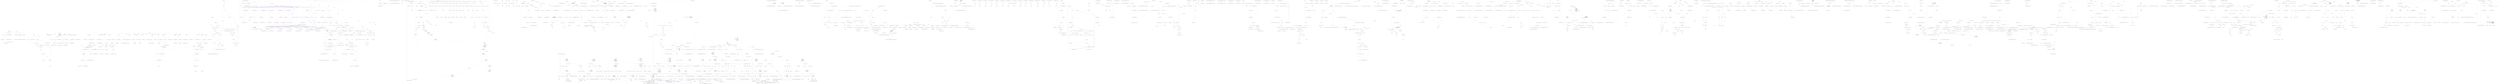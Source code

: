 digraph  {
n10 [label="Nancy.Conventions.ViewLocationConventions", span=""];
n0 [label="Entry Nancy.Conventions.ViewLocationConventions.ViewLocationConventions(System.Collections.Generic.IEnumerable<System.Func<string, object, Nancy.ViewEngines.ViewLocationContext, string>>)", span="16-16", cluster="Nancy.Conventions.ViewLocationConventions.ViewLocationConventions(System.Collections.Generic.IEnumerable<System.Func<string, object, Nancy.ViewEngines.ViewLocationContext, string>>)"];
n1 [label="this.conventions = conventions", span="18-18", cluster="Nancy.Conventions.ViewLocationConventions.ViewLocationConventions(System.Collections.Generic.IEnumerable<System.Func<string, object, Nancy.ViewEngines.ViewLocationContext, string>>)"];
n2 [label="Exit Nancy.Conventions.ViewLocationConventions.ViewLocationConventions(System.Collections.Generic.IEnumerable<System.Func<string, object, Nancy.ViewEngines.ViewLocationContext, string>>)", span="16-16", cluster="Nancy.Conventions.ViewLocationConventions.ViewLocationConventions(System.Collections.Generic.IEnumerable<System.Func<string, object, Nancy.ViewEngines.ViewLocationContext, string>>)"];
n3 [label="Entry Nancy.Conventions.ViewLocationConventions.GetEnumerator()", span="21-21", cluster="Nancy.Conventions.ViewLocationConventions.GetEnumerator()"];
n4 [label="return conventions.GetEnumerator();", span="23-23", cluster="Nancy.Conventions.ViewLocationConventions.GetEnumerator()"];
n5 [label="Exit Nancy.Conventions.ViewLocationConventions.GetEnumerator()", span="21-21", cluster="Nancy.Conventions.ViewLocationConventions.GetEnumerator()"];
n6 [label="Entry System.Collections.Generic.IEnumerable<T>.GetEnumerator()", span="0-0", cluster="System.Collections.Generic.IEnumerable<T>.GetEnumerator()"];
n7 [label="Entry Nancy.Conventions.ViewLocationConventions.System.Collections.IEnumerable.GetEnumerator()", span="26-26", cluster="Nancy.Conventions.ViewLocationConventions.System.Collections.IEnumerable.GetEnumerator()"];
n8 [label="return GetEnumerator();", span="28-28", cluster="Nancy.Conventions.ViewLocationConventions.System.Collections.IEnumerable.GetEnumerator()"];
n9 [label="Exit Nancy.Conventions.ViewLocationConventions.System.Collections.IEnumerable.GetEnumerator()", span="26-26", cluster="Nancy.Conventions.ViewLocationConventions.System.Collections.IEnumerable.GetEnumerator()"];
m0_14 [label="Entry Nancy.Testing.Browser.Delete(Nancy.Url, System.Action<Nancy.Testing.BrowserContext>)", span="63-63", cluster="Nancy.Testing.Browser.Delete(Nancy.Url, System.Action<Nancy.Testing.BrowserContext>)", file="Browser.cs"];
m0_15 [label="return this.HandleRequest(''DELETE'', url, browserContext);", span="65-65", cluster="Nancy.Testing.Browser.Delete(Nancy.Url, System.Action<Nancy.Testing.BrowserContext>)", file="Browser.cs"];
m0_16 [label="Exit Nancy.Testing.Browser.Delete(Nancy.Url, System.Action<Nancy.Testing.BrowserContext>)", span="63-63", cluster="Nancy.Testing.Browser.Delete(Nancy.Url, System.Action<Nancy.Testing.BrowserContext>)", file="Browser.cs"];
m0_18 [label="Entry Nancy.Testing.Browser.Get(string, System.Action<Nancy.Testing.BrowserContext>)", span="74-74", cluster="Nancy.Testing.Browser.Get(string, System.Action<Nancy.Testing.BrowserContext>)", file="Browser.cs"];
m0_19 [label="return this.HandleRequest(''GET'', path, browserContext);", span="76-76", cluster="Nancy.Testing.Browser.Get(string, System.Action<Nancy.Testing.BrowserContext>)", file="Browser.cs"];
m0_20 [label="Exit Nancy.Testing.Browser.Get(string, System.Action<Nancy.Testing.BrowserContext>)", span="74-74", cluster="Nancy.Testing.Browser.Get(string, System.Action<Nancy.Testing.BrowserContext>)", file="Browser.cs"];
m0_61 [label="Entry Nancy.INancyEngine.HandleRequest(Nancy.Request)", span="15-15", cluster="Nancy.INancyEngine.HandleRequest(Nancy.Request)", file="Browser.cs"];
m0_70 [label="Entry System.Uri.Uri(string)", span="0-0", cluster="System.Uri.Uri(string)", file="Browser.cs"];
m0_45 [label="Entry Nancy.Testing.Browser.Post(Nancy.Url, System.Action<Nancy.Testing.BrowserContext>)", span="173-173", cluster="Nancy.Testing.Browser.Post(Nancy.Url, System.Action<Nancy.Testing.BrowserContext>)", file="Browser.cs"];
m0_46 [label="return this.HandleRequest(''POST'', url, browserContext);", span="175-175", cluster="Nancy.Testing.Browser.Post(Nancy.Url, System.Action<Nancy.Testing.BrowserContext>)", file="Browser.cs"];
m0_47 [label="Exit Nancy.Testing.Browser.Post(Nancy.Url, System.Action<Nancy.Testing.BrowserContext>)", span="173-173", cluster="Nancy.Testing.Browser.Post(Nancy.Url, System.Action<Nancy.Testing.BrowserContext>)", file="Browser.cs"];
m0_88 [label="Entry string.Format(string, object, object)", span="0-0", cluster="string.Format(string, object, object)", file="Browser.cs"];
m0_98 [label="Entry Nancy.Testing.Browser.BuildRequestBody(Nancy.Testing.IBrowserContextValues)", span="259-259", cluster="Nancy.Testing.Browser.BuildRequestBody(Nancy.Testing.IBrowserContextValues)", file="Browser.cs"];
m0_99 [label="contextValues.Body != null", span="261-261", cluster="Nancy.Testing.Browser.BuildRequestBody(Nancy.Testing.IBrowserContextValues)", file="Browser.cs"];
m0_101 [label="var useFormValues = !String.IsNullOrEmpty(contextValues.FormValues)", span="266-266", cluster="Nancy.Testing.Browser.BuildRequestBody(Nancy.Testing.IBrowserContextValues)", file="Browser.cs"];
m0_102 [label="var bodyContents = useFormValues ? contextValues.FormValues : contextValues.BodyString", span="267-267", cluster="Nancy.Testing.Browser.BuildRequestBody(Nancy.Testing.IBrowserContextValues)", file="Browser.cs"];
m0_104 [label="useFormValues && !contextValues.Headers.ContainsKey(''Content-Type'')", span="270-270", cluster="Nancy.Testing.Browser.BuildRequestBody(Nancy.Testing.IBrowserContextValues)", file="Browser.cs"];
m0_105 [label="contextValues.Headers[''Content-Type''] = new[] { ''application/x-www-form-urlencoded'' }", span="272-272", cluster="Nancy.Testing.Browser.BuildRequestBody(Nancy.Testing.IBrowserContextValues)", file="Browser.cs"];
m0_106 [label="contextValues.Body = new MemoryStream(bodyBytes)", span="275-275", cluster="Nancy.Testing.Browser.BuildRequestBody(Nancy.Testing.IBrowserContextValues)", file="Browser.cs"];
m0_100 [label="return;", span="263-263", cluster="Nancy.Testing.Browser.BuildRequestBody(Nancy.Testing.IBrowserContextValues)", file="Browser.cs"];
m0_103 [label="var bodyBytes = bodyContents != null ? Encoding.UTF8.GetBytes(bodyContents) : new byte[] { }", span="268-268", cluster="Nancy.Testing.Browser.BuildRequestBody(Nancy.Testing.IBrowserContextValues)", file="Browser.cs"];
m0_107 [label="Exit Nancy.Testing.Browser.BuildRequestBody(Nancy.Testing.IBrowserContextValues)", span="259-259", cluster="Nancy.Testing.Browser.BuildRequestBody(Nancy.Testing.IBrowserContextValues)", file="Browser.cs"];
m0_127 [label="Entry Nancy.IO.RequestStream.FromStream(System.IO.Stream, long, bool)", span="273-273", cluster="Nancy.IO.RequestStream.FromStream(System.IO.Stream, long, bool)", file="Browser.cs"];
m0_129 [label="Entry string.IsNullOrWhiteSpace(string)", span="0-0", cluster="string.IsNullOrWhiteSpace(string)", file="Browser.cs"];
m0_42 [label="Entry Nancy.Testing.Browser.Post(string, System.Action<Nancy.Testing.BrowserContext>)", span="162-162", cluster="Nancy.Testing.Browser.Post(string, System.Action<Nancy.Testing.BrowserContext>)", file="Browser.cs"];
m0_43 [label="return this.HandleRequest(''POST'', path, browserContext);", span="164-164", cluster="Nancy.Testing.Browser.Post(string, System.Action<Nancy.Testing.BrowserContext>)", file="Browser.cs"];
m0_44 [label="Exit Nancy.Testing.Browser.Post(string, System.Action<Nancy.Testing.BrowserContext>)", span="162-162", cluster="Nancy.Testing.Browser.Post(string, System.Action<Nancy.Testing.BrowserContext>)", file="Browser.cs"];
m0_74 [label="Entry Nancy.Testing.BrowserContext.HttpRequest()", span="148-148", cluster="Nancy.Testing.BrowserContext.HttpRequest()", file="Browser.cs"];
m0_10 [label="Entry Nancy.Testing.Browser.Delete(string, System.Action<Nancy.Testing.BrowserContext>)", span="52-52", cluster="Nancy.Testing.Browser.Delete(string, System.Action<Nancy.Testing.BrowserContext>)", file="Browser.cs"];
m0_11 [label="return this.HandleRequest(''DELETE'', path, browserContext);", span="54-54", cluster="Nancy.Testing.Browser.Delete(string, System.Action<Nancy.Testing.BrowserContext>)", file="Browser.cs"];
m0_12 [label="Exit Nancy.Testing.Browser.Delete(string, System.Action<Nancy.Testing.BrowserContext>)", span="52-52", cluster="Nancy.Testing.Browser.Delete(string, System.Action<Nancy.Testing.BrowserContext>)", file="Browser.cs"];
m0_110 [label="Entry System.IO.MemoryStream.MemoryStream(byte[])", span="0-0", cluster="System.IO.MemoryStream.MemoryStream(byte[])", file="Browser.cs"];
m0_33 [label="Entry Nancy.Testing.Browser.Options(Nancy.Url, System.Action<Nancy.Testing.BrowserContext>)", span="129-129", cluster="Nancy.Testing.Browser.Options(Nancy.Url, System.Action<Nancy.Testing.BrowserContext>)", file="Browser.cs"];
m0_34 [label="return this.HandleRequest(''OPTIONS'', url, browserContext);", span="131-131", cluster="Nancy.Testing.Browser.Options(Nancy.Url, System.Action<Nancy.Testing.BrowserContext>)", file="Browser.cs"];
m0_35 [label="Exit Nancy.Testing.Browser.Options(Nancy.Url, System.Action<Nancy.Testing.BrowserContext>)", span="129-129", cluster="Nancy.Testing.Browser.Options(Nancy.Url, System.Action<Nancy.Testing.BrowserContext>)", file="Browser.cs"];
m0_24 [label="Entry Nancy.Testing.Browser.Head(string, System.Action<Nancy.Testing.BrowserContext>)", span="96-96", cluster="Nancy.Testing.Browser.Head(string, System.Action<Nancy.Testing.BrowserContext>)", file="Browser.cs"];
m0_25 [label="return this.HandleRequest(''HEAD'', path, browserContext);", span="98-98", cluster="Nancy.Testing.Browser.Head(string, System.Action<Nancy.Testing.BrowserContext>)", file="Browser.cs"];
m0_26 [label="Exit Nancy.Testing.Browser.Head(string, System.Action<Nancy.Testing.BrowserContext>)", span="96-96", cluster="Nancy.Testing.Browser.Head(string, System.Action<Nancy.Testing.BrowserContext>)", file="Browser.cs"];
m0_60 [label="Entry Nancy.Testing.BrowserResponse.BrowserResponse(Nancy.NancyContext, Nancy.Testing.Browser)", span="22-22", cluster="Nancy.Testing.BrowserResponse.BrowserResponse(Nancy.NancyContext, Nancy.Testing.Browser)", file="Browser.cs"];
m0_68 [label="Entry System.Uri.IsWellFormedUriString(string, System.UriKind)", span="0-0", cluster="System.Uri.IsWellFormedUriString(string, System.UriKind)", file="Browser.cs"];
m0_69 [label="Entry Nancy.Url.Url()", span="17-17", cluster="Nancy.Url.Url()", file="Browser.cs"];
m0_81 [label="Entry System.Collections.Generic.IEnumerable<TSource>.Any<TSource>()", span="0-0", cluster="System.Collections.Generic.IEnumerable<TSource>.Any<TSource>()", file="Browser.cs"];
m0_87 [label="Entry Nancy.Helpers.HttpUtility.UrlEncode(string)", span="378-378", cluster="Nancy.Helpers.HttpUtility.UrlEncode(string)", file="Browser.cs"];
m0_97 [label="Entry System.Collections.Generic.IDictionary<TKey, TValue>.Remove(TKey)", span="0-0", cluster="System.Collections.Generic.IDictionary<TKey, TValue>.Remove(TKey)", file="Browser.cs"];
m0_48 [label="Entry Nancy.Testing.Browser.Put(string, System.Action<Nancy.Testing.BrowserContext>)", span="184-184", cluster="Nancy.Testing.Browser.Put(string, System.Action<Nancy.Testing.BrowserContext>)", file="Browser.cs"];
m0_49 [label="return this.HandleRequest(''PUT'', path, browserContext);", span="186-186", cluster="Nancy.Testing.Browser.Put(string, System.Action<Nancy.Testing.BrowserContext>)", file="Browser.cs"];
m0_50 [label="Exit Nancy.Testing.Browser.Put(string, System.Action<Nancy.Testing.BrowserContext>)", span="184-184", cluster="Nancy.Testing.Browser.Put(string, System.Action<Nancy.Testing.BrowserContext>)", file="Browser.cs"];
m0_39 [label="Entry Nancy.Testing.Browser.Patch(Nancy.Url, System.Action<Nancy.Testing.BrowserContext>)", span="151-151", cluster="Nancy.Testing.Browser.Patch(Nancy.Url, System.Action<Nancy.Testing.BrowserContext>)", file="Browser.cs"];
m0_40 [label="return this.HandleRequest(''PATCH'', url, browserContext);", span="153-153", cluster="Nancy.Testing.Browser.Patch(Nancy.Url, System.Action<Nancy.Testing.BrowserContext>)", file="Browser.cs"];
m0_41 [label="Exit Nancy.Testing.Browser.Patch(Nancy.Url, System.Action<Nancy.Testing.BrowserContext>)", span="151-151", cluster="Nancy.Testing.Browser.Patch(Nancy.Url, System.Action<Nancy.Testing.BrowserContext>)", file="Browser.cs"];
m0_130 [label="Entry Nancy.Request.Request(string, Nancy.Url, Nancy.IO.RequestStream, System.Collections.Generic.IDictionary<string, System.Collections.Generic.IEnumerable<string>>, string, byte[])", span="44-44", cluster="Nancy.Request.Request(string, Nancy.Url, Nancy.IO.RequestStream, System.Collections.Generic.IDictionary<string, System.Collections.Generic.IEnumerable<string>>, string, byte[])", file="Browser.cs"];
m0_83 [label="Entry Unk.Header", span="", cluster="Unk.Header", file="Browser.cs"];
m0_9 [label="Entry Nancy.Bootstrapper.INancyBootstrapper.GetEngine()", span="18-18", cluster="Nancy.Bootstrapper.INancyBootstrapper.GetEngine()", file="Browser.cs"];
m0_126 [label="Entry System.Action<T>.Invoke(T)", span="0-0", cluster="System.Action<T>.Invoke(T)", file="Browser.cs"];
m0_82 [label="Entry Unk.Aggregate", span="", cluster="Unk.Aggregate", file="Browser.cs"];
m0_62 [label="Entry Nancy.Testing.Browser.CaptureCookies(Nancy.Testing.BrowserResponse)", span="239-239", cluster="Nancy.Testing.Browser.CaptureCookies(Nancy.Testing.BrowserResponse)", file="Browser.cs"];
m0_89 [label="response.Cookies == null || !response.Cookies.Any()", span="241-241", cluster="Nancy.Testing.Browser.CaptureCookies(Nancy.Testing.BrowserResponse)", file="Browser.cs"];
m0_91 [label="response.Cookies", span="246-246", cluster="Nancy.Testing.Browser.CaptureCookies(Nancy.Testing.BrowserResponse)", file="Browser.cs"];
m0_90 [label="return;", span="243-243", cluster="Nancy.Testing.Browser.CaptureCookies(Nancy.Testing.BrowserResponse)", file="Browser.cs"];
m0_92 [label="string.IsNullOrEmpty(cookie.Value)", span="248-248", cluster="Nancy.Testing.Browser.CaptureCookies(Nancy.Testing.BrowserResponse)", file="Browser.cs"];
m0_93 [label="this.cookies.Remove(cookie.Name)", span="250-250", cluster="Nancy.Testing.Browser.CaptureCookies(Nancy.Testing.BrowserResponse)", file="Browser.cs"];
m0_94 [label="this.cookies[cookie.Name] = cookie.Value", span="254-254", cluster="Nancy.Testing.Browser.CaptureCookies(Nancy.Testing.BrowserResponse)", file="Browser.cs"];
m0_95 [label="Exit Nancy.Testing.Browser.CaptureCookies(Nancy.Testing.BrowserResponse)", span="239-239", cluster="Nancy.Testing.Browser.CaptureCookies(Nancy.Testing.BrowserResponse)", file="Browser.cs"];
m0_8 [label="Entry Nancy.Bootstrapper.INancyBootstrapper.Initialise()", span="12-12", cluster="Nancy.Bootstrapper.INancyBootstrapper.Initialise()", file="Browser.cs"];
m0_128 [label="Entry System.Security.Cryptography.X509Certificates.X509Certificate.GetRawCertData()", span="0-0", cluster="System.Security.Cryptography.X509Certificates.X509Certificate.GetRawCertData()", file="Browser.cs"];
m0_0 [label="Entry Nancy.Testing.Browser.Browser(System.Action<Nancy.Testing.ConfigurableBootstrapper.ConfigurableBootstrapperConfigurator>, System.Action<Nancy.Testing.BrowserContext>)", span="28-28", cluster="Nancy.Testing.Browser.Browser(System.Action<Nancy.Testing.ConfigurableBootstrapper.ConfigurableBootstrapperConfigurator>, System.Action<Nancy.Testing.BrowserContext>)", file="Browser.cs"];
m0_1 [label="Exit Nancy.Testing.Browser.Browser(System.Action<Nancy.Testing.ConfigurableBootstrapper.ConfigurableBootstrapperConfigurator>, System.Action<Nancy.Testing.BrowserContext>)", span="28-28", cluster="Nancy.Testing.Browser.Browser(System.Action<Nancy.Testing.ConfigurableBootstrapper.ConfigurableBootstrapperConfigurator>, System.Action<Nancy.Testing.BrowserContext>)", file="Browser.cs"];
m0_96 [label="Entry string.IsNullOrEmpty(string)", span="0-0", cluster="string.IsNullOrEmpty(string)", file="Browser.cs"];
m0_13 [label="Entry Nancy.Testing.Browser.HandleRequest(string, string, System.Action<Nancy.Testing.BrowserContext>)", span="213-213", cluster="Nancy.Testing.Browser.HandleRequest(string, string, System.Action<Nancy.Testing.BrowserContext>)", file="Browser.cs"];
m0_65 [label="var url = Uri.IsWellFormedUriString(path, UriKind.Relative)\r\n                          ? new Url {Path = path}\r\n                          : (Url)new Uri(path)", span="215-217", cluster="Nancy.Testing.Browser.HandleRequest(string, string, System.Action<Nancy.Testing.BrowserContext>)", file="Browser.cs"];
m0_66 [label="return HandleRequest(method, url, browserContext);", span="219-219", cluster="Nancy.Testing.Browser.HandleRequest(string, string, System.Action<Nancy.Testing.BrowserContext>)", file="Browser.cs"];
m0_67 [label="Exit Nancy.Testing.Browser.HandleRequest(string, string, System.Action<Nancy.Testing.BrowserContext>)", span="213-213", cluster="Nancy.Testing.Browser.HandleRequest(string, string, System.Action<Nancy.Testing.BrowserContext>)", file="Browser.cs"];
m0_17 [label="Entry Nancy.Testing.Browser.HandleRequest(string, Nancy.Url, System.Action<Nancy.Testing.BrowserContext>)", span="201-201", cluster="Nancy.Testing.Browser.HandleRequest(string, Nancy.Url, System.Action<Nancy.Testing.BrowserContext>)", file="Browser.cs"];
m0_54 [label="var request =\r\n                CreateRequest(method, url, browserContext ?? (with => {}))", span="203-204", cluster="Nancy.Testing.Browser.HandleRequest(string, Nancy.Url, System.Action<Nancy.Testing.BrowserContext>)", color=red, community=0, file="Browser.cs"];
m0_55 [label="var response = new BrowserResponse(this.engine.HandleRequest(request), this)", span="206-206", cluster="Nancy.Testing.Browser.HandleRequest(string, Nancy.Url, System.Action<Nancy.Testing.BrowserContext>)", file="Browser.cs"];
m0_56 [label="this.CaptureCookies(response)", span="208-208", cluster="Nancy.Testing.Browser.HandleRequest(string, Nancy.Url, System.Action<Nancy.Testing.BrowserContext>)", file="Browser.cs"];
m0_57 [label="return response;", span="210-210", cluster="Nancy.Testing.Browser.HandleRequest(string, Nancy.Url, System.Action<Nancy.Testing.BrowserContext>)", file="Browser.cs"];
m0_58 [label="Exit Nancy.Testing.Browser.HandleRequest(string, Nancy.Url, System.Action<Nancy.Testing.BrowserContext>)", span="201-201", cluster="Nancy.Testing.Browser.HandleRequest(string, Nancy.Url, System.Action<Nancy.Testing.BrowserContext>)", file="Browser.cs"];
m0_109 [label="Entry System.Collections.Generic.IDictionary<TKey, TValue>.ContainsKey(TKey)", span="0-0", cluster="System.Collections.Generic.IDictionary<TKey, TValue>.ContainsKey(TKey)", file="Browser.cs"];
m0_84 [label="Entry lambda expression", span="234-234", cluster="lambda expression", file="Browser.cs"];
m0_63 [label="Entry lambda expression", span="204-204", cluster="lambda expression", file="Browser.cs"];
m0_64 [label="Exit lambda expression", span="204-204", cluster="lambda expression", file="Browser.cs"];
m0_85 [label="current + string.Format(''{0}={1};'', HttpUtility.UrlEncode(cookie.Key), HttpUtility.UrlEncode(cookie.Value))", span="234-234", cluster="lambda expression", file="Browser.cs"];
m0_86 [label="Exit lambda expression", span="234-234", cluster="lambda expression", file="Browser.cs"];
m0_75 [label="Entry Nancy.Testing.Browser.SetCookies(Nancy.Testing.BrowserContext)", span="227-227", cluster="Nancy.Testing.Browser.SetCookies(Nancy.Testing.BrowserContext)", file="Browser.cs"];
m0_76 [label="!this.cookies.Any()", span="229-229", cluster="Nancy.Testing.Browser.SetCookies(Nancy.Testing.BrowserContext)", file="Browser.cs"];
m0_79 [label="context.Header(''Cookie'', cookieString)", span="236-236", cluster="Nancy.Testing.Browser.SetCookies(Nancy.Testing.BrowserContext)", file="Browser.cs"];
m0_77 [label="return;", span="231-231", cluster="Nancy.Testing.Browser.SetCookies(Nancy.Testing.BrowserContext)", file="Browser.cs"];
m0_78 [label="var cookieString = this.cookies.Aggregate(string.Empty, (current, cookie) => current + string.Format(''{0}={1};'', HttpUtility.UrlEncode(cookie.Key), HttpUtility.UrlEncode(cookie.Value)))", span="234-234", cluster="Nancy.Testing.Browser.SetCookies(Nancy.Testing.BrowserContext)", file="Browser.cs"];
m0_80 [label="Exit Nancy.Testing.Browser.SetCookies(Nancy.Testing.BrowserContext)", span="227-227", cluster="Nancy.Testing.Browser.SetCookies(Nancy.Testing.BrowserContext)", file="Browser.cs"];
m0_71 [label="Entry Nancy.Testing.Browser.DefaultBrowserContext(Nancy.Testing.BrowserContext)", span="222-222", cluster="Nancy.Testing.Browser.DefaultBrowserContext(Nancy.Testing.BrowserContext)", file="Browser.cs"];
m0_72 [label="context.HttpRequest()", span="224-224", cluster="Nancy.Testing.Browser.DefaultBrowserContext(Nancy.Testing.BrowserContext)", file="Browser.cs"];
m0_73 [label="Exit Nancy.Testing.Browser.DefaultBrowserContext(Nancy.Testing.BrowserContext)", span="222-222", cluster="Nancy.Testing.Browser.DefaultBrowserContext(Nancy.Testing.BrowserContext)", file="Browser.cs"];
m0_21 [label="Entry Nancy.Testing.Browser.Get(Nancy.Url, System.Action<Nancy.Testing.BrowserContext>)", span="85-85", cluster="Nancy.Testing.Browser.Get(Nancy.Url, System.Action<Nancy.Testing.BrowserContext>)", file="Browser.cs"];
m0_22 [label="return this.HandleRequest(''GET'', url, browserContext);", span="87-87", cluster="Nancy.Testing.Browser.Get(Nancy.Url, System.Action<Nancy.Testing.BrowserContext>)", file="Browser.cs"];
m0_23 [label="Exit Nancy.Testing.Browser.Get(Nancy.Url, System.Action<Nancy.Testing.BrowserContext>)", span="85-85", cluster="Nancy.Testing.Browser.Get(Nancy.Url, System.Action<Nancy.Testing.BrowserContext>)", file="Browser.cs"];
m0_108 [label="Entry System.Text.Encoding.GetBytes(string)", span="0-0", cluster="System.Text.Encoding.GetBytes(string)", file="Browser.cs"];
m0_30 [label="Entry Nancy.Testing.Browser.Options(string, System.Action<Nancy.Testing.BrowserContext>)", span="118-118", cluster="Nancy.Testing.Browser.Options(string, System.Action<Nancy.Testing.BrowserContext>)", file="Browser.cs"];
m0_31 [label="return this.HandleRequest(''OPTIONS'', path, browserContext);", span="120-120", cluster="Nancy.Testing.Browser.Options(string, System.Action<Nancy.Testing.BrowserContext>)", file="Browser.cs"];
m0_32 [label="Exit Nancy.Testing.Browser.Options(string, System.Action<Nancy.Testing.BrowserContext>)", span="118-118", cluster="Nancy.Testing.Browser.Options(string, System.Action<Nancy.Testing.BrowserContext>)", file="Browser.cs"];
m0_59 [label="Entry Nancy.Testing.Browser.CreateRequest(string, Nancy.Url, System.Action<Nancy.Testing.BrowserContext>)", span="278-278", cluster="Nancy.Testing.Browser.CreateRequest(string, Nancy.Url, System.Action<Nancy.Testing.BrowserContext>)", file="Browser.cs"];
m0_111 [label="var context =\r\n                new BrowserContext()", span="280-281", cluster="Nancy.Testing.Browser.CreateRequest(string, Nancy.Url, System.Action<Nancy.Testing.BrowserContext>)", file="Browser.cs"];
m0_114 [label="browserContext.Invoke(context)", span="286-286", cluster="Nancy.Testing.Browser.CreateRequest(string, Nancy.Url, System.Action<Nancy.Testing.BrowserContext>)", file="Browser.cs"];
m0_119 [label="var requestUrl = url", span="300-300", cluster="Nancy.Testing.Browser.CreateRequest(string, Nancy.Url, System.Action<Nancy.Testing.BrowserContext>)", file="Browser.cs"];
m0_122 [label="requestUrl.Query = string.IsNullOrWhiteSpace(url.Query) ? (contextValues.QueryString ?? string.Empty) : url.Query", span="303-303", cluster="Nancy.Testing.Browser.CreateRequest(string, Nancy.Url, System.Action<Nancy.Testing.BrowserContext>)", file="Browser.cs"];
m0_123 [label="return new Request(method, requestUrl, requestStream, contextValues.Headers, contextValues.UserHostAddress, certBytes);", span="305-305", cluster="Nancy.Testing.Browser.CreateRequest(string, Nancy.Url, System.Action<Nancy.Testing.BrowserContext>)", file="Browser.cs"];
m0_112 [label="this.SetCookies(context)", span="283-283", cluster="Nancy.Testing.Browser.CreateRequest(string, Nancy.Url, System.Action<Nancy.Testing.BrowserContext>)", file="Browser.cs"];
m0_113 [label="defaultBrowserContext.Invoke(context)", span="285-285", cluster="Nancy.Testing.Browser.CreateRequest(string, Nancy.Url, System.Action<Nancy.Testing.BrowserContext>)", color=red, community=0, file="Browser.cs"];
m0_115 [label="var contextValues =\r\n                (IBrowserContextValues)context", span="288-289", cluster="Nancy.Testing.Browser.CreateRequest(string, Nancy.Url, System.Action<Nancy.Testing.BrowserContext>)", file="Browser.cs"];
m0_116 [label="BuildRequestBody(contextValues)", span="291-291", cluster="Nancy.Testing.Browser.CreateRequest(string, Nancy.Url, System.Action<Nancy.Testing.BrowserContext>)", file="Browser.cs"];
m0_117 [label="var requestStream =\r\n                RequestStream.FromStream(contextValues.Body, 0, true)", span="293-294", cluster="Nancy.Testing.Browser.CreateRequest(string, Nancy.Url, System.Action<Nancy.Testing.BrowserContext>)", file="Browser.cs"];
m0_118 [label="var certBytes = (contextValues.ClientCertificate == null) ?\r\n                new byte[] { } :\r\n                contextValues.ClientCertificate.GetRawCertData()", span="296-298", cluster="Nancy.Testing.Browser.CreateRequest(string, Nancy.Url, System.Action<Nancy.Testing.BrowserContext>)", file="Browser.cs"];
m0_120 [label="requestUrl.Scheme = string.IsNullOrWhiteSpace(contextValues.Protocol) ? requestUrl.Scheme : contextValues.Protocol", span="301-301", cluster="Nancy.Testing.Browser.CreateRequest(string, Nancy.Url, System.Action<Nancy.Testing.BrowserContext>)", file="Browser.cs"];
m0_121 [label="requestUrl.HostName = string.IsNullOrWhiteSpace(contextValues.HostName) ? requestUrl.HostName : contextValues.HostName", span="302-302", cluster="Nancy.Testing.Browser.CreateRequest(string, Nancy.Url, System.Action<Nancy.Testing.BrowserContext>)", file="Browser.cs"];
m0_124 [label="Exit Nancy.Testing.Browser.CreateRequest(string, Nancy.Url, System.Action<Nancy.Testing.BrowserContext>)", span="278-278", cluster="Nancy.Testing.Browser.CreateRequest(string, Nancy.Url, System.Action<Nancy.Testing.BrowserContext>)", file="Browser.cs"];
m0_27 [label="Entry Nancy.Testing.Browser.Head(Nancy.Url, System.Action<Nancy.Testing.BrowserContext>)", span="107-107", cluster="Nancy.Testing.Browser.Head(Nancy.Url, System.Action<Nancy.Testing.BrowserContext>)", file="Browser.cs"];
m0_28 [label="return this.HandleRequest(''HEAD'', url, browserContext);", span="109-109", cluster="Nancy.Testing.Browser.Head(Nancy.Url, System.Action<Nancy.Testing.BrowserContext>)", file="Browser.cs"];
m0_29 [label="Exit Nancy.Testing.Browser.Head(Nancy.Url, System.Action<Nancy.Testing.BrowserContext>)", span="107-107", cluster="Nancy.Testing.Browser.Head(Nancy.Url, System.Action<Nancy.Testing.BrowserContext>)", file="Browser.cs"];
m0_125 [label="Entry Nancy.Testing.BrowserContext.BrowserContext()", span="19-19", cluster="Nancy.Testing.BrowserContext.BrowserContext()", file="Browser.cs"];
m0_36 [label="Entry Nancy.Testing.Browser.Patch(string, System.Action<Nancy.Testing.BrowserContext>)", span="140-140", cluster="Nancy.Testing.Browser.Patch(string, System.Action<Nancy.Testing.BrowserContext>)", file="Browser.cs"];
m0_37 [label="return this.HandleRequest(''PATCH'', path, browserContext);", span="142-142", cluster="Nancy.Testing.Browser.Patch(string, System.Action<Nancy.Testing.BrowserContext>)", file="Browser.cs"];
m0_38 [label="Exit Nancy.Testing.Browser.Patch(string, System.Action<Nancy.Testing.BrowserContext>)", span="140-140", cluster="Nancy.Testing.Browser.Patch(string, System.Action<Nancy.Testing.BrowserContext>)", file="Browser.cs"];
m0_2 [label="Entry Nancy.Testing.Browser.Browser(Nancy.Bootstrapper.INancyBootstrapper, System.Action<Nancy.Testing.BrowserContext>)", span="38-38", cluster="Nancy.Testing.Browser.Browser(Nancy.Bootstrapper.INancyBootstrapper, System.Action<Nancy.Testing.BrowserContext>)", file="Browser.cs"];
m0_3 [label="this.bootstrapper = bootstrapper", span="40-40", cluster="Nancy.Testing.Browser.Browser(Nancy.Bootstrapper.INancyBootstrapper, System.Action<Nancy.Testing.BrowserContext>)", file="Browser.cs"];
m0_6 [label="this.defaultBrowserContext = defaults ?? this.DefaultBrowserContext", span="43-43", cluster="Nancy.Testing.Browser.Browser(Nancy.Bootstrapper.INancyBootstrapper, System.Action<Nancy.Testing.BrowserContext>)", color=red, community=0, file="Browser.cs"];
m0_4 [label="this.bootstrapper.Initialise()", span="41-41", cluster="Nancy.Testing.Browser.Browser(Nancy.Bootstrapper.INancyBootstrapper, System.Action<Nancy.Testing.BrowserContext>)", file="Browser.cs"];
m0_5 [label="this.engine = this.bootstrapper.GetEngine()", span="42-42", cluster="Nancy.Testing.Browser.Browser(Nancy.Bootstrapper.INancyBootstrapper, System.Action<Nancy.Testing.BrowserContext>)", file="Browser.cs"];
m0_7 [label="Exit Nancy.Testing.Browser.Browser(Nancy.Bootstrapper.INancyBootstrapper, System.Action<Nancy.Testing.BrowserContext>)", span="38-38", cluster="Nancy.Testing.Browser.Browser(Nancy.Bootstrapper.INancyBootstrapper, System.Action<Nancy.Testing.BrowserContext>)", file="Browser.cs"];
m0_51 [label="Entry Nancy.Testing.Browser.Put(Nancy.Url, System.Action<Nancy.Testing.BrowserContext>)", span="196-196", cluster="Nancy.Testing.Browser.Put(Nancy.Url, System.Action<Nancy.Testing.BrowserContext>)", file="Browser.cs"];
m0_52 [label="return this.HandleRequest(''PUT'', url, browserContext);", span="198-198", cluster="Nancy.Testing.Browser.Put(Nancy.Url, System.Action<Nancy.Testing.BrowserContext>)", file="Browser.cs"];
m0_53 [label="Exit Nancy.Testing.Browser.Put(Nancy.Url, System.Action<Nancy.Testing.BrowserContext>)", span="196-196", cluster="Nancy.Testing.Browser.Put(Nancy.Url, System.Action<Nancy.Testing.BrowserContext>)", file="Browser.cs"];
m0_131 [label="Nancy.Testing.Browser", span="", file="Browser.cs"];
m3_21 [label="Entry Nancy.Conventions.IConvention.Validate(Nancy.Conventions.NancyConventions)", span="20-20", cluster="Nancy.Conventions.IConvention.Validate(Nancy.Conventions.NancyConventions)", file="ConfigurableBootstrapper.cs"];
m3_25 [label="Entry Nancy.Conventions.NancyConventions.GetInstanceRegistrations()", span="55-55", cluster="Nancy.Conventions.NancyConventions.GetInstanceRegistrations()", file="ConfigurableBootstrapper.cs"];
m3_26 [label="return new[]\r\n            {\r\n                new InstanceRegistration(typeof(ViewLocationConventions), new ViewLocationConventions(this.ViewLocationConventions)),\r\n            };", span="57-60", cluster="Nancy.Conventions.NancyConventions.GetInstanceRegistrations()", file="ConfigurableBootstrapper.cs"];
m3_27 [label="Exit Nancy.Conventions.NancyConventions.GetInstanceRegistrations()", span="55-55", cluster="Nancy.Conventions.NancyConventions.GetInstanceRegistrations()", file="ConfigurableBootstrapper.cs"];
m3_16 [label="Entry System.Tuple<T1, T2>.Tuple(T1, T2)", span="0-0", cluster="System.Tuple<T1, T2>.Tuple(T1, T2)", file="ConfigurableBootstrapper.cs"];
m3_12 [label="Entry System.Text.StringBuilder.StringBuilder()", span="0-0", cluster="System.Text.StringBuilder.StringBuilder()", file="ConfigurableBootstrapper.cs"];
m3_17 [label="Entry System.Text.StringBuilder.ToString()", span="0-0", cluster="System.Text.StringBuilder.ToString()", file="ConfigurableBootstrapper.cs"];
m3_15 [label="Entry Unk.AppendLine", span="", cluster="Unk.AppendLine", file="ConfigurableBootstrapper.cs"];
m3_28 [label="Entry Nancy.Bootstrapper.InstanceRegistration.InstanceRegistration(System.Type, object)", span="14-14", cluster="Nancy.Bootstrapper.InstanceRegistration.InstanceRegistration(System.Type, object)", file="ConfigurableBootstrapper.cs"];
m3_36 [label="Entry lambda expression", span="71-71", cluster="lambda expression", file="ConfigurableBootstrapper.cs"];
m3_18 [label="Entry lambda expression", span="42-42", cluster="lambda expression", file="ConfigurableBootstrapper.cs"];
m3_22 [label="Entry lambda expression", span="42-42", cluster="lambda expression", file="ConfigurableBootstrapper.cs"];
m3_19 [label="convention.Validate(this)", span="42-42", cluster="lambda expression", file="ConfigurableBootstrapper.cs"];
m3_20 [label="Exit lambda expression", span="42-42", cluster="lambda expression", file="ConfigurableBootstrapper.cs"];
m3_23 [label="!result.Item1", span="42-42", cluster="lambda expression", file="ConfigurableBootstrapper.cs"];
m3_24 [label="Exit lambda expression", span="42-42", cluster="lambda expression", file="ConfigurableBootstrapper.cs"];
m3_37 [label="(IConvention)Activator.CreateInstance(t)", span="71-71", cluster="lambda expression", file="ConfigurableBootstrapper.cs"];
m3_38 [label="Exit lambda expression", span="71-71", cluster="lambda expression", file="ConfigurableBootstrapper.cs"];
m3_4 [label="Entry Nancy.Conventions.NancyConventions.Validate()", span="37-37", cluster="Nancy.Conventions.NancyConventions.Validate()", file="ConfigurableBootstrapper.cs"];
m3_5 [label="var isValid = true", span="39-39", cluster="Nancy.Conventions.NancyConventions.Validate()", file="ConfigurableBootstrapper.cs"];
m3_6 [label="var errorMessageBuilder = new StringBuilder()", span="40-40", cluster="Nancy.Conventions.NancyConventions.Validate()", file="ConfigurableBootstrapper.cs"];
m3_10 [label="return new Tuple<bool, string>(isValid, errorMessageBuilder.ToString());", span="48-48", cluster="Nancy.Conventions.NancyConventions.Validate()", file="ConfigurableBootstrapper.cs"];
m3_7 [label="this.conventions.Select(convention => convention.Validate(this)).Where(result => !result.Item1)", span="42-42", cluster="Nancy.Conventions.NancyConventions.Validate()", file="ConfigurableBootstrapper.cs"];
m3_9 [label="errorMessageBuilder.AppendLine(result.Item2)", span="45-45", cluster="Nancy.Conventions.NancyConventions.Validate()", file="ConfigurableBootstrapper.cs"];
m3_8 [label="isValid = false", span="44-44", cluster="Nancy.Conventions.NancyConventions.Validate()", file="ConfigurableBootstrapper.cs"];
m3_11 [label="Exit Nancy.Conventions.NancyConventions.Validate()", span="37-37", cluster="Nancy.Conventions.NancyConventions.Validate()", file="ConfigurableBootstrapper.cs"];
m3_3 [label="Entry Nancy.Conventions.NancyConventions.BuildDefaultConventions()", span="67-67", cluster="Nancy.Conventions.NancyConventions.BuildDefaultConventions()", file="ConfigurableBootstrapper.cs"];
m3_30 [label="this.conventions = AppDomainAssemblyTypeScanner\r\n                .TypesOf<IConvention>()\r\n                .Select(t => (IConvention)Activator.CreateInstance(t))", span="69-71", cluster="Nancy.Conventions.NancyConventions.BuildDefaultConventions()", file="ConfigurableBootstrapper.cs"];
m3_31 [label="this.conventions", span="73-73", cluster="Nancy.Conventions.NancyConventions.BuildDefaultConventions()", file="ConfigurableBootstrapper.cs"];
m3_32 [label="convention.Initialise(this)", span="75-75", cluster="Nancy.Conventions.NancyConventions.BuildDefaultConventions()", file="ConfigurableBootstrapper.cs"];
m3_33 [label="Exit Nancy.Conventions.NancyConventions.BuildDefaultConventions()", span="67-67", cluster="Nancy.Conventions.NancyConventions.BuildDefaultConventions()", file="ConfigurableBootstrapper.cs"];
m3_34 [label="Entry Nancy.Bootstrapper.AppDomainAssemblyTypeScanner.TypesOf<TType>(bool)", span="142-142", cluster="Nancy.Bootstrapper.AppDomainAssemblyTypeScanner.TypesOf<TType>(bool)", file="ConfigurableBootstrapper.cs"];
m3_39 [label="Entry System.Activator.CreateInstance(System.Type)", span="0-0", cluster="System.Activator.CreateInstance(System.Type)", file="ConfigurableBootstrapper.cs"];
m3_0 [label="Entry Nancy.Conventions.NancyConventions.NancyConventions()", span="23-23", cluster="Nancy.Conventions.NancyConventions.NancyConventions()", file="ConfigurableBootstrapper.cs"];
m3_1 [label="this.BuildDefaultConventions()", span="25-25", cluster="Nancy.Conventions.NancyConventions.NancyConventions()", file="ConfigurableBootstrapper.cs"];
m3_2 [label="Exit Nancy.Conventions.NancyConventions.NancyConventions()", span="23-23", cluster="Nancy.Conventions.NancyConventions.NancyConventions()", file="ConfigurableBootstrapper.cs"];
m3_14 [label="Entry Unk.Where", span="", cluster="Unk.Where", file="ConfigurableBootstrapper.cs"];
m3_35 [label="Entry Nancy.Conventions.IConvention.Initialise(Nancy.Conventions.NancyConventions)", span="13-13", cluster="Nancy.Conventions.IConvention.Initialise(Nancy.Conventions.NancyConventions)", file="ConfigurableBootstrapper.cs"];
m3_13 [label="Entry Unk.Select", span="", cluster="Unk.Select", file="ConfigurableBootstrapper.cs"];
m3_40 [label="Nancy.Conventions.NancyConventions", span="", file="ConfigurableBootstrapper.cs"];
m4_27 [label="Entry Nancy.Routing.IRouteCacheProvider.GetCache()", span="11-11", cluster="Nancy.Routing.IRouteCacheProvider.GetCache()", file="ContextExtensions.cs"];
m4_60 [label="Entry Nancy.Demo.Hosting.Aspnet.Models.RatPack.RatPack()", span="2-2", cluster="Nancy.Demo.Hosting.Aspnet.Models.RatPack.RatPack()", file="ContextExtensions.cs"];
m4_101 [label="Entry Nancy.IResponseFormatter.AsXml<TModel>(TModel)", span="41-41", cluster="Nancy.IResponseFormatter.AsXml<TModel>(TModel)", file="ContextExtensions.cs"];
m4_75 [label="Entry Nancy.Demo.Hosting.Aspnet.Models.SomeViewModel.SomeViewModel()", span="2-2", cluster="Nancy.Demo.Hosting.Aspnet.Models.SomeViewModel.SomeViewModel()", file="ContextExtensions.cs"];
m4_110 [label="Entry string.IsNullOrEmpty(string)", span="0-0", cluster="string.IsNullOrEmpty(string)", file="ContextExtensions.cs"];
m4_43 [label="Entry Unk.Format", span="", cluster="Unk.Format", file="ContextExtensions.cs"];
m4_122 [label="Entry System.NotSupportedException.NotSupportedException(string)", span="0-0", cluster="System.NotSupportedException.NotSupportedException(string)", file="ContextExtensions.cs"];
m4_118 [label="Entry Nancy.Demo.Hosting.Aspnet.Models.Payload.Payload(int, bool, string)", span="16-16", cluster="Nancy.Demo.Hosting.Aspnet.Models.Payload.Payload(int, bool, string)", file="ContextExtensions.cs"];
m4_0 [label="Entry Nancy.Demo.Hosting.Aspnet.MainModule.MainModule(Nancy.Routing.IRouteCacheProvider)", span="8-8", cluster="Nancy.Demo.Hosting.Aspnet.MainModule.MainModule(Nancy.Routing.IRouteCacheProvider)", file="ContextExtensions.cs"];
m4_1 [label="Get[''/''] = x =>{\r\n                return View[''routes.cshtml'', routeCacheProvider.GetCache()];\r\n            }", span="10-12", cluster="Nancy.Demo.Hosting.Aspnet.MainModule.MainModule(Nancy.Routing.IRouteCacheProvider)", file="ContextExtensions.cs"];
m4_2 [label="Get[''/filtered'', r => true] = x => {\r\n                return ''This is a route with a filter that always returns true.'';\r\n            }", span="14-16", cluster="Nancy.Demo.Hosting.Aspnet.MainModule.MainModule(Nancy.Routing.IRouteCacheProvider)", file="ContextExtensions.cs"];
m4_3 [label="Get[''/filtered'', r => false] = x => {\r\n                return ''This is also a route, but filtered out so should never be hit.'';\r\n            }", span="18-20", cluster="Nancy.Demo.Hosting.Aspnet.MainModule.MainModule(Nancy.Routing.IRouteCacheProvider)", file="ContextExtensions.cs"];
m4_4 [label="Get[@''/(?<foo>\d{2,4})/{bar}''] = x => {\r\n                return string.Format(''foo: {0}<br/>bar: {1}'', x.foo, x.bar);\r\n            }", span="22-24", cluster="Nancy.Demo.Hosting.Aspnet.MainModule.MainModule(Nancy.Routing.IRouteCacheProvider)", file="ContextExtensions.cs"];
m4_5 [label="Get[''/test''] = x => {\r\n                return ''Test'';\r\n            }", span="26-28", cluster="Nancy.Demo.Hosting.Aspnet.MainModule.MainModule(Nancy.Routing.IRouteCacheProvider)", file="ContextExtensions.cs"];
m4_6 [label="Get[''/dotliquid''] = parameters => {\r\n                return View[''dot'', new { name = ''dot'' }];\r\n            }", span="30-32", cluster="Nancy.Demo.Hosting.Aspnet.MainModule.MainModule(Nancy.Routing.IRouteCacheProvider)", file="ContextExtensions.cs"];
m4_7 [label="Get[''/javascript''] = x => {\r\n                return View[''javascript.html''];\r\n            }", span="34-36", cluster="Nancy.Demo.Hosting.Aspnet.MainModule.MainModule(Nancy.Routing.IRouteCacheProvider)", file="ContextExtensions.cs"];
m4_8 [label="Get[''/static''] = x => {\r\n                return View[''static.htm''];\r\n            }", span="38-40", cluster="Nancy.Demo.Hosting.Aspnet.MainModule.MainModule(Nancy.Routing.IRouteCacheProvider)", file="ContextExtensions.cs"];
m4_9 [label="Get[''/razor''] = x => {\r\n                var model = new RatPack { FirstName = ''Frank'' };\r\n                return View[''razor.cshtml'', model];\r\n            }", span="42-45", cluster="Nancy.Demo.Hosting.Aspnet.MainModule.MainModule(Nancy.Routing.IRouteCacheProvider)", file="ContextExtensions.cs"];
m4_10 [label="Get[''/razor-simple''] = x =>\r\n            {\r\n                var model = new RatPack { FirstName = ''Frank'' };\r\n                return View[''razor-simple.cshtml'', model];\r\n            }", span="47-51", cluster="Nancy.Demo.Hosting.Aspnet.MainModule.MainModule(Nancy.Routing.IRouteCacheProvider)", file="ContextExtensions.cs"];
m4_11 [label="Get[''/razor-dynamic''] = x =>\r\n            {\r\n                return View[''razor.cshtml'', new { FirstName = ''Frank'' }];\r\n            }", span="53-56", cluster="Nancy.Demo.Hosting.Aspnet.MainModule.MainModule(Nancy.Routing.IRouteCacheProvider)", file="ContextExtensions.cs"];
m4_12 [label="Get[''/ssve''] = x =>\r\n            {\r\n                var model = new RatPack { FirstName = ''You'' };\r\n                return View[''ssve.sshtml'', model];\r\n            }", span="58-62", cluster="Nancy.Demo.Hosting.Aspnet.MainModule.MainModule(Nancy.Routing.IRouteCacheProvider)", file="ContextExtensions.cs"];
m4_13 [label="Get[''/viewmodelconvention''] = x => {\r\n                return View[new SomeViewModel()];\r\n            }", span="64-66", cluster="Nancy.Demo.Hosting.Aspnet.MainModule.MainModule(Nancy.Routing.IRouteCacheProvider)", file="ContextExtensions.cs"];
m4_14 [label="Get[''/ndjango''] = x => {\r\n                var model = new RatPack { FirstName = ''Michael'' };\r\n                return View[''ndjango.django'', model];\r\n            }", span="68-71", cluster="Nancy.Demo.Hosting.Aspnet.MainModule.MainModule(Nancy.Routing.IRouteCacheProvider)", file="ContextExtensions.cs"];
m4_15 [label="Get[''/ndjango-extends''] = x => {\r\n                var model = new RatPack { FirstName = ''Michael'' };\r\n                return View[''with-master.django'', model];\r\n            }", span="73-76", cluster="Nancy.Demo.Hosting.Aspnet.MainModule.MainModule(Nancy.Routing.IRouteCacheProvider)", file="ContextExtensions.cs"];
m4_16 [label="Get[''/spark''] = x => {\r\n                var model = new RatPack { FirstName = ''Bright'' };\r\n                return View[''spark.spark'', model];\r\n            }", span="78-81", cluster="Nancy.Demo.Hosting.Aspnet.MainModule.MainModule(Nancy.Routing.IRouteCacheProvider)", color=red, community=0, file="ContextExtensions.cs"];
m4_17 [label="Get[''/spark-anon''] = x =>\r\n            {\r\n                var model = new { FirstName = ''Anonymous'' };\r\n                return View[''anon.spark'', model];\r\n            }", span="83-87", cluster="Nancy.Demo.Hosting.Aspnet.MainModule.MainModule(Nancy.Routing.IRouteCacheProvider)", color=red, community=0, file="ContextExtensions.cs"];
m4_18 [label="Get[''/json''] = x => {\r\n                var model = new RatPack { FirstName = ''Andy'' };\r\n                return Response.AsJson(model);\r\n            }", span="89-92", cluster="Nancy.Demo.Hosting.Aspnet.MainModule.MainModule(Nancy.Routing.IRouteCacheProvider)", color=red, community=0, file="ContextExtensions.cs"];
m4_19 [label="Get[''/xml''] = x => {\r\n                var model = new RatPack { FirstName = ''Andy'' };\r\n                return Response.AsXml(model);\r\n            }", span="94-97", cluster="Nancy.Demo.Hosting.Aspnet.MainModule.MainModule(Nancy.Routing.IRouteCacheProvider)", color=red, community=0, file="ContextExtensions.cs"];
m4_20 [label="Get[''/session''] = x => {\r\n                var value = Session[''moo''] ?? '''';\r\n\r\n                var output = ''Current session value is: '' + value;\r\n\r\n                if (String.IsNullOrEmpty(value.ToString()))\r\n                {\r\n                    Session[''moo''] = ''I've created a session!'';\r\n                }\r\n\r\n                return output;\r\n            }", span="99-110", cluster="Nancy.Demo.Hosting.Aspnet.MainModule.MainModule(Nancy.Routing.IRouteCacheProvider)", color=red, community=0, file="ContextExtensions.cs"];
m4_21 [label="Get[''/sessionObject''] = x => {\r\n                var value = Session[''baa''] ?? ''null'';\r\n\r\n                var output = ''Current session value is: '' + value;\r\n\r\n                if (value.ToString() == ''null'')\r\n                {\r\n                    Session[''baa''] = new Payload(27, true, ''some random string value'');\r\n                }\r\n\r\n                return output;\r\n            }", span="112-123", cluster="Nancy.Demo.Hosting.Aspnet.MainModule.MainModule(Nancy.Routing.IRouteCacheProvider)", color=red, community=0, file="ContextExtensions.cs"];
m4_22 [label="Get[''/error''] = x =>\r\n                {\r\n                    throw new NotSupportedException(''This is an exception thrown in a route.'');\r\n                }", span="125-128", cluster="Nancy.Demo.Hosting.Aspnet.MainModule.MainModule(Nancy.Routing.IRouteCacheProvider)", color=red, community=0, file="ContextExtensions.cs"];
m4_23 [label="Exit Nancy.Demo.Hosting.Aspnet.MainModule.MainModule(Nancy.Routing.IRouteCacheProvider)", span="8-8", cluster="Nancy.Demo.Hosting.Aspnet.MainModule.MainModule(Nancy.Routing.IRouteCacheProvider)", file="ContextExtensions.cs"];
m4_119 [label="Entry lambda expression", span="125-128", cluster="lambda expression", file="ContextExtensions.cs"];
m4_25 [label="return View[''routes.cshtml'', routeCacheProvider.GetCache()];", span="11-11", cluster="lambda expression", file="ContextExtensions.cs"];
m4_41 [label="return string.Format(''foo: {0}<br/>bar: {1}'', x.foo, x.bar);", span="23-23", cluster="lambda expression", file="ContextExtensions.cs"];
m4_24 [label="Entry lambda expression", span="10-12", cluster="lambda expression", file="ContextExtensions.cs"];
m4_26 [label="Exit lambda expression", span="10-12", cluster="lambda expression", file="ContextExtensions.cs"];
m4_28 [label="Entry lambda expression", span="14-14", cluster="lambda expression", file="ContextExtensions.cs"];
m4_29 [label=true, span="14-14", cluster="lambda expression", file="ContextExtensions.cs"];
m4_30 [label="Exit lambda expression", span="14-14", cluster="lambda expression", file="ContextExtensions.cs"];
m4_31 [label="Entry lambda expression", span="14-16", cluster="lambda expression", file="ContextExtensions.cs"];
m4_32 [label="return ''This is a route with a filter that always returns true.'';", span="15-15", cluster="lambda expression", file="ContextExtensions.cs"];
m4_33 [label="Exit lambda expression", span="14-16", cluster="lambda expression", file="ContextExtensions.cs"];
m4_34 [label="Entry lambda expression", span="18-18", cluster="lambda expression", file="ContextExtensions.cs"];
m4_35 [label=false, span="18-18", cluster="lambda expression", file="ContextExtensions.cs"];
m4_36 [label="Exit lambda expression", span="18-18", cluster="lambda expression", file="ContextExtensions.cs"];
m4_37 [label="Entry lambda expression", span="18-20", cluster="lambda expression", file="ContextExtensions.cs"];
m4_38 [label="return ''This is also a route, but filtered out so should never be hit.'';", span="19-19", cluster="lambda expression", file="ContextExtensions.cs"];
m4_39 [label="Exit lambda expression", span="18-20", cluster="lambda expression", file="ContextExtensions.cs"];
m4_40 [label="Entry lambda expression", span="22-24", cluster="lambda expression", file="ContextExtensions.cs"];
m4_42 [label="Exit lambda expression", span="22-24", cluster="lambda expression", file="ContextExtensions.cs"];
m4_44 [label="Entry lambda expression", span="26-28", cluster="lambda expression", file="ContextExtensions.cs"];
m4_45 [label="return ''Test'';", span="27-27", cluster="lambda expression", file="ContextExtensions.cs"];
m4_46 [label="Exit lambda expression", span="26-28", cluster="lambda expression", file="ContextExtensions.cs"];
m4_47 [label="Entry lambda expression", span="30-32", cluster="lambda expression", file="ContextExtensions.cs"];
m4_48 [label="return View[''dot'', new { name = ''dot'' }];", span="31-31", cluster="lambda expression", file="ContextExtensions.cs"];
m4_49 [label="Exit lambda expression", span="30-32", cluster="lambda expression", file="ContextExtensions.cs"];
m4_50 [label="Entry lambda expression", span="34-36", cluster="lambda expression", file="ContextExtensions.cs"];
m4_51 [label="return View[''javascript.html''];", span="35-35", cluster="lambda expression", file="ContextExtensions.cs"];
m4_52 [label="Exit lambda expression", span="34-36", cluster="lambda expression", file="ContextExtensions.cs"];
m4_53 [label="Entry lambda expression", span="38-40", cluster="lambda expression", file="ContextExtensions.cs"];
m4_54 [label="return View[''static.htm''];", span="39-39", cluster="lambda expression", file="ContextExtensions.cs"];
m4_55 [label="Exit lambda expression", span="38-40", cluster="lambda expression", file="ContextExtensions.cs"];
m4_56 [label="Entry lambda expression", span="42-45", cluster="lambda expression", file="ContextExtensions.cs"];
m4_57 [label="var model = new RatPack { FirstName = ''Frank'' }", span="43-43", cluster="lambda expression", file="ContextExtensions.cs"];
m4_58 [label="return View[''razor.cshtml'', model];", span="44-44", cluster="lambda expression", file="ContextExtensions.cs"];
m4_59 [label="Exit lambda expression", span="42-45", cluster="lambda expression", file="ContextExtensions.cs"];
m4_61 [label="Entry lambda expression", span="47-51", cluster="lambda expression", file="ContextExtensions.cs"];
m4_62 [label="var model = new RatPack { FirstName = ''Frank'' }", span="49-49", cluster="lambda expression", file="ContextExtensions.cs"];
m4_63 [label="return View[''razor-simple.cshtml'', model];", span="50-50", cluster="lambda expression", file="ContextExtensions.cs"];
m4_64 [label="Exit lambda expression", span="47-51", cluster="lambda expression", file="ContextExtensions.cs"];
m4_65 [label="Entry lambda expression", span="53-56", cluster="lambda expression", file="ContextExtensions.cs"];
m4_66 [label="return View[''razor.cshtml'', new { FirstName = ''Frank'' }];", span="55-55", cluster="lambda expression", file="ContextExtensions.cs"];
m4_67 [label="Exit lambda expression", span="53-56", cluster="lambda expression", file="ContextExtensions.cs"];
m4_68 [label="Entry lambda expression", span="58-62", cluster="lambda expression", file="ContextExtensions.cs"];
m4_69 [label="var model = new RatPack { FirstName = ''You'' }", span="60-60", cluster="lambda expression", file="ContextExtensions.cs"];
m4_70 [label="return View[''ssve.sshtml'', model];", span="61-61", cluster="lambda expression", file="ContextExtensions.cs"];
m4_71 [label="Exit lambda expression", span="58-62", cluster="lambda expression", file="ContextExtensions.cs"];
m4_72 [label="Entry lambda expression", span="64-66", cluster="lambda expression", file="ContextExtensions.cs"];
m4_73 [label="return View[new SomeViewModel()];", span="65-65", cluster="lambda expression", file="ContextExtensions.cs"];
m4_74 [label="Exit lambda expression", span="64-66", cluster="lambda expression", file="ContextExtensions.cs"];
m4_76 [label="Entry lambda expression", span="68-71", cluster="lambda expression", file="ContextExtensions.cs"];
m4_77 [label="var model = new RatPack { FirstName = ''Michael'' }", span="69-69", cluster="lambda expression", file="ContextExtensions.cs"];
m4_78 [label="return View[''ndjango.django'', model];", span="70-70", cluster="lambda expression", file="ContextExtensions.cs"];
m4_79 [label="Exit lambda expression", span="68-71", cluster="lambda expression", file="ContextExtensions.cs"];
m4_80 [label="Entry lambda expression", span="73-76", cluster="lambda expression", file="ContextExtensions.cs"];
m4_81 [label="var model = new RatPack { FirstName = ''Michael'' }", span="74-74", cluster="lambda expression", file="ContextExtensions.cs"];
m4_82 [label="return View[''with-master.django'', model];", span="75-75", cluster="lambda expression", file="ContextExtensions.cs"];
m4_83 [label="Exit lambda expression", span="73-76", cluster="lambda expression", file="ContextExtensions.cs"];
m4_84 [label="Entry lambda expression", span="78-81", cluster="lambda expression", file="ContextExtensions.cs"];
m4_85 [label="var model = new RatPack { FirstName = ''Bright'' }", span="79-79", cluster="lambda expression", color=red, community=0, file="ContextExtensions.cs"];
m4_86 [label="return View[''spark.spark'', model];", span="80-80", cluster="lambda expression", color=red, community=0, file="ContextExtensions.cs"];
m4_87 [label="Exit lambda expression", span="78-81", cluster="lambda expression", file="ContextExtensions.cs"];
m4_88 [label="Entry lambda expression", span="83-87", cluster="lambda expression", file="ContextExtensions.cs"];
m4_89 [label="var model = new { FirstName = ''Anonymous'' }", span="85-85", cluster="lambda expression", color=red, community=0, file="ContextExtensions.cs"];
m4_90 [label="return View[''anon.spark'', model];", span="86-86", cluster="lambda expression", color=red, community=0, file="ContextExtensions.cs"];
m4_91 [label="Exit lambda expression", span="83-87", cluster="lambda expression", file="ContextExtensions.cs"];
m4_92 [label="Entry lambda expression", span="89-92", cluster="lambda expression", file="ContextExtensions.cs"];
m4_93 [label="var model = new RatPack { FirstName = ''Andy'' }", span="90-90", cluster="lambda expression", color=red, community=0, file="ContextExtensions.cs"];
m4_94 [label="return Response.AsJson(model);", span="91-91", cluster="lambda expression", color=red, community=0, file="ContextExtensions.cs"];
m4_95 [label="Exit lambda expression", span="89-92", cluster="lambda expression", file="ContextExtensions.cs"];
m4_97 [label="Entry lambda expression", span="94-97", cluster="lambda expression", file="ContextExtensions.cs"];
m4_98 [label="var model = new RatPack { FirstName = ''Andy'' }", span="95-95", cluster="lambda expression", color=red, community=0, file="ContextExtensions.cs"];
m4_99 [label="return Response.AsXml(model);", span="96-96", cluster="lambda expression", color=red, community=0, file="ContextExtensions.cs"];
m4_100 [label="Exit lambda expression", span="94-97", cluster="lambda expression", file="ContextExtensions.cs"];
m4_102 [label="Entry lambda expression", span="99-110", cluster="lambda expression", file="ContextExtensions.cs"];
m4_103 [label="var value = Session[''moo''] ?? ''''", span="100-100", cluster="lambda expression", color=red, community=0, file="ContextExtensions.cs"];
m4_104 [label="var output = ''Current session value is: '' + value", span="102-102", cluster="lambda expression", color=red, community=0, file="ContextExtensions.cs"];
m4_105 [label="String.IsNullOrEmpty(value.ToString())", span="104-104", cluster="lambda expression", color=red, community=0, file="ContextExtensions.cs"];
m4_107 [label="return output;", span="109-109", cluster="lambda expression", color=red, community=0, file="ContextExtensions.cs"];
m4_106 [label="Session[''moo''] = ''I've created a session!''", span="106-106", cluster="lambda expression", color=red, community=0, file="ContextExtensions.cs"];
m4_108 [label="Exit lambda expression", span="99-110", cluster="lambda expression", file="ContextExtensions.cs"];
m4_111 [label="Entry lambda expression", span="112-123", cluster="lambda expression", file="ContextExtensions.cs"];
m4_112 [label="var value = Session[''baa''] ?? ''null''", span="113-113", cluster="lambda expression", color=red, community=0, file="ContextExtensions.cs"];
m4_113 [label="var output = ''Current session value is: '' + value", span="115-115", cluster="lambda expression", color=red, community=0, file="ContextExtensions.cs"];
m4_114 [label="value.ToString() == ''null''", span="117-117", cluster="lambda expression", color=red, community=0, file="ContextExtensions.cs"];
m4_116 [label="return output;", span="122-122", cluster="lambda expression", color=red, community=0, file="ContextExtensions.cs"];
m4_115 [label="Session[''baa''] = new Payload(27, true, ''some random string value'')", span="119-119", cluster="lambda expression", color=red, community=0, file="ContextExtensions.cs"];
m4_117 [label="Exit lambda expression", span="112-123", cluster="lambda expression", file="ContextExtensions.cs"];
m4_120 [label="throw new NotSupportedException(''This is an exception thrown in a route.'');", span="127-127", cluster="lambda expression", color=red, community=0, file="ContextExtensions.cs"];
m4_121 [label="Exit lambda expression", span="125-128", cluster="lambda expression", file="ContextExtensions.cs"];
m4_109 [label="Entry object.ToString()", span="0-0", cluster="object.ToString()", file="ContextExtensions.cs"];
m4_96 [label="Entry Nancy.IResponseFormatter.AsJson<TModel>(TModel)", span="31-31", cluster="Nancy.IResponseFormatter.AsJson<TModel>(TModel)", file="ContextExtensions.cs"];
m4_123 [label="Nancy.Demo.Hosting.Aspnet.MainModule", span="", file="ContextExtensions.cs"];
m4_124 [label="Nancy.Routing.IRouteCacheProvider", span="", file="ContextExtensions.cs"];
m5_8 [label="Entry System.Type.GetAssemblyPath()", span="16-16", cluster="System.Type.GetAssemblyPath()", file="CSharpRazorViewRenderer.cs"];
m5_17 [label="Entry System.ComponentModel.Component.Dispose()", span="0-0", cluster="System.ComponentModel.Component.Dispose()", file="CSharpRazorViewRenderer.cs"];
m5_9 [label="Entry Microsoft.CSharp.CSharpCodeProvider.CSharpCodeProvider()", span="0-0", cluster="Microsoft.CSharp.CSharpCodeProvider.CSharpCodeProvider()", file="CSharpRazorViewRenderer.cs"];
m5_7 [label="Entry System.Collections.Generic.List<T>.List()", span="0-0", cluster="System.Collections.Generic.List<T>.List()", file="CSharpRazorViewRenderer.cs"];
m5_0 [label="Entry Nancy.ViewEngines.Razor.CSharp.CSharpRazorViewRenderer.CSharpRazorViewRenderer()", span="47-47", cluster="Nancy.ViewEngines.Razor.CSharp.CSharpRazorViewRenderer.CSharpRazorViewRenderer()", file="CSharpRazorViewRenderer.cs"];
m5_1 [label="this.Assemblies = new List<string>\r\n            {\r\n                typeof(Microsoft.CSharp.RuntimeBinder.Binder).GetAssemblyPath()\r\n            }", span="49-52", cluster="Nancy.ViewEngines.Razor.CSharp.CSharpRazorViewRenderer.CSharpRazorViewRenderer()", file="CSharpRazorViewRenderer.cs"];
m5_2 [label="this.ModelCodeGenerator = typeof(CSharpModelCodeGenerator)", span="54-54", cluster="Nancy.ViewEngines.Razor.CSharp.CSharpRazorViewRenderer.CSharpRazorViewRenderer()", file="CSharpRazorViewRenderer.cs"];
m5_3 [label="this.Provider = new CSharpCodeProvider()", span="56-56", cluster="Nancy.ViewEngines.Razor.CSharp.CSharpRazorViewRenderer.CSharpRazorViewRenderer()", file="CSharpRazorViewRenderer.cs"];
m5_4 [label="this.Host = new NancyRazorEngineHost(new CSharpRazorCodeLanguage())", span="58-58", cluster="Nancy.ViewEngines.Razor.CSharp.CSharpRazorViewRenderer.CSharpRazorViewRenderer()", file="CSharpRazorViewRenderer.cs"];
m5_5 [label="this.Host.NamespaceImports.Add(''Microsoft.CSharp.RuntimeBinder'')", span="60-60", cluster="Nancy.ViewEngines.Razor.CSharp.CSharpRazorViewRenderer.CSharpRazorViewRenderer()", file="CSharpRazorViewRenderer.cs"];
m5_6 [label="Exit Nancy.ViewEngines.Razor.CSharp.CSharpRazorViewRenderer.CSharpRazorViewRenderer()", span="47-47", cluster="Nancy.ViewEngines.Razor.CSharp.CSharpRazorViewRenderer.CSharpRazorViewRenderer()", file="CSharpRazorViewRenderer.cs"];
m5_11 [label="Entry CSharpRazorCodeLanguage.cstr", span="", cluster="CSharpRazorCodeLanguage.cstr", file="CSharpRazorViewRenderer.cs"];
m5_10 [label="Entry NancyRazorEngineHost.cstr", span="", cluster="NancyRazorEngineHost.cstr", file="CSharpRazorViewRenderer.cs"];
m5_13 [label="Entry Nancy.ViewEngines.Razor.CSharp.CSharpRazorViewRenderer.Dispose()", span="67-67", cluster="Nancy.ViewEngines.Razor.CSharp.CSharpRazorViewRenderer.Dispose()", file="CSharpRazorViewRenderer.cs"];
m5_14 [label="this.Provider != null", span="69-69", cluster="Nancy.ViewEngines.Razor.CSharp.CSharpRazorViewRenderer.Dispose()", file="CSharpRazorViewRenderer.cs"];
m5_15 [label="this.Provider.Dispose()", span="71-71", cluster="Nancy.ViewEngines.Razor.CSharp.CSharpRazorViewRenderer.Dispose()", file="CSharpRazorViewRenderer.cs"];
m5_16 [label="Exit Nancy.ViewEngines.Razor.CSharp.CSharpRazorViewRenderer.Dispose()", span="67-67", cluster="Nancy.ViewEngines.Razor.CSharp.CSharpRazorViewRenderer.Dispose()", file="CSharpRazorViewRenderer.cs"];
m5_12 [label="Entry Unk.Add", span="", cluster="Unk.Add", file="CSharpRazorViewRenderer.cs"];
m5_18 [label="Nancy.ViewEngines.Razor.CSharp.CSharpRazorViewRenderer", span="", file="CSharpRazorViewRenderer.cs"];
m6_7 [label="Entry System.Collections.Generic.ICollection<T>.Add(T)", span="0-0", cluster="System.Collections.Generic.ICollection<T>.Add(T)", file="DataAnnotationsValidatorAdapter.cs"];
m6_50 [label="Entry Unk.Any", span="", cluster="Unk.Any", file="DataAnnotationsValidatorAdapter.cs"];
m6_6 [label="Entry Nancy.Bootstrapper.TypeRegistration.TypeRegistration(System.Type, System.Type)", span="14-14", cluster="Nancy.Bootstrapper.TypeRegistration.TypeRegistration(System.Type, System.Type)", file="DataAnnotationsValidatorAdapter.cs"];
m6_19 [label="Entry Nancy.Bootstrapper.ApplicationRegistrations.RegisterWithDefault<TRegistration>(System.Type)", span="94-94", cluster="Nancy.Bootstrapper.ApplicationRegistrations.RegisterWithDefault<TRegistration>(System.Type)", file="DataAnnotationsValidatorAdapter.cs"];
m6_20 [label="var implementation = AppDomainAssemblyTypeScanner\r\n                .TypesOf<TRegistration>()\r\n                .Where(type => type.Assembly != this.GetType().Assembly)\r\n                .SingleOrDefault(type => type != defaultImplementation)", span="96-99", cluster="Nancy.Bootstrapper.ApplicationRegistrations.RegisterWithDefault<TRegistration>(System.Type)", file="DataAnnotationsValidatorAdapter.cs"];
m6_21 [label="this.typeRegistrations.Add(new TypeRegistration(typeof(TRegistration), implementation ?? defaultImplementation))", span="101-101", cluster="Nancy.Bootstrapper.ApplicationRegistrations.RegisterWithDefault<TRegistration>(System.Type)", file="DataAnnotationsValidatorAdapter.cs"];
m6_22 [label="Exit Nancy.Bootstrapper.ApplicationRegistrations.RegisterWithDefault<TRegistration>(System.Type)", span="94-94", cluster="Nancy.Bootstrapper.ApplicationRegistrations.RegisterWithDefault<TRegistration>(System.Type)", file="DataAnnotationsValidatorAdapter.cs"];
m6_29 [label="Entry object.GetType()", span="0-0", cluster="object.GetType()", file="DataAnnotationsValidatorAdapter.cs"];
m6_8 [label="Entry Nancy.Bootstrapper.ApplicationRegistrations.Register<TRegistration>(System.Collections.Generic.IEnumerable<System.Type>)", span="58-58", cluster="Nancy.Bootstrapper.ApplicationRegistrations.Register<TRegistration>(System.Collections.Generic.IEnumerable<System.Type>)", file="DataAnnotationsValidatorAdapter.cs"];
m6_9 [label="this.collectionRegistrations.Add(new CollectionTypeRegistration(typeof(TRegistration), defaultImplementations))", span="60-60", cluster="Nancy.Bootstrapper.ApplicationRegistrations.Register<TRegistration>(System.Collections.Generic.IEnumerable<System.Type>)", file="DataAnnotationsValidatorAdapter.cs"];
m6_10 [label="Exit Nancy.Bootstrapper.ApplicationRegistrations.Register<TRegistration>(System.Collections.Generic.IEnumerable<System.Type>)", span="58-58", cluster="Nancy.Bootstrapper.ApplicationRegistrations.Register<TRegistration>(System.Collections.Generic.IEnumerable<System.Type>)", file="DataAnnotationsValidatorAdapter.cs"];
m6_0 [label="Entry Nancy.Bootstrapper.ApplicationRegistrations.Register<TRegistration>()", span="43-43", cluster="Nancy.Bootstrapper.ApplicationRegistrations.Register<TRegistration>()", file="DataAnnotationsValidatorAdapter.cs"];
m6_1 [label="var implementation = AppDomainAssemblyTypeScanner\r\n                .TypesOf<TRegistration>()\r\n                .Single()", span="45-47", cluster="Nancy.Bootstrapper.ApplicationRegistrations.Register<TRegistration>()", file="DataAnnotationsValidatorAdapter.cs"];
m6_2 [label="this.typeRegistrations.Add(new TypeRegistration(typeof(TRegistration), implementation))", span="49-49", cluster="Nancy.Bootstrapper.ApplicationRegistrations.Register<TRegistration>()", file="DataAnnotationsValidatorAdapter.cs"];
m6_3 [label="Exit Nancy.Bootstrapper.ApplicationRegistrations.Register<TRegistration>()", span="43-43", cluster="Nancy.Bootstrapper.ApplicationRegistrations.Register<TRegistration>()", file="DataAnnotationsValidatorAdapter.cs"];
m6_5 [label="Entry System.Collections.Generic.IEnumerable<TSource>.Single<TSource>()", span="0-0", cluster="System.Collections.Generic.IEnumerable<TSource>.Single<TSource>()", file="DataAnnotationsValidatorAdapter.cs"];
m6_33 [label="Entry Nancy.Bootstrapper.ApplicationRegistrations.RegisterWithDefault<TRegistration>(System.Func<TRegistration>)", span="112-112", cluster="Nancy.Bootstrapper.ApplicationRegistrations.RegisterWithDefault<TRegistration>(System.Func<TRegistration>)", file="DataAnnotationsValidatorAdapter.cs"];
m6_34 [label="var implementation = AppDomainAssemblyTypeScanner\r\n                .TypesOf<TRegistration>()\r\n                .SingleOrDefault(type => type.Assembly != this.GetType().Assembly)", span="114-116", cluster="Nancy.Bootstrapper.ApplicationRegistrations.RegisterWithDefault<TRegistration>(System.Func<TRegistration>)", file="DataAnnotationsValidatorAdapter.cs"];
m6_37 [label="this.instanceRegistrations.Add(new InstanceRegistration(typeof(TRegistration), defaultImplementationFactory.Invoke()))", span="124-124", cluster="Nancy.Bootstrapper.ApplicationRegistrations.RegisterWithDefault<TRegistration>(System.Func<TRegistration>)", file="DataAnnotationsValidatorAdapter.cs"];
m6_35 [label="implementation != null", span="118-118", cluster="Nancy.Bootstrapper.ApplicationRegistrations.RegisterWithDefault<TRegistration>(System.Func<TRegistration>)", file="DataAnnotationsValidatorAdapter.cs"];
m6_36 [label="this.typeRegistrations.Add(new TypeRegistration(typeof(TRegistration), implementation))", span="120-120", cluster="Nancy.Bootstrapper.ApplicationRegistrations.RegisterWithDefault<TRegistration>(System.Func<TRegistration>)", file="DataAnnotationsValidatorAdapter.cs"];
m6_38 [label="Exit Nancy.Bootstrapper.ApplicationRegistrations.RegisterWithDefault<TRegistration>(System.Func<TRegistration>)", span="112-112", cluster="Nancy.Bootstrapper.ApplicationRegistrations.RegisterWithDefault<TRegistration>(System.Func<TRegistration>)", file="DataAnnotationsValidatorAdapter.cs"];
m6_52 [label="Entry CollectionTypeRegistration.cstr", span="", cluster="CollectionTypeRegistration.cstr", file="DataAnnotationsValidatorAdapter.cs"];
m6_23 [label="Entry Unk.Where", span="", cluster="Unk.Where", file="DataAnnotationsValidatorAdapter.cs"];
m6_15 [label="Entry Nancy.Bootstrapper.ApplicationRegistrations.Register<TRegistration>(TRegistration)", span="79-79", cluster="Nancy.Bootstrapper.ApplicationRegistrations.Register<TRegistration>(TRegistration)", file="DataAnnotationsValidatorAdapter.cs"];
m6_16 [label="this.instanceRegistrations.Add(new InstanceRegistration(typeof(TRegistration), instance))", span="81-81", cluster="Nancy.Bootstrapper.ApplicationRegistrations.Register<TRegistration>(TRegistration)", file="DataAnnotationsValidatorAdapter.cs"];
m6_17 [label="Exit Nancy.Bootstrapper.ApplicationRegistrations.Register<TRegistration>(TRegistration)", span="79-79", cluster="Nancy.Bootstrapper.ApplicationRegistrations.Register<TRegistration>(TRegistration)", file="DataAnnotationsValidatorAdapter.cs"];
m6_25 [label="Entry TypeRegistration.cstr", span="", cluster="TypeRegistration.cstr", file="DataAnnotationsValidatorAdapter.cs"];
m6_12 [label="Entry Nancy.Bootstrapper.ApplicationRegistrations.Register<TRegistration>(System.Type)", span="69-69", cluster="Nancy.Bootstrapper.ApplicationRegistrations.Register<TRegistration>(System.Type)", file="DataAnnotationsValidatorAdapter.cs"];
m6_13 [label="this.typeRegistrations.Add(new TypeRegistration(typeof(TRegistration), implementation))", span="71-71", cluster="Nancy.Bootstrapper.ApplicationRegistrations.Register<TRegistration>(System.Type)", file="DataAnnotationsValidatorAdapter.cs"];
m6_14 [label="Exit Nancy.Bootstrapper.ApplicationRegistrations.Register<TRegistration>(System.Type)", span="69-69", cluster="Nancy.Bootstrapper.ApplicationRegistrations.Register<TRegistration>(System.Type)", file="DataAnnotationsValidatorAdapter.cs"];
m6_43 [label="Entry Nancy.Bootstrapper.ApplicationRegistrations.RegisterWithDefault<TRegistration>(System.Collections.Generic.IEnumerable<System.Type>)", span="138-138", cluster="Nancy.Bootstrapper.ApplicationRegistrations.RegisterWithDefault<TRegistration>(System.Collections.Generic.IEnumerable<System.Type>)", file="DataAnnotationsValidatorAdapter.cs"];
m6_44 [label="var implementations = AppDomainAssemblyTypeScanner\r\n                .TypesOf<TRegistration>()\r\n                .Where(type => type.Assembly != this.GetType().Assembly)\r\n                .Where(type => !defaultImplementations.Contains(type))\r\n                .ToList()", span="140-144", cluster="Nancy.Bootstrapper.ApplicationRegistrations.RegisterWithDefault<TRegistration>(System.Collections.Generic.IEnumerable<System.Type>)", file="DataAnnotationsValidatorAdapter.cs"];
m6_46 [label="implementations = defaultImplementations.ToList()", span="148-148", cluster="Nancy.Bootstrapper.ApplicationRegistrations.RegisterWithDefault<TRegistration>(System.Collections.Generic.IEnumerable<System.Type>)", file="DataAnnotationsValidatorAdapter.cs"];
m6_45 [label="!implementations.Any()", span="146-146", cluster="Nancy.Bootstrapper.ApplicationRegistrations.RegisterWithDefault<TRegistration>(System.Collections.Generic.IEnumerable<System.Type>)", file="DataAnnotationsValidatorAdapter.cs"];
m6_47 [label="this.collectionRegistrations.Add(new CollectionTypeRegistration(typeof(TRegistration), implementations))", span="151-151", cluster="Nancy.Bootstrapper.ApplicationRegistrations.RegisterWithDefault<TRegistration>(System.Collections.Generic.IEnumerable<System.Type>)", file="DataAnnotationsValidatorAdapter.cs"];
m6_48 [label="Exit Nancy.Bootstrapper.ApplicationRegistrations.RegisterWithDefault<TRegistration>(System.Collections.Generic.IEnumerable<System.Type>)", span="138-138", cluster="Nancy.Bootstrapper.ApplicationRegistrations.RegisterWithDefault<TRegistration>(System.Collections.Generic.IEnumerable<System.Type>)", file="DataAnnotationsValidatorAdapter.cs"];
m6_60 [label="Entry Nancy.Bootstrapper.ApplicationRegistrations.RegisterWithUserThenDefault<TRegistration>(System.Collections.Generic.IEnumerable<System.Type>)", span="164-164", cluster="Nancy.Bootstrapper.ApplicationRegistrations.RegisterWithUserThenDefault<TRegistration>(System.Collections.Generic.IEnumerable<System.Type>)", file="DataAnnotationsValidatorAdapter.cs"];
m6_61 [label="var implementations = AppDomainAssemblyTypeScanner\r\n                .TypesOf<TRegistration>()\r\n                .Where(type => type.Assembly != this.GetType().Assembly)\r\n                .Where(type => !defaultImplementations.Contains(type))\r\n                .ToList()", span="166-170", cluster="Nancy.Bootstrapper.ApplicationRegistrations.RegisterWithUserThenDefault<TRegistration>(System.Collections.Generic.IEnumerable<System.Type>)", file="DataAnnotationsValidatorAdapter.cs"];
m6_62 [label="this.collectionRegistrations.Add(new CollectionTypeRegistration(typeof(TRegistration), implementations.Union(defaultImplementations)))", span="172-172", cluster="Nancy.Bootstrapper.ApplicationRegistrations.RegisterWithUserThenDefault<TRegistration>(System.Collections.Generic.IEnumerable<System.Type>)", file="DataAnnotationsValidatorAdapter.cs"];
m6_63 [label="Exit Nancy.Bootstrapper.ApplicationRegistrations.RegisterWithUserThenDefault<TRegistration>(System.Collections.Generic.IEnumerable<System.Type>)", span="164-164", cluster="Nancy.Bootstrapper.ApplicationRegistrations.RegisterWithUserThenDefault<TRegistration>(System.Collections.Generic.IEnumerable<System.Type>)", file="DataAnnotationsValidatorAdapter.cs"];
m6_51 [label="Entry System.Collections.Generic.IEnumerable<TSource>.ToList<TSource>()", span="0-0", cluster="System.Collections.Generic.IEnumerable<TSource>.ToList<TSource>()", file="DataAnnotationsValidatorAdapter.cs"];
m6_18 [label="Entry Nancy.Bootstrapper.InstanceRegistration.InstanceRegistration(System.Type, object)", span="14-14", cluster="Nancy.Bootstrapper.InstanceRegistration.InstanceRegistration(System.Type, object)", file="DataAnnotationsValidatorAdapter.cs"];
m6_68 [label="Entry lambda expression", span="169-169", cluster="lambda expression", file="DataAnnotationsValidatorAdapter.cs"];
m6_31 [label="type != defaultImplementation", span="99-99", cluster="lambda expression", file="DataAnnotationsValidatorAdapter.cs"];
m6_26 [label="Entry lambda expression", span="98-98", cluster="lambda expression", file="DataAnnotationsValidatorAdapter.cs"];
m6_30 [label="Entry lambda expression", span="99-99", cluster="lambda expression", file="DataAnnotationsValidatorAdapter.cs"];
m6_27 [label="type.Assembly != this.GetType().Assembly", span="98-98", cluster="lambda expression", file="DataAnnotationsValidatorAdapter.cs"];
m6_28 [label="Exit lambda expression", span="98-98", cluster="lambda expression", file="DataAnnotationsValidatorAdapter.cs"];
m6_32 [label="Exit lambda expression", span="99-99", cluster="lambda expression", file="DataAnnotationsValidatorAdapter.cs"];
m6_40 [label="Entry lambda expression", span="116-116", cluster="lambda expression", file="DataAnnotationsValidatorAdapter.cs"];
m6_41 [label="type.Assembly != this.GetType().Assembly", span="116-116", cluster="lambda expression", file="DataAnnotationsValidatorAdapter.cs"];
m6_42 [label="Exit lambda expression", span="116-116", cluster="lambda expression", file="DataAnnotationsValidatorAdapter.cs"];
m6_57 [label="!defaultImplementations.Contains(type)", span="143-143", cluster="lambda expression", file="DataAnnotationsValidatorAdapter.cs"];
m6_53 [label="Entry lambda expression", span="142-142", cluster="lambda expression", file="DataAnnotationsValidatorAdapter.cs"];
m6_56 [label="Entry lambda expression", span="143-143", cluster="lambda expression", file="DataAnnotationsValidatorAdapter.cs"];
m6_54 [label="type.Assembly != this.GetType().Assembly", span="142-142", cluster="lambda expression", file="DataAnnotationsValidatorAdapter.cs"];
m6_55 [label="Exit lambda expression", span="142-142", cluster="lambda expression", file="DataAnnotationsValidatorAdapter.cs"];
m6_58 [label="Exit lambda expression", span="143-143", cluster="lambda expression", file="DataAnnotationsValidatorAdapter.cs"];
m6_69 [label="!defaultImplementations.Contains(type)", span="169-169", cluster="lambda expression", file="DataAnnotationsValidatorAdapter.cs"];
m6_65 [label="Entry lambda expression", span="168-168", cluster="lambda expression", file="DataAnnotationsValidatorAdapter.cs"];
m6_66 [label="type.Assembly != this.GetType().Assembly", span="168-168", cluster="lambda expression", file="DataAnnotationsValidatorAdapter.cs"];
m6_67 [label="Exit lambda expression", span="168-168", cluster="lambda expression", file="DataAnnotationsValidatorAdapter.cs"];
m6_70 [label="Exit lambda expression", span="169-169", cluster="lambda expression", file="DataAnnotationsValidatorAdapter.cs"];
m6_4 [label="Entry Nancy.Bootstrapper.AppDomainAssemblyTypeScanner.TypesOf<TType>()", span="308-308", cluster="Nancy.Bootstrapper.AppDomainAssemblyTypeScanner.TypesOf<TType>()", file="DataAnnotationsValidatorAdapter.cs"];
m6_59 [label="Entry Unk.Contains", span="", cluster="Unk.Contains", file="DataAnnotationsValidatorAdapter.cs"];
m6_64 [label="Entry Unk.Union", span="", cluster="Unk.Union", file="DataAnnotationsValidatorAdapter.cs"];
m6_49 [label="Entry Unk.ToList", span="", cluster="Unk.ToList", file="DataAnnotationsValidatorAdapter.cs"];
m6_11 [label="Entry Nancy.Bootstrapper.CollectionTypeRegistration.CollectionTypeRegistration(System.Type, System.Collections.Generic.IEnumerable<System.Type>)", span="20-20", cluster="Nancy.Bootstrapper.CollectionTypeRegistration.CollectionTypeRegistration(System.Type, System.Collections.Generic.IEnumerable<System.Type>)", file="DataAnnotationsValidatorAdapter.cs"];
m6_24 [label="Entry Unk.SingleOrDefault", span="", cluster="Unk.SingleOrDefault", file="DataAnnotationsValidatorAdapter.cs"];
m6_39 [label="Entry System.Func<TResult>.Invoke()", span="0-0", cluster="System.Func<TResult>.Invoke()", file="DataAnnotationsValidatorAdapter.cs"];
m6_71 [label="Nancy.Bootstrapper.ApplicationRegistrations", span="", file="DataAnnotationsValidatorAdapter.cs"];
m6_72 [label="System.Type", span="", file="DataAnnotationsValidatorAdapter.cs"];
m6_73 [label="System.Collections.Generic.IEnumerable<System.Type>", span="", file="DataAnnotationsValidatorAdapter.cs"];
m6_74 [label="System.Collections.Generic.IEnumerable<System.Type>", span="", file="DataAnnotationsValidatorAdapter.cs"];
m7_266 [label="Entry Nancy.Tests.Functional.Tests.ContentNegotiationFixture.Should_set_negotiated_status_code_to_response_when_set_as_integer()", span="391-391", cluster="Nancy.Tests.Functional.Tests.ContentNegotiationFixture.Should_set_negotiated_status_code_to_response_when_set_as_integer()", file="DataAnnotationValidatorFixture.cs"];
m7_267 [label="var browser = new Browser(with =>\r\n            {\r\n                with.ResponseProcessor<TestProcessor>();\r\n\r\n                with.Module(new ConfigurableNancyModule(x =>\r\n                {\r\n                    x.Get(''/'', CreateNegotiatedResponse(config =>\r\n                    {\r\n                        config.WithStatusCode(507);\r\n                    }));\r\n                }));\r\n            })", span="394-405", cluster="Nancy.Tests.Functional.Tests.ContentNegotiationFixture.Should_set_negotiated_status_code_to_response_when_set_as_integer()", file="DataAnnotationValidatorFixture.cs"];
m7_268 [label="var response = browser.Get(''/'', with =>\r\n            {\r\n                with.Accept(''test/test'', 0.9m);\r\n            })", span="408-411", cluster="Nancy.Tests.Functional.Tests.ContentNegotiationFixture.Should_set_negotiated_status_code_to_response_when_set_as_integer()", file="DataAnnotationValidatorFixture.cs"];
m7_269 [label="Assert.Equal(HttpStatusCode.InsufficientStorage, response.StatusCode)", span="414-414", cluster="Nancy.Tests.Functional.Tests.ContentNegotiationFixture.Should_set_negotiated_status_code_to_response_when_set_as_integer()", file="DataAnnotationValidatorFixture.cs"];
m7_270 [label="Exit Nancy.Tests.Functional.Tests.ContentNegotiationFixture.Should_set_negotiated_status_code_to_response_when_set_as_integer()", span="391-391", cluster="Nancy.Tests.Functional.Tests.ContentNegotiationFixture.Should_set_negotiated_status_code_to_response_when_set_as_integer()", file="DataAnnotationValidatorFixture.cs"];
m7_126 [label="Entry string.Contains(string)", span="0-0", cluster="string.Contains(string)", file="DataAnnotationValidatorFixture.cs"];
m7_8 [label="Entry Nancy.Testing.Browser.Get(string, System.Action<Nancy.Testing.BrowserContext>)", span="59-59", cluster="Nancy.Testing.Browser.Get(string, System.Action<Nancy.Testing.BrowserContext>)", file="DataAnnotationValidatorFixture.cs"];
m7_9 [label="Entry Unk.Equal", span="", cluster="Unk.Equal", file="DataAnnotationValidatorFixture.cs"];
m7_95 [label="Entry Nancy.Responses.Negotiation.NegotiationContext.NegotiationContext()", span="14-14", cluster="Nancy.Responses.Negotiation.NegotiationContext.NegotiationContext()", file="DataAnnotationValidatorFixture.cs"];
m7_97 [label="Entry Nancy.Responses.Negotiation.Negotiator.WithHeader(string, string)", span="16-16", cluster="Nancy.Responses.Negotiation.Negotiator.WithHeader(string, string)", file="DataAnnotationValidatorFixture.cs"];
m7_304 [label="Entry Nancy.Tests.Functional.Tests.ContentNegotiationFixture.TestProcessor.CanProcess(Nancy.Responses.Negotiation.MediaRange, dynamic, Nancy.NancyContext)", span="462-462", cluster="Nancy.Tests.Functional.Tests.ContentNegotiationFixture.TestProcessor.CanProcess(Nancy.Responses.Negotiation.MediaRange, dynamic, Nancy.NancyContext)", file="DataAnnotationValidatorFixture.cs"];
m7_305 [label="return new ProcessorMatch\r\n                {\r\n                    RequestedContentTypeResult = MatchResult.DontCare,\r\n                    ModelResult = MatchResult.DontCare\r\n                };", span="464-468", cluster="Nancy.Tests.Functional.Tests.ContentNegotiationFixture.TestProcessor.CanProcess(Nancy.Responses.Negotiation.MediaRange, dynamic, Nancy.NancyContext)", file="DataAnnotationValidatorFixture.cs"];
m7_306 [label="Exit Nancy.Tests.Functional.Tests.ContentNegotiationFixture.TestProcessor.CanProcess(Nancy.Responses.Negotiation.MediaRange, dynamic, Nancy.NancyContext)", span="462-462", cluster="Nancy.Tests.Functional.Tests.ContentNegotiationFixture.TestProcessor.CanProcess(Nancy.Responses.Negotiation.MediaRange, dynamic, Nancy.NancyContext)", file="DataAnnotationValidatorFixture.cs"];
m7_184 [label="Entry Nancy.Tests.Functional.Tests.ContentNegotiationFixture.CreateNegotiatedResponse(System.Action<Nancy.Responses.Negotiation.Negotiator>)", span="374-374", cluster="Nancy.Tests.Functional.Tests.ContentNegotiationFixture.CreateNegotiatedResponse(System.Action<Nancy.Responses.Negotiation.Negotiator>)", file="DataAnnotationValidatorFixture.cs"];
m7_256 [label="var context =\r\n                new NancyContext { NegotiationContext = new NegotiationContext() }", span="376-377", cluster="Nancy.Tests.Functional.Tests.ContentNegotiationFixture.CreateNegotiatedResponse(System.Action<Nancy.Responses.Negotiation.Negotiator>)", file="DataAnnotationValidatorFixture.cs"];
m7_258 [label="action != null", span="382-382", cluster="Nancy.Tests.Functional.Tests.ContentNegotiationFixture.CreateNegotiatedResponse(System.Action<Nancy.Responses.Negotiation.Negotiator>)", file="DataAnnotationValidatorFixture.cs"];
m7_259 [label="action.Invoke(negotiator)", span="384-384", cluster="Nancy.Tests.Functional.Tests.ContentNegotiationFixture.CreateNegotiatedResponse(System.Action<Nancy.Responses.Negotiation.Negotiator>)", file="DataAnnotationValidatorFixture.cs"];
m7_257 [label="var negotiator =\r\n                new Negotiator(context)", span="379-380", cluster="Nancy.Tests.Functional.Tests.ContentNegotiationFixture.CreateNegotiatedResponse(System.Action<Nancy.Responses.Negotiation.Negotiator>)", file="DataAnnotationValidatorFixture.cs"];
m7_260 [label="return parameters => negotiator;", span="387-387", cluster="Nancy.Tests.Functional.Tests.ContentNegotiationFixture.CreateNegotiatedResponse(System.Action<Nancy.Responses.Negotiation.Negotiator>)", file="DataAnnotationValidatorFixture.cs"];
m7_261 [label="Exit Nancy.Tests.Functional.Tests.ContentNegotiationFixture.CreateNegotiatedResponse(System.Action<Nancy.Responses.Negotiation.Negotiator>)", span="374-374", cluster="Nancy.Tests.Functional.Tests.ContentNegotiationFixture.CreateNegotiatedResponse(System.Action<Nancy.Responses.Negotiation.Negotiator>)", file="DataAnnotationValidatorFixture.cs"];
m7_120 [label="Entry Nancy.Tests.Functional.Tests.ContentNegotiationFixture.Should_boost_html_priority_if_set_to_the_same_priority_as_others()", span="176-176", cluster="Nancy.Tests.Functional.Tests.ContentNegotiationFixture.Should_boost_html_priority_if_set_to_the_same_priority_as_others()", file="DataAnnotationValidatorFixture.cs"];
m7_121 [label="var browser = new Browser(with =>\r\n            {\r\n                with.ResponseProcessor<TestProcessor>();\r\n\r\n                with.Module(new ConfigurableNancyModule(x =>\r\n                {\r\n                    x.Get(''/'', parameters =>\r\n                    {\r\n                        var context =\r\n                            new NancyContext { NegotiationContext = new NegotiationContext() };\r\n\r\n                        var negotiator =\r\n                            new Negotiator(context);\r\n\r\n                        negotiator.WithAllowedMediaRange(''application/xml'');\r\n                        negotiator.WithAllowedMediaRange(''text/html'');\r\n\r\n                        return negotiator;\r\n                    });\r\n                }));\r\n            })", span="179-199", cluster="Nancy.Tests.Functional.Tests.ContentNegotiationFixture.Should_boost_html_priority_if_set_to_the_same_priority_as_others()", file="DataAnnotationValidatorFixture.cs"];
m7_122 [label="var response = browser.Get(''/'', with =>\r\n            {\r\n                with.Header(''User-Agent'', ''Mozilla/5.0 (Windows; U; Windows NT 5.1; ru-RU) AppleWebKit/533.19.4 (KHTML, like Gecko) Version/5.0.3 Safari/533.19.4'');\r\n                with.Accept(''application/xml'', 0.9m);\r\n                with.Accept(''text/html'', 0.9m);\r\n            })", span="202-207", cluster="Nancy.Tests.Functional.Tests.ContentNegotiationFixture.Should_boost_html_priority_if_set_to_the_same_priority_as_others()", color=red, community=0, file="DataAnnotationValidatorFixture.cs"];
m7_123 [label="Assert.Equal(HttpStatusCode.OK, response.StatusCode)", span="210-210", cluster="Nancy.Tests.Functional.Tests.ContentNegotiationFixture.Should_boost_html_priority_if_set_to_the_same_priority_as_others()", color=red, community=0, file="DataAnnotationValidatorFixture.cs"];
m7_124 [label="Assert.True(response.Body.AsString().Contains(''text/html''), ''Media type mismatch'')", span="211-211", cluster="Nancy.Tests.Functional.Tests.ContentNegotiationFixture.Should_boost_html_priority_if_set_to_the_same_priority_as_others()", color=red, community=0, file="DataAnnotationValidatorFixture.cs"];
m7_125 [label="Exit Nancy.Tests.Functional.Tests.ContentNegotiationFixture.Should_boost_html_priority_if_set_to_the_same_priority_as_others()", span="176-176", cluster="Nancy.Tests.Functional.Tests.ContentNegotiationFixture.Should_boost_html_priority_if_set_to_the_same_priority_as_others()", file="DataAnnotationValidatorFixture.cs"];
m7_149 [label="Entry Nancy.Tests.Functional.Tests.ContentNegotiationFixture.Should_override_with_extension()", span="215-215", cluster="Nancy.Tests.Functional.Tests.ContentNegotiationFixture.Should_override_with_extension()", file="DataAnnotationValidatorFixture.cs"];
m7_150 [label="var browser = new Browser(with =>\r\n            {\r\n                with.ResponseProcessor<TestProcessor>();\r\n\r\n                with.Module(new ConfigurableNancyModule(x =>\r\n                {\r\n                    x.Get(''/test'', parameters =>\r\n                    {\r\n                        var context =\r\n                            new NancyContext { NegotiationContext = new NegotiationContext() };\r\n\r\n                        var negotiator =\r\n                            new Negotiator(context);\r\n\r\n                        return negotiator;\r\n                    });\r\n                }));\r\n            })", span="218-235", cluster="Nancy.Tests.Functional.Tests.ContentNegotiationFixture.Should_override_with_extension()", color=red, community=0, file="DataAnnotationValidatorFixture.cs"];
m7_151 [label="var response = browser.Get(''/test.foo'', with =>\r\n            {\r\n                with.Header(''User-Agent'', ''Mozilla/5.0 (Windows; U; Windows NT 5.1; ru-RU) AppleWebKit/533.19.4 (KHTML, like Gecko) Version/5.0.3 Safari/533.19.4'');\r\n                with.Accept(''application/xml'', 0.9m);\r\n                with.Accept(''text/html'', 0.9m);\r\n            })", span="238-243", cluster="Nancy.Tests.Functional.Tests.ContentNegotiationFixture.Should_override_with_extension()", color=red, community=0, file="DataAnnotationValidatorFixture.cs"];
m7_152 [label="Assert.Equal(HttpStatusCode.OK, response.StatusCode)", span="246-246", cluster="Nancy.Tests.Functional.Tests.ContentNegotiationFixture.Should_override_with_extension()", color=red, community=0, file="DataAnnotationValidatorFixture.cs"];
m7_153 [label="Assert.True(response.Body.AsString().Contains(''foo/bar''), ''Media type mismatch'')", span="247-247", cluster="Nancy.Tests.Functional.Tests.ContentNegotiationFixture.Should_override_with_extension()", color=red, community=0, file="DataAnnotationValidatorFixture.cs"];
m7_154 [label="Exit Nancy.Tests.Functional.Tests.ContentNegotiationFixture.Should_override_with_extension()", span="215-215", cluster="Nancy.Tests.Functional.Tests.ContentNegotiationFixture.Should_override_with_extension()", file="DataAnnotationValidatorFixture.cs"];
m7_243 [label="Entry Nancy.Tests.Functional.Tests.ContentNegotiationFixture.Should_add_link_header_for_matching_response_processors()", span="354-354", cluster="Nancy.Tests.Functional.Tests.ContentNegotiationFixture.Should_add_link_header_for_matching_response_processors()", file="DataAnnotationValidatorFixture.cs"];
m7_244 [label="var browser = new Browser(with =>\r\n            {\r\n                with.Module(new ConfigurableNancyModule(x =>\r\n                {\r\n                    x.Get(''/'', CreateNegotiatedResponse());\r\n                }));\r\n            })", span="357-363", cluster="Nancy.Tests.Functional.Tests.ContentNegotiationFixture.Should_add_link_header_for_matching_response_processors()", file="DataAnnotationValidatorFixture.cs"];
m7_245 [label="var response = browser.Get(''/'')", span="366-366", cluster="Nancy.Tests.Functional.Tests.ContentNegotiationFixture.Should_add_link_header_for_matching_response_processors()", file="DataAnnotationValidatorFixture.cs"];
m7_246 [label="Assert.True(response.Headers[''Link''].Contains(@''</.foo>; rel=''''foo/bar''''''))", span="369-369", cluster="Nancy.Tests.Functional.Tests.ContentNegotiationFixture.Should_add_link_header_for_matching_response_processors()", file="DataAnnotationValidatorFixture.cs"];
m7_247 [label="Assert.True(response.Headers[''Link''].Contains(@''</.json>; rel=''''application/json''''''))", span="370-370", cluster="Nancy.Tests.Functional.Tests.ContentNegotiationFixture.Should_add_link_header_for_matching_response_processors()", file="DataAnnotationValidatorFixture.cs"];
m7_248 [label="Assert.True(response.Headers[''Link''].Contains(@''</.xml>; rel=''''application/xml''''''))", span="371-371", cluster="Nancy.Tests.Functional.Tests.ContentNegotiationFixture.Should_add_link_header_for_matching_response_processors()", file="DataAnnotationValidatorFixture.cs"];
m7_249 [label="Exit Nancy.Tests.Functional.Tests.ContentNegotiationFixture.Should_add_link_header_for_matching_response_processors()", span="354-354", cluster="Nancy.Tests.Functional.Tests.ContentNegotiationFixture.Should_add_link_header_for_matching_response_processors()", file="DataAnnotationValidatorFixture.cs"];
m7_191 [label="Entry Nancy.Tests.Functional.Tests.ContentNegotiationFixture.Should_return_that_contains_default_model_when_no_media_range_specific_model_was_declared()", span="278-278", cluster="Nancy.Tests.Functional.Tests.ContentNegotiationFixture.Should_return_that_contains_default_model_when_no_media_range_specific_model_was_declared()", file="DataAnnotationValidatorFixture.cs"];
m7_192 [label="var browser = new Browser(with =>\r\n            {\r\n                with.ResponseProcessor<ModelProcessor>();\r\n\r\n                with.Module(new ConfigurableNancyModule(x =>\r\n                {\r\n                    x.Get(''/'', CreateNegotiatedResponse(config =>\r\n                    {\r\n                        config.WithModel(''the model'');\r\n                        config.WithAllowedMediaRange(''test/test'');\r\n                    }));\r\n                }));\r\n            })", span="281-293", cluster="Nancy.Tests.Functional.Tests.ContentNegotiationFixture.Should_return_that_contains_default_model_when_no_media_range_specific_model_was_declared()", file="DataAnnotationValidatorFixture.cs"];
m7_193 [label="var response = browser.Get(''/'', with =>\r\n            {\r\n                with.Accept(''test/test'', 0.9m);\r\n            })", span="296-299", cluster="Nancy.Tests.Functional.Tests.ContentNegotiationFixture.Should_return_that_contains_default_model_when_no_media_range_specific_model_was_declared()", file="DataAnnotationValidatorFixture.cs"];
m7_194 [label="Assert.Equal(''the model'', response.Body.AsString())", span="302-302", cluster="Nancy.Tests.Functional.Tests.ContentNegotiationFixture.Should_return_that_contains_default_model_when_no_media_range_specific_model_was_declared()", file="DataAnnotationValidatorFixture.cs"];
m7_195 [label="Exit Nancy.Tests.Functional.Tests.ContentNegotiationFixture.Should_return_that_contains_default_model_when_no_media_range_specific_model_was_declared()", span="278-278", cluster="Nancy.Tests.Functional.Tests.ContentNegotiationFixture.Should_return_that_contains_default_model_when_no_media_range_specific_model_was_declared()", file="DataAnnotationValidatorFixture.cs"];
m7_7 [label="Entry Nancy.Testing.Browser.Browser(System.Action<Nancy.Testing.ConfigurableBootstrapper.ConfigurableBoostrapperConfigurator>)", span="26-26", cluster="Nancy.Testing.Browser.Browser(System.Action<Nancy.Testing.ConfigurableBootstrapper.ConfigurableBoostrapperConfigurator>)", file="DataAnnotationValidatorFixture.cs"];
m7_232 [label="Entry Nancy.Tests.Functional.Tests.ContentNegotiationFixture.Should_add_vary_accept_header_when_multiple_accept_headers_can_be_satisfied()", span="335-335", cluster="Nancy.Tests.Functional.Tests.ContentNegotiationFixture.Should_add_vary_accept_header_when_multiple_accept_headers_can_be_satisfied()", file="DataAnnotationValidatorFixture.cs"];
m7_233 [label="var browser = new Browser(with =>\r\n            {\r\n                with.Module(new ConfigurableNancyModule(x =>\r\n                {\r\n                    x.Get(''/'', CreateNegotiatedResponse());\r\n                }));\r\n            })", span="338-344", cluster="Nancy.Tests.Functional.Tests.ContentNegotiationFixture.Should_add_vary_accept_header_when_multiple_accept_headers_can_be_satisfied()", file="DataAnnotationValidatorFixture.cs"];
m7_234 [label="var response = browser.Get(''/'')", span="347-347", cluster="Nancy.Tests.Functional.Tests.ContentNegotiationFixture.Should_add_vary_accept_header_when_multiple_accept_headers_can_be_satisfied()", file="DataAnnotationValidatorFixture.cs"];
m7_235 [label="Assert.True(response.Headers.ContainsKey(''Vary''))", span="350-350", cluster="Nancy.Tests.Functional.Tests.ContentNegotiationFixture.Should_add_vary_accept_header_when_multiple_accept_headers_can_be_satisfied()", file="DataAnnotationValidatorFixture.cs"];
m7_236 [label="Exit Nancy.Tests.Functional.Tests.ContentNegotiationFixture.Should_add_vary_accept_header_when_multiple_accept_headers_can_be_satisfied()", span="335-335", cluster="Nancy.Tests.Functional.Tests.ContentNegotiationFixture.Should_add_vary_accept_header_when_multiple_accept_headers_can_be_satisfied()", file="DataAnnotationValidatorFixture.cs"];
m7_300 [label="Entry Nancy.Responses.Negotiation.Negotiator.WithStatusCode(Nancy.HttpStatusCode)", span="163-163", cluster="Nancy.Responses.Negotiation.Negotiator.WithStatusCode(Nancy.HttpStatusCode)", file="DataAnnotationValidatorFixture.cs"];
m7_6 [label="Entry Nancy.Testing.ConfigurableNancyModule.ConfigurableNancyModule(System.Action<Nancy.Testing.ConfigurableNancyModule.ConfigurableNancyModuleConfigurator>)", span="20-20", cluster="Nancy.Testing.ConfigurableNancyModule.ConfigurableNancyModule(System.Action<Nancy.Testing.ConfigurableNancyModule.ConfigurableNancyModuleConfigurator>)", file="DataAnnotationValidatorFixture.cs"];
m7_148 [label="Entry Nancy.Testing.BrowserContext.Accept(Nancy.Responses.Negotiation.MediaRange, decimal)", span="155-155", cluster="Nancy.Testing.BrowserContext.Accept(Nancy.Responses.Negotiation.MediaRange, decimal)", file="DataAnnotationValidatorFixture.cs"];
m7_281 [label="Entry Nancy.Responses.Negotiation.Negotiator.WithStatusCode(int)", span="151-151", cluster="Nancy.Responses.Negotiation.Negotiator.WithStatusCode(int)", file="DataAnnotationValidatorFixture.cs"];
m7_27 [label="Entry Nancy.Testing.BrowserResponseBodyWrapper.AsString()", span="30-30", cluster="Nancy.Testing.BrowserResponseBodyWrapper.AsString()", file="DataAnnotationValidatorFixture.cs"];
m7_103 [label="Entry Nancy.Tests.Functional.Tests.ContentNegotiationFixture.Should_apply_default_accept_when_no_accept_header_sent()", span="146-146", cluster="Nancy.Tests.Functional.Tests.ContentNegotiationFixture.Should_apply_default_accept_when_no_accept_header_sent()", file="DataAnnotationValidatorFixture.cs"];
m7_104 [label="var browser = new Browser(with =>\r\n            {\r\n                with.ResponseProcessor<TestProcessor>();\r\n\r\n                with.Module(new ConfigurableNancyModule(x =>\r\n                {\r\n                    x.Get(''/'', parameters =>\r\n                    {\r\n                        var context =\r\n                            new NancyContext { NegotiationContext = new NegotiationContext() };\r\n\r\n                        var negotiator =\r\n                            new Negotiator(context);\r\n\r\n                        return negotiator;\r\n                    });\r\n                }));\r\n            })", span="149-166", cluster="Nancy.Tests.Functional.Tests.ContentNegotiationFixture.Should_apply_default_accept_when_no_accept_header_sent()", color=red, community=0, file="DataAnnotationValidatorFixture.cs"];
m7_105 [label="var response = browser.Get(''/'')", span="169-169", cluster="Nancy.Tests.Functional.Tests.ContentNegotiationFixture.Should_apply_default_accept_when_no_accept_header_sent()", file="DataAnnotationValidatorFixture.cs"];
m7_106 [label="Assert.Equal(HttpStatusCode.OK, response.StatusCode)", span="172-172", cluster="Nancy.Tests.Functional.Tests.ContentNegotiationFixture.Should_apply_default_accept_when_no_accept_header_sent()", file="DataAnnotationValidatorFixture.cs"];
m7_107 [label="Exit Nancy.Tests.Functional.Tests.ContentNegotiationFixture.Should_apply_default_accept_when_no_accept_header_sent()", span="146-146", cluster="Nancy.Tests.Functional.Tests.ContentNegotiationFixture.Should_apply_default_accept_when_no_accept_header_sent()", file="DataAnnotationValidatorFixture.cs"];
m7_0 [label="Entry Nancy.Tests.Functional.Tests.ContentNegotiationFixture.Should_return_int_value_from_get_route_as_response_with_status_code_set_to_value()", span="15-15", cluster="Nancy.Tests.Functional.Tests.ContentNegotiationFixture.Should_return_int_value_from_get_route_as_response_with_status_code_set_to_value()", file="DataAnnotationValidatorFixture.cs"];
m7_1 [label="var module = new ConfigurableNancyModule(with =>\r\n            {\r\n                with.Get(''/int'', x => 200);\r\n            })", span="18-21", cluster="Nancy.Tests.Functional.Tests.ContentNegotiationFixture.Should_return_int_value_from_get_route_as_response_with_status_code_set_to_value()", file="DataAnnotationValidatorFixture.cs"];
m7_2 [label="var browser = new Browser(with =>\r\n            {\r\n                with.Module(module);\r\n            })", span="23-26", cluster="Nancy.Tests.Functional.Tests.ContentNegotiationFixture.Should_return_int_value_from_get_route_as_response_with_status_code_set_to_value()", file="DataAnnotationValidatorFixture.cs"];
m7_3 [label="var response = browser.Get(''/int'')", span="29-29", cluster="Nancy.Tests.Functional.Tests.ContentNegotiationFixture.Should_return_int_value_from_get_route_as_response_with_status_code_set_to_value()", file="DataAnnotationValidatorFixture.cs"];
m7_4 [label="Assert.Equal((HttpStatusCode)200, response.StatusCode)", span="32-32", cluster="Nancy.Tests.Functional.Tests.ContentNegotiationFixture.Should_return_int_value_from_get_route_as_response_with_status_code_set_to_value()", file="DataAnnotationValidatorFixture.cs"];
m7_5 [label="Exit Nancy.Tests.Functional.Tests.ContentNegotiationFixture.Should_return_int_value_from_get_route_as_response_with_status_code_set_to_value()", span="15-15", cluster="Nancy.Tests.Functional.Tests.ContentNegotiationFixture.Should_return_int_value_from_get_route_as_response_with_status_code_set_to_value()", file="DataAnnotationValidatorFixture.cs"];
m7_20 [label="Entry Nancy.Testing.ConfigurableBootstrapper.ConfigurableBoostrapperConfigurator.Module(Nancy.NancyModule)", span="809-809", cluster="Nancy.Testing.ConfigurableBootstrapper.ConfigurableBoostrapperConfigurator.Module(Nancy.NancyModule)", file="DataAnnotationValidatorFixture.cs"];
m7_262 [label="Entry System.Action<T>.Invoke(T)", span="0-0", cluster="System.Action<T>.Invoke(T)", file="DataAnnotationValidatorFixture.cs"];
m7_285 [label="Entry Nancy.Tests.Functional.Tests.ContentNegotiationFixture.Should_set_negotiated_status_code_to_response_when_set_as_httpstatuscode()", span="418-418", cluster="Nancy.Tests.Functional.Tests.ContentNegotiationFixture.Should_set_negotiated_status_code_to_response_when_set_as_httpstatuscode()", file="DataAnnotationValidatorFixture.cs"];
m7_286 [label="var browser = new Browser(with =>\r\n            {\r\n                with.ResponseProcessor<TestProcessor>();\r\n\r\n                with.Module(new ConfigurableNancyModule(x =>\r\n                {\r\n                    x.Get(''/'', CreateNegotiatedResponse(config =>\r\n                    {\r\n                        config.WithStatusCode(HttpStatusCode.InsufficientStorage);\r\n                    }));\r\n                }));\r\n            })", span="421-432", cluster="Nancy.Tests.Functional.Tests.ContentNegotiationFixture.Should_set_negotiated_status_code_to_response_when_set_as_httpstatuscode()", file="DataAnnotationValidatorFixture.cs"];
m7_287 [label="var response = browser.Get(''/'', with =>\r\n            {\r\n                with.Accept(''test/test'', 0.9m);\r\n            })", span="435-438", cluster="Nancy.Tests.Functional.Tests.ContentNegotiationFixture.Should_set_negotiated_status_code_to_response_when_set_as_httpstatuscode()", file="DataAnnotationValidatorFixture.cs"];
m7_288 [label="Assert.Equal(HttpStatusCode.InsufficientStorage, response.StatusCode)", span="441-441", cluster="Nancy.Tests.Functional.Tests.ContentNegotiationFixture.Should_set_negotiated_status_code_to_response_when_set_as_httpstatuscode()", file="DataAnnotationValidatorFixture.cs"];
m7_289 [label="Exit Nancy.Tests.Functional.Tests.ContentNegotiationFixture.Should_set_negotiated_status_code_to_response_when_set_as_httpstatuscode()", span="418-418", cluster="Nancy.Tests.Functional.Tests.ContentNegotiationFixture.Should_set_negotiated_status_code_to_response_when_set_as_httpstatuscode()", file="DataAnnotationValidatorFixture.cs"];
m7_71 [label="Entry System.IO.StreamWriter.StreamWriter(System.IO.Stream)", span="0-0", cluster="System.IO.StreamWriter.StreamWriter(System.IO.Stream)", file="DataAnnotationValidatorFixture.cs"];
m7_52 [label="Entry Nancy.Tests.Functional.Tests.ContentNegotiationFixture.Should_return_action_value_as_response_with_content_set_as_value()", span="78-78", cluster="Nancy.Tests.Functional.Tests.ContentNegotiationFixture.Should_return_action_value_as_response_with_content_set_as_value()", file="DataAnnotationValidatorFixture.cs"];
m7_53 [label="var module = new ConfigurableNancyModule(with =>\r\n            {\r\n                with.Get(''/action'', x =>\r\n                {\r\n                    Action<Stream> result = stream =>\r\n                    {\r\n                        var wrapper = new UnclosableStreamWrapper(stream);\r\n                        using (var writer = new StreamWriter(wrapper))\r\n                        {\r\n                            writer.Write(''Hiya Nancy!'');\r\n                        }\r\n                    };\r\n\r\n                    return result;\r\n                });\r\n            })", span="81-96", cluster="Nancy.Tests.Functional.Tests.ContentNegotiationFixture.Should_return_action_value_as_response_with_content_set_as_value()", color=red, community=0, file="DataAnnotationValidatorFixture.cs"];
m7_54 [label="var browser = new Browser(with =>\r\n            {\r\n                with.Module(module);\r\n            })", span="98-101", cluster="Nancy.Tests.Functional.Tests.ContentNegotiationFixture.Should_return_action_value_as_response_with_content_set_as_value()", color=red, community=0, file="DataAnnotationValidatorFixture.cs"];
m7_55 [label="var response = browser.Get(''/action'')", span="104-104", cluster="Nancy.Tests.Functional.Tests.ContentNegotiationFixture.Should_return_action_value_as_response_with_content_set_as_value()", color=red, community=0, file="DataAnnotationValidatorFixture.cs"];
m7_56 [label="Assert.Equal(''Hiya Nancy!'', response.Body.AsString())", span="107-107", cluster="Nancy.Tests.Functional.Tests.ContentNegotiationFixture.Should_return_action_value_as_response_with_content_set_as_value()", color=red, community=0, file="DataAnnotationValidatorFixture.cs"];
m7_57 [label="Exit Nancy.Tests.Functional.Tests.ContentNegotiationFixture.Should_return_action_value_as_response_with_content_set_as_value()", span="78-78", cluster="Nancy.Tests.Functional.Tests.ContentNegotiationFixture.Should_return_action_value_as_response_with_content_set_as_value()", file="DataAnnotationValidatorFixture.cs"];
m7_141 [label="Entry Nancy.Responses.Negotiation.Negotiator.WithAllowedMediaRange(Nancy.Responses.Negotiation.MediaRange)", span="74-74", cluster="Nancy.Responses.Negotiation.Negotiator.WithAllowedMediaRange(Nancy.Responses.Negotiation.MediaRange)", file="DataAnnotationValidatorFixture.cs"];
m7_172 [label="Entry Nancy.Tests.Functional.Tests.ContentNegotiationFixture.Should_response_with_notacceptable_when_route_does_not_allow_any_of_the_accepted_formats()", span="251-251", cluster="Nancy.Tests.Functional.Tests.ContentNegotiationFixture.Should_response_with_notacceptable_when_route_does_not_allow_any_of_the_accepted_formats()", file="DataAnnotationValidatorFixture.cs"];
m7_173 [label="var browser = new Browser(with =>\r\n            {\r\n                with.ResponseProcessor<TestProcessor>();\r\n\r\n                with.Module(new ConfigurableNancyModule(x =>\r\n                {\r\n                    x.Get(''/test'', CreateNegotiatedResponse(config =>\r\n                    {\r\n                        config.WithAllowedMediaRange(''application/xml'');\r\n                    }));\r\n                }));\r\n            })", span="254-265", cluster="Nancy.Tests.Functional.Tests.ContentNegotiationFixture.Should_response_with_notacceptable_when_route_does_not_allow_any_of_the_accepted_formats()", color=red, community=0, file="DataAnnotationValidatorFixture.cs"];
m7_174 [label="var response = browser.Get(''/test'', with =>\r\n            {\r\n                with.Accept(''foo/bar'', 0.9m);\r\n            })", span="268-271", cluster="Nancy.Tests.Functional.Tests.ContentNegotiationFixture.Should_response_with_notacceptable_when_route_does_not_allow_any_of_the_accepted_formats()", file="DataAnnotationValidatorFixture.cs"];
m7_175 [label="Assert.Equal(HttpStatusCode.NotAcceptable, response.StatusCode)", span="274-274", cluster="Nancy.Tests.Functional.Tests.ContentNegotiationFixture.Should_response_with_notacceptable_when_route_does_not_allow_any_of_the_accepted_formats()", file="DataAnnotationValidatorFixture.cs"];
m7_176 [label="Exit Nancy.Tests.Functional.Tests.ContentNegotiationFixture.Should_response_with_notacceptable_when_route_does_not_allow_any_of_the_accepted_formats()", span="251-251", cluster="Nancy.Tests.Functional.Tests.ContentNegotiationFixture.Should_response_with_notacceptable_when_route_does_not_allow_any_of_the_accepted_formats()", file="DataAnnotationValidatorFixture.cs"];
m7_37 [label="Entry Nancy.Tests.Functional.Tests.ContentNegotiationFixture.Should_return_httpstatuscode_value_from_get_route_as_response_with_content_set_as_value()", span="57-57", cluster="Nancy.Tests.Functional.Tests.ContentNegotiationFixture.Should_return_httpstatuscode_value_from_get_route_as_response_with_content_set_as_value()", file="DataAnnotationValidatorFixture.cs"];
m7_38 [label="var module = new ConfigurableNancyModule(with =>\r\n            {\r\n                with.Get(''/httpstatuscode'', x => HttpStatusCode.Accepted);\r\n            })", span="60-63", cluster="Nancy.Tests.Functional.Tests.ContentNegotiationFixture.Should_return_httpstatuscode_value_from_get_route_as_response_with_content_set_as_value()", file="DataAnnotationValidatorFixture.cs"];
m7_39 [label="var browser = new Browser(with =>\r\n            {\r\n                with.Module(module);\r\n            })", span="65-68", cluster="Nancy.Tests.Functional.Tests.ContentNegotiationFixture.Should_return_httpstatuscode_value_from_get_route_as_response_with_content_set_as_value()", file="DataAnnotationValidatorFixture.cs"];
m7_40 [label="var response = browser.Get(''/httpstatuscode'')", span="71-71", cluster="Nancy.Tests.Functional.Tests.ContentNegotiationFixture.Should_return_httpstatuscode_value_from_get_route_as_response_with_content_set_as_value()", file="DataAnnotationValidatorFixture.cs"];
m7_41 [label="Assert.Equal(HttpStatusCode.Accepted, response.StatusCode)", span="74-74", cluster="Nancy.Tests.Functional.Tests.ContentNegotiationFixture.Should_return_httpstatuscode_value_from_get_route_as_response_with_content_set_as_value()", file="DataAnnotationValidatorFixture.cs"];
m7_42 [label="Exit Nancy.Tests.Functional.Tests.ContentNegotiationFixture.Should_return_httpstatuscode_value_from_get_route_as_response_with_content_set_as_value()", span="57-57", cluster="Nancy.Tests.Functional.Tests.ContentNegotiationFixture.Should_return_httpstatuscode_value_from_get_route_as_response_with_content_set_as_value()", file="DataAnnotationValidatorFixture.cs"];
m7_83 [label="Entry System.Collections.Generic.IDictionary<TKey, TValue>.ContainsKey(TKey)", span="0-0", cluster="System.Collections.Generic.IDictionary<TKey, TValue>.ContainsKey(TKey)", file="DataAnnotationValidatorFixture.cs"];
m7_94 [label="Entry Nancy.NancyContext.NancyContext()", span="20-20", cluster="Nancy.NancyContext.NancyContext()", file="DataAnnotationValidatorFixture.cs"];
m7_297 [label="Entry lambda expression", span="427-430", cluster="lambda expression", file="DataAnnotationValidatorFixture.cs"];
m7_11 [label="with.Get(''/int'', x => 200)", span="20-20", cluster="lambda expression", file="DataAnnotationValidatorFixture.cs"];
m7_18 [label="with.Module(module)", span="25-25", cluster="lambda expression", file="DataAnnotationValidatorFixture.cs"];
m7_10 [label="Entry lambda expression", span="18-21", cluster="lambda expression", file="DataAnnotationValidatorFixture.cs"];
m7_12 [label="Exit lambda expression", span="18-21", cluster="lambda expression", file="DataAnnotationValidatorFixture.cs"];
m7_14 [label="Entry lambda expression", span="20-20", cluster="lambda expression", file="DataAnnotationValidatorFixture.cs"];
m7_15 [label=200, span="20-20", cluster="lambda expression", file="DataAnnotationValidatorFixture.cs"];
m7_16 [label="Exit lambda expression", span="20-20", cluster="lambda expression", file="DataAnnotationValidatorFixture.cs"];
m7_17 [label="Entry lambda expression", span="23-26", cluster="lambda expression", file="DataAnnotationValidatorFixture.cs"];
m7_19 [label="Exit lambda expression", span="23-26", cluster="lambda expression", file="DataAnnotationValidatorFixture.cs"];
m7_29 [label="with.Get(''/string'', x => ''hello'')", span="41-41", cluster="lambda expression", file="DataAnnotationValidatorFixture.cs"];
m7_35 [label="with.Module(module)", span="46-46", cluster="lambda expression", file="DataAnnotationValidatorFixture.cs"];
m7_28 [label="Entry lambda expression", span="39-42", cluster="lambda expression", file="DataAnnotationValidatorFixture.cs"];
m7_30 [label="Exit lambda expression", span="39-42", cluster="lambda expression", file="DataAnnotationValidatorFixture.cs"];
m7_31 [label="Entry lambda expression", span="41-41", cluster="lambda expression", file="DataAnnotationValidatorFixture.cs"];
m7_32 [label="''hello''", span="41-41", cluster="lambda expression", file="DataAnnotationValidatorFixture.cs"];
m7_33 [label="Exit lambda expression", span="41-41", cluster="lambda expression", file="DataAnnotationValidatorFixture.cs"];
m7_34 [label="Entry lambda expression", span="44-47", cluster="lambda expression", file="DataAnnotationValidatorFixture.cs"];
m7_36 [label="Exit lambda expression", span="44-47", cluster="lambda expression", file="DataAnnotationValidatorFixture.cs"];
m7_44 [label="with.Get(''/httpstatuscode'', x => HttpStatusCode.Accepted)", span="62-62", cluster="lambda expression", file="DataAnnotationValidatorFixture.cs"];
m7_50 [label="with.Module(module)", span="67-67", cluster="lambda expression", file="DataAnnotationValidatorFixture.cs"];
m7_43 [label="Entry lambda expression", span="60-63", cluster="lambda expression", file="DataAnnotationValidatorFixture.cs"];
m7_45 [label="Exit lambda expression", span="60-63", cluster="lambda expression", file="DataAnnotationValidatorFixture.cs"];
m7_46 [label="Entry lambda expression", span="62-62", cluster="lambda expression", file="DataAnnotationValidatorFixture.cs"];
m7_47 [label="HttpStatusCode.Accepted", span="62-62", cluster="lambda expression", file="DataAnnotationValidatorFixture.cs"];
m7_48 [label="Exit lambda expression", span="62-62", cluster="lambda expression", file="DataAnnotationValidatorFixture.cs"];
m7_49 [label="Entry lambda expression", span="65-68", cluster="lambda expression", file="DataAnnotationValidatorFixture.cs"];
m7_51 [label="Exit lambda expression", span="65-68", cluster="lambda expression", file="DataAnnotationValidatorFixture.cs"];
m7_59 [label="with.Get(''/action'', x =>\r\n                {\r\n                    Action<Stream> result = stream =>\r\n                    {\r\n                        var wrapper = new UnclosableStreamWrapper(stream);\r\n                        using (var writer = new StreamWriter(wrapper))\r\n                        {\r\n                            writer.Write(''Hiya Nancy!'');\r\n                        }\r\n                    };\r\n\r\n                    return result;\r\n                })", span="83-95", cluster="lambda expression", color=red, community=0, file="DataAnnotationValidatorFixture.cs"];
m7_74 [label="with.Module(module)", span="100-100", cluster="lambda expression", file="DataAnnotationValidatorFixture.cs"];
m7_58 [label="Entry lambda expression", span="81-96", cluster="lambda expression", file="DataAnnotationValidatorFixture.cs"];
m7_60 [label="Exit lambda expression", span="81-96", cluster="lambda expression", file="DataAnnotationValidatorFixture.cs"];
m7_61 [label="Entry lambda expression", span="83-95", cluster="lambda expression", file="DataAnnotationValidatorFixture.cs"];
m7_62 [label="Action<Stream> result = stream =>\r\n                    {\r\n                        var wrapper = new UnclosableStreamWrapper(stream);\r\n                        using (var writer = new StreamWriter(wrapper))\r\n                        {\r\n                            writer.Write(''Hiya Nancy!'');\r\n                        }\r\n                    }", span="85-92", cluster="lambda expression", color=red, community=0, file="DataAnnotationValidatorFixture.cs"];
m7_63 [label="return result;", span="94-94", cluster="lambda expression", file="DataAnnotationValidatorFixture.cs"];
m7_66 [label="var wrapper = new UnclosableStreamWrapper(stream)", span="87-87", cluster="lambda expression", color=red, community=0, file="DataAnnotationValidatorFixture.cs"];
m7_64 [label="Exit lambda expression", span="83-95", cluster="lambda expression", file="DataAnnotationValidatorFixture.cs"];
m7_65 [label="Entry lambda expression", span="85-92", cluster="lambda expression", file="DataAnnotationValidatorFixture.cs"];
m7_67 [label="var writer = new StreamWriter(wrapper)", span="88-88", cluster="lambda expression", color=red, community=0, file="DataAnnotationValidatorFixture.cs"];
m7_68 [label="writer.Write(''Hiya Nancy!'')", span="90-90", cluster="lambda expression", color=red, community=0, file="DataAnnotationValidatorFixture.cs"];
m7_69 [label="Exit lambda expression", span="85-92", cluster="lambda expression", file="DataAnnotationValidatorFixture.cs"];
m7_73 [label="Entry lambda expression", span="98-101", cluster="lambda expression", file="DataAnnotationValidatorFixture.cs"];
m7_75 [label="Exit lambda expression", span="98-101", cluster="lambda expression", file="DataAnnotationValidatorFixture.cs"];
m7_86 [label="with.Get(''/headers'', x =>\r\n                {\r\n                    var context =\r\n                        new NancyContext { NegotiationContext = new NegotiationContext() };\r\n\r\n                    var negotiator =\r\n                        new Negotiator(context);\r\n                    negotiator.WithHeader(''foo'', ''bar'');\r\n\r\n                    return negotiator;\r\n                })", span="117-127", cluster="lambda expression", color=red, community=0, file="DataAnnotationValidatorFixture.cs"];
m7_100 [label="with.Module(module)", span="134-134", cluster="lambda expression", file="DataAnnotationValidatorFixture.cs"];
m7_99 [label="with.ResponseProcessor<TestProcessor>()", span="132-132", cluster="lambda expression", color=red, community=0, file="DataAnnotationValidatorFixture.cs"];
m7_85 [label="Entry lambda expression", span="115-128", cluster="lambda expression", file="DataAnnotationValidatorFixture.cs"];
m7_87 [label="Exit lambda expression", span="115-128", cluster="lambda expression", file="DataAnnotationValidatorFixture.cs"];
m7_88 [label="Entry lambda expression", span="117-127", cluster="lambda expression", file="DataAnnotationValidatorFixture.cs"];
m7_89 [label="var context =\r\n                        new NancyContext { NegotiationContext = new NegotiationContext() }", span="119-120", cluster="lambda expression", file="DataAnnotationValidatorFixture.cs"];
m7_90 [label="var negotiator =\r\n                        new Negotiator(context)", span="122-123", cluster="lambda expression", color=red, community=0, file="DataAnnotationValidatorFixture.cs"];
m7_91 [label="negotiator.WithHeader(''foo'', ''bar'')", span="124-124", cluster="lambda expression", color=red, community=0, file="DataAnnotationValidatorFixture.cs"];
m7_92 [label="return negotiator;", span="126-126", cluster="lambda expression", color=red, community=0, file="DataAnnotationValidatorFixture.cs"];
m7_93 [label="Exit lambda expression", span="117-127", cluster="lambda expression", file="DataAnnotationValidatorFixture.cs"];
m7_98 [label="Entry lambda expression", span="130-135", cluster="lambda expression", file="DataAnnotationValidatorFixture.cs"];
m7_101 [label="Exit lambda expression", span="130-135", cluster="lambda expression", file="DataAnnotationValidatorFixture.cs"];
m7_109 [label="with.ResponseProcessor<TestProcessor>()", span="151-151", cluster="lambda expression", color=red, community=0, file="DataAnnotationValidatorFixture.cs"];
m7_110 [label="with.Module(new ConfigurableNancyModule(x =>\r\n                {\r\n                    x.Get(''/'', parameters =>\r\n                    {\r\n                        var context =\r\n                            new NancyContext { NegotiationContext = new NegotiationContext() };\r\n\r\n                        var negotiator =\r\n                            new Negotiator(context);\r\n\r\n                        return negotiator;\r\n                    });\r\n                }))", span="153-165", cluster="lambda expression", file="DataAnnotationValidatorFixture.cs"];
m7_108 [label="Entry lambda expression", span="149-166", cluster="lambda expression", file="DataAnnotationValidatorFixture.cs"];
m7_111 [label="Exit lambda expression", span="149-166", cluster="lambda expression", file="DataAnnotationValidatorFixture.cs"];
m7_113 [label="x.Get(''/'', parameters =>\r\n                    {\r\n                        var context =\r\n                            new NancyContext { NegotiationContext = new NegotiationContext() };\r\n\r\n                        var negotiator =\r\n                            new Negotiator(context);\r\n\r\n                        return negotiator;\r\n                    })", span="155-164", cluster="lambda expression", file="DataAnnotationValidatorFixture.cs"];
m7_112 [label="Entry lambda expression", span="153-165", cluster="lambda expression", file="DataAnnotationValidatorFixture.cs"];
m7_114 [label="Exit lambda expression", span="153-165", cluster="lambda expression", file="DataAnnotationValidatorFixture.cs"];
m7_115 [label="Entry lambda expression", span="155-164", cluster="lambda expression", file="DataAnnotationValidatorFixture.cs"];
m7_116 [label="var context =\r\n                            new NancyContext { NegotiationContext = new NegotiationContext() }", span="157-158", cluster="lambda expression", file="DataAnnotationValidatorFixture.cs"];
m7_117 [label="var negotiator =\r\n                            new Negotiator(context)", span="160-161", cluster="lambda expression", file="DataAnnotationValidatorFixture.cs"];
m7_118 [label="return negotiator;", span="163-163", cluster="lambda expression", file="DataAnnotationValidatorFixture.cs"];
m7_119 [label="Exit lambda expression", span="155-164", cluster="lambda expression", file="DataAnnotationValidatorFixture.cs"];
m7_128 [label="with.ResponseProcessor<TestProcessor>()", span="181-181", cluster="lambda expression", file="DataAnnotationValidatorFixture.cs"];
m7_129 [label="with.Module(new ConfigurableNancyModule(x =>\r\n                {\r\n                    x.Get(''/'', parameters =>\r\n                    {\r\n                        var context =\r\n                            new NancyContext { NegotiationContext = new NegotiationContext() };\r\n\r\n                        var negotiator =\r\n                            new Negotiator(context);\r\n\r\n                        negotiator.WithAllowedMediaRange(''application/xml'');\r\n                        negotiator.WithAllowedMediaRange(''text/html'');\r\n\r\n                        return negotiator;\r\n                    });\r\n                }))", span="183-198", cluster="lambda expression", file="DataAnnotationValidatorFixture.cs"];
m7_142 [label="Entry lambda expression", span="202-207", cluster="lambda expression", file="DataAnnotationValidatorFixture.cs"];
m7_127 [label="Entry lambda expression", span="179-199", cluster="lambda expression", file="DataAnnotationValidatorFixture.cs"];
m7_130 [label="Exit lambda expression", span="179-199", cluster="lambda expression", file="DataAnnotationValidatorFixture.cs"];
m7_132 [label="x.Get(''/'', parameters =>\r\n                    {\r\n                        var context =\r\n                            new NancyContext { NegotiationContext = new NegotiationContext() };\r\n\r\n                        var negotiator =\r\n                            new Negotiator(context);\r\n\r\n                        negotiator.WithAllowedMediaRange(''application/xml'');\r\n                        negotiator.WithAllowedMediaRange(''text/html'');\r\n\r\n                        return negotiator;\r\n                    })", span="185-197", cluster="lambda expression", file="DataAnnotationValidatorFixture.cs"];
m7_131 [label="Entry lambda expression", span="183-198", cluster="lambda expression", file="DataAnnotationValidatorFixture.cs"];
m7_133 [label="Exit lambda expression", span="183-198", cluster="lambda expression", file="DataAnnotationValidatorFixture.cs"];
m7_134 [label="Entry lambda expression", span="185-197", cluster="lambda expression", file="DataAnnotationValidatorFixture.cs"];
m7_135 [label="var context =\r\n                            new NancyContext { NegotiationContext = new NegotiationContext() }", span="187-188", cluster="lambda expression", file="DataAnnotationValidatorFixture.cs"];
m7_136 [label="var negotiator =\r\n                            new Negotiator(context)", span="190-191", cluster="lambda expression", file="DataAnnotationValidatorFixture.cs"];
m7_137 [label="negotiator.WithAllowedMediaRange(''application/xml'')", span="193-193", cluster="lambda expression", file="DataAnnotationValidatorFixture.cs"];
m7_138 [label="negotiator.WithAllowedMediaRange(''text/html'')", span="194-194", cluster="lambda expression", file="DataAnnotationValidatorFixture.cs"];
m7_139 [label="return negotiator;", span="196-196", cluster="lambda expression", file="DataAnnotationValidatorFixture.cs"];
m7_140 [label="Exit lambda expression", span="185-197", cluster="lambda expression", file="DataAnnotationValidatorFixture.cs"];
m7_143 [label="with.Header(''User-Agent'', ''Mozilla/5.0 (Windows; U; Windows NT 5.1; ru-RU) AppleWebKit/533.19.4 (KHTML, like Gecko) Version/5.0.3 Safari/533.19.4'')", span="204-204", cluster="lambda expression", color=red, community=0, file="DataAnnotationValidatorFixture.cs"];
m7_144 [label="with.Accept(''application/xml'', 0.9m)", span="205-205", cluster="lambda expression", color=red, community=0, file="DataAnnotationValidatorFixture.cs"];
m7_145 [label="with.Accept(''text/html'', 0.9m)", span="206-206", cluster="lambda expression", color=red, community=0, file="DataAnnotationValidatorFixture.cs"];
m7_146 [label="Exit lambda expression", span="202-207", cluster="lambda expression", file="DataAnnotationValidatorFixture.cs"];
m7_156 [label="with.ResponseProcessor<TestProcessor>()", span="220-220", cluster="lambda expression", color=red, community=0, file="DataAnnotationValidatorFixture.cs"];
m7_157 [label="with.Module(new ConfigurableNancyModule(x =>\r\n                {\r\n                    x.Get(''/test'', parameters =>\r\n                    {\r\n                        var context =\r\n                            new NancyContext { NegotiationContext = new NegotiationContext() };\r\n\r\n                        var negotiator =\r\n                            new Negotiator(context);\r\n\r\n                        return negotiator;\r\n                    });\r\n                }))", span="222-234", cluster="lambda expression", color=red, community=0, file="DataAnnotationValidatorFixture.cs"];
m7_167 [label="Entry lambda expression", span="238-243", cluster="lambda expression", file="DataAnnotationValidatorFixture.cs"];
m7_155 [label="Entry lambda expression", span="218-235", cluster="lambda expression", file="DataAnnotationValidatorFixture.cs"];
m7_158 [label="Exit lambda expression", span="218-235", cluster="lambda expression", file="DataAnnotationValidatorFixture.cs"];
m7_160 [label="x.Get(''/test'', parameters =>\r\n                    {\r\n                        var context =\r\n                            new NancyContext { NegotiationContext = new NegotiationContext() };\r\n\r\n                        var negotiator =\r\n                            new Negotiator(context);\r\n\r\n                        return negotiator;\r\n                    })", span="224-233", cluster="lambda expression", color=red, community=0, file="DataAnnotationValidatorFixture.cs"];
m7_159 [label="Entry lambda expression", span="222-234", cluster="lambda expression", file="DataAnnotationValidatorFixture.cs"];
m7_161 [label="Exit lambda expression", span="222-234", cluster="lambda expression", file="DataAnnotationValidatorFixture.cs"];
m7_162 [label="Entry lambda expression", span="224-233", cluster="lambda expression", file="DataAnnotationValidatorFixture.cs"];
m7_163 [label="var context =\r\n                            new NancyContext { NegotiationContext = new NegotiationContext() }", span="226-227", cluster="lambda expression", color=red, community=0, file="DataAnnotationValidatorFixture.cs"];
m7_164 [label="var negotiator =\r\n                            new Negotiator(context)", span="229-230", cluster="lambda expression", color=red, community=0, file="DataAnnotationValidatorFixture.cs"];
m7_165 [label="return negotiator;", span="232-232", cluster="lambda expression", color=red, community=0, file="DataAnnotationValidatorFixture.cs"];
m7_166 [label="Exit lambda expression", span="224-233", cluster="lambda expression", file="DataAnnotationValidatorFixture.cs"];
m7_168 [label="with.Header(''User-Agent'', ''Mozilla/5.0 (Windows; U; Windows NT 5.1; ru-RU) AppleWebKit/533.19.4 (KHTML, like Gecko) Version/5.0.3 Safari/533.19.4'')", span="240-240", cluster="lambda expression", color=red, community=0, file="DataAnnotationValidatorFixture.cs"];
m7_169 [label="with.Accept(''application/xml'', 0.9m)", span="241-241", cluster="lambda expression", color=red, community=0, file="DataAnnotationValidatorFixture.cs"];
m7_170 [label="with.Accept(''text/html'', 0.9m)", span="242-242", cluster="lambda expression", color=red, community=0, file="DataAnnotationValidatorFixture.cs"];
m7_171 [label="Exit lambda expression", span="238-243", cluster="lambda expression", file="DataAnnotationValidatorFixture.cs"];
m7_178 [label="with.ResponseProcessor<TestProcessor>()", span="256-256", cluster="lambda expression", file="DataAnnotationValidatorFixture.cs"];
m7_179 [label="with.Module(new ConfigurableNancyModule(x =>\r\n                {\r\n                    x.Get(''/test'', CreateNegotiatedResponse(config =>\r\n                    {\r\n                        config.WithAllowedMediaRange(''application/xml'');\r\n                    }));\r\n                }))", span="258-264", cluster="lambda expression", file="DataAnnotationValidatorFixture.cs"];
m7_188 [label="Entry lambda expression", span="268-271", cluster="lambda expression", file="DataAnnotationValidatorFixture.cs"];
m7_177 [label="Entry lambda expression", span="254-265", cluster="lambda expression", file="DataAnnotationValidatorFixture.cs"];
m7_180 [label="Exit lambda expression", span="254-265", cluster="lambda expression", file="DataAnnotationValidatorFixture.cs"];
m7_182 [label="x.Get(''/test'', CreateNegotiatedResponse(config =>\r\n                    {\r\n                        config.WithAllowedMediaRange(''application/xml'');\r\n                    }))", span="260-263", cluster="lambda expression", file="DataAnnotationValidatorFixture.cs"];
m7_181 [label="Entry lambda expression", span="258-264", cluster="lambda expression", file="DataAnnotationValidatorFixture.cs"];
m7_183 [label="Exit lambda expression", span="258-264", cluster="lambda expression", file="DataAnnotationValidatorFixture.cs"];
m7_185 [label="Entry lambda expression", span="260-263", cluster="lambda expression", file="DataAnnotationValidatorFixture.cs"];
m7_186 [label="config.WithAllowedMediaRange(''application/xml'')", span="262-262", cluster="lambda expression", file="DataAnnotationValidatorFixture.cs"];
m7_187 [label="Exit lambda expression", span="260-263", cluster="lambda expression", file="DataAnnotationValidatorFixture.cs"];
m7_189 [label="with.Accept(''foo/bar'', 0.9m)", span="270-270", cluster="lambda expression", file="DataAnnotationValidatorFixture.cs"];
m7_190 [label="Exit lambda expression", span="268-271", cluster="lambda expression", file="DataAnnotationValidatorFixture.cs"];
m7_197 [label="with.ResponseProcessor<ModelProcessor>()", span="283-283", cluster="lambda expression", file="DataAnnotationValidatorFixture.cs"];
m7_198 [label="with.Module(new ConfigurableNancyModule(x =>\r\n                {\r\n                    x.Get(''/'', CreateNegotiatedResponse(config =>\r\n                    {\r\n                        config.WithModel(''the model'');\r\n                        config.WithAllowedMediaRange(''test/test'');\r\n                    }));\r\n                }))", span="285-292", cluster="lambda expression", file="DataAnnotationValidatorFixture.cs"];
m7_208 [label="Entry lambda expression", span="296-299", cluster="lambda expression", file="DataAnnotationValidatorFixture.cs"];
m7_196 [label="Entry lambda expression", span="281-293", cluster="lambda expression", file="DataAnnotationValidatorFixture.cs"];
m7_199 [label="Exit lambda expression", span="281-293", cluster="lambda expression", file="DataAnnotationValidatorFixture.cs"];
m7_201 [label="x.Get(''/'', CreateNegotiatedResponse(config =>\r\n                    {\r\n                        config.WithModel(''the model'');\r\n                        config.WithAllowedMediaRange(''test/test'');\r\n                    }))", span="287-291", cluster="lambda expression", file="DataAnnotationValidatorFixture.cs"];
m7_200 [label="Entry lambda expression", span="285-292", cluster="lambda expression", file="DataAnnotationValidatorFixture.cs"];
m7_202 [label="Exit lambda expression", span="285-292", cluster="lambda expression", file="DataAnnotationValidatorFixture.cs"];
m7_203 [label="Entry lambda expression", span="287-291", cluster="lambda expression", file="DataAnnotationValidatorFixture.cs"];
m7_204 [label="config.WithModel(''the model'')", span="289-289", cluster="lambda expression", file="DataAnnotationValidatorFixture.cs"];
m7_205 [label="config.WithAllowedMediaRange(''test/test'')", span="290-290", cluster="lambda expression", file="DataAnnotationValidatorFixture.cs"];
m7_206 [label="Exit lambda expression", span="287-291", cluster="lambda expression", file="DataAnnotationValidatorFixture.cs"];
m7_209 [label="with.Accept(''test/test'', 0.9m)", span="298-298", cluster="lambda expression", file="DataAnnotationValidatorFixture.cs"];
m7_210 [label="Exit lambda expression", span="296-299", cluster="lambda expression", file="DataAnnotationValidatorFixture.cs"];
m7_217 [label="with.ResponseProcessor<ModelProcessor>()", span="311-311", cluster="lambda expression", file="DataAnnotationValidatorFixture.cs"];
m7_218 [label="with.Module(new ConfigurableNancyModule(x =>\r\n                {\r\n                    x.Get(''/'', CreateNegotiatedResponse(config =>\r\n                    {\r\n                        config.WithModel(''the model'');\r\n                        config.WithAllowedMediaRange(''test/test'');\r\n                        config.WithMediaRangeModel(''test/test'', ''media model'');\r\n                    }));\r\n                }))", span="313-321", cluster="lambda expression", file="DataAnnotationValidatorFixture.cs"];
m7_229 [label="Entry lambda expression", span="325-328", cluster="lambda expression", file="DataAnnotationValidatorFixture.cs"];
m7_216 [label="Entry lambda expression", span="309-322", cluster="lambda expression", file="DataAnnotationValidatorFixture.cs"];
m7_219 [label="Exit lambda expression", span="309-322", cluster="lambda expression", file="DataAnnotationValidatorFixture.cs"];
m7_221 [label="x.Get(''/'', CreateNegotiatedResponse(config =>\r\n                    {\r\n                        config.WithModel(''the model'');\r\n                        config.WithAllowedMediaRange(''test/test'');\r\n                        config.WithMediaRangeModel(''test/test'', ''media model'');\r\n                    }))", span="315-320", cluster="lambda expression", file="DataAnnotationValidatorFixture.cs"];
m7_220 [label="Entry lambda expression", span="313-321", cluster="lambda expression", file="DataAnnotationValidatorFixture.cs"];
m7_222 [label="Exit lambda expression", span="313-321", cluster="lambda expression", file="DataAnnotationValidatorFixture.cs"];
m7_223 [label="Entry lambda expression", span="315-320", cluster="lambda expression", file="DataAnnotationValidatorFixture.cs"];
m7_224 [label="config.WithModel(''the model'')", span="317-317", cluster="lambda expression", file="DataAnnotationValidatorFixture.cs"];
m7_225 [label="config.WithAllowedMediaRange(''test/test'')", span="318-318", cluster="lambda expression", file="DataAnnotationValidatorFixture.cs"];
m7_226 [label="config.WithMediaRangeModel(''test/test'', ''media model'')", span="319-319", cluster="lambda expression", file="DataAnnotationValidatorFixture.cs"];
m7_227 [label="Exit lambda expression", span="315-320", cluster="lambda expression", file="DataAnnotationValidatorFixture.cs"];
m7_230 [label="with.Accept(''test/test'', 0.9m)", span="327-327", cluster="lambda expression", file="DataAnnotationValidatorFixture.cs"];
m7_231 [label="Exit lambda expression", span="325-328", cluster="lambda expression", file="DataAnnotationValidatorFixture.cs"];
m7_238 [label="with.Module(new ConfigurableNancyModule(x =>\r\n                {\r\n                    x.Get(''/'', CreateNegotiatedResponse());\r\n                }))", span="340-343", cluster="lambda expression", file="DataAnnotationValidatorFixture.cs"];
m7_237 [label="Entry lambda expression", span="338-344", cluster="lambda expression", file="DataAnnotationValidatorFixture.cs"];
m7_239 [label="Exit lambda expression", span="338-344", cluster="lambda expression", file="DataAnnotationValidatorFixture.cs"];
m7_241 [label="x.Get(''/'', CreateNegotiatedResponse())", span="342-342", cluster="lambda expression", file="DataAnnotationValidatorFixture.cs"];
m7_240 [label="Entry lambda expression", span="340-343", cluster="lambda expression", file="DataAnnotationValidatorFixture.cs"];
m7_242 [label="Exit lambda expression", span="340-343", cluster="lambda expression", file="DataAnnotationValidatorFixture.cs"];
m7_251 [label="with.Module(new ConfigurableNancyModule(x =>\r\n                {\r\n                    x.Get(''/'', CreateNegotiatedResponse());\r\n                }))", span="359-362", cluster="lambda expression", file="DataAnnotationValidatorFixture.cs"];
m7_250 [label="Entry lambda expression", span="357-363", cluster="lambda expression", file="DataAnnotationValidatorFixture.cs"];
m7_252 [label="Exit lambda expression", span="357-363", cluster="lambda expression", file="DataAnnotationValidatorFixture.cs"];
m7_254 [label="x.Get(''/'', CreateNegotiatedResponse())", span="361-361", cluster="lambda expression", file="DataAnnotationValidatorFixture.cs"];
m7_253 [label="Entry lambda expression", span="359-362", cluster="lambda expression", file="DataAnnotationValidatorFixture.cs"];
m7_255 [label="Exit lambda expression", span="359-362", cluster="lambda expression", file="DataAnnotationValidatorFixture.cs"];
m7_264 [label=negotiator, span="387-387", cluster="lambda expression", file="DataAnnotationValidatorFixture.cs"];
m7_263 [label="Entry lambda expression", span="387-387", cluster="lambda expression", file="DataAnnotationValidatorFixture.cs"];
m7_265 [label="Exit lambda expression", span="387-387", cluster="lambda expression", file="DataAnnotationValidatorFixture.cs"];
m7_272 [label="with.ResponseProcessor<TestProcessor>()", span="396-396", cluster="lambda expression", file="DataAnnotationValidatorFixture.cs"];
m7_273 [label="with.Module(new ConfigurableNancyModule(x =>\r\n                {\r\n                    x.Get(''/'', CreateNegotiatedResponse(config =>\r\n                    {\r\n                        config.WithStatusCode(507);\r\n                    }));\r\n                }))", span="398-404", cluster="lambda expression", file="DataAnnotationValidatorFixture.cs"];
m7_282 [label="Entry lambda expression", span="408-411", cluster="lambda expression", file="DataAnnotationValidatorFixture.cs"];
m7_271 [label="Entry lambda expression", span="394-405", cluster="lambda expression", file="DataAnnotationValidatorFixture.cs"];
m7_274 [label="Exit lambda expression", span="394-405", cluster="lambda expression", file="DataAnnotationValidatorFixture.cs"];
m7_276 [label="x.Get(''/'', CreateNegotiatedResponse(config =>\r\n                    {\r\n                        config.WithStatusCode(507);\r\n                    }))", span="400-403", cluster="lambda expression", file="DataAnnotationValidatorFixture.cs"];
m7_275 [label="Entry lambda expression", span="398-404", cluster="lambda expression", file="DataAnnotationValidatorFixture.cs"];
m7_277 [label="Exit lambda expression", span="398-404", cluster="lambda expression", file="DataAnnotationValidatorFixture.cs"];
m7_278 [label="Entry lambda expression", span="400-403", cluster="lambda expression", file="DataAnnotationValidatorFixture.cs"];
m7_279 [label="config.WithStatusCode(507)", span="402-402", cluster="lambda expression", file="DataAnnotationValidatorFixture.cs"];
m7_280 [label="Exit lambda expression", span="400-403", cluster="lambda expression", file="DataAnnotationValidatorFixture.cs"];
m7_283 [label="with.Accept(''test/test'', 0.9m)", span="410-410", cluster="lambda expression", file="DataAnnotationValidatorFixture.cs"];
m7_284 [label="Exit lambda expression", span="408-411", cluster="lambda expression", file="DataAnnotationValidatorFixture.cs"];
m7_291 [label="with.ResponseProcessor<TestProcessor>()", span="423-423", cluster="lambda expression", file="DataAnnotationValidatorFixture.cs"];
m7_292 [label="with.Module(new ConfigurableNancyModule(x =>\r\n                {\r\n                    x.Get(''/'', CreateNegotiatedResponse(config =>\r\n                    {\r\n                        config.WithStatusCode(HttpStatusCode.InsufficientStorage);\r\n                    }));\r\n                }))", span="425-431", cluster="lambda expression", file="DataAnnotationValidatorFixture.cs"];
m7_301 [label="Entry lambda expression", span="435-438", cluster="lambda expression", file="DataAnnotationValidatorFixture.cs"];
m7_290 [label="Entry lambda expression", span="421-432", cluster="lambda expression", file="DataAnnotationValidatorFixture.cs"];
m7_293 [label="Exit lambda expression", span="421-432", cluster="lambda expression", file="DataAnnotationValidatorFixture.cs"];
m7_295 [label="x.Get(''/'', CreateNegotiatedResponse(config =>\r\n                    {\r\n                        config.WithStatusCode(HttpStatusCode.InsufficientStorage);\r\n                    }))", span="427-430", cluster="lambda expression", file="DataAnnotationValidatorFixture.cs"];
m7_294 [label="Entry lambda expression", span="425-431", cluster="lambda expression", file="DataAnnotationValidatorFixture.cs"];
m7_296 [label="Exit lambda expression", span="425-431", cluster="lambda expression", file="DataAnnotationValidatorFixture.cs"];
m7_298 [label="config.WithStatusCode(HttpStatusCode.InsufficientStorage)", span="429-429", cluster="lambda expression", file="DataAnnotationValidatorFixture.cs"];
m7_299 [label="Exit lambda expression", span="427-430", cluster="lambda expression", file="DataAnnotationValidatorFixture.cs"];
m7_302 [label="with.Accept(''test/test'', 0.9m)", span="437-437", cluster="lambda expression", file="DataAnnotationValidatorFixture.cs"];
m7_303 [label="Exit lambda expression", span="435-438", cluster="lambda expression", file="DataAnnotationValidatorFixture.cs"];
m7_21 [label="Entry Nancy.Tests.Functional.Tests.ContentNegotiationFixture.Should_return_string_value_from_get_route_as_response_with_content_set_as_value()", span="36-36", cluster="Nancy.Tests.Functional.Tests.ContentNegotiationFixture.Should_return_string_value_from_get_route_as_response_with_content_set_as_value()", file="DataAnnotationValidatorFixture.cs"];
m7_22 [label="var module = new ConfigurableNancyModule(with =>\r\n            {\r\n                with.Get(''/string'', x => ''hello'');\r\n            })", span="39-42", cluster="Nancy.Tests.Functional.Tests.ContentNegotiationFixture.Should_return_string_value_from_get_route_as_response_with_content_set_as_value()", file="DataAnnotationValidatorFixture.cs"];
m7_23 [label="var browser = new Browser(with =>\r\n            {\r\n                with.Module(module);\r\n            })", span="44-47", cluster="Nancy.Tests.Functional.Tests.ContentNegotiationFixture.Should_return_string_value_from_get_route_as_response_with_content_set_as_value()", file="DataAnnotationValidatorFixture.cs"];
m7_24 [label="var response = browser.Get(''/string'')", span="50-50", cluster="Nancy.Tests.Functional.Tests.ContentNegotiationFixture.Should_return_string_value_from_get_route_as_response_with_content_set_as_value()", file="DataAnnotationValidatorFixture.cs"];
m7_25 [label="Assert.Equal(''hello'', response.Body.AsString())", span="53-53", cluster="Nancy.Tests.Functional.Tests.ContentNegotiationFixture.Should_return_string_value_from_get_route_as_response_with_content_set_as_value()", file="DataAnnotationValidatorFixture.cs"];
m7_26 [label="Exit Nancy.Tests.Functional.Tests.ContentNegotiationFixture.Should_return_string_value_from_get_route_as_response_with_content_set_as_value()", span="36-36", cluster="Nancy.Tests.Functional.Tests.ContentNegotiationFixture.Should_return_string_value_from_get_route_as_response_with_content_set_as_value()", file="DataAnnotationValidatorFixture.cs"];
m7_228 [label="Entry Nancy.Responses.Negotiation.Negotiator.WithMediaRangeModel(Nancy.Responses.Negotiation.MediaRange, object)", span="124-124", cluster="Nancy.Responses.Negotiation.Negotiator.WithMediaRangeModel(Nancy.Responses.Negotiation.MediaRange, object)", file="DataAnnotationValidatorFixture.cs"];
m7_96 [label="Entry Nancy.Responses.Negotiation.Negotiator.Negotiator(Nancy.NancyContext)", span="13-13", cluster="Nancy.Responses.Negotiation.Negotiator.Negotiator(Nancy.NancyContext)", file="DataAnnotationValidatorFixture.cs"];
m7_316 [label="Entry Nancy.Tests.Functional.Tests.ContentNegotiationFixture.ModelProcessor.Process(Nancy.Responses.Negotiation.MediaRange, dynamic, Nancy.NancyContext)", span="498-498", cluster="Nancy.Tests.Functional.Tests.ContentNegotiationFixture.ModelProcessor.Process(Nancy.Responses.Negotiation.MediaRange, dynamic, Nancy.NancyContext)", file="DataAnnotationValidatorFixture.cs"];
m7_317 [label="return (string) model;", span="500-500", cluster="Nancy.Tests.Functional.Tests.ContentNegotiationFixture.ModelProcessor.Process(Nancy.Responses.Negotiation.MediaRange, dynamic, Nancy.NancyContext)", file="DataAnnotationValidatorFixture.cs"];
m7_318 [label="Exit Nancy.Tests.Functional.Tests.ContentNegotiationFixture.ModelProcessor.Process(Nancy.Responses.Negotiation.MediaRange, dynamic, Nancy.NancyContext)", span="498-498", cluster="Nancy.Tests.Functional.Tests.ContentNegotiationFixture.ModelProcessor.Process(Nancy.Responses.Negotiation.MediaRange, dynamic, Nancy.NancyContext)", file="DataAnnotationValidatorFixture.cs"];
m7_70 [label="Entry Nancy.IO.UnclosableStreamWrapper.UnclosableStreamWrapper(System.IO.Stream)", span="22-22", cluster="Nancy.IO.UnclosableStreamWrapper.UnclosableStreamWrapper(System.IO.Stream)", file="DataAnnotationValidatorFixture.cs"];
m7_13 [label="Entry Nancy.Testing.ConfigurableNancyModule.ConfigurableNancyModuleConfigurator.Get(string, System.Func<object, dynamic>)", span="133-133", cluster="Nancy.Testing.ConfigurableNancyModule.ConfigurableNancyModuleConfigurator.Get(string, System.Func<object, dynamic>)", file="DataAnnotationValidatorFixture.cs"];
m7_72 [label="Entry System.IO.StreamWriter.Write(string)", span="0-0", cluster="System.IO.StreamWriter.Write(string)", file="DataAnnotationValidatorFixture.cs"];
m7_311 [label="Entry Unk.GetType", span="", cluster="Unk.GetType", file="DataAnnotationValidatorFixture.cs"];
m7_313 [label="Entry Nancy.Tests.Functional.Tests.ContentNegotiationFixture.ModelProcessor.CanProcess(Nancy.Responses.Negotiation.MediaRange, dynamic, Nancy.NancyContext)", span="489-489", cluster="Nancy.Tests.Functional.Tests.ContentNegotiationFixture.ModelProcessor.CanProcess(Nancy.Responses.Negotiation.MediaRange, dynamic, Nancy.NancyContext)", file="DataAnnotationValidatorFixture.cs"];
m7_314 [label="return new ProcessorMatch\r\n                {\r\n                    RequestedContentTypeResult = MatchResult.DontCare,\r\n                    ModelResult = MatchResult.DontCare\r\n                };", span="491-495", cluster="Nancy.Tests.Functional.Tests.ContentNegotiationFixture.ModelProcessor.CanProcess(Nancy.Responses.Negotiation.MediaRange, dynamic, Nancy.NancyContext)", file="DataAnnotationValidatorFixture.cs"];
m7_315 [label="Exit Nancy.Tests.Functional.Tests.ContentNegotiationFixture.ModelProcessor.CanProcess(Nancy.Responses.Negotiation.MediaRange, dynamic, Nancy.NancyContext)", span="489-489", cluster="Nancy.Tests.Functional.Tests.ContentNegotiationFixture.ModelProcessor.CanProcess(Nancy.Responses.Negotiation.MediaRange, dynamic, Nancy.NancyContext)", file="DataAnnotationValidatorFixture.cs"];
m7_147 [label="Entry Nancy.Testing.BrowserContext.Header(string, string)", span="100-100", cluster="Nancy.Testing.BrowserContext.Header(string, string)", file="DataAnnotationValidatorFixture.cs"];
m7_84 [label="Entry Unk.True", span="", cluster="Unk.True", file="DataAnnotationValidatorFixture.cs"];
m7_102 [label="Entry Nancy.Testing.ConfigurableBootstrapper.ConfigurableBoostrapperConfigurator.ResponseProcessor<T>()", span="1168-1168", cluster="Nancy.Testing.ConfigurableBootstrapper.ConfigurableBoostrapperConfigurator.ResponseProcessor<T>()", file="DataAnnotationValidatorFixture.cs"];
m7_312 [label="Entry Unk.Format", span="", cluster="Unk.Format", file="DataAnnotationValidatorFixture.cs"];
m7_211 [label="Entry Nancy.Tests.Functional.Tests.ContentNegotiationFixture.Should_return_media_range_specific_model_when_declared()", span="306-306", cluster="Nancy.Tests.Functional.Tests.ContentNegotiationFixture.Should_return_media_range_specific_model_when_declared()", file="DataAnnotationValidatorFixture.cs"];
m7_212 [label="var browser = new Browser(with =>\r\n            {\r\n                with.ResponseProcessor<ModelProcessor>();\r\n\r\n                with.Module(new ConfigurableNancyModule(x =>\r\n                {\r\n                    x.Get(''/'', CreateNegotiatedResponse(config =>\r\n                    {\r\n                        config.WithModel(''the model'');\r\n                        config.WithAllowedMediaRange(''test/test'');\r\n                        config.WithMediaRangeModel(''test/test'', ''media model'');\r\n                    }));\r\n                }));\r\n            })", span="309-322", cluster="Nancy.Tests.Functional.Tests.ContentNegotiationFixture.Should_return_media_range_specific_model_when_declared()", file="DataAnnotationValidatorFixture.cs"];
m7_213 [label="var response = browser.Get(''/'', with =>\r\n            {\r\n                with.Accept(''test/test'', 0.9m);\r\n            })", span="325-328", cluster="Nancy.Tests.Functional.Tests.ContentNegotiationFixture.Should_return_media_range_specific_model_when_declared()", file="DataAnnotationValidatorFixture.cs"];
m7_214 [label="Assert.Equal(''media model'', response.Body.AsString())", span="331-331", cluster="Nancy.Tests.Functional.Tests.ContentNegotiationFixture.Should_return_media_range_specific_model_when_declared()", file="DataAnnotationValidatorFixture.cs"];
m7_215 [label="Exit Nancy.Tests.Functional.Tests.ContentNegotiationFixture.Should_return_media_range_specific_model_when_declared()", span="306-306", cluster="Nancy.Tests.Functional.Tests.ContentNegotiationFixture.Should_return_media_range_specific_model_when_declared()", file="DataAnnotationValidatorFixture.cs"];
m7_307 [label="Entry Nancy.Responses.Negotiation.ProcessorMatch.ProcessorMatch()", span="5-5", cluster="Nancy.Responses.Negotiation.ProcessorMatch.ProcessorMatch()", file="DataAnnotationValidatorFixture.cs"];
m7_207 [label="Entry Nancy.Responses.Negotiation.Negotiator.WithModel(dynamic)", span="96-96", cluster="Nancy.Responses.Negotiation.Negotiator.WithModel(dynamic)", file="DataAnnotationValidatorFixture.cs"];
m7_308 [label="Entry Nancy.Tests.Functional.Tests.ContentNegotiationFixture.TestProcessor.Process(Nancy.Responses.Negotiation.MediaRange, dynamic, Nancy.NancyContext)", span="471-471", cluster="Nancy.Tests.Functional.Tests.ContentNegotiationFixture.TestProcessor.Process(Nancy.Responses.Negotiation.MediaRange, dynamic, Nancy.NancyContext)", file="DataAnnotationValidatorFixture.cs"];
m7_309 [label="return string.Format(ResponseTemplate, requestedMediaRange, model == null ? ''None'' : model.GetType());", span="473-473", cluster="Nancy.Tests.Functional.Tests.ContentNegotiationFixture.TestProcessor.Process(Nancy.Responses.Negotiation.MediaRange, dynamic, Nancy.NancyContext)", file="DataAnnotationValidatorFixture.cs"];
m7_310 [label="Exit Nancy.Tests.Functional.Tests.ContentNegotiationFixture.TestProcessor.Process(Nancy.Responses.Negotiation.MediaRange, dynamic, Nancy.NancyContext)", span="471-471", cluster="Nancy.Tests.Functional.Tests.ContentNegotiationFixture.TestProcessor.Process(Nancy.Responses.Negotiation.MediaRange, dynamic, Nancy.NancyContext)", file="DataAnnotationValidatorFixture.cs"];
m7_76 [label="Entry Nancy.Tests.Functional.Tests.ContentNegotiationFixture.Should_add_negotiated_headers_to_response()", span="111-111", cluster="Nancy.Tests.Functional.Tests.ContentNegotiationFixture.Should_add_negotiated_headers_to_response()", file="DataAnnotationValidatorFixture.cs"];
m7_77 [label="var module = new ConfigurableNancyModule(with =>\r\n            {\r\n                with.Get(''/headers'', x =>\r\n                {\r\n                    var context =\r\n                        new NancyContext { NegotiationContext = new NegotiationContext() };\r\n\r\n                    var negotiator =\r\n                        new Negotiator(context);\r\n                    negotiator.WithHeader(''foo'', ''bar'');\r\n\r\n                    return negotiator;\r\n                });\r\n            })", span="115-128", cluster="Nancy.Tests.Functional.Tests.ContentNegotiationFixture.Should_add_negotiated_headers_to_response()", color=red, community=0, file="DataAnnotationValidatorFixture.cs"];
m7_78 [label="var brower = new Browser(with =>\r\n            {\r\n                with.ResponseProcessor<TestProcessor>();\r\n\r\n                with.Module(module);\r\n            })", span="130-135", cluster="Nancy.Tests.Functional.Tests.ContentNegotiationFixture.Should_add_negotiated_headers_to_response()", color=red, community=0, file="DataAnnotationValidatorFixture.cs"];
m7_79 [label="var response = brower.Get(''/headers'')", span="138-138", cluster="Nancy.Tests.Functional.Tests.ContentNegotiationFixture.Should_add_negotiated_headers_to_response()", file="DataAnnotationValidatorFixture.cs"];
m7_80 [label="Assert.True(response.Headers.ContainsKey(''foo''))", span="141-141", cluster="Nancy.Tests.Functional.Tests.ContentNegotiationFixture.Should_add_negotiated_headers_to_response()", file="DataAnnotationValidatorFixture.cs"];
m7_81 [label="Assert.Equal(''bar'', response.Headers[''foo''])", span="142-142", cluster="Nancy.Tests.Functional.Tests.ContentNegotiationFixture.Should_add_negotiated_headers_to_response()", file="DataAnnotationValidatorFixture.cs"];
m7_82 [label="Exit Nancy.Tests.Functional.Tests.ContentNegotiationFixture.Should_add_negotiated_headers_to_response()", span="111-111", cluster="Nancy.Tests.Functional.Tests.ContentNegotiationFixture.Should_add_negotiated_headers_to_response()", file="DataAnnotationValidatorFixture.cs"];
m7_319 [label=module, span="", file="DataAnnotationValidatorFixture.cs"];
m7_320 [label=module, span="", file="DataAnnotationValidatorFixture.cs"];
m7_321 [label=module, span="", file="DataAnnotationValidatorFixture.cs"];
m7_322 [label=module, span="", file="DataAnnotationValidatorFixture.cs"];
m7_323 [label=module, span="", file="DataAnnotationValidatorFixture.cs"];
m7_324 [label=negotiator, span="", file="DataAnnotationValidatorFixture.cs"];
m8_9 [label="Entry string.IsNullOrEmpty(string)", span="0-0", cluster="string.IsNullOrEmpty(string)", file="DefaultFluentAdapterFactory.cs"];
m8_0 [label="Entry Nancy.Routing.RouteDescription.RouteDescription(string, string, System.Func<Nancy.NancyContext, bool>)", span="16-16", cluster="Nancy.Routing.RouteDescription.RouteDescription(string, string, System.Func<Nancy.NancyContext, bool>)", file="DefaultFluentAdapterFactory.cs"];
m8_1 [label="String.IsNullOrEmpty(method)", span="18-18", cluster="Nancy.Routing.RouteDescription.RouteDescription(string, string, System.Func<Nancy.NancyContext, bool>)", file="DefaultFluentAdapterFactory.cs"];
m8_2 [label="throw new ArgumentException(''Method must be specified'', method);", span="20-20", cluster="Nancy.Routing.RouteDescription.RouteDescription(string, string, System.Func<Nancy.NancyContext, bool>)", file="DefaultFluentAdapterFactory.cs"];
m8_3 [label="String.IsNullOrEmpty(path)", span="23-23", cluster="Nancy.Routing.RouteDescription.RouteDescription(string, string, System.Func<Nancy.NancyContext, bool>)", file="DefaultFluentAdapterFactory.cs"];
m8_4 [label="throw new ArgumentException(''Path must be specified'', method);", span="25-25", cluster="Nancy.Routing.RouteDescription.RouteDescription(string, string, System.Func<Nancy.NancyContext, bool>)", file="DefaultFluentAdapterFactory.cs"];
m8_5 [label="this.Method = method", span="28-28", cluster="Nancy.Routing.RouteDescription.RouteDescription(string, string, System.Func<Nancy.NancyContext, bool>)", file="DefaultFluentAdapterFactory.cs"];
m8_6 [label="this.Path = path", span="29-29", cluster="Nancy.Routing.RouteDescription.RouteDescription(string, string, System.Func<Nancy.NancyContext, bool>)", file="DefaultFluentAdapterFactory.cs"];
m8_7 [label="this.Condition = condition", span="30-30", cluster="Nancy.Routing.RouteDescription.RouteDescription(string, string, System.Func<Nancy.NancyContext, bool>)", file="DefaultFluentAdapterFactory.cs"];
m8_8 [label="Exit Nancy.Routing.RouteDescription.RouteDescription(string, string, System.Func<Nancy.NancyContext, bool>)", span="16-16", cluster="Nancy.Routing.RouteDescription.RouteDescription(string, string, System.Func<Nancy.NancyContext, bool>)", file="DefaultFluentAdapterFactory.cs"];
m8_10 [label="Entry System.ArgumentException.ArgumentException(string, string)", span="0-0", cluster="System.ArgumentException.ArgumentException(string, string)", file="DefaultFluentAdapterFactory.cs"];
m8_11 [label="Nancy.Routing.RouteDescription", span="", file="DefaultFluentAdapterFactory.cs"];
m9_133 [label="Entry Unk.AutoRegister", span="", cluster="Unk.AutoRegister", file="DefaultNancyBootstrapper.cs"];
m9_106 [label="Entry Nancy.DefaultNancyBootstrapper.GetDiagnostics()", span="188-188", cluster="Nancy.DefaultNancyBootstrapper.GetDiagnostics()", file="DefaultNancyBootstrapper.cs"];
m9_107 [label="return this.ApplicationContainer.Resolve<IDiagnostics>();", span="190-190", cluster="Nancy.DefaultNancyBootstrapper.GetDiagnostics()", file="DefaultNancyBootstrapper.cs"];
m9_108 [label="Exit Nancy.DefaultNancyBootstrapper.GetDiagnostics()", span="188-188", cluster="Nancy.DefaultNancyBootstrapper.GetDiagnostics()", file="DefaultNancyBootstrapper.cs"];
m9_78 [label="Entry Nancy.DefaultNancyBootstrapper.RegisterCollectionTypes(Nancy.TinyIoc.TinyIoCContainer, System.Collections.Generic.IEnumerable<Nancy.Bootstrapper.CollectionTypeRegistration>)", span="122-122", cluster="Nancy.DefaultNancyBootstrapper.RegisterCollectionTypes(Nancy.TinyIoc.TinyIoCContainer, System.Collections.Generic.IEnumerable<Nancy.Bootstrapper.CollectionTypeRegistration>)", file="DefaultNancyBootstrapper.cs"];
m9_79 [label=collectionTypeRegistrationsn, span="124-124", cluster="Nancy.DefaultNancyBootstrapper.RegisterCollectionTypes(Nancy.TinyIoc.TinyIoCContainer, System.Collections.Generic.IEnumerable<Nancy.Bootstrapper.CollectionTypeRegistration>)", file="DefaultNancyBootstrapper.cs"];
m9_82 [label="container.RegisterMultiple(collectionTypeRegistration.RegistrationType, collectionTypeRegistration.ImplementationTypes).AsMultiInstance()", span="129-129", cluster="Nancy.DefaultNancyBootstrapper.RegisterCollectionTypes(Nancy.TinyIoc.TinyIoCContainer, System.Collections.Generic.IEnumerable<Nancy.Bootstrapper.CollectionTypeRegistration>)", file="DefaultNancyBootstrapper.cs"];
m9_84 [label="container.RegisterMultiple(collectionTypeRegistration.RegistrationType, collectionTypeRegistration.ImplementationTypes).AsSingleton()", span="132-132", cluster="Nancy.DefaultNancyBootstrapper.RegisterCollectionTypes(Nancy.TinyIoc.TinyIoCContainer, System.Collections.Generic.IEnumerable<Nancy.Bootstrapper.CollectionTypeRegistration>)", file="DefaultNancyBootstrapper.cs"];
m9_80 [label="collectionTypeRegistration.Lifetime", span="126-126", cluster="Nancy.DefaultNancyBootstrapper.RegisterCollectionTypes(Nancy.TinyIoc.TinyIoCContainer, System.Collections.Generic.IEnumerable<Nancy.Bootstrapper.CollectionTypeRegistration>)", file="DefaultNancyBootstrapper.cs"];
m9_81 [label="Lifetime.Transient", span="128-128", cluster="Nancy.DefaultNancyBootstrapper.RegisterCollectionTypes(Nancy.TinyIoc.TinyIoCContainer, System.Collections.Generic.IEnumerable<Nancy.Bootstrapper.CollectionTypeRegistration>)", file="DefaultNancyBootstrapper.cs"];
m9_83 [label="Lifetime.Singleton", span="131-131", cluster="Nancy.DefaultNancyBootstrapper.RegisterCollectionTypes(Nancy.TinyIoc.TinyIoCContainer, System.Collections.Generic.IEnumerable<Nancy.Bootstrapper.CollectionTypeRegistration>)", file="DefaultNancyBootstrapper.cs"];
m9_85 [label="Lifetime.PerRequest", span="134-134", cluster="Nancy.DefaultNancyBootstrapper.RegisterCollectionTypes(Nancy.TinyIoc.TinyIoCContainer, System.Collections.Generic.IEnumerable<Nancy.Bootstrapper.CollectionTypeRegistration>)", file="DefaultNancyBootstrapper.cs"];
m9_87 [label="throw new ArgumentOutOfRangeException();", span="138-138", cluster="Nancy.DefaultNancyBootstrapper.RegisterCollectionTypes(Nancy.TinyIoc.TinyIoCContainer, System.Collections.Generic.IEnumerable<Nancy.Bootstrapper.CollectionTypeRegistration>)", file="DefaultNancyBootstrapper.cs"];
m9_86 [label="throw new InvalidOperationException(''Unable to directly register a per request lifetime.'');", span="135-135", cluster="Nancy.DefaultNancyBootstrapper.RegisterCollectionTypes(Nancy.TinyIoc.TinyIoCContainer, System.Collections.Generic.IEnumerable<Nancy.Bootstrapper.CollectionTypeRegistration>)", file="DefaultNancyBootstrapper.cs"];
m9_88 [label="Exit Nancy.DefaultNancyBootstrapper.RegisterCollectionTypes(Nancy.TinyIoc.TinyIoCContainer, System.Collections.Generic.IEnumerable<Nancy.Bootstrapper.CollectionTypeRegistration>)", span="122-122", cluster="Nancy.DefaultNancyBootstrapper.RegisterCollectionTypes(Nancy.TinyIoc.TinyIoCContainer, System.Collections.Generic.IEnumerable<Nancy.Bootstrapper.CollectionTypeRegistration>)", file="DefaultNancyBootstrapper.cs"];
m9_137 [label="Entry Unk.Any", span="", cluster="Unk.Any", file="DefaultNancyBootstrapper.cs"];
m9_90 [label="Entry Nancy.TinyIoc.TinyIoCContainer.MultiRegisterOptions.AsMultiInstance()", span="994-994", cluster="Nancy.TinyIoc.TinyIoCContainer.MultiRegisterOptions.AsMultiInstance()", file="DefaultNancyBootstrapper.cs"];
m9_58 [label="Entry Nancy.DefaultNancyBootstrapper.RegisterBootstrapperTypes(Nancy.TinyIoc.TinyIoCContainer)", span="85-85", cluster="Nancy.DefaultNancyBootstrapper.RegisterBootstrapperTypes(Nancy.TinyIoc.TinyIoCContainer)", file="DefaultNancyBootstrapper.cs"];
m9_59 [label="applicationContainer.Register<INancyModuleCatalog>(this)", span="87-87", cluster="Nancy.DefaultNancyBootstrapper.RegisterBootstrapperTypes(Nancy.TinyIoc.TinyIoCContainer)", file="DefaultNancyBootstrapper.cs"];
m9_60 [label="Exit Nancy.DefaultNancyBootstrapper.RegisterBootstrapperTypes(Nancy.TinyIoc.TinyIoCContainer)", span="85-85", cluster="Nancy.DefaultNancyBootstrapper.RegisterBootstrapperTypes(Nancy.TinyIoc.TinyIoCContainer)", file="DefaultNancyBootstrapper.cs"];
m9_102 [label="Entry Nancy.DefaultNancyBootstrapper.CreateRequestContainer()", span="179-179", cluster="Nancy.DefaultNancyBootstrapper.CreateRequestContainer()", file="DefaultNancyBootstrapper.cs"];
m9_103 [label="return this.ApplicationContainer.GetChildContainer();", span="181-181", cluster="Nancy.DefaultNancyBootstrapper.CreateRequestContainer()", file="DefaultNancyBootstrapper.cs"];
m9_104 [label="Exit Nancy.DefaultNancyBootstrapper.CreateRequestContainer()", span="179-179", cluster="Nancy.DefaultNancyBootstrapper.CreateRequestContainer()", file="DefaultNancyBootstrapper.cs"];
m9_89 [label="Entry Nancy.TinyIoc.TinyIoCContainer.RegisterMultiple(System.Type, System.Collections.Generic.IEnumerable<System.Type>)", span="1439-1439", cluster="Nancy.TinyIoc.TinyIoCContainer.RegisterMultiple(System.Type, System.Collections.Generic.IEnumerable<System.Type>)", file="DefaultNancyBootstrapper.cs"];
m9_105 [label="Entry Nancy.TinyIoc.TinyIoCContainer.GetChildContainer()", span="1044-1044", cluster="Nancy.TinyIoc.TinyIoCContainer.GetChildContainer()", file="DefaultNancyBootstrapper.cs"];
m9_62 [label="Entry Nancy.DefaultNancyBootstrapper.RegisterTypes(Nancy.TinyIoc.TinyIoCContainer, System.Collections.Generic.IEnumerable<Nancy.Bootstrapper.TypeRegistration>)", span="95-95", cluster="Nancy.DefaultNancyBootstrapper.RegisterTypes(Nancy.TinyIoc.TinyIoCContainer, System.Collections.Generic.IEnumerable<Nancy.Bootstrapper.TypeRegistration>)", file="DefaultNancyBootstrapper.cs"];
m9_63 [label=typeRegistrations, span="97-97", cluster="Nancy.DefaultNancyBootstrapper.RegisterTypes(Nancy.TinyIoc.TinyIoCContainer, System.Collections.Generic.IEnumerable<Nancy.Bootstrapper.TypeRegistration>)", file="DefaultNancyBootstrapper.cs"];
m9_66 [label="container.Register(typeRegistration.RegistrationType, typeRegistration.ImplementationType).AsMultiInstance()", span="102-102", cluster="Nancy.DefaultNancyBootstrapper.RegisterTypes(Nancy.TinyIoc.TinyIoCContainer, System.Collections.Generic.IEnumerable<Nancy.Bootstrapper.TypeRegistration>)", file="DefaultNancyBootstrapper.cs"];
m9_68 [label="container.Register(typeRegistration.RegistrationType, typeRegistration.ImplementationType).AsSingleton()", span="105-105", cluster="Nancy.DefaultNancyBootstrapper.RegisterTypes(Nancy.TinyIoc.TinyIoCContainer, System.Collections.Generic.IEnumerable<Nancy.Bootstrapper.TypeRegistration>)", file="DefaultNancyBootstrapper.cs"];
m9_64 [label="typeRegistration.Lifetime", span="99-99", cluster="Nancy.DefaultNancyBootstrapper.RegisterTypes(Nancy.TinyIoc.TinyIoCContainer, System.Collections.Generic.IEnumerable<Nancy.Bootstrapper.TypeRegistration>)", file="DefaultNancyBootstrapper.cs"];
m9_65 [label="Lifetime.Transient", span="101-101", cluster="Nancy.DefaultNancyBootstrapper.RegisterTypes(Nancy.TinyIoc.TinyIoCContainer, System.Collections.Generic.IEnumerable<Nancy.Bootstrapper.TypeRegistration>)", file="DefaultNancyBootstrapper.cs"];
m9_67 [label="Lifetime.Singleton", span="104-104", cluster="Nancy.DefaultNancyBootstrapper.RegisterTypes(Nancy.TinyIoc.TinyIoCContainer, System.Collections.Generic.IEnumerable<Nancy.Bootstrapper.TypeRegistration>)", file="DefaultNancyBootstrapper.cs"];
m9_69 [label="Lifetime.PerRequest", span="107-107", cluster="Nancy.DefaultNancyBootstrapper.RegisterTypes(Nancy.TinyIoc.TinyIoCContainer, System.Collections.Generic.IEnumerable<Nancy.Bootstrapper.TypeRegistration>)", file="DefaultNancyBootstrapper.cs"];
m9_71 [label="throw new ArgumentOutOfRangeException();", span="111-111", cluster="Nancy.DefaultNancyBootstrapper.RegisterTypes(Nancy.TinyIoc.TinyIoCContainer, System.Collections.Generic.IEnumerable<Nancy.Bootstrapper.TypeRegistration>)", file="DefaultNancyBootstrapper.cs"];
m9_70 [label="throw new InvalidOperationException(''Unable to directly register a per request lifetime.'');", span="108-108", cluster="Nancy.DefaultNancyBootstrapper.RegisterTypes(Nancy.TinyIoc.TinyIoCContainer, System.Collections.Generic.IEnumerable<Nancy.Bootstrapper.TypeRegistration>)", file="DefaultNancyBootstrapper.cs"];
m9_72 [label="Exit Nancy.DefaultNancyBootstrapper.RegisterTypes(Nancy.TinyIoc.TinyIoCContainer, System.Collections.Generic.IEnumerable<Nancy.Bootstrapper.TypeRegistration>)", span="95-95", cluster="Nancy.DefaultNancyBootstrapper.RegisterTypes(Nancy.TinyIoc.TinyIoCContainer, System.Collections.Generic.IEnumerable<Nancy.Bootstrapper.TypeRegistration>)", file="DefaultNancyBootstrapper.cs"];
m9_49 [label="Entry Nancy.DefaultNancyBootstrapper.AutoRegister(Nancy.TinyIoc.TinyIoCContainer, System.Collections.Generic.IEnumerable<System.Func<System.Reflection.Assembly, bool>>)", span="250-250", cluster="Nancy.DefaultNancyBootstrapper.AutoRegister(Nancy.TinyIoc.TinyIoCContainer, System.Collections.Generic.IEnumerable<System.Func<System.Reflection.Assembly, bool>>)", file="DefaultNancyBootstrapper.cs"];
m9_128 [label="var assembly = typeof(NancyEngine).Assembly", span="252-252", cluster="Nancy.DefaultNancyBootstrapper.AutoRegister(Nancy.TinyIoc.TinyIoCContainer, System.Collections.Generic.IEnumerable<System.Func<System.Reflection.Assembly, bool>>)", file="DefaultNancyBootstrapper.cs"];
m9_129 [label="container.AutoRegister(AppDomain.CurrentDomain.GetAssemblies().Where(a => !ignoredAssemblies.Any(ia => ia(a))), DuplicateImplementationActions.RegisterMultiple, t => t.Assembly != assembly)", span="254-254", cluster="Nancy.DefaultNancyBootstrapper.AutoRegister(Nancy.TinyIoc.TinyIoCContainer, System.Collections.Generic.IEnumerable<System.Func<System.Reflection.Assembly, bool>>)", color=red, community=0, file="DefaultNancyBootstrapper.cs"];
m9_130 [label="Exit Nancy.DefaultNancyBootstrapper.AutoRegister(Nancy.TinyIoc.TinyIoCContainer, System.Collections.Generic.IEnumerable<System.Func<System.Reflection.Assembly, bool>>)", span="250-250", cluster="Nancy.DefaultNancyBootstrapper.AutoRegister(Nancy.TinyIoc.TinyIoCContainer, System.Collections.Generic.IEnumerable<System.Func<System.Reflection.Assembly, bool>>)", file="DefaultNancyBootstrapper.cs"];
m9_54 [label="Entry Nancy.DefaultNancyBootstrapper.GetApplicationContainer()", span="74-74", cluster="Nancy.DefaultNancyBootstrapper.GetApplicationContainer()", file="DefaultNancyBootstrapper.cs"];
m9_55 [label="return new TinyIoCContainer();", span="76-76", cluster="Nancy.DefaultNancyBootstrapper.GetApplicationContainer()", file="DefaultNancyBootstrapper.cs"];
m9_56 [label="Exit Nancy.DefaultNancyBootstrapper.GetApplicationContainer()", span="74-74", cluster="Nancy.DefaultNancyBootstrapper.GetApplicationContainer()", file="DefaultNancyBootstrapper.cs"];
m9_113 [label="Entry Nancy.DefaultNancyBootstrapper.RegisterAndGetRequestStartupTasks(Nancy.TinyIoc.TinyIoCContainer, System.Type[])", span="206-206", cluster="Nancy.DefaultNancyBootstrapper.RegisterAndGetRequestStartupTasks(Nancy.TinyIoc.TinyIoCContainer, System.Type[])", file="DefaultNancyBootstrapper.cs"];
m9_114 [label="container.RegisterMultiple(typeof(IRequestStartup), requestStartupTypes)", span="208-208", cluster="Nancy.DefaultNancyBootstrapper.RegisterAndGetRequestStartupTasks(Nancy.TinyIoc.TinyIoCContainer, System.Type[])", file="DefaultNancyBootstrapper.cs"];
m9_115 [label="return container.ResolveAll<IRequestStartup>(false);", span="210-210", cluster="Nancy.DefaultNancyBootstrapper.RegisterAndGetRequestStartupTasks(Nancy.TinyIoc.TinyIoCContainer, System.Type[])", file="DefaultNancyBootstrapper.cs"];
m9_116 [label="Exit Nancy.DefaultNancyBootstrapper.RegisterAndGetRequestStartupTasks(Nancy.TinyIoc.TinyIoCContainer, System.Type[])", span="206-206", cluster="Nancy.DefaultNancyBootstrapper.RegisterAndGetRequestStartupTasks(Nancy.TinyIoc.TinyIoCContainer, System.Type[])", file="DefaultNancyBootstrapper.cs"];
m9_141 [label="Entry System.Func<T, TResult>.Invoke(T)", span="0-0", cluster="System.Func<T, TResult>.Invoke(T)", file="DefaultNancyBootstrapper.cs"];
m9_124 [label="Entry Nancy.DefaultNancyBootstrapper.GetModule(Nancy.TinyIoc.TinyIoCContainer, System.Type)", span="239-239", cluster="Nancy.DefaultNancyBootstrapper.GetModule(Nancy.TinyIoc.TinyIoCContainer, System.Type)", file="DefaultNancyBootstrapper.cs"];
m9_125 [label="container.Register(typeof(INancyModule), moduleType)", span="241-241", cluster="Nancy.DefaultNancyBootstrapper.GetModule(Nancy.TinyIoc.TinyIoCContainer, System.Type)", file="DefaultNancyBootstrapper.cs"];
m9_126 [label="return container.Resolve<INancyModule>();", span="243-243", cluster="Nancy.DefaultNancyBootstrapper.GetModule(Nancy.TinyIoc.TinyIoCContainer, System.Type)", file="DefaultNancyBootstrapper.cs"];
m9_127 [label="Exit Nancy.DefaultNancyBootstrapper.GetModule(Nancy.TinyIoc.TinyIoCContainer, System.Type)", span="239-239", cluster="Nancy.DefaultNancyBootstrapper.GetModule(Nancy.TinyIoc.TinyIoCContainer, System.Type)", file="DefaultNancyBootstrapper.cs"];
m9_74 [label="Entry Nancy.TinyIoc.TinyIoCContainer.RegisterOptions.AsMultiInstance()", span="869-869", cluster="Nancy.TinyIoc.TinyIoCContainer.RegisterOptions.AsMultiInstance()", file="DefaultNancyBootstrapper.cs"];
m9_112 [label="Entry Nancy.TinyIoc.TinyIoCContainer.ResolveAll<ResolveType>(bool)", span="2352-2352", cluster="Nancy.TinyIoc.TinyIoCContainer.ResolveAll<ResolveType>(bool)", file="DefaultNancyBootstrapper.cs"];
m9_132 [label="Entry Unk.Where", span="", cluster="Unk.Where", file="DefaultNancyBootstrapper.cs"];
m9_76 [label="Entry System.InvalidOperationException.InvalidOperationException(string)", span="0-0", cluster="System.InvalidOperationException.InvalidOperationException(string)", file="DefaultNancyBootstrapper.cs"];
m9_101 [label="Entry Nancy.TinyIoc.TinyIoCContainer.Register(System.Type, object)", span="1214-1214", cluster="Nancy.TinyIoc.TinyIoCContainer.Register(System.Type, object)", file="DefaultNancyBootstrapper.cs"];
m9_3 [label="Entry string.StartsWith(string, System.StringComparison)", span="0-0", cluster="string.StartsWith(string, System.StringComparison)", file="DefaultNancyBootstrapper.cs"];
m9_46 [label="Entry Nancy.DefaultNancyBootstrapper.ConfigureApplicationContainer(Nancy.TinyIoc.TinyIoCContainer)", span="56-56", cluster="Nancy.DefaultNancyBootstrapper.ConfigureApplicationContainer(Nancy.TinyIoc.TinyIoCContainer)", file="DefaultNancyBootstrapper.cs"];
m9_47 [label="AutoRegister(container, this.AutoRegisterIgnoredAssemblies)", span="58-58", cluster="Nancy.DefaultNancyBootstrapper.ConfigureApplicationContainer(Nancy.TinyIoc.TinyIoCContainer)", file="DefaultNancyBootstrapper.cs"];
m9_48 [label="Exit Nancy.DefaultNancyBootstrapper.ConfigureApplicationContainer(Nancy.TinyIoc.TinyIoCContainer)", span="56-56", cluster="Nancy.DefaultNancyBootstrapper.ConfigureApplicationContainer(Nancy.TinyIoc.TinyIoCContainer)", file="DefaultNancyBootstrapper.cs"];
m9_77 [label="Entry System.ArgumentOutOfRangeException.ArgumentOutOfRangeException()", span="0-0", cluster="System.ArgumentOutOfRangeException.ArgumentOutOfRangeException()", file="DefaultNancyBootstrapper.cs"];
m9_53 [label="Entry Nancy.TinyIoc.TinyIoCContainer.Resolve<ResolveType>()", span="1601-1601", cluster="Nancy.TinyIoc.TinyIoCContainer.Resolve<ResolveType>()", file="DefaultNancyBootstrapper.cs"];
m9_138 [label="Entry lambda expression", span="254-254", cluster="lambda expression", file="DefaultNancyBootstrapper.cs"];
m9_0 [label="Entry lambda expression", span="23-23", cluster="lambda expression", file="DefaultNancyBootstrapper.cs"];
m9_1 [label="asm.FullName.StartsWith(''Microsoft.'', StringComparison.InvariantCulture)", span="23-23", cluster="lambda expression", file="DefaultNancyBootstrapper.cs"];
m9_2 [label="Exit lambda expression", span="23-23", cluster="lambda expression", file="DefaultNancyBootstrapper.cs"];
m9_4 [label="Entry lambda expression", span="24-24", cluster="lambda expression", file="DefaultNancyBootstrapper.cs"];
m9_5 [label="asm.FullName.StartsWith(''System.'', StringComparison.InvariantCulture)", span="24-24", cluster="lambda expression", file="DefaultNancyBootstrapper.cs"];
m9_6 [label="Exit lambda expression", span="24-24", cluster="lambda expression", file="DefaultNancyBootstrapper.cs"];
m9_7 [label="Entry lambda expression", span="25-25", cluster="lambda expression", file="DefaultNancyBootstrapper.cs"];
m9_8 [label="asm.FullName.StartsWith(''System,'', StringComparison.InvariantCulture)", span="25-25", cluster="lambda expression", file="DefaultNancyBootstrapper.cs"];
m9_9 [label="Exit lambda expression", span="25-25", cluster="lambda expression", file="DefaultNancyBootstrapper.cs"];
m9_10 [label="Entry lambda expression", span="26-26", cluster="lambda expression", file="DefaultNancyBootstrapper.cs"];
m9_11 [label="asm.FullName.StartsWith(''CR_ExtUnitTest'', StringComparison.InvariantCulture)", span="26-26", cluster="lambda expression", file="DefaultNancyBootstrapper.cs"];
m9_12 [label="Exit lambda expression", span="26-26", cluster="lambda expression", file="DefaultNancyBootstrapper.cs"];
m9_13 [label="Entry lambda expression", span="27-27", cluster="lambda expression", file="DefaultNancyBootstrapper.cs"];
m9_14 [label="asm.FullName.StartsWith(''mscorlib,'', StringComparison.InvariantCulture)", span="27-27", cluster="lambda expression", file="DefaultNancyBootstrapper.cs"];
m9_15 [label="Exit lambda expression", span="27-27", cluster="lambda expression", file="DefaultNancyBootstrapper.cs"];
m9_16 [label="Entry lambda expression", span="28-28", cluster="lambda expression", file="DefaultNancyBootstrapper.cs"];
m9_17 [label="asm.FullName.StartsWith(''CR_VSTest'', StringComparison.InvariantCulture)", span="28-28", cluster="lambda expression", file="DefaultNancyBootstrapper.cs"];
m9_18 [label="Exit lambda expression", span="28-28", cluster="lambda expression", file="DefaultNancyBootstrapper.cs"];
m9_19 [label="Entry lambda expression", span="29-29", cluster="lambda expression", file="DefaultNancyBootstrapper.cs"];
m9_20 [label="asm.FullName.StartsWith(''DevExpress.CodeRush'', StringComparison.InvariantCulture)", span="29-29", cluster="lambda expression", file="DefaultNancyBootstrapper.cs"];
m9_21 [label="Exit lambda expression", span="29-29", cluster="lambda expression", file="DefaultNancyBootstrapper.cs"];
m9_22 [label="Entry lambda expression", span="30-30", cluster="lambda expression", file="DefaultNancyBootstrapper.cs"];
m9_23 [label="asm.FullName.StartsWith(''IronPython'', StringComparison.InvariantCulture)", span="30-30", cluster="lambda expression", file="DefaultNancyBootstrapper.cs"];
m9_24 [label="Exit lambda expression", span="30-30", cluster="lambda expression", file="DefaultNancyBootstrapper.cs"];
m9_25 [label="Entry lambda expression", span="31-31", cluster="lambda expression", file="DefaultNancyBootstrapper.cs"];
m9_26 [label="asm.FullName.StartsWith(''IronRuby'', StringComparison.InvariantCulture)", span="31-31", cluster="lambda expression", file="DefaultNancyBootstrapper.cs"];
m9_27 [label="Exit lambda expression", span="31-31", cluster="lambda expression", file="DefaultNancyBootstrapper.cs"];
m9_28 [label="Entry lambda expression", span="32-32", cluster="lambda expression", file="DefaultNancyBootstrapper.cs"];
m9_29 [label="asm.FullName.StartsWith(''xunit'', StringComparison.InvariantCulture)", span="32-32", cluster="lambda expression", file="DefaultNancyBootstrapper.cs"];
m9_30 [label="Exit lambda expression", span="32-32", cluster="lambda expression", file="DefaultNancyBootstrapper.cs"];
m9_31 [label="Entry lambda expression", span="33-33", cluster="lambda expression", file="DefaultNancyBootstrapper.cs"];
m9_32 [label="asm.FullName.StartsWith(''Nancy.Testing'', StringComparison.InvariantCulture)", span="33-33", cluster="lambda expression", file="DefaultNancyBootstrapper.cs"];
m9_33 [label="Exit lambda expression", span="33-33", cluster="lambda expression", file="DefaultNancyBootstrapper.cs"];
m9_34 [label="Entry lambda expression", span="34-34", cluster="lambda expression", file="DefaultNancyBootstrapper.cs"];
m9_35 [label="asm.FullName.StartsWith(''MonoDevelop.NUnit'', StringComparison.InvariantCulture)", span="34-34", cluster="lambda expression", file="DefaultNancyBootstrapper.cs"];
m9_36 [label="Exit lambda expression", span="34-34", cluster="lambda expression", file="DefaultNancyBootstrapper.cs"];
m9_37 [label="Entry lambda expression", span="35-35", cluster="lambda expression", file="DefaultNancyBootstrapper.cs"];
m9_38 [label="asm.FullName.StartsWith(''SMDiagnostics'', StringComparison.InvariantCulture)", span="35-35", cluster="lambda expression", file="DefaultNancyBootstrapper.cs"];
m9_39 [label="Exit lambda expression", span="35-35", cluster="lambda expression", file="DefaultNancyBootstrapper.cs"];
m9_40 [label="Entry lambda expression", span="36-36", cluster="lambda expression", file="DefaultNancyBootstrapper.cs"];
m9_41 [label="asm.FullName.StartsWith(''CppCodeProvider'', StringComparison.InvariantCulture)", span="36-36", cluster="lambda expression", file="DefaultNancyBootstrapper.cs"];
m9_42 [label="Exit lambda expression", span="36-36", cluster="lambda expression", file="DefaultNancyBootstrapper.cs"];
m9_43 [label="Entry lambda expression", span="37-37", cluster="lambda expression", file="DefaultNancyBootstrapper.cs"];
m9_44 [label="asm.FullName.StartsWith(''WebDev.WebHost40'', StringComparison.InvariantCulture)", span="37-37", cluster="lambda expression", file="DefaultNancyBootstrapper.cs"];
m9_45 [label="Exit lambda expression", span="37-37", cluster="lambda expression", file="DefaultNancyBootstrapper.cs"];
m9_135 [label="!ignoredAssemblies.Any(ia => ia(a))", span="254-254", cluster="lambda expression", color=red, community=0, file="DefaultNancyBootstrapper.cs"];
m9_143 [label="t.Assembly != assembly", span="254-254", cluster="lambda expression", color=red, community=0, file="DefaultNancyBootstrapper.cs"];
m9_134 [label="Entry lambda expression", span="254-254", cluster="lambda expression", file="DefaultNancyBootstrapper.cs"];
m9_142 [label="Entry lambda expression", span="254-254", cluster="lambda expression", file="DefaultNancyBootstrapper.cs"];
m9_139 [label="ia(a)", span="254-254", cluster="lambda expression", color=red, community=0, file="DefaultNancyBootstrapper.cs"];
m9_136 [label="Exit lambda expression", span="254-254", cluster="lambda expression", file="DefaultNancyBootstrapper.cs"];
m9_140 [label="Exit lambda expression", span="254-254", cluster="lambda expression", file="DefaultNancyBootstrapper.cs"];
m9_144 [label="Exit lambda expression", span="254-254", cluster="lambda expression", file="DefaultNancyBootstrapper.cs"];
m9_131 [label="Entry System.AppDomain.GetAssemblies()", span="0-0", cluster="System.AppDomain.GetAssemblies()", file="DefaultNancyBootstrapper.cs"];
m9_91 [label="Entry Nancy.TinyIoc.TinyIoCContainer.MultiRegisterOptions.AsSingleton()", span="983-983", cluster="Nancy.TinyIoc.TinyIoCContainer.MultiRegisterOptions.AsSingleton()", file="DefaultNancyBootstrapper.cs"];
m9_61 [label="Entry Nancy.TinyIoc.TinyIoCContainer.Register<RegisterType>(RegisterType)", span="1335-1335", cluster="Nancy.TinyIoc.TinyIoCContainer.Register<RegisterType>(RegisterType)", file="DefaultNancyBootstrapper.cs"];
m9_109 [label="Entry Nancy.DefaultNancyBootstrapper.GetApplicationStartupTasks()", span="197-197", cluster="Nancy.DefaultNancyBootstrapper.GetApplicationStartupTasks()", file="DefaultNancyBootstrapper.cs"];
m9_110 [label="return this.ApplicationContainer.ResolveAll<IApplicationStartup>(false);", span="199-199", cluster="Nancy.DefaultNancyBootstrapper.GetApplicationStartupTasks()", file="DefaultNancyBootstrapper.cs"];
m9_111 [label="Exit Nancy.DefaultNancyBootstrapper.GetApplicationStartupTasks()", span="197-197", cluster="Nancy.DefaultNancyBootstrapper.GetApplicationStartupTasks()", file="DefaultNancyBootstrapper.cs"];
m9_120 [label="Entry Nancy.DefaultNancyBootstrapper.GetAllModules(Nancy.TinyIoc.TinyIoCContainer)", span="227-227", cluster="Nancy.DefaultNancyBootstrapper.GetAllModules(Nancy.TinyIoc.TinyIoCContainer)", file="DefaultNancyBootstrapper.cs"];
m9_121 [label="var nancyModules = container.ResolveAll<INancyModule>(false)", span="229-229", cluster="Nancy.DefaultNancyBootstrapper.GetAllModules(Nancy.TinyIoc.TinyIoCContainer)", file="DefaultNancyBootstrapper.cs"];
m9_122 [label="return nancyModules;", span="230-230", cluster="Nancy.DefaultNancyBootstrapper.GetAllModules(Nancy.TinyIoc.TinyIoCContainer)", file="DefaultNancyBootstrapper.cs"];
m9_123 [label="Exit Nancy.DefaultNancyBootstrapper.GetAllModules(Nancy.TinyIoc.TinyIoCContainer)", span="227-227", cluster="Nancy.DefaultNancyBootstrapper.GetAllModules(Nancy.TinyIoc.TinyIoCContainer)", file="DefaultNancyBootstrapper.cs"];
m9_50 [label="Entry Nancy.DefaultNancyBootstrapper.GetEngineInternal()", span="65-65", cluster="Nancy.DefaultNancyBootstrapper.GetEngineInternal()", file="DefaultNancyBootstrapper.cs"];
m9_51 [label="return this.ApplicationContainer.Resolve<INancyEngine>();", span="67-67", cluster="Nancy.DefaultNancyBootstrapper.GetEngineInternal()", file="DefaultNancyBootstrapper.cs"];
m9_52 [label="Exit Nancy.DefaultNancyBootstrapper.GetEngineInternal()", span="65-65", cluster="Nancy.DefaultNancyBootstrapper.GetEngineInternal()", file="DefaultNancyBootstrapper.cs"];
m9_92 [label="Entry Nancy.DefaultNancyBootstrapper.RegisterRequestContainerModules(Nancy.TinyIoc.TinyIoCContainer, System.Collections.Generic.IEnumerable<Nancy.Bootstrapper.ModuleRegistration>)", span="148-148", cluster="Nancy.DefaultNancyBootstrapper.RegisterRequestContainerModules(Nancy.TinyIoc.TinyIoCContainer, System.Collections.Generic.IEnumerable<Nancy.Bootstrapper.ModuleRegistration>)", file="DefaultNancyBootstrapper.cs"];
m9_93 [label=moduleRegistrationTypes, span="150-150", cluster="Nancy.DefaultNancyBootstrapper.RegisterRequestContainerModules(Nancy.TinyIoc.TinyIoCContainer, System.Collections.Generic.IEnumerable<Nancy.Bootstrapper.ModuleRegistration>)", file="DefaultNancyBootstrapper.cs"];
m9_94 [label="container.Register(\r\n                    typeof(INancyModule),\r\n                    moduleRegistrationType.ModuleType,\r\n                    moduleRegistrationType.ModuleType.FullName).\r\n                    AsSingleton()", span="152-156", cluster="Nancy.DefaultNancyBootstrapper.RegisterRequestContainerModules(Nancy.TinyIoc.TinyIoCContainer, System.Collections.Generic.IEnumerable<Nancy.Bootstrapper.ModuleRegistration>)", file="DefaultNancyBootstrapper.cs"];
m9_95 [label="Exit Nancy.DefaultNancyBootstrapper.RegisterRequestContainerModules(Nancy.TinyIoc.TinyIoCContainer, System.Collections.Generic.IEnumerable<Nancy.Bootstrapper.ModuleRegistration>)", span="148-148", cluster="Nancy.DefaultNancyBootstrapper.RegisterRequestContainerModules(Nancy.TinyIoc.TinyIoCContainer, System.Collections.Generic.IEnumerable<Nancy.Bootstrapper.ModuleRegistration>)", file="DefaultNancyBootstrapper.cs"];
m9_117 [label="Entry Nancy.DefaultNancyBootstrapper.GetRegistrationTasks()", span="217-217", cluster="Nancy.DefaultNancyBootstrapper.GetRegistrationTasks()", file="DefaultNancyBootstrapper.cs"];
m9_118 [label="return this.ApplicationContainer.ResolveAll<IRegistrations>(false);", span="219-219", cluster="Nancy.DefaultNancyBootstrapper.GetRegistrationTasks()", file="DefaultNancyBootstrapper.cs"];
m9_119 [label="Exit Nancy.DefaultNancyBootstrapper.GetRegistrationTasks()", span="217-217", cluster="Nancy.DefaultNancyBootstrapper.GetRegistrationTasks()", file="DefaultNancyBootstrapper.cs"];
m9_73 [label="Entry Nancy.TinyIoc.TinyIoCContainer.Register(System.Type, System.Type)", span="1191-1191", cluster="Nancy.TinyIoc.TinyIoCContainer.Register(System.Type, System.Type)", file="DefaultNancyBootstrapper.cs"];
m9_96 [label="Entry Nancy.TinyIoc.TinyIoCContainer.Register(System.Type, System.Type, string)", span="1203-1203", cluster="Nancy.TinyIoc.TinyIoCContainer.Register(System.Type, System.Type, string)", file="DefaultNancyBootstrapper.cs"];
m9_57 [label="Entry Nancy.TinyIoc.TinyIoCContainer.TinyIoCContainer()", span="3068-3068", cluster="Nancy.TinyIoc.TinyIoCContainer.TinyIoCContainer()", file="DefaultNancyBootstrapper.cs"];
m9_75 [label="Entry Nancy.TinyIoc.TinyIoCContainer.RegisterOptions.AsSingleton()", span="854-854", cluster="Nancy.TinyIoc.TinyIoCContainer.RegisterOptions.AsSingleton()", file="DefaultNancyBootstrapper.cs"];
m9_97 [label="Entry Nancy.DefaultNancyBootstrapper.RegisterInstances(Nancy.TinyIoc.TinyIoCContainer, System.Collections.Generic.IEnumerable<Nancy.Bootstrapper.InstanceRegistration>)", span="165-165", cluster="Nancy.DefaultNancyBootstrapper.RegisterInstances(Nancy.TinyIoc.TinyIoCContainer, System.Collections.Generic.IEnumerable<Nancy.Bootstrapper.InstanceRegistration>)", file="DefaultNancyBootstrapper.cs"];
m9_98 [label=instanceRegistrations, span="167-167", cluster="Nancy.DefaultNancyBootstrapper.RegisterInstances(Nancy.TinyIoc.TinyIoCContainer, System.Collections.Generic.IEnumerable<Nancy.Bootstrapper.InstanceRegistration>)", file="DefaultNancyBootstrapper.cs"];
m9_99 [label="container.Register(\r\n                    instanceRegistration.RegistrationType,\r\n                    instanceRegistration.Implementation)", span="169-171", cluster="Nancy.DefaultNancyBootstrapper.RegisterInstances(Nancy.TinyIoc.TinyIoCContainer, System.Collections.Generic.IEnumerable<Nancy.Bootstrapper.InstanceRegistration>)", file="DefaultNancyBootstrapper.cs"];
m9_100 [label="Exit Nancy.DefaultNancyBootstrapper.RegisterInstances(Nancy.TinyIoc.TinyIoCContainer, System.Collections.Generic.IEnumerable<Nancy.Bootstrapper.InstanceRegistration>)", span="165-165", cluster="Nancy.DefaultNancyBootstrapper.RegisterInstances(Nancy.TinyIoc.TinyIoCContainer, System.Collections.Generic.IEnumerable<Nancy.Bootstrapper.InstanceRegistration>)", file="DefaultNancyBootstrapper.cs"];
m9_145 [label="Nancy.DefaultNancyBootstrapper", span="", file="DefaultNancyBootstrapper.cs"];
m9_146 [label="System.Collections.Generic.IEnumerable<System.Func<System.Reflection.Assembly, bool>>", span="", file="DefaultNancyBootstrapper.cs"];
m9_147 [label="System.Reflection.Assembly", span="", file="DefaultNancyBootstrapper.cs"];
m9_148 [label=assembly, span="", file="DefaultNancyBootstrapper.cs"];
m10_9 [label="var result =\r\n                new byte[resourceStream.Length]", span="55-56", cluster="Nancy.Bootstrapper.FavIconApplicationStartup.ExtractDefaultIcon()", file="DefaultObjectSerializer.cs"];
m10_30 [label="Exit Nancy.Bootstrapper.FavIconApplicationStartup.LocateIconOnFileSystem()", span="63-63", cluster="Nancy.Bootstrapper.FavIconApplicationStartup.LocateIconOnFileSystem()", file="DefaultObjectSerializer.cs"];
m10_15 [label="string.IsNullOrEmpty(sourceString)", span="40-40", cluster="Nancy.DefaultObjectSerializer.Deserialize(string)", file="DefaultObjectSerializer.cs"];
m10_16 [label="return null;", span="42-42", cluster="Nancy.DefaultObjectSerializer.Deserialize(string)", file="DefaultObjectSerializer.cs"];
m10_17 [label="var inputBytes = Convert.FromBase64String(sourceString)", span="47-47", cluster="Nancy.DefaultObjectSerializer.Deserialize(string)", file="DefaultObjectSerializer.cs"];
m10_18 [label="var formatter = new BinaryFormatter()", span="49-49", cluster="Nancy.DefaultObjectSerializer.Deserialize(string)", file="DefaultObjectSerializer.cs"];
m10_19 [label="var inputStream = new MemoryStream(inputBytes, false)", span="51-51", cluster="Nancy.DefaultObjectSerializer.Deserialize(string)", file="DefaultObjectSerializer.cs"];
m10_29 [label="Entry System.Convert.FromBase64String(string)", span="0-0", cluster="System.Convert.FromBase64String(string)", file="DefaultObjectSerializer.cs"];
m10_20 [label="return formatter.Deserialize(inputStream);", span="53-53", cluster="Nancy.DefaultObjectSerializer.Deserialize(string)", file="DefaultObjectSerializer.cs"];
m10_21 [label=FormatException, span="56-56", cluster="Nancy.DefaultObjectSerializer.Deserialize(string)", file="DefaultObjectSerializer.cs"];
m10_22 [label="return null;", span="58-58", cluster="Nancy.DefaultObjectSerializer.Deserialize(string)", file="DefaultObjectSerializer.cs"];
m10_23 [label=SerializationException, span="60-60", cluster="Nancy.DefaultObjectSerializer.Deserialize(string)", file="DefaultObjectSerializer.cs"];
m10_24 [label="return null;", span="62-62", cluster="Nancy.DefaultObjectSerializer.Deserialize(string)", file="DefaultObjectSerializer.cs"];
m10_25 [label=IOException, span="64-64", cluster="Nancy.DefaultObjectSerializer.Deserialize(string)", file="DefaultObjectSerializer.cs"];
m10_26 [label="return null;", span="66-66", cluster="Nancy.DefaultObjectSerializer.Deserialize(string)", file="DefaultObjectSerializer.cs"];
m10_27 [label="Exit Nancy.DefaultObjectSerializer.Deserialize(string)", span="38-38", cluster="Nancy.DefaultObjectSerializer.Deserialize(string)", file="DefaultObjectSerializer.cs"];
m10_28 [label="Entry string.IsNullOrEmpty(string)", span="0-0", cluster="string.IsNullOrEmpty(string)", file="DefaultObjectSerializer.cs"];
m10_31 [label="Entry System.Collections.Generic.IEnumerable<TSource>.SelectMany<TSource, TResult>(System.Func<TSource, System.Collections.Generic.IEnumerable<TResult>>)", span="0-0", cluster="System.Collections.Generic.IEnumerable<TSource>.SelectMany<TSource, TResult>(System.Func<TSource, System.Collections.Generic.IEnumerable<TResult>>)", file="DefaultObjectSerializer.cs"];
m10_14 [label="Entry System.IO.Stream.Read(byte[], int, int)", span="0-0", cluster="System.IO.Stream.Read(byte[], int, int)", file="DefaultObjectSerializer.cs"];
m10_5 [label="formatter.Serialize(outputStream, sourceObject)", span="25-25", cluster="Nancy.DefaultObjectSerializer.Serialize(object)", file="DefaultObjectSerializer.cs"];
m10_6 [label="var outputBytes = outputStream.GetBuffer()", span="27-27", cluster="Nancy.DefaultObjectSerializer.Serialize(object)", file="DefaultObjectSerializer.cs"];
m10_7 [label="return Convert.ToBase64String(outputBytes);", span="29-29", cluster="Nancy.DefaultObjectSerializer.Serialize(object)", file="DefaultObjectSerializer.cs", color=green, community=0];
m10_10 [label="Entry System.IO.MemoryStream.MemoryStream()", span="0-0", cluster="System.IO.MemoryStream.MemoryStream()", file="DefaultObjectSerializer.cs"];
m10_8 [label="Exit Nancy.DefaultObjectSerializer.Serialize(object)", span="14-14", cluster="Nancy.DefaultObjectSerializer.Serialize(object)", file="DefaultObjectSerializer.cs"];
m10_11 [label="Entry System.Runtime.Serialization.Formatters.Binary.BinaryFormatter.Serialize(System.IO.Stream, object)", span="0-0", cluster="System.Runtime.Serialization.Formatters.Binary.BinaryFormatter.Serialize(System.IO.Stream, object)", file="DefaultObjectSerializer.cs"];
m10_12 [label="Entry System.IO.MemoryStream.GetBuffer()", span="0-0", cluster="System.IO.MemoryStream.GetBuffer()", file="DefaultObjectSerializer.cs"];
m10_42 [label="Entry Nancy.IRootPathProvider.GetRootPath()", span="13-13", cluster="Nancy.IRootPathProvider.GetRootPath()", file="DefaultObjectSerializer.cs"];
m10_33 [label="Entry System.Collections.Generic.IEnumerable<TSource>.Any<TSource>()", span="0-0", cluster="System.Collections.Generic.IEnumerable<TSource>.Any<TSource>()", file="DefaultObjectSerializer.cs"];
m10_37 [label="Entry Unk.ConvertTo", span="", cluster="Unk.ConvertTo", file="DefaultObjectSerializer.cs"];
m10_13 [label="Entry System.Reflection.Assembly.GetManifestResourceStream(string)", span="0-0", cluster="System.Reflection.Assembly.GetManifestResourceStream(string)", file="DefaultObjectSerializer.cs"];
m10_0 [label="Entry Nancy.DefaultObjectSerializer.Serialize(object)", span="14-14", cluster="Nancy.DefaultObjectSerializer.Serialize(object)", file="DefaultObjectSerializer.cs"];
m10_1 [label="sourceObject == null", span="16-16", cluster="Nancy.DefaultObjectSerializer.Serialize(object)", file="DefaultObjectSerializer.cs"];
m10_2 [label="return String.Empty;", span="18-18", cluster="Nancy.DefaultObjectSerializer.Serialize(object)", file="DefaultObjectSerializer.cs"];
m10_43 [label="Entry string.Concat(string, string)", span="0-0", cluster="string.Concat(string, string)", file="DefaultObjectSerializer.cs"];
m10_4 [label="Exit Nancy.Bootstrapper.FavIconApplicationStartup.Initialize(Nancy.Bootstrapper.IPipelines)", span="41-41", cluster="Nancy.Bootstrapper.FavIconApplicationStartup.Initialize(Nancy.Bootstrapper.IPipelines)", file="DefaultObjectSerializer.cs"];
m10_3 [label="Entry Nancy.Bootstrapper.FavIconApplicationStartup.Initialize(Nancy.Bootstrapper.IPipelines)", span="41-41", cluster="Nancy.Bootstrapper.FavIconApplicationStartup.Initialize(Nancy.Bootstrapper.IPipelines)", file="DefaultObjectSerializer.cs"];
m10_36 [label="Entry ImageConverter.cstr", span="", cluster="ImageConverter.cstr", file="DefaultObjectSerializer.cs"];
m10_34 [label="Entry System.Collections.Generic.IEnumerable<TSource>.First<TSource>()", span="0-0", cluster="System.Collections.Generic.IEnumerable<TSource>.First<TSource>()", file="DefaultObjectSerializer.cs"];
m10_39 [label="Entry lambda expression", span="73-74", cluster="lambda expression", file="DefaultObjectSerializer.cs"];
m10_40 [label="Directory\r\n                .EnumerateFiles(rootPathProvider.GetRootPath(), string.Concat(''favicon.'', extension), SearchOption.AllDirectories)", span="73-74", cluster="lambda expression", file="DefaultObjectSerializer.cs"];
m10_41 [label="Exit lambda expression", span="73-74", cluster="lambda expression", file="DefaultObjectSerializer.cs"];
m10_35 [label="Entry Unk.FromFile", span="", cluster="Unk.FromFile", file="DefaultObjectSerializer.cs"];
m10_44 [label="Entry System.IO.Directory.EnumerateFiles(string, string, System.IO.SearchOption)", span="0-0", cluster="System.IO.Directory.EnumerateFiles(string, string, System.IO.SearchOption)", file="DefaultObjectSerializer.cs"];
m10_38 [label="Entry System.IO.InvalidDataException.InvalidDataException(string, System.Exception)", span="0-0", cluster="System.IO.InvalidDataException.InvalidDataException(string, System.Exception)", file="DefaultObjectSerializer.cs"];
m10_32 [label="Entry System.Collections.Generic.IEnumerable<TSource>.ToArray<TSource>()", span="0-0", cluster="System.Collections.Generic.IEnumerable<TSource>.ToArray<TSource>()", file="DefaultObjectSerializer.cs"];
m10_45 [label="Entry Nancy.Bootstrapper.FavIconApplicationStartup.ScanForFavIcon()", span="102-102", cluster="Nancy.Bootstrapper.FavIconApplicationStartup.ScanForFavIcon()", file="DefaultObjectSerializer.cs"];
m10_46 [label="byte[] locatedIcon = null", span="104-104", cluster="Nancy.Bootstrapper.FavIconApplicationStartup.ScanForFavIcon()", file="DefaultObjectSerializer.cs"];
m10_47 [label="locatedIcon = LocateIconOnFileSystem()", span="108-108", cluster="Nancy.Bootstrapper.FavIconApplicationStartup.ScanForFavIcon()", file="DefaultObjectSerializer.cs"];
m10_48 [label=Exception, span="110-110", cluster="Nancy.Bootstrapper.FavIconApplicationStartup.ScanForFavIcon()", file="DefaultObjectSerializer.cs"];
m10_49 [label="return locatedIcon ?? ExtractDefaultIcon();", span="114-114", cluster="Nancy.Bootstrapper.FavIconApplicationStartup.ScanForFavIcon()", file="DefaultObjectSerializer.cs"];
m10_50 [label="Exit Nancy.Bootstrapper.FavIconApplicationStartup.ScanForFavIcon()", span="102-102", cluster="Nancy.Bootstrapper.FavIconApplicationStartup.ScanForFavIcon()", file="DefaultObjectSerializer.cs"];
m12_0 [label="Entry Nancy.Diagnostics.DisabledDiagnostics.Initialize(Nancy.Bootstrapper.IPipelines)", span="6-6", cluster="Nancy.Diagnostics.DisabledDiagnostics.Initialize(Nancy.Bootstrapper.IPipelines)", file="DefaultRouteResolverFixture.cs"];
m12_1 [label="Exit Nancy.Diagnostics.DisabledDiagnostics.Initialize(Nancy.Bootstrapper.IPipelines)", span="6-6", cluster="Nancy.Diagnostics.DisabledDiagnostics.Initialize(Nancy.Bootstrapper.IPipelines)", file="DefaultRouteResolverFixture.cs"];
m13_35 [label="Entry Nancy.DynamicDictionary.Equals(object)", span="144-144", cluster="Nancy.DynamicDictionary.Equals(object)", file="DynamicDictionary.cs"];
m13_36 [label="ReferenceEquals(null, obj)", span="146-146", cluster="Nancy.DynamicDictionary.Equals(object)", file="DynamicDictionary.cs"];
m13_38 [label="ReferenceEquals(this, obj)", span="151-151", cluster="Nancy.DynamicDictionary.Equals(object)", file="DynamicDictionary.cs"];
m13_40 [label="return obj.GetType() == typeof(DynamicDictionary) && this.Equals((DynamicDictionary)obj);", span="156-156", cluster="Nancy.DynamicDictionary.Equals(object)", color=red, community=0, file="DynamicDictionary.cs"];
m13_37 [label="return false;", span="148-148", cluster="Nancy.DynamicDictionary.Equals(object)", file="DynamicDictionary.cs"];
m13_39 [label="return true;", span="153-153", cluster="Nancy.DynamicDictionary.Equals(object)", file="DynamicDictionary.cs"];
m13_41 [label="Exit Nancy.DynamicDictionary.Equals(object)", span="144-144", cluster="Nancy.DynamicDictionary.Equals(object)", file="DynamicDictionary.cs"];
m13_104 [label="Entry System.Collections.Generic.Dictionary<TKey, TValue>.Add(TKey, TValue)", span="0-0", cluster="System.Collections.Generic.Dictionary<TKey, TValue>.Add(TKey, TValue)", file="DynamicDictionary.cs"];
m13_56 [label="Entry Nancy.DynamicDictionary.ContainsKey(string)", span="202-202", cluster="Nancy.DynamicDictionary.ContainsKey(string)", file="DynamicDictionary.cs"];
m13_57 [label="return this.dictionary.ContainsKey(key);", span="204-204", cluster="Nancy.DynamicDictionary.ContainsKey(string)", file="DynamicDictionary.cs"];
m13_58 [label="Exit Nancy.DynamicDictionary.ContainsKey(string)", span="202-202", cluster="Nancy.DynamicDictionary.ContainsKey(string)", file="DynamicDictionary.cs"];
m13_28 [label="Entry Nancy.DynamicDictionary.Equals(Nancy.DynamicDictionary)", span="129-129", cluster="Nancy.DynamicDictionary.Equals(Nancy.DynamicDictionary)", file="DynamicDictionary.cs"];
m13_29 [label="ReferenceEquals(null, other)", span="131-131", cluster="Nancy.DynamicDictionary.Equals(Nancy.DynamicDictionary)", file="DynamicDictionary.cs"];
m13_31 [label="return ReferenceEquals(this, other) || Equals(other.dictionary, this.dictionary);", span="136-136", cluster="Nancy.DynamicDictionary.Equals(Nancy.DynamicDictionary)", file="DynamicDictionary.cs"];
m13_30 [label="return false;", span="133-133", cluster="Nancy.DynamicDictionary.Equals(Nancy.DynamicDictionary)", file="DynamicDictionary.cs"];
m13_32 [label="Exit Nancy.DynamicDictionary.Equals(Nancy.DynamicDictionary)", span="129-129", cluster="Nancy.DynamicDictionary.Equals(Nancy.DynamicDictionary)", file="DynamicDictionary.cs"];
m13_7 [label="Entry Nancy.DynamicDictionary.TrySetMember(System.Dynamic.SetMemberBinder, object)", span="50-50", cluster="Nancy.DynamicDictionary.TrySetMember(System.Dynamic.SetMemberBinder, object)", file="DynamicDictionary.cs"];
m13_8 [label="this[binder.Name] = value", span="52-52", cluster="Nancy.DynamicDictionary.TrySetMember(System.Dynamic.SetMemberBinder, object)", color=red, community=0, file="DynamicDictionary.cs"];
m13_9 [label="return true;", span="53-53", cluster="Nancy.DynamicDictionary.TrySetMember(System.Dynamic.SetMemberBinder, object)", file="DynamicDictionary.cs"];
m13_10 [label="Exit Nancy.DynamicDictionary.TrySetMember(System.Dynamic.SetMemberBinder, object)", span="50-50", cluster="Nancy.DynamicDictionary.TrySetMember(System.Dynamic.SetMemberBinder, object)", file="DynamicDictionary.cs"];
m13_83 [label="Entry Nancy.DynamicDictionary.Remove(System.Collections.Generic.KeyValuePair<string, dynamic>)", span="293-293", cluster="Nancy.DynamicDictionary.Remove(System.Collections.Generic.KeyValuePair<string, dynamic>)", file="DynamicDictionary.cs"];
m13_84 [label="var dynamicValueKeyValuePair =\r\n                GetDynamicKeyValuePair(item)", span="295-296", cluster="Nancy.DynamicDictionary.Remove(System.Collections.Generic.KeyValuePair<string, dynamic>)", color=red, community=1, file="DynamicDictionary.cs"];
m13_85 [label="return this.dictionary.Remove(dynamicValueKeyValuePair);", span="298-298", cluster="Nancy.DynamicDictionary.Remove(System.Collections.Generic.KeyValuePair<string, dynamic>)", file="DynamicDictionary.cs"];
m13_86 [label="Exit Nancy.DynamicDictionary.Remove(System.Collections.Generic.KeyValuePair<string, dynamic>)", span="293-293", cluster="Nancy.DynamicDictionary.Remove(System.Collections.Generic.KeyValuePair<string, dynamic>)", file="DynamicDictionary.cs"];
m13_49 [label="Entry object.GetHashCode()", span="0-0", cluster="object.GetHashCode()", file="DynamicDictionary.cs"];
m13_42 [label="Entry object.GetType()", span="0-0", cluster="object.GetType()", file="DynamicDictionary.cs"];
m13_53 [label="Entry Nancy.DynamicDictionary.Add(System.Collections.Generic.KeyValuePair<string, dynamic>)", span="191-191", cluster="Nancy.DynamicDictionary.Add(System.Collections.Generic.KeyValuePair<string, dynamic>)", file="DynamicDictionary.cs"];
m13_54 [label="this[item.Key] = item.Value", span="193-193", cluster="Nancy.DynamicDictionary.Add(System.Collections.Generic.KeyValuePair<string, dynamic>)", file="DynamicDictionary.cs"];
m13_55 [label="Exit Nancy.DynamicDictionary.Add(System.Collections.Generic.KeyValuePair<string, dynamic>)", span="191-191", cluster="Nancy.DynamicDictionary.Add(System.Collections.Generic.KeyValuePair<string, dynamic>)", file="DynamicDictionary.cs"];
m13_76 [label="Entry System.Collections.Generic.ICollection<T>.CopyTo(T[], int)", span="0-0", cluster="System.Collections.Generic.ICollection<T>.CopyTo(T[], int)", file="DynamicDictionary.cs"];
m13_91 [label="Entry System.Collections.Generic.KeyValuePair<TKey, TValue>.KeyValuePair(TKey, TValue)", span="0-0", cluster="System.Collections.Generic.KeyValuePair<TKey, TValue>.KeyValuePair(TKey, TValue)", file="DynamicDictionary.cs"];
m13_67 [label="Entry Nancy.DynamicDictionary.Contains(System.Collections.Generic.KeyValuePair<string, dynamic>)", span="250-250", cluster="Nancy.DynamicDictionary.Contains(System.Collections.Generic.KeyValuePair<string, dynamic>)", file="DynamicDictionary.cs"];
m13_68 [label="var dynamicValueKeyValuePair =\r\n                GetDynamicKeyValuePair(item)", span="252-253", cluster="Nancy.DynamicDictionary.Contains(System.Collections.Generic.KeyValuePair<string, dynamic>)", file="DynamicDictionary.cs"];
m13_69 [label="return this.dictionary.Contains(dynamicValueKeyValuePair);", span="255-255", cluster="Nancy.DynamicDictionary.Contains(System.Collections.Generic.KeyValuePair<string, dynamic>)", file="DynamicDictionary.cs"];
m13_70 [label="Exit Nancy.DynamicDictionary.Contains(System.Collections.Generic.KeyValuePair<string, dynamic>)", span="250-250", cluster="Nancy.DynamicDictionary.Contains(System.Collections.Generic.KeyValuePair<string, dynamic>)", file="DynamicDictionary.cs"];
m13_94 [label="Entry string.Replace(string, string)", span="0-0", cluster="string.Replace(string, string)", file="DynamicDictionary.cs"];
m13_11 [label="Entry Nancy.DynamicDictionary.TryGetMember(System.Dynamic.GetMemberBinder, out object)", span="61-61", cluster="Nancy.DynamicDictionary.TryGetMember(System.Dynamic.GetMemberBinder, out object)", file="DynamicDictionary.cs"];
m13_12 [label="!dictionary.TryGetValue(binder.Name, out result)", span="63-63", cluster="Nancy.DynamicDictionary.TryGetMember(System.Dynamic.GetMemberBinder, out object)", file="DynamicDictionary.cs"];
m13_13 [label="result = new DynamicDictionaryValue(null)", span="65-65", cluster="Nancy.DynamicDictionary.TryGetMember(System.Dynamic.GetMemberBinder, out object)", file="DynamicDictionary.cs"];
m13_14 [label="return true;", span="68-68", cluster="Nancy.DynamicDictionary.TryGetMember(System.Dynamic.GetMemberBinder, out object)", file="DynamicDictionary.cs"];
m13_15 [label="Exit Nancy.DynamicDictionary.TryGetMember(System.Dynamic.GetMemberBinder, out object)", span="61-61", cluster="Nancy.DynamicDictionary.TryGetMember(System.Dynamic.GetMemberBinder, out object)", file="DynamicDictionary.cs"];
m13_81 [label="Entry Nancy.DynamicDictionary.GetNeutralKey(string)", span="320-320", cluster="Nancy.DynamicDictionary.GetNeutralKey(string)", file="DynamicDictionary.cs"];
m13_92 [label="return key.Replace(''-'', string.Empty);", span="322-322", cluster="Nancy.DynamicDictionary.GetNeutralKey(string)", file="DynamicDictionary.cs"];
m13_93 [label="Exit Nancy.DynamicDictionary.GetNeutralKey(string)", span="320-320", cluster="Nancy.DynamicDictionary.GetNeutralKey(string)", file="DynamicDictionary.cs"];
m13_18 [label="Entry Nancy.DynamicDictionary.GetDynamicMemberNames()", span="75-75", cluster="Nancy.DynamicDictionary.GetDynamicMemberNames()", file="DynamicDictionary.cs"];
m13_19 [label="return dictionary.Keys;", span="77-77", cluster="Nancy.DynamicDictionary.GetDynamicMemberNames()", file="DynamicDictionary.cs"];
m13_20 [label="Exit Nancy.DynamicDictionary.GetDynamicMemberNames()", span="75-75", cluster="Nancy.DynamicDictionary.GetDynamicMemberNames()", file="DynamicDictionary.cs"];
m13_43 [label="Entry Nancy.DynamicDictionary.System.Collections.Generic.IEnumerable<System.Collections.Generic.KeyValuePair<string, object>>.GetEnumerator()", span="163-163", cluster="Nancy.DynamicDictionary.System.Collections.Generic.IEnumerable<System.Collections.Generic.KeyValuePair<string, object>>.GetEnumerator()", file="DynamicDictionary.cs"];
m13_44 [label="return this.dictionary.GetEnumerator();", span="165-165", cluster="Nancy.DynamicDictionary.System.Collections.Generic.IEnumerable<System.Collections.Generic.KeyValuePair<string, object>>.GetEnumerator()", file="DynamicDictionary.cs"];
m13_45 [label="Exit Nancy.DynamicDictionary.System.Collections.Generic.IEnumerable<System.Collections.Generic.KeyValuePair<string, object>>.GetEnumerator()", span="163-163", cluster="Nancy.DynamicDictionary.System.Collections.Generic.IEnumerable<System.Collections.Generic.KeyValuePair<string, object>>.GetEnumerator()", file="DynamicDictionary.cs"];
m13_82 [label="Entry System.Collections.Generic.IDictionary<TKey, TValue>.Remove(TKey)", span="0-0", cluster="System.Collections.Generic.IDictionary<TKey, TValue>.Remove(TKey)", file="DynamicDictionary.cs"];
m13_95 [label="Entry Nancy.DynamicDictionary.ToDictionary()", span="329-329", cluster="Nancy.DynamicDictionary.ToDictionary()", file="DynamicDictionary.cs"];
m13_96 [label="var data = new Dictionary<string, object>()", span="331-331", cluster="Nancy.DynamicDictionary.ToDictionary()", color=red, community=0, file="DynamicDictionary.cs"];
m13_97 [label=dictionary, span="333-333", cluster="Nancy.DynamicDictionary.ToDictionary()", color=red, community=0, file="DynamicDictionary.cs"];
m13_100 [label="data.Add(newKey, newValue)", span="338-338", cluster="Nancy.DynamicDictionary.ToDictionary()", color=red, community=0, file="DynamicDictionary.cs"];
m13_101 [label="return data;", span="341-341", cluster="Nancy.DynamicDictionary.ToDictionary()", color=red, community=0, file="DynamicDictionary.cs"];
m13_98 [label="var newKey = item.Key", span="335-335", cluster="Nancy.DynamicDictionary.ToDictionary()", color=red, community=0, file="DynamicDictionary.cs"];
m13_99 [label="var newValue = ((DynamicDictionaryValue)item.Value).Value", span="336-336", cluster="Nancy.DynamicDictionary.ToDictionary()", color=red, community=0, file="DynamicDictionary.cs"];
m13_102 [label="Exit Nancy.DynamicDictionary.ToDictionary()", span="329-329", cluster="Nancy.DynamicDictionary.ToDictionary()", file="DynamicDictionary.cs"];
m13_66 [label="Entry System.Collections.Generic.ICollection<T>.Clear()", span="0-0", cluster="System.Collections.Generic.ICollection<T>.Clear()", file="DynamicDictionary.cs"];
m13_46 [label="Entry Nancy.DynamicDictionary.GetHashCode()", span="172-172", cluster="Nancy.DynamicDictionary.GetHashCode()", file="DynamicDictionary.cs"];
m13_47 [label="return (dictionary != null ? dictionary.GetHashCode() : 0);", span="174-174", cluster="Nancy.DynamicDictionary.GetHashCode()", file="DynamicDictionary.cs"];
m13_48 [label="Exit Nancy.DynamicDictionary.GetHashCode()", span="172-172", cluster="Nancy.DynamicDictionary.GetHashCode()", file="DynamicDictionary.cs"];
m13_63 [label="Entry Nancy.DynamicDictionary.Clear()", span="230-230", cluster="Nancy.DynamicDictionary.Clear()", file="DynamicDictionary.cs"];
m13_64 [label="this.dictionary.Clear()", span="232-232", cluster="Nancy.DynamicDictionary.Clear()", file="DynamicDictionary.cs"];
m13_65 [label="Exit Nancy.DynamicDictionary.Clear()", span="230-230", cluster="Nancy.DynamicDictionary.Clear()", file="DynamicDictionary.cs"];
m13_17 [label="Entry Nancy.DynamicDictionaryValue.DynamicDictionaryValue(object)", span="17-17", cluster="Nancy.DynamicDictionaryValue.DynamicDictionaryValue(object)", file="DynamicDictionary.cs"];
m13_103 [label="Entry System.Collections.Generic.Dictionary<TKey, TValue>.Dictionary()", span="0-0", cluster="System.Collections.Generic.Dictionary<TKey, TValue>.Dictionary()", file="DynamicDictionary.cs"];
m13_73 [label="Entry Nancy.DynamicDictionary.CopyTo(System.Collections.Generic.KeyValuePair<string, dynamic>[], int)", span="263-263", cluster="Nancy.DynamicDictionary.CopyTo(System.Collections.Generic.KeyValuePair<string, dynamic>[], int)", file="DynamicDictionary.cs"];
m13_74 [label="this.dictionary.CopyTo(array, arrayIndex)", span="265-265", cluster="Nancy.DynamicDictionary.CopyTo(System.Collections.Generic.KeyValuePair<string, dynamic>[], int)", file="DynamicDictionary.cs"];
m13_75 [label="Exit Nancy.DynamicDictionary.CopyTo(System.Collections.Generic.KeyValuePair<string, dynamic>[], int)", span="263-263", cluster="Nancy.DynamicDictionary.CopyTo(System.Collections.Generic.KeyValuePair<string, dynamic>[], int)", file="DynamicDictionary.cs"];
m13_0 [label="Entry Nancy.DynamicDictionary.Create(System.Collections.Generic.IDictionary<string, object>)", span="33-33", cluster="Nancy.DynamicDictionary.Create(System.Collections.Generic.IDictionary<string, object>)", file="DynamicDictionary.cs"];
m13_1 [label="var instance = new DynamicDictionary()", span="35-35", cluster="Nancy.DynamicDictionary.Create(System.Collections.Generic.IDictionary<string, object>)", file="DynamicDictionary.cs"];
m13_2 [label="values.Keys", span="37-37", cluster="Nancy.DynamicDictionary.Create(System.Collections.Generic.IDictionary<string, object>)", file="DynamicDictionary.cs"];
m13_3 [label="instance[key] = values[key]", span="39-39", cluster="Nancy.DynamicDictionary.Create(System.Collections.Generic.IDictionary<string, object>)", file="DynamicDictionary.cs"];
m13_4 [label="return instance;", span="42-42", cluster="Nancy.DynamicDictionary.Create(System.Collections.Generic.IDictionary<string, object>)", file="DynamicDictionary.cs"];
m13_5 [label="Exit Nancy.DynamicDictionary.Create(System.Collections.Generic.IDictionary<string, object>)", span="33-33", cluster="Nancy.DynamicDictionary.Create(System.Collections.Generic.IDictionary<string, object>)", file="DynamicDictionary.cs"];
m13_50 [label="Entry Nancy.DynamicDictionary.Add(string, dynamic)", span="182-182", cluster="Nancy.DynamicDictionary.Add(string, dynamic)", file="DynamicDictionary.cs"];
m13_51 [label="this[key] = value", span="184-184", cluster="Nancy.DynamicDictionary.Add(string, dynamic)", file="DynamicDictionary.cs"];
m13_52 [label="Exit Nancy.DynamicDictionary.Add(string, dynamic)", span="182-182", cluster="Nancy.DynamicDictionary.Add(string, dynamic)", file="DynamicDictionary.cs"];
m13_59 [label="Entry System.Collections.Generic.IDictionary<TKey, TValue>.ContainsKey(TKey)", span="0-0", cluster="System.Collections.Generic.IDictionary<TKey, TValue>.ContainsKey(TKey)", file="DynamicDictionary.cs"];
m13_60 [label="Entry Nancy.DynamicDictionary.TryGetValue(string, out dynamic)", span="222-222", cluster="Nancy.DynamicDictionary.TryGetValue(string, out dynamic)", file="DynamicDictionary.cs"];
m13_61 [label="return this.dictionary.TryGetValue(key, out value);", span="224-224", cluster="Nancy.DynamicDictionary.TryGetValue(string, out dynamic)", file="DynamicDictionary.cs"];
m13_62 [label="Exit Nancy.DynamicDictionary.TryGetValue(string, out dynamic)", span="222-222", cluster="Nancy.DynamicDictionary.TryGetValue(string, out dynamic)", file="DynamicDictionary.cs"];
m13_72 [label="Entry System.Collections.Generic.ICollection<T>.Contains(T)", span="0-0", cluster="System.Collections.Generic.ICollection<T>.Contains(T)", file="DynamicDictionary.cs"];
m13_33 [label="Entry object.ReferenceEquals(object, object)", span="0-0", cluster="object.ReferenceEquals(object, object)", file="DynamicDictionary.cs"];
m13_77 [label="Entry Nancy.DynamicDictionary.Remove(string)", span="282-282", cluster="Nancy.DynamicDictionary.Remove(string)", file="DynamicDictionary.cs"];
m13_78 [label="key = GetNeutralKey(key)", span="284-284", cluster="Nancy.DynamicDictionary.Remove(string)", file="DynamicDictionary.cs"];
m13_79 [label="return this.dictionary.Remove(key);", span="285-285", cluster="Nancy.DynamicDictionary.Remove(string)", file="DynamicDictionary.cs"];
m13_80 [label="Exit Nancy.DynamicDictionary.Remove(string)", span="282-282", cluster="Nancy.DynamicDictionary.Remove(string)", file="DynamicDictionary.cs"];
m13_16 [label="Entry System.Collections.Generic.IDictionary<TKey, TValue>.TryGetValue(TKey, out TValue)", span="0-0", cluster="System.Collections.Generic.IDictionary<TKey, TValue>.TryGetValue(TKey, out TValue)", file="DynamicDictionary.cs"];
m13_87 [label="Entry System.Collections.Generic.ICollection<T>.Remove(T)", span="0-0", cluster="System.Collections.Generic.ICollection<T>.Remove(T)", file="DynamicDictionary.cs"];
m13_34 [label="Entry object.Equals(object, object)", span="0-0", cluster="object.Equals(object, object)", file="DynamicDictionary.cs"];
m13_71 [label="Entry Nancy.DynamicDictionary.GetDynamicKeyValuePair(System.Collections.Generic.KeyValuePair<string, dynamic>)", span="313-313", cluster="Nancy.DynamicDictionary.GetDynamicKeyValuePair(System.Collections.Generic.KeyValuePair<string, dynamic>)", file="DynamicDictionary.cs"];
m13_88 [label="var dynamicValueKeyValuePair =\r\n                new KeyValuePair<string, dynamic>(item.Key, new DynamicDictionaryValue(item.Value))", span="315-316", cluster="Nancy.DynamicDictionary.GetDynamicKeyValuePair(System.Collections.Generic.KeyValuePair<string, dynamic>)", file="DynamicDictionary.cs"];
m13_89 [label="return dynamicValueKeyValuePair;", span="317-317", cluster="Nancy.DynamicDictionary.GetDynamicKeyValuePair(System.Collections.Generic.KeyValuePair<string, dynamic>)", file="DynamicDictionary.cs"];
m13_90 [label="Exit Nancy.DynamicDictionary.GetDynamicKeyValuePair(System.Collections.Generic.KeyValuePair<string, dynamic>)", span="313-313", cluster="Nancy.DynamicDictionary.GetDynamicKeyValuePair(System.Collections.Generic.KeyValuePair<string, dynamic>)", file="DynamicDictionary.cs"];
m13_6 [label="Entry Nancy.DynamicDictionary.DynamicDictionary()", span="10-10", cluster="Nancy.DynamicDictionary.DynamicDictionary()", file="DynamicDictionary.cs"];
m13_21 [label="Entry Nancy.DynamicDictionary.GetEnumerator()", span="84-84", cluster="Nancy.DynamicDictionary.GetEnumerator()", file="DynamicDictionary.cs"];
m13_22 [label="return dictionary.Keys.GetEnumerator();", span="86-86", cluster="Nancy.DynamicDictionary.GetEnumerator()", file="DynamicDictionary.cs"];
m13_23 [label="Exit Nancy.DynamicDictionary.GetEnumerator()", span="84-84", cluster="Nancy.DynamicDictionary.GetEnumerator()", file="DynamicDictionary.cs"];
m13_25 [label="Entry Nancy.DynamicDictionary.System.Collections.IEnumerable.GetEnumerator()", span="93-93", cluster="Nancy.DynamicDictionary.System.Collections.IEnumerable.GetEnumerator()", file="DynamicDictionary.cs"];
m13_26 [label="return dictionary.Keys.GetEnumerator();", span="95-95", cluster="Nancy.DynamicDictionary.System.Collections.IEnumerable.GetEnumerator()", file="DynamicDictionary.cs"];
m13_27 [label="Exit Nancy.DynamicDictionary.System.Collections.IEnumerable.GetEnumerator()", span="93-93", cluster="Nancy.DynamicDictionary.System.Collections.IEnumerable.GetEnumerator()", file="DynamicDictionary.cs"];
m13_105 [label="Nancy.DynamicDictionary", span="", file="DynamicDictionary.cs"];
m14_0 [label="Entry Nancy.ViewEngines.IViewEngine.Initialize(Nancy.ViewEngines.ViewEngineStartupContext)", span="21-21", cluster="Nancy.ViewEngines.IViewEngine.Initialize(Nancy.ViewEngines.ViewEngineStartupContext)", file="DynamicDictionaryFixture.cs"];
m14_1 [label="Exit Nancy.ViewEngines.IViewEngine.Initialize(Nancy.ViewEngines.ViewEngineStartupContext)", span="21-21", cluster="Nancy.ViewEngines.IViewEngine.Initialize(Nancy.ViewEngines.ViewEngineStartupContext)", file="DynamicDictionaryFixture.cs"];
m14_2 [label="Entry Nancy.ViewEngines.IViewEngine.RenderView(Nancy.ViewEngines.ViewLocationResult, dynamic, Nancy.ViewEngines.IRenderContext)", span="30-30", cluster="Nancy.ViewEngines.IViewEngine.RenderView(Nancy.ViewEngines.ViewLocationResult, dynamic, Nancy.ViewEngines.IRenderContext)", file="DynamicDictionaryFixture.cs"];
m14_3 [label="Exit Nancy.ViewEngines.IViewEngine.RenderView(Nancy.ViewEngines.ViewLocationResult, dynamic, Nancy.ViewEngines.IRenderContext)", span="30-30", cluster="Nancy.ViewEngines.IViewEngine.RenderView(Nancy.ViewEngines.ViewLocationResult, dynamic, Nancy.ViewEngines.IRenderContext)", file="DynamicDictionaryFixture.cs"];
m17_35 [label="Entry System.Text.RegularExpressions.Regex.GetGroupNames()", span="0-0", cluster="System.Text.RegularExpressions.Regex.GetGroupNames()", file="GreedyRegExCaptureNode.cs"];
m17_0 [label="Entry Nancy.Routing.Trie.Nodes.GreedyRegExCaptureNode.GreedyRegExCaptureNode(Nancy.Routing.Trie.Nodes.TrieNode, string, Nancy.Routing.Trie.ITrieNodeFactory)", span="27-27", cluster="Nancy.Routing.Trie.Nodes.GreedyRegExCaptureNode.GreedyRegExCaptureNode(Nancy.Routing.Trie.Nodes.TrieNode, string, Nancy.Routing.Trie.ITrieNodeFactory)", file="GreedyRegExCaptureNode.cs"];
m17_1 [label="this.BuildRegEx()", span="30-30", cluster="Nancy.Routing.Trie.Nodes.GreedyRegExCaptureNode.GreedyRegExCaptureNode(Nancy.Routing.Trie.Nodes.TrieNode, string, Nancy.Routing.Trie.ITrieNodeFactory)", file="GreedyRegExCaptureNode.cs"];
m17_2 [label="Exit Nancy.Routing.Trie.Nodes.GreedyRegExCaptureNode.GreedyRegExCaptureNode(Nancy.Routing.Trie.Nodes.TrieNode, string, Nancy.Routing.Trie.ITrieNodeFactory)", span="27-27", cluster="Nancy.Routing.Trie.Nodes.GreedyRegExCaptureNode.GreedyRegExCaptureNode(Nancy.Routing.Trie.Nodes.TrieNode, string, Nancy.Routing.Trie.ITrieNodeFactory)", file="GreedyRegExCaptureNode.cs"];
m17_27 [label="Entry Nancy.Routing.Trie.Nodes.GreedyRegExCaptureNode.Match(string)", span="71-71", cluster="Nancy.Routing.Trie.Nodes.GreedyRegExCaptureNode.Match(string)", file="GreedyRegExCaptureNode.cs"];
m17_28 [label="throw new NotSupportedException();", span="73-73", cluster="Nancy.Routing.Trie.Nodes.GreedyRegExCaptureNode.Match(string)", file="GreedyRegExCaptureNode.cs"];
m17_29 [label="Exit Nancy.Routing.Trie.Nodes.GreedyRegExCaptureNode.Match(string)", span="71-71", cluster="Nancy.Routing.Trie.Nodes.GreedyRegExCaptureNode.Match(string)", file="GreedyRegExCaptureNode.cs"];
m17_34 [label="Entry System.Text.RegularExpressions.Regex.Regex(string, System.Text.RegularExpressions.RegexOptions)", span="0-0", cluster="System.Text.RegularExpressions.Regex.Regex(string, System.Text.RegularExpressions.RegexOptions)", file="GreedyRegExCaptureNode.cs"];
m17_17 [label="Entry Unk.Match", span="", cluster="Unk.Match", file="GreedyRegExCaptureNode.cs"];
m17_4 [label="Entry Nancy.Routing.Trie.Nodes.GreedyRegExCaptureNode.GetMatches(string[], int, System.Collections.Generic.IDictionary<string, object>, Nancy.NancyContext)", span="42-42", cluster="Nancy.Routing.Trie.Nodes.GreedyRegExCaptureNode.GetMatches(string[], int, System.Collections.Generic.IDictionary<string, object>, Nancy.NancyContext)", file="GreedyRegExCaptureNode.cs"];
m17_5 [label="var value = segments.Skip(currentIndex).Aggregate((seg1, seg2) => seg1 + ''/'' + seg2)", span="44-44", cluster="Nancy.Routing.Trie.Nodes.GreedyRegExCaptureNode.GetMatches(string[], int, System.Collections.Generic.IDictionary<string, object>, Nancy.NancyContext)", file="GreedyRegExCaptureNode.cs"];
m17_12 [label="capturedParameters.Add(groupName, group.Value)", span="58-58", cluster="Nancy.Routing.Trie.Nodes.GreedyRegExCaptureNode.GetMatches(string[], int, System.Collections.Generic.IDictionary<string, object>, Nancy.NancyContext)", file="GreedyRegExCaptureNode.cs"];
m17_13 [label="return this.NodeData.Select(nd => nd.ToResult(capturedParameters));", span="62-62", cluster="Nancy.Routing.Trie.Nodes.GreedyRegExCaptureNode.GetMatches(string[], int, System.Collections.Generic.IDictionary<string, object>, Nancy.NancyContext)", file="GreedyRegExCaptureNode.cs"];
m17_6 [label="var match = this.expression.Match(value)", span="45-45", cluster="Nancy.Routing.Trie.Nodes.GreedyRegExCaptureNode.GetMatches(string[], int, System.Collections.Generic.IDictionary<string, object>, Nancy.NancyContext)", file="GreedyRegExCaptureNode.cs"];
m17_7 [label="!match.Success", span="47-47", cluster="Nancy.Routing.Trie.Nodes.GreedyRegExCaptureNode.GetMatches(string[], int, System.Collections.Generic.IDictionary<string, object>, Nancy.NancyContext)", file="GreedyRegExCaptureNode.cs"];
m17_10 [label="var group = match.Groups[groupName]", span="54-54", cluster="Nancy.Routing.Trie.Nodes.GreedyRegExCaptureNode.GetMatches(string[], int, System.Collections.Generic.IDictionary<string, object>, Nancy.NancyContext)", file="GreedyRegExCaptureNode.cs"];
m17_8 [label="return new MatchResult[] {};", span="49-49", cluster="Nancy.Routing.Trie.Nodes.GreedyRegExCaptureNode.GetMatches(string[], int, System.Collections.Generic.IDictionary<string, object>, Nancy.NancyContext)", file="GreedyRegExCaptureNode.cs"];
m17_9 [label="this.groupNames", span="52-52", cluster="Nancy.Routing.Trie.Nodes.GreedyRegExCaptureNode.GetMatches(string[], int, System.Collections.Generic.IDictionary<string, object>, Nancy.NancyContext)", file="GreedyRegExCaptureNode.cs"];
m17_11 [label="group.Success", span="56-56", cluster="Nancy.Routing.Trie.Nodes.GreedyRegExCaptureNode.GetMatches(string[], int, System.Collections.Generic.IDictionary<string, object>, Nancy.NancyContext)", file="GreedyRegExCaptureNode.cs"];
m17_14 [label="Exit Nancy.Routing.Trie.Nodes.GreedyRegExCaptureNode.GetMatches(string[], int, System.Collections.Generic.IDictionary<string, object>, Nancy.NancyContext)", span="42-42", cluster="Nancy.Routing.Trie.Nodes.GreedyRegExCaptureNode.GetMatches(string[], int, System.Collections.Generic.IDictionary<string, object>, Nancy.NancyContext)", file="GreedyRegExCaptureNode.cs"];
m17_30 [label="Entry System.NotSupportedException.NotSupportedException()", span="0-0", cluster="System.NotSupportedException.NotSupportedException()", file="GreedyRegExCaptureNode.cs"];
m17_18 [label="Entry System.Collections.Generic.IDictionary<TKey, TValue>.Add(TKey, TValue)", span="0-0", cluster="System.Collections.Generic.IDictionary<TKey, TValue>.Add(TKey, TValue)", file="GreedyRegExCaptureNode.cs"];
m17_23 [label="Entry lambda expression", span="62-62", cluster="lambda expression", file="GreedyRegExCaptureNode.cs"];
m17_24 [label="nd.ToResult(capturedParameters)", span="62-62", cluster="lambda expression", file="GreedyRegExCaptureNode.cs"];
m17_20 [label="Entry lambda expression", span="44-44", cluster="lambda expression", file="GreedyRegExCaptureNode.cs"];
m17_21 [label="seg1 + ''/'' + seg2", span="44-44", cluster="lambda expression", file="GreedyRegExCaptureNode.cs"];
m17_22 [label="Exit lambda expression", span="44-44", cluster="lambda expression", file="GreedyRegExCaptureNode.cs"];
m17_25 [label="Exit lambda expression", span="62-62", cluster="lambda expression", file="GreedyRegExCaptureNode.cs"];
m17_3 [label="Entry Nancy.Routing.Trie.Nodes.GreedyRegExCaptureNode.BuildRegEx()", span="76-76", cluster="Nancy.Routing.Trie.Nodes.GreedyRegExCaptureNode.BuildRegEx()", file="GreedyRegExCaptureNode.cs"];
m17_31 [label="this.expression = new Regex(this.RouteDefinitionSegment, RegexOptions.Compiled)", span="78-78", cluster="Nancy.Routing.Trie.Nodes.GreedyRegExCaptureNode.BuildRegEx()", file="GreedyRegExCaptureNode.cs"];
m17_32 [label="this.groupNames = this.expression.GetGroupNames()", span="79-79", cluster="Nancy.Routing.Trie.Nodes.GreedyRegExCaptureNode.BuildRegEx()", file="GreedyRegExCaptureNode.cs"];
m17_33 [label="Exit Nancy.Routing.Trie.Nodes.GreedyRegExCaptureNode.BuildRegEx()", span="76-76", cluster="Nancy.Routing.Trie.Nodes.GreedyRegExCaptureNode.BuildRegEx()", file="GreedyRegExCaptureNode.cs"];
m17_16 [label="Entry Unk.Aggregate", span="", cluster="Unk.Aggregate", file="GreedyRegExCaptureNode.cs"];
m17_26 [label="Entry Nancy.Routing.Trie.NodeData.ToResult(System.Collections.Generic.IDictionary<string, object>)", span="15-15", cluster="Nancy.Routing.Trie.NodeData.ToResult(System.Collections.Generic.IDictionary<string, object>)", file="GreedyRegExCaptureNode.cs"];
m17_15 [label="Entry System.Collections.Generic.IEnumerable<TSource>.Skip<TSource>(int)", span="0-0", cluster="System.Collections.Generic.IEnumerable<TSource>.Skip<TSource>(int)", file="GreedyRegExCaptureNode.cs"];
m17_19 [label="Entry Unk.Select", span="", cluster="Unk.Select", file="GreedyRegExCaptureNode.cs"];
m17_36 [label="Nancy.Routing.Trie.Nodes.GreedyRegExCaptureNode", span="", file="GreedyRegExCaptureNode.cs"];
m17_37 [label="System.Collections.Generic.IDictionary<string, object>", span="", file="GreedyRegExCaptureNode.cs"];
m18_2 [label="Entry Nancy.HttpFile.HttpFile(string, string, System.IO.Stream, string)", span="27-27", cluster="Nancy.HttpFile.HttpFile(string, string, System.IO.Stream, string)", file="HttpFile.cs"];
m18_3 [label="this.ContentType = contentType", span="29-29", cluster="Nancy.HttpFile.HttpFile(string, string, System.IO.Stream, string)", file="HttpFile.cs"];
m18_4 [label="this.Name = name", span="30-30", cluster="Nancy.HttpFile.HttpFile(string, string, System.IO.Stream, string)", file="HttpFile.cs"];
m18_5 [label="this.Value = value", span="31-31", cluster="Nancy.HttpFile.HttpFile(string, string, System.IO.Stream, string)", file="HttpFile.cs"];
m18_6 [label="this.Key = key", span="32-32", cluster="Nancy.HttpFile.HttpFile(string, string, System.IO.Stream, string)", file="HttpFile.cs"];
m18_7 [label="Exit Nancy.HttpFile.HttpFile(string, string, System.IO.Stream, string)", span="27-27", cluster="Nancy.HttpFile.HttpFile(string, string, System.IO.Stream, string)", file="HttpFile.cs"];
m18_0 [label="Entry Nancy.HttpFile.HttpFile(Nancy.HttpMultipartBoundary)", span="14-14", cluster="Nancy.HttpFile.HttpFile(Nancy.HttpMultipartBoundary)", file="HttpFile.cs"];
m18_1 [label="Exit Nancy.HttpFile.HttpFile(Nancy.HttpMultipartBoundary)", span="14-14", cluster="Nancy.HttpFile.HttpFile(Nancy.HttpMultipartBoundary)", file="HttpFile.cs"];
m18_8 [label="Nancy.HttpFile", span="", file="HttpFile.cs"];
m19_4 [label="Entry Nancy.Validation.DataAnnotations.IDataAnnotationsValidatorAdapter.Validate(object, ValidationAttribute, System.ComponentModel.PropertyDescriptor)", span="34-34", cluster="Nancy.Validation.DataAnnotations.IDataAnnotationsValidatorAdapter.Validate(object, ValidationAttribute, System.ComponentModel.PropertyDescriptor)", file="IDataAnnotationsValidatorAdapter.cs"];
m19_5 [label="Exit Nancy.Validation.DataAnnotations.IDataAnnotationsValidatorAdapter.Validate(object, ValidationAttribute, System.ComponentModel.PropertyDescriptor)", span="34-34", cluster="Nancy.Validation.DataAnnotations.IDataAnnotationsValidatorAdapter.Validate(object, ValidationAttribute, System.ComponentModel.PropertyDescriptor)", file="IDataAnnotationsValidatorAdapter.cs"];
m19_2 [label="Entry Nancy.Validation.DataAnnotations.IDataAnnotationsValidatorAdapter.GetRules(ValidationAttribute, System.ComponentModel.PropertyDescriptor)", span="25-25", cluster="Nancy.Validation.DataAnnotations.IDataAnnotationsValidatorAdapter.GetRules(ValidationAttribute, System.ComponentModel.PropertyDescriptor)", file="IDataAnnotationsValidatorAdapter.cs"];
m19_3 [label="Exit Nancy.Validation.DataAnnotations.IDataAnnotationsValidatorAdapter.GetRules(ValidationAttribute, System.ComponentModel.PropertyDescriptor)", span="25-25", cluster="Nancy.Validation.DataAnnotations.IDataAnnotationsValidatorAdapter.GetRules(ValidationAttribute, System.ComponentModel.PropertyDescriptor)", file="IDataAnnotationsValidatorAdapter.cs"];
m19_0 [label="Entry Nancy.Validation.DataAnnotations.IDataAnnotationsValidatorAdapter.CanHandle(ValidationAttribute)", span="17-17", cluster="Nancy.Validation.DataAnnotations.IDataAnnotationsValidatorAdapter.CanHandle(ValidationAttribute)", file="IDataAnnotationsValidatorAdapter.cs"];
m19_1 [label="Exit Nancy.Validation.DataAnnotations.IDataAnnotationsValidatorAdapter.CanHandle(ValidationAttribute)", span="17-17", cluster="Nancy.Validation.DataAnnotations.IDataAnnotationsValidatorAdapter.CanHandle(ValidationAttribute)", file="IDataAnnotationsValidatorAdapter.cs"];
m20_0 [label="Entry Nancy.Validation.FluentValidation.IFluentAdapterFactory.Create(IPropertyValidator)", span="14-14", cluster="Nancy.Validation.FluentValidation.IFluentAdapterFactory.Create(IPropertyValidator)", file="IFluentAdapterFactory.cs"];
m20_1 [label="Exit Nancy.Validation.FluentValidation.IFluentAdapterFactory.Create(IPropertyValidator)", span="14-14", cluster="Nancy.Validation.FluentValidation.IFluentAdapterFactory.Create(IPropertyValidator)", file="IFluentAdapterFactory.cs"];
m21_16 [label="Entry System.Text.StringBuilder.AppendLine(string)", span="0-0", cluster="System.Text.StringBuilder.AppendLine(string)", file="IndexHelper.cs"];
m21_3 [label="Entry Nancy.DefaultNancyContextFactory.Create(Nancy.Request)", span="20-20", cluster="Nancy.DefaultNancyContextFactory.Create(Nancy.Request)", file="IndexHelper.cs"];
m21_4 [label="var nancyContext = new NancyContext()", span="22-22", cluster="Nancy.DefaultNancyContextFactory.Create(Nancy.Request)", file="IndexHelper.cs"];
m21_5 [label="nancyContext.Request = request", span="24-24", cluster="Nancy.DefaultNancyContextFactory.Create(Nancy.Request)", file="IndexHelper.cs"];
m21_6 [label="nancyContext.Culture = this.cultureService.DetermineCurrentCulture(nancyContext)", span="26-26", cluster="Nancy.DefaultNancyContextFactory.Create(Nancy.Request)", file="IndexHelper.cs"];
m21_7 [label="nancyContext.Trace.TraceLog.WriteLog(s => s.AppendLine(''New Request Started''))", span="28-28", cluster="Nancy.DefaultNancyContextFactory.Create(Nancy.Request)", file="IndexHelper.cs"];
m21_8 [label="return nancyContext;", span="30-30", cluster="Nancy.DefaultNancyContextFactory.Create(Nancy.Request)", file="IndexHelper.cs"];
m21_9 [label="Exit Nancy.DefaultNancyContextFactory.Create(Nancy.Request)", span="20-20", cluster="Nancy.DefaultNancyContextFactory.Create(Nancy.Request)", file="IndexHelper.cs"];
m21_11 [label="Entry Nancy.Culture.ICultureService.DetermineCurrentCulture(Nancy.NancyContext)", span="14-14", cluster="Nancy.Culture.ICultureService.DetermineCurrentCulture(Nancy.NancyContext)", file="IndexHelper.cs"];
m21_0 [label="Entry Nancy.DefaultNancyContextFactory.DefaultNancyContextFactory(Nancy.Culture.ICultureService)", span="11-11", cluster="Nancy.DefaultNancyContextFactory.DefaultNancyContextFactory(Nancy.Culture.ICultureService)", file="IndexHelper.cs"];
m21_1 [label="this.cultureService = cultureService", span="13-13", cluster="Nancy.DefaultNancyContextFactory.DefaultNancyContextFactory(Nancy.Culture.ICultureService)", file="IndexHelper.cs"];
m21_2 [label="Exit Nancy.DefaultNancyContextFactory.DefaultNancyContextFactory(Nancy.Culture.ICultureService)", span="11-11", cluster="Nancy.DefaultNancyContextFactory.DefaultNancyContextFactory(Nancy.Culture.ICultureService)", file="IndexHelper.cs"];
m21_10 [label="Entry Nancy.NancyContext.NancyContext()", span="25-25", cluster="Nancy.NancyContext.NancyContext()", file="IndexHelper.cs"];
m21_13 [label="Entry lambda expression", span="28-28", cluster="lambda expression", file="IndexHelper.cs"];
m21_14 [label="s.AppendLine(''New Request Started'')", span="28-28", cluster="lambda expression", file="IndexHelper.cs"];
m21_15 [label="Exit lambda expression", span="28-28", cluster="lambda expression", file="IndexHelper.cs"];
m21_12 [label="Entry Nancy.Diagnostics.ITraceLog.WriteLog(System.Action<System.Text.StringBuilder>)", span="16-16", cluster="Nancy.Diagnostics.ITraceLog.WriteLog(System.Action<System.Text.StringBuilder>)", file="IndexHelper.cs"];
m21_17 [label="Nancy.DefaultNancyContextFactory", span="", file="IndexHelper.cs"];
m22_0 [label="Entry Nancy.Routing.IRouteMetadataProvider.GetMetadataType(Nancy.INancyModule, Nancy.Routing.RouteDescription)", span="15-15", cluster="Nancy.Routing.IRouteMetadataProvider.GetMetadataType(Nancy.INancyModule, Nancy.Routing.RouteDescription)", file="IRouteMetadataProvider.cs"];
m22_1 [label="Exit Nancy.Routing.IRouteMetadataProvider.GetMetadataType(Nancy.INancyModule, Nancy.Routing.RouteDescription)", span="15-15", cluster="Nancy.Routing.IRouteMetadataProvider.GetMetadataType(Nancy.INancyModule, Nancy.Routing.RouteDescription)", file="IRouteMetadataProvider.cs"];
m22_2 [label="Entry Nancy.Routing.IRouteMetadataProvider.GetMetadata(Nancy.INancyModule, Nancy.Routing.RouteDescription)", span="23-23", cluster="Nancy.Routing.IRouteMetadataProvider.GetMetadata(Nancy.INancyModule, Nancy.Routing.RouteDescription)", file="IRouteMetadataProvider.cs"];
m22_3 [label="Exit Nancy.Routing.IRouteMetadataProvider.GetMetadata(Nancy.INancyModule, Nancy.Routing.RouteDescription)", span="23-23", cluster="Nancy.Routing.IRouteMetadataProvider.GetMetadata(Nancy.INancyModule, Nancy.Routing.RouteDescription)", file="IRouteMetadataProvider.cs"];
m23_0 [label="Entry Nancy.Routing.IRouteResolver.Resolve(Nancy.NancyContext)", span="12-12", cluster="Nancy.Routing.IRouteResolver.Resolve(Nancy.NancyContext)", file="IRouteResolver.cs"];
m23_1 [label="Exit Nancy.Routing.IRouteResolver.Resolve(Nancy.NancyContext)", span="12-12", cluster="Nancy.Routing.IRouteResolver.Resolve(Nancy.NancyContext)", file="IRouteResolver.cs"];
m24_48 [label="Entry System.Collections.IEnumerator.MoveNext()", span="0-0", cluster="System.Collections.IEnumerator.MoveNext()", file="Jsonp.cs"];
m24_0 [label="Entry Nancy.Hosting.Self.UriExtensions.IsCaseInsensitiveBaseOf(System.Uri, System.Uri)", span="11-11", cluster="Nancy.Hosting.Self.UriExtensions.IsCaseInsensitiveBaseOf(System.Uri, System.Uri)", file="Jsonp.cs"];
m24_1 [label="Uri.Compare(source, value, UriComponents.Scheme | UriComponents.Port, UriFormat.Unescaped, StringComparison.InvariantCultureIgnoreCase) != 0", span="13-13", cluster="Nancy.Hosting.Self.UriExtensions.IsCaseInsensitiveBaseOf(System.Uri, System.Uri)", file="Jsonp.cs"];
m24_3 [label="var sourceSegments = source.Segments", span="18-18", cluster="Nancy.Hosting.Self.UriExtensions.IsCaseInsensitiveBaseOf(System.Uri, System.Uri)", file="Jsonp.cs"];
m24_4 [label="var valueSegments = value.Segments", span="19-19", cluster="Nancy.Hosting.Self.UriExtensions.IsCaseInsensitiveBaseOf(System.Uri, System.Uri)", file="Jsonp.cs"];
m24_2 [label="return false;", span="15-15", cluster="Nancy.Hosting.Self.UriExtensions.IsCaseInsensitiveBaseOf(System.Uri, System.Uri)", file="Jsonp.cs"];
m24_5 [label="return sourceSegments.ZipCompare( valueSegments, (s1, s2) => s1.Length == 0 || SegmentEquals(s1, s2));", span="21-21", cluster="Nancy.Hosting.Self.UriExtensions.IsCaseInsensitiveBaseOf(System.Uri, System.Uri)", color=red, community=0, file="Jsonp.cs"];
m24_6 [label="Exit Nancy.Hosting.Self.UriExtensions.IsCaseInsensitiveBaseOf(System.Uri, System.Uri)", span="11-11", cluster="Nancy.Hosting.Self.UriExtensions.IsCaseInsensitiveBaseOf(System.Uri, System.Uri)", file="Jsonp.cs"];
m24_73 [label="Entry System.Text.StringBuilder.Append(string)", span="0-0", cluster="System.Text.StringBuilder.Append(string)", file="Jsonp.cs"];
m24_8 [label="Entry System.Collections.Generic.IEnumerable<string>.ZipCompare(System.Collections.Generic.IEnumerable<string>, System.Func<string, string, bool>)", span="44-44", cluster="System.Collections.Generic.IEnumerable<string>.ZipCompare(System.Collections.Generic.IEnumerable<string>, System.Func<string, string, bool>)", file="Jsonp.cs"];
m24_27 [label="Entry string.EndsWith(string)", span="0-0", cluster="string.EndsWith(string)", file="Jsonp.cs"];
m24_72 [label="Entry System.Text.StringBuilder.StringBuilder()", span="0-0", cluster="System.Text.StringBuilder.StringBuilder()", file="Jsonp.cs"];
m24_31 [label="Entry Nancy.Hosting.Self.UriExtensions.ZipCompare(System.Collections.Generic.IEnumerable<string>, System.Collections.Generic.IEnumerable<string>, System.Func<string, string, bool>)", span="44-44", cluster="Nancy.Hosting.Self.UriExtensions.ZipCompare(System.Collections.Generic.IEnumerable<string>, System.Collections.Generic.IEnumerable<string>, System.Func<string, string, bool>)", file="Jsonp.cs"];
m24_32 [label="var enumerator1 = source1.GetEnumerator()", span="46-46", cluster="Nancy.Hosting.Self.UriExtensions.ZipCompare(System.Collections.Generic.IEnumerable<string>, System.Collections.Generic.IEnumerable<string>, System.Func<string, string, bool>)", file="Jsonp.cs"];
m24_33 [label="var enumerator2 = source2.GetEnumerator()", span="48-48", cluster="Nancy.Hosting.Self.UriExtensions.ZipCompare(System.Collections.Generic.IEnumerable<string>, System.Collections.Generic.IEnumerable<string>, System.Func<string, string, bool>)", file="Jsonp.cs"];
m24_39 [label="!comparison(current1, current2)", span="58-58", cluster="Nancy.Hosting.Self.UriExtensions.ZipCompare(System.Collections.Generic.IEnumerable<string>, System.Collections.Generic.IEnumerable<string>, System.Func<string, string, bool>)", file="Jsonp.cs"];
m24_34 [label="var has1 = enumerator1.MoveNext()", span="50-50", cluster="Nancy.Hosting.Self.UriExtensions.ZipCompare(System.Collections.Generic.IEnumerable<string>, System.Collections.Generic.IEnumerable<string>, System.Func<string, string, bool>)", file="Jsonp.cs"];
m24_37 [label="var current1 = has1 ? enumerator1.Current : ''''", span="55-55", cluster="Nancy.Hosting.Self.UriExtensions.ZipCompare(System.Collections.Generic.IEnumerable<string>, System.Collections.Generic.IEnumerable<string>, System.Func<string, string, bool>)", file="Jsonp.cs"];
m24_42 [label="has1 = enumerator1.MoveNext()", span="65-65", cluster="Nancy.Hosting.Self.UriExtensions.ZipCompare(System.Collections.Generic.IEnumerable<string>, System.Collections.Generic.IEnumerable<string>, System.Func<string, string, bool>)", file="Jsonp.cs"];
m24_35 [label="var has2 = enumerator2.MoveNext()", span="51-51", cluster="Nancy.Hosting.Self.UriExtensions.ZipCompare(System.Collections.Generic.IEnumerable<string>, System.Collections.Generic.IEnumerable<string>, System.Func<string, string, bool>)", file="Jsonp.cs"];
m24_38 [label="var current2 = has2 ? enumerator2.Current : ''''", span="56-56", cluster="Nancy.Hosting.Self.UriExtensions.ZipCompare(System.Collections.Generic.IEnumerable<string>, System.Collections.Generic.IEnumerable<string>, System.Func<string, string, bool>)", file="Jsonp.cs"];
m24_44 [label="has2 = enumerator2.MoveNext()", span="70-70", cluster="Nancy.Hosting.Self.UriExtensions.ZipCompare(System.Collections.Generic.IEnumerable<string>, System.Collections.Generic.IEnumerable<string>, System.Func<string, string, bool>)", file="Jsonp.cs"];
m24_36 [label="has1 || has2", span="53-53", cluster="Nancy.Hosting.Self.UriExtensions.ZipCompare(System.Collections.Generic.IEnumerable<string>, System.Collections.Generic.IEnumerable<string>, System.Func<string, string, bool>)", file="Jsonp.cs"];
m24_41 [label=has1, span="63-63", cluster="Nancy.Hosting.Self.UriExtensions.ZipCompare(System.Collections.Generic.IEnumerable<string>, System.Collections.Generic.IEnumerable<string>, System.Func<string, string, bool>)", file="Jsonp.cs"];
m24_43 [label=has2, span="68-68", cluster="Nancy.Hosting.Self.UriExtensions.ZipCompare(System.Collections.Generic.IEnumerable<string>, System.Collections.Generic.IEnumerable<string>, System.Func<string, string, bool>)", file="Jsonp.cs"];
m24_45 [label="return true;", span="77-77", cluster="Nancy.Hosting.Self.UriExtensions.ZipCompare(System.Collections.Generic.IEnumerable<string>, System.Collections.Generic.IEnumerable<string>, System.Func<string, string, bool>)", file="Jsonp.cs"];
m24_40 [label="return false;", span="60-60", cluster="Nancy.Hosting.Self.UriExtensions.ZipCompare(System.Collections.Generic.IEnumerable<string>, System.Collections.Generic.IEnumerable<string>, System.Func<string, string, bool>)", file="Jsonp.cs"];
m24_46 [label="Exit Nancy.Hosting.Self.UriExtensions.ZipCompare(System.Collections.Generic.IEnumerable<string>, System.Collections.Generic.IEnumerable<string>, System.Func<string, string, bool>)", span="44-44", cluster="Nancy.Hosting.Self.UriExtensions.ZipCompare(System.Collections.Generic.IEnumerable<string>, System.Collections.Generic.IEnumerable<string>, System.Func<string, string, bool>)", file="Jsonp.cs"];
m24_74 [label="Entry System.Text.StringBuilder.ToString()", span="0-0", cluster="System.Text.StringBuilder.ToString()", file="Jsonp.cs"];
m24_22 [label="Entry Nancy.Hosting.Self.UriExtensions.AppendSlashIfNeeded(string)", span="29-29", cluster="Nancy.Hosting.Self.UriExtensions.AppendSlashIfNeeded(string)", file="Jsonp.cs"];
m24_23 [label="!segment.EndsWith(''/'')", span="31-31", cluster="Nancy.Hosting.Self.UriExtensions.AppendSlashIfNeeded(string)", file="Jsonp.cs"];
m24_24 [label="segment = string.Concat(segment, ''/'')", span="33-33", cluster="Nancy.Hosting.Self.UriExtensions.AppendSlashIfNeeded(string)", file="Jsonp.cs"];
m24_25 [label="return segment;", span="36-36", cluster="Nancy.Hosting.Self.UriExtensions.AppendSlashIfNeeded(string)", file="Jsonp.cs"];
m24_26 [label="Exit Nancy.Hosting.Self.UriExtensions.AppendSlashIfNeeded(string)", span="29-29", cluster="Nancy.Hosting.Self.UriExtensions.AppendSlashIfNeeded(string)", file="Jsonp.cs"];
m24_18 [label="Entry string.Concat(string, string)", span="0-0", cluster="string.Concat(string, string)", file="Jsonp.cs"];
m24_16 [label="Entry System.Collections.Generic.IEnumerable<string>.ZipFill(System.Collections.Generic.IEnumerable<string>, System.Func<string, string, string>)", span="80-80", cluster="System.Collections.Generic.IEnumerable<string>.ZipFill(System.Collections.Generic.IEnumerable<string>, System.Func<string, string, string>)", file="Jsonp.cs"];
m24_12 [label="Entry Nancy.Hosting.Self.UriExtensions.SegmentEquals(string, string)", span="39-39", cluster="Nancy.Hosting.Self.UriExtensions.SegmentEquals(string, string)", file="Jsonp.cs"];
m24_28 [label="return String.Equals(AppendSlashIfNeeded(segment1), AppendSlashIfNeeded(segment2), StringComparison.InvariantCultureIgnoreCase);", span="41-41", cluster="Nancy.Hosting.Self.UriExtensions.SegmentEquals(string, string)", file="Jsonp.cs"];
m24_29 [label="Exit Nancy.Hosting.Self.UriExtensions.SegmentEquals(string, string)", span="39-39", cluster="Nancy.Hosting.Self.UriExtensions.SegmentEquals(string, string)", file="Jsonp.cs"];
m24_19 [label="Entry lambda expression", span="26-26", cluster="lambda expression", file="Jsonp.cs"];
m24_9 [label="Entry lambda expression", span="21-21", cluster="lambda expression", file="Jsonp.cs"];
m24_10 [label="s1.Length == 0 || SegmentEquals(s1, s2)", span="21-21", cluster="lambda expression", color=red, community=0, file="Jsonp.cs"];
m24_11 [label="Exit lambda expression", span="21-21", cluster="lambda expression", file="Jsonp.cs"];
m24_20 [label="x != null && AppendSlashIfNeeded(x) == AppendSlashIfNeeded(y) ? null : y", span="26-26", cluster="lambda expression", file="Jsonp.cs"];
m24_21 [label="Exit lambda expression", span="26-26", cluster="lambda expression", file="Jsonp.cs"];
m24_30 [label="Entry string.Equals(string, string, System.StringComparison)", span="0-0", cluster="string.Equals(string, string, System.StringComparison)", file="Jsonp.cs"];
m24_7 [label="Entry System.Uri.Compare(System.Uri, System.Uri, System.UriComponents, System.UriFormat, System.StringComparison)", span="0-0", cluster="System.Uri.Compare(System.Uri, System.Uri, System.UriComponents, System.UriFormat, System.StringComparison)", file="Jsonp.cs"];
m24_66 [label="Entry Nancy.Hosting.Self.UriExtensions.Join(System.Collections.Generic.IEnumerable<string>)", span="115-115", cluster="Nancy.Hosting.Self.UriExtensions.Join(System.Collections.Generic.IEnumerable<string>)", file="Jsonp.cs"];
m24_67 [label="var builder = new StringBuilder()", span="117-117", cluster="Nancy.Hosting.Self.UriExtensions.Join(System.Collections.Generic.IEnumerable<string>)", file="Jsonp.cs"];
m24_68 [label=source, span="119-119", cluster="Nancy.Hosting.Self.UriExtensions.Join(System.Collections.Generic.IEnumerable<string>)", file="Jsonp.cs"];
m24_69 [label="builder.Append(value)", span="121-121", cluster="Nancy.Hosting.Self.UriExtensions.Join(System.Collections.Generic.IEnumerable<string>)", file="Jsonp.cs"];
m24_70 [label="return builder.ToString();", span="124-124", cluster="Nancy.Hosting.Self.UriExtensions.Join(System.Collections.Generic.IEnumerable<string>)", file="Jsonp.cs"];
m24_71 [label="Exit Nancy.Hosting.Self.UriExtensions.Join(System.Collections.Generic.IEnumerable<string>)", span="115-115", cluster="Nancy.Hosting.Self.UriExtensions.Join(System.Collections.Generic.IEnumerable<string>)", file="Jsonp.cs"];
m24_13 [label="Entry Nancy.Hosting.Self.UriExtensions.MakeAppLocalPath(System.Uri, System.Uri)", span="24-24", cluster="Nancy.Hosting.Self.UriExtensions.MakeAppLocalPath(System.Uri, System.Uri)", file="Jsonp.cs"];
m24_14 [label="return string.Concat(''/'', appBaseUri.Segments.ZipFill(fullUri.Segments,(x, y) => x != null && AppendSlashIfNeeded(x) == AppendSlashIfNeeded(y) ? null : y).Join());", span="26-26", cluster="Nancy.Hosting.Self.UriExtensions.MakeAppLocalPath(System.Uri, System.Uri)", file="Jsonp.cs"];
m24_15 [label="Exit Nancy.Hosting.Self.UriExtensions.MakeAppLocalPath(System.Uri, System.Uri)", span="24-24", cluster="Nancy.Hosting.Self.UriExtensions.MakeAppLocalPath(System.Uri, System.Uri)", file="Jsonp.cs"];
m24_50 [label="Entry Nancy.Hosting.Self.UriExtensions.ZipFill(System.Collections.Generic.IEnumerable<string>, System.Collections.Generic.IEnumerable<string>, System.Func<string, string, string>)", span="80-80", cluster="Nancy.Hosting.Self.UriExtensions.ZipFill(System.Collections.Generic.IEnumerable<string>, System.Collections.Generic.IEnumerable<string>, System.Func<string, string, string>)", file="Jsonp.cs"];
m24_51 [label="var enumerator1 = source1.GetEnumerator()", span="82-82", cluster="Nancy.Hosting.Self.UriExtensions.ZipFill(System.Collections.Generic.IEnumerable<string>, System.Collections.Generic.IEnumerable<string>, System.Func<string, string, string>)", file="Jsonp.cs"];
m24_60 [label="yield return value;", span="97-97", cluster="Nancy.Hosting.Self.UriExtensions.ZipFill(System.Collections.Generic.IEnumerable<string>, System.Collections.Generic.IEnumerable<string>, System.Func<string, string, string>)", file="Jsonp.cs"];
m24_52 [label="var enumerator2 = source2.GetEnumerator()", span="84-84", cluster="Nancy.Hosting.Self.UriExtensions.ZipFill(System.Collections.Generic.IEnumerable<string>, System.Collections.Generic.IEnumerable<string>, System.Func<string, string, string>)", file="Jsonp.cs"];
m24_58 [label="var value = selector(value1, value2)", span="93-93", cluster="Nancy.Hosting.Self.UriExtensions.ZipFill(System.Collections.Generic.IEnumerable<string>, System.Collections.Generic.IEnumerable<string>, System.Func<string, string, string>)", file="Jsonp.cs"];
m24_53 [label="var has1 = enumerator1.MoveNext()", span="86-86", cluster="Nancy.Hosting.Self.UriExtensions.ZipFill(System.Collections.Generic.IEnumerable<string>, System.Collections.Generic.IEnumerable<string>, System.Func<string, string, string>)", file="Jsonp.cs"];
m24_56 [label="var value1 = has1 ? enumerator1.Current : null", span="91-91", cluster="Nancy.Hosting.Self.UriExtensions.ZipFill(System.Collections.Generic.IEnumerable<string>, System.Collections.Generic.IEnumerable<string>, System.Func<string, string, string>)", file="Jsonp.cs"];
m24_62 [label="has1 = enumerator1.MoveNext()", span="102-102", cluster="Nancy.Hosting.Self.UriExtensions.ZipFill(System.Collections.Generic.IEnumerable<string>, System.Collections.Generic.IEnumerable<string>, System.Func<string, string, string>)", file="Jsonp.cs"];
m24_54 [label="var has2 = enumerator2.MoveNext()", span="87-87", cluster="Nancy.Hosting.Self.UriExtensions.ZipFill(System.Collections.Generic.IEnumerable<string>, System.Collections.Generic.IEnumerable<string>, System.Func<string, string, string>)", file="Jsonp.cs"];
m24_57 [label="var value2 = has2 ? enumerator2.Current : null", span="92-92", cluster="Nancy.Hosting.Self.UriExtensions.ZipFill(System.Collections.Generic.IEnumerable<string>, System.Collections.Generic.IEnumerable<string>, System.Func<string, string, string>)", file="Jsonp.cs"];
m24_64 [label="has2 = enumerator2.MoveNext()", span="107-107", cluster="Nancy.Hosting.Self.UriExtensions.ZipFill(System.Collections.Generic.IEnumerable<string>, System.Collections.Generic.IEnumerable<string>, System.Func<string, string, string>)", file="Jsonp.cs"];
m24_55 [label="has1 || has2", span="89-89", cluster="Nancy.Hosting.Self.UriExtensions.ZipFill(System.Collections.Generic.IEnumerable<string>, System.Collections.Generic.IEnumerable<string>, System.Func<string, string, string>)", file="Jsonp.cs"];
m24_61 [label=has1, span="100-100", cluster="Nancy.Hosting.Self.UriExtensions.ZipFill(System.Collections.Generic.IEnumerable<string>, System.Collections.Generic.IEnumerable<string>, System.Func<string, string, string>)", file="Jsonp.cs"];
m24_63 [label=has2, span="105-105", cluster="Nancy.Hosting.Self.UriExtensions.ZipFill(System.Collections.Generic.IEnumerable<string>, System.Collections.Generic.IEnumerable<string>, System.Func<string, string, string>)", file="Jsonp.cs"];
m24_59 [label="value != null", span="95-95", cluster="Nancy.Hosting.Self.UriExtensions.ZipFill(System.Collections.Generic.IEnumerable<string>, System.Collections.Generic.IEnumerable<string>, System.Func<string, string, string>)", file="Jsonp.cs"];
m24_65 [label="Exit Nancy.Hosting.Self.UriExtensions.ZipFill(System.Collections.Generic.IEnumerable<string>, System.Collections.Generic.IEnumerable<string>, System.Func<string, string, string>)", span="80-80", cluster="Nancy.Hosting.Self.UriExtensions.ZipFill(System.Collections.Generic.IEnumerable<string>, System.Collections.Generic.IEnumerable<string>, System.Func<string, string, string>)", file="Jsonp.cs"];
m24_17 [label="Entry System.Collections.Generic.IEnumerable<string>.Join()", span="115-115", cluster="System.Collections.Generic.IEnumerable<string>.Join()", file="Jsonp.cs"];
m24_49 [label="Entry System.Func<T1, T2, TResult>.Invoke(T1, T2)", span="0-0", cluster="System.Func<T1, T2, TResult>.Invoke(T1, T2)", file="Jsonp.cs"];
m25_4 [label="Entry Nancy.ViewEngines.IRenderContext.LocateView(string, dynamic)", span="39-39", cluster="Nancy.ViewEngines.IRenderContext.LocateView(string, dynamic)", file="JsonProcessor.cs"];
m25_5 [label="Exit Nancy.ViewEngines.IRenderContext.LocateView(string, dynamic)", span="39-39", cluster="Nancy.ViewEngines.IRenderContext.LocateView(string, dynamic)", file="JsonProcessor.cs"];
m25_6 [label="Entry Nancy.ViewEngines.IRenderContext.GenerateCsrfToken(string)", span="48-48", cluster="Nancy.ViewEngines.IRenderContext.GenerateCsrfToken(string)", file="JsonProcessor.cs"];
m25_7 [label="Exit Nancy.ViewEngines.IRenderContext.GenerateCsrfToken(string)", span="48-48", cluster="Nancy.ViewEngines.IRenderContext.GenerateCsrfToken(string)", file="JsonProcessor.cs"];
m25_0 [label="Entry Nancy.ViewEngines.IRenderContext.ParsePath(string)", span="18-18", cluster="Nancy.ViewEngines.IRenderContext.ParsePath(string)", file="JsonProcessor.cs"];
m25_1 [label="Exit Nancy.ViewEngines.IRenderContext.ParsePath(string)", span="18-18", cluster="Nancy.ViewEngines.IRenderContext.ParsePath(string)", file="JsonProcessor.cs"];
m25_2 [label="Entry Nancy.ViewEngines.IRenderContext.HtmlEncode(string)", span="25-25", cluster="Nancy.ViewEngines.IRenderContext.HtmlEncode(string)", file="JsonProcessor.cs"];
m25_3 [label="Exit Nancy.ViewEngines.IRenderContext.HtmlEncode(string)", span="25-25", cluster="Nancy.ViewEngines.IRenderContext.HtmlEncode(string)", file="JsonProcessor.cs"];
m26_26 [label="Entry System.IO.StreamWriter.StreamWriter(System.IO.Stream)", span="0-0", cluster="System.IO.StreamWriter.StreamWriter(System.IO.Stream)", file="MarkDownViewEngine.cs"];
m26_44 [label="Entry Unk.Replace", span="", cluster="Unk.Replace", file="MarkDownViewEngine.cs"];
m26_20 [label="Entry Nancy.ViewEngines.Markdown.MarkDownViewEngine.ConvertMarkdown(Nancy.ViewEngines.ViewLocationResult)", span="98-98", cluster="Nancy.ViewEngines.Markdown.MarkDownViewEngine.ConvertMarkdown(Nancy.ViewEngines.ViewLocationResult)", file="MarkDownViewEngine.cs"];
m26_29 [label="string content", span="100-100", cluster="Nancy.ViewEngines.Markdown.MarkDownViewEngine.ConvertMarkdown(Nancy.ViewEngines.ViewLocationResult)", file="MarkDownViewEngine.cs"];
m26_30 [label="var reader = viewLocationResult.Contents.Invoke()", span="101-101", cluster="Nancy.ViewEngines.Markdown.MarkDownViewEngine.ConvertMarkdown(Nancy.ViewEngines.ViewLocationResult)", file="MarkDownViewEngine.cs"];
m26_31 [label="content = reader.ReadToEnd()", span="102-102", cluster="Nancy.ViewEngines.Markdown.MarkDownViewEngine.ConvertMarkdown(Nancy.ViewEngines.ViewLocationResult)", file="MarkDownViewEngine.cs"];
m26_32 [label="content.StartsWith(''<!DOCTYPE html>'')", span="104-104", cluster="Nancy.ViewEngines.Markdown.MarkDownViewEngine.ConvertMarkdown(Nancy.ViewEngines.ViewLocationResult)", file="MarkDownViewEngine.cs"];
m26_33 [label="return MarkdownViewengineRender.RenderMasterPage(content);", span="106-106", cluster="Nancy.ViewEngines.Markdown.MarkDownViewEngine.ConvertMarkdown(Nancy.ViewEngines.ViewLocationResult)", file="MarkDownViewEngine.cs"];
m26_35 [label="var html = parser.Transform(content)", span="110-110", cluster="Nancy.ViewEngines.Markdown.MarkDownViewEngine.ConvertMarkdown(Nancy.ViewEngines.ViewLocationResult)", file="MarkDownViewEngine.cs"];
m26_34 [label="var parser = new Markdown()", span="109-109", cluster="Nancy.ViewEngines.Markdown.MarkDownViewEngine.ConvertMarkdown(Nancy.ViewEngines.ViewLocationResult)", file="MarkDownViewEngine.cs"];
m26_36 [label="return ParagraphSubstitution.Replace(html, ''$1'');", span="111-111", cluster="Nancy.ViewEngines.Markdown.MarkDownViewEngine.ConvertMarkdown(Nancy.ViewEngines.ViewLocationResult)", file="MarkDownViewEngine.cs"];
m26_37 [label="Exit Nancy.ViewEngines.Markdown.MarkDownViewEngine.ConvertMarkdown(Nancy.ViewEngines.ViewLocationResult)", span="98-98", cluster="Nancy.ViewEngines.Markdown.MarkDownViewEngine.ConvertMarkdown(Nancy.ViewEngines.ViewLocationResult)", file="MarkDownViewEngine.cs"];
m26_41 [label="Entry Nancy.ViewEngines.Markdown.MarkdownViewengineRender.RenderMasterPage(string)", span="25-25", cluster="Nancy.ViewEngines.Markdown.MarkdownViewengineRender.RenderMasterPage(string)", file="MarkDownViewEngine.cs"];
m26_15 [label="Entry Nancy.ViewEngines.SuperSimpleViewEngine.NancyViewEngineHost.NancyViewEngineHost(Nancy.ViewEngines.IRenderContext)", span="14-14", cluster="Nancy.ViewEngines.SuperSimpleViewEngine.NancyViewEngineHost.NancyViewEngineHost(Nancy.ViewEngines.IRenderContext)", file="MarkDownViewEngine.cs"];
m26_28 [label="Entry System.IO.StreamWriter.Flush()", span="0-0", cluster="System.IO.StreamWriter.Flush()", file="MarkDownViewEngine.cs"];
m26_3 [label="Entry Nancy.ViewEngines.Markdown.MarkDownViewEngine.Initialize(Nancy.ViewEngines.ViewEngineStartupContext)", span="55-55", cluster="Nancy.ViewEngines.Markdown.MarkDownViewEngine.Initialize(Nancy.ViewEngines.ViewEngineStartupContext)", file="MarkDownViewEngine.cs"];
m26_4 [label="Exit Nancy.ViewEngines.Markdown.MarkDownViewEngine.Initialize(Nancy.ViewEngines.ViewEngineStartupContext)", span="55-55", cluster="Nancy.ViewEngines.Markdown.MarkDownViewEngine.Initialize(Nancy.ViewEngines.ViewEngineStartupContext)", file="MarkDownViewEngine.cs"];
m26_0 [label="Entry Nancy.ViewEngines.Markdown.MarkDownViewEngine.MarkDownViewEngine(Nancy.ViewEngines.SuperSimpleViewEngine.SuperSimpleViewEngine)", span="46-46", cluster="Nancy.ViewEngines.Markdown.MarkDownViewEngine.MarkDownViewEngine(Nancy.ViewEngines.SuperSimpleViewEngine.SuperSimpleViewEngine)", file="MarkDownViewEngine.cs"];
m26_1 [label="this.engineWrapper = engineWrapper", span="48-48", cluster="Nancy.ViewEngines.Markdown.MarkDownViewEngine.MarkDownViewEngine(Nancy.ViewEngines.SuperSimpleViewEngine.SuperSimpleViewEngine)", file="MarkDownViewEngine.cs"];
m26_2 [label="Exit Nancy.ViewEngines.Markdown.MarkDownViewEngine.MarkDownViewEngine(Nancy.ViewEngines.SuperSimpleViewEngine.SuperSimpleViewEngine)", span="46-46", cluster="Nancy.ViewEngines.Markdown.MarkDownViewEngine.MarkDownViewEngine(Nancy.ViewEngines.SuperSimpleViewEngine.SuperSimpleViewEngine)", file="MarkDownViewEngine.cs"];
m26_13 [label="Entry Nancy.ViewEngines.IViewCache.GetOrAdd<TCompiledView>(Nancy.ViewEngines.ViewLocationResult, System.Func<Nancy.ViewEngines.ViewLocationResult, TCompiledView>)", span="16-16", cluster="Nancy.ViewEngines.IViewCache.GetOrAdd<TCompiledView>(Nancy.ViewEngines.ViewLocationResult, System.Func<Nancy.ViewEngines.ViewLocationResult, TCompiledView>)", file="MarkDownViewEngine.cs"];
m26_39 [label="Entry System.IO.TextReader.ReadToEnd()", span="0-0", cluster="System.IO.TextReader.ReadToEnd()", file="MarkDownViewEngine.cs"];
m26_40 [label="Entry string.StartsWith(string)", span="0-0", cluster="string.StartsWith(string)", file="MarkDownViewEngine.cs"];
m26_43 [label="Entry Unk.Transform", span="", cluster="Unk.Transform", file="MarkDownViewEngine.cs"];
m26_14 [label="Entry Nancy.ViewEngines.Markdown.MarkdownViewEngineHost.MarkdownViewEngineHost(Nancy.ViewEngines.SuperSimpleViewEngine.IViewEngineHost, Nancy.ViewEngines.IRenderContext, System.Collections.Generic.IEnumerable<string>)", span="21-21", cluster="Nancy.ViewEngines.Markdown.MarkdownViewEngineHost.MarkdownViewEngineHost(Nancy.ViewEngines.SuperSimpleViewEngine.IViewEngineHost, Nancy.ViewEngines.IRenderContext, System.Collections.Generic.IEnumerable<string>)", file="MarkDownViewEngine.cs"];
m26_12 [label="Entry Nancy.Responses.HtmlResponse.HtmlResponse(Nancy.HttpStatusCode, System.Action<System.IO.Stream>, System.Collections.Generic.IDictionary<string, string>, System.Collections.Generic.IEnumerable<Nancy.Cookies.INancyCookie>)", span="19-19", cluster="Nancy.Responses.HtmlResponse.HtmlResponse(Nancy.HttpStatusCode, System.Action<System.IO.Stream>, System.Collections.Generic.IDictionary<string, string>, System.Collections.Generic.IEnumerable<Nancy.Cookies.INancyCookie>)", file="MarkDownViewEngine.cs"];
m26_42 [label="Entry Markdown.cstr", span="", cluster="Markdown.cstr", file="MarkDownViewEngine.cs"];
m26_5 [label="Entry Nancy.ViewEngines.Markdown.MarkDownViewEngine.RenderView(Nancy.ViewEngines.ViewLocationResult, dynamic, Nancy.ViewEngines.IRenderContext)", span="66-66", cluster="Nancy.ViewEngines.Markdown.MarkDownViewEngine.RenderView(Nancy.ViewEngines.ViewLocationResult, dynamic, Nancy.ViewEngines.IRenderContext)", file="MarkDownViewEngine.cs"];
m26_6 [label="var response = new HtmlResponse()", span="68-68", cluster="Nancy.ViewEngines.Markdown.MarkDownViewEngine.RenderView(Nancy.ViewEngines.ViewLocationResult, dynamic, Nancy.ViewEngines.IRenderContext)", file="MarkDownViewEngine.cs"];
m26_7 [label="var html = renderContext.ViewCache.GetOrAdd(viewLocationResult, result =>\r\n                                                                                {\r\n                                                                                    return ConvertMarkdown(viewLocationResult);\r\n                                                                                })", span="70-73", cluster="Nancy.ViewEngines.Markdown.MarkDownViewEngine.RenderView(Nancy.ViewEngines.ViewLocationResult, dynamic, Nancy.ViewEngines.IRenderContext)", file="MarkDownViewEngine.cs"];
m26_8 [label="var renderHtml = this.engineWrapper.Render(html, model, new MarkdownViewEngineHost(new NancyViewEngineHost(renderContext), renderContext, this.Extensions))", span="77-77", cluster="Nancy.ViewEngines.Markdown.MarkDownViewEngine.RenderView(Nancy.ViewEngines.ViewLocationResult, dynamic, Nancy.ViewEngines.IRenderContext)", file="MarkDownViewEngine.cs"];
m26_9 [label="response.Contents = stream =>\r\n            {\r\n                var writer = new StreamWriter(stream);\r\n                writer.Write(renderHtml);\r\n                writer.Flush();\r\n            }", span="79-84", cluster="Nancy.ViewEngines.Markdown.MarkDownViewEngine.RenderView(Nancy.ViewEngines.ViewLocationResult, dynamic, Nancy.ViewEngines.IRenderContext)", file="MarkDownViewEngine.cs"];
m26_10 [label="return response;", span="86-86", cluster="Nancy.ViewEngines.Markdown.MarkDownViewEngine.RenderView(Nancy.ViewEngines.ViewLocationResult, dynamic, Nancy.ViewEngines.IRenderContext)", file="MarkDownViewEngine.cs"];
m26_11 [label="Exit Nancy.ViewEngines.Markdown.MarkDownViewEngine.RenderView(Nancy.ViewEngines.ViewLocationResult, dynamic, Nancy.ViewEngines.IRenderContext)", span="66-66", cluster="Nancy.ViewEngines.Markdown.MarkDownViewEngine.RenderView(Nancy.ViewEngines.ViewLocationResult, dynamic, Nancy.ViewEngines.IRenderContext)", file="MarkDownViewEngine.cs"];
m26_21 [label="Entry lambda expression", span="79-84", cluster="lambda expression", file="MarkDownViewEngine.cs"];
m26_18 [label="return ConvertMarkdown(viewLocationResult);", span="72-72", cluster="lambda expression", file="MarkDownViewEngine.cs"];
m26_17 [label="Entry lambda expression", span="70-73", cluster="lambda expression", file="MarkDownViewEngine.cs"];
m26_23 [label="writer.Write(renderHtml)", span="82-82", cluster="lambda expression", file="MarkDownViewEngine.cs"];
m26_22 [label="var writer = new StreamWriter(stream)", span="81-81", cluster="lambda expression", file="MarkDownViewEngine.cs"];
m26_19 [label="Exit lambda expression", span="70-73", cluster="lambda expression", file="MarkDownViewEngine.cs"];
m26_24 [label="writer.Flush()", span="83-83", cluster="lambda expression", file="MarkDownViewEngine.cs"];
m26_25 [label="Exit lambda expression", span="79-84", cluster="lambda expression", file="MarkDownViewEngine.cs"];
m26_38 [label="Entry System.Func<TResult>.Invoke()", span="0-0", cluster="System.Func<TResult>.Invoke()", file="MarkDownViewEngine.cs"];
m26_27 [label="Entry Unk.Write", span="", cluster="Unk.Write", file="MarkDownViewEngine.cs"];
m26_16 [label="Entry Nancy.ViewEngines.SuperSimpleViewEngine.SuperSimpleViewEngine.Render(string, dynamic, Nancy.ViewEngines.SuperSimpleViewEngine.IViewEngineHost)", span="124-124", cluster="Nancy.ViewEngines.SuperSimpleViewEngine.SuperSimpleViewEngine.Render(string, dynamic, Nancy.ViewEngines.SuperSimpleViewEngine.IViewEngineHost)", file="MarkDownViewEngine.cs"];
m26_45 [label="Nancy.ViewEngines.Markdown.MarkDownViewEngine", span="", file="MarkDownViewEngine.cs"];
m26_46 [label="Nancy.ViewEngines.ViewLocationResult", span="", file="MarkDownViewEngine.cs"];
m26_47 [label=renderHtml, span="", file="MarkDownViewEngine.cs"];
m27_20 [label="Entry string.Replace(string, string)", span="0-0", cluster="string.Replace(string, string)", file="MarkdownViewengineRender.cs"];
m27_18 [label="Entry Unk.Replace", span="", cluster="Unk.Replace", file="MarkdownViewengineRender.cs"];
m27_0 [label="Entry Nancy.ViewEngines.Markdown.MarkdownViewengineRender.RenderMasterPage(string)", span="25-25", cluster="Nancy.ViewEngines.Markdown.MarkdownViewengineRender.RenderMasterPage(string)", file="MarkdownViewengineRender.cs"];
m27_1 [label="var second =\r\n               templateContent.Substring(\r\n                   templateContent.IndexOf(''<!DOCTYPE html>'', StringComparison.OrdinalIgnoreCase),\r\n                   templateContent.IndexOf(''<body'', StringComparison.OrdinalIgnoreCase))", span="27-30", cluster="Nancy.ViewEngines.Markdown.MarkdownViewengineRender.RenderMasterPage(string)", file="MarkdownViewengineRender.cs"];
m27_2 [label="var third = templateContent.Substring(second.Length)", span="32-32", cluster="Nancy.ViewEngines.Markdown.MarkdownViewengineRender.RenderMasterPage(string)", file="MarkdownViewengineRender.cs"];
m27_3 [label="var forth = templateContent.Substring(second.Length, third.IndexOf(''>'', StringComparison.Ordinal) + 1)", span="34-34", cluster="Nancy.ViewEngines.Markdown.MarkdownViewengineRender.RenderMasterPage(string)", file="MarkdownViewengineRender.cs"];
m27_5 [label="var toConvert = templateContent.Substring(header.Length,\r\n                                                      (templateContent.IndexOf(''</body>'', StringComparison.Ordinal) -\r\n                                                       (templateContent.IndexOf(forth, StringComparison.Ordinal) + forth.Length)))", span="38-40", cluster="Nancy.ViewEngines.Markdown.MarkdownViewengineRender.RenderMasterPage(string)", file="MarkdownViewengineRender.cs"];
m27_6 [label="var footer =\r\n                templateContent.Substring(templateContent.IndexOf(''</body>'', StringComparison.OrdinalIgnoreCase))", span="42-43", cluster="Nancy.ViewEngines.Markdown.MarkdownViewengineRender.RenderMasterPage(string)", file="MarkdownViewengineRender.cs"];
m27_4 [label="var header = second + forth", span="36-36", cluster="Nancy.ViewEngines.Markdown.MarkdownViewengineRender.RenderMasterPage(string)", file="MarkdownViewengineRender.cs"];
m27_10 [label="return string.Concat(header, serverHtml, footer).Replace(''\r\n'', '''').Replace(''\n'', '''').Replace(''\r'', '''');", span="52-52", cluster="Nancy.ViewEngines.Markdown.MarkdownViewengineRender.RenderMasterPage(string)", file="MarkdownViewengineRender.cs"];
m27_8 [label="var html = parser.Transform(toConvert.Trim())", span="47-47", cluster="Nancy.ViewEngines.Markdown.MarkdownViewengineRender.RenderMasterPage(string)", file="MarkdownViewengineRender.cs"];
m27_7 [label="var parser = new MarkdownSharp.Markdown()", span="45-45", cluster="Nancy.ViewEngines.Markdown.MarkdownViewengineRender.RenderMasterPage(string)", file="MarkdownViewengineRender.cs"];
m27_9 [label="var serverHtml = ParagraphSubstitution.Replace(html, ''$1'')", span="49-49", cluster="Nancy.ViewEngines.Markdown.MarkdownViewengineRender.RenderMasterPage(string)", file="MarkdownViewengineRender.cs"];
m27_11 [label="Exit Nancy.ViewEngines.Markdown.MarkdownViewengineRender.RenderMasterPage(string)", span="25-25", cluster="Nancy.ViewEngines.Markdown.MarkdownViewengineRender.RenderMasterPage(string)", file="MarkdownViewengineRender.cs"];
m27_16 [label="Entry string.Trim()", span="0-0", cluster="string.Trim()", file="MarkdownViewengineRender.cs"];
m27_17 [label="Entry Unk.Transform", span="", cluster="Unk.Transform", file="MarkdownViewengineRender.cs"];
m27_19 [label="Entry string.Concat(string, string, string)", span="0-0", cluster="string.Concat(string, string, string)", file="MarkdownViewengineRender.cs"];
m27_13 [label="Entry string.Substring(int, int)", span="0-0", cluster="string.Substring(int, int)", file="MarkdownViewengineRender.cs"];
m27_12 [label="Entry string.IndexOf(string, System.StringComparison)", span="0-0", cluster="string.IndexOf(string, System.StringComparison)", file="MarkdownViewengineRender.cs"];
m27_15 [label="Entry MarkdownSharp.Markdown.cstr", span="", cluster="MarkdownSharp.Markdown.cstr", file="MarkdownViewengineRender.cs"];
m27_14 [label="Entry string.Substring(int)", span="0-0", cluster="string.Substring(int)", file="MarkdownViewengineRender.cs"];
m28_19 [label="Entry Nancy.Tests.Unit.Routing.MetadataModuleFixture.Returns_null_if_no_metadata_found()", span="33-33", cluster="Nancy.Tests.Unit.Routing.MetadataModuleFixture.Returns_null_if_no_metadata_found()", file="MetadataModuleFixture.cs"];
m28_20 [label="this.metadataModule.GetMetadata(this.route).ShouldBeNull()", span="36-36", cluster="Nancy.Tests.Unit.Routing.MetadataModuleFixture.Returns_null_if_no_metadata_found()", color=green, community=0, file="MetadataModuleFixture.cs"];
m28_21 [label="Exit Nancy.Tests.Unit.Routing.MetadataModuleFixture.Returns_null_if_no_metadata_found()", span="33-33", cluster="Nancy.Tests.Unit.Routing.MetadataModuleFixture.Returns_null_if_no_metadata_found()", file="MetadataModuleFixture.cs"];
m28_15 [label="Entry object.ShouldEqual(object)", span="105-105", cluster="object.ShouldEqual(object)", file="MetadataModuleFixture.cs"];
m28_0 [label="Entry Nancy.Tests.Unit.Routing.MetadataModuleFixture.MetadataModuleFixture()", span="13-13", cluster="Nancy.Tests.Unit.Routing.MetadataModuleFixture.MetadataModuleFixture()", file="MetadataModuleFixture.cs"];
m28_1 [label="this.route = new RouteDescription(''NamedDescription'', ''GET'', ''/things'', ctx => true)", span="15-15", cluster="Nancy.Tests.Unit.Routing.MetadataModuleFixture.MetadataModuleFixture()", color=green, community=0, file="MetadataModuleFixture.cs"];
m28_2 [label="this.metadataModule = new FakeMetadataModuleNoRoutes()", span="16-16", cluster="Nancy.Tests.Unit.Routing.MetadataModuleFixture.MetadataModuleFixture()", color=green, community=0, file="MetadataModuleFixture.cs"];
m28_3 [label="Exit Nancy.Tests.Unit.Routing.MetadataModuleFixture.MetadataModuleFixture()", span="13-13", cluster="Nancy.Tests.Unit.Routing.MetadataModuleFixture.MetadataModuleFixture()", file="MetadataModuleFixture.cs"];
m28_5 [label="Entry Nancy.Tests.Fakes.FakeMetadataModuleNoRoutes.FakeMetadataModuleNoRoutes()", span="4-4", cluster="Nancy.Tests.Fakes.FakeMetadataModuleNoRoutes.FakeMetadataModuleNoRoutes()", file="MetadataModuleFixture.cs"];
m28_22 [label="Entry object.ShouldBeNull()", span="145-145", cluster="object.ShouldBeNull()", file="MetadataModuleFixture.cs"];
m28_14 [label="Entry Nancy.Routing.MetadataModule<T>.GetMetadata(Nancy.Routing.RouteDescription)", span="30-30", cluster="Nancy.Routing.MetadataModule<T>.GetMetadata(Nancy.Routing.RouteDescription)", file="MetadataModuleFixture.cs"];
m28_9 [label="Entry Nancy.Tests.Unit.Routing.MetadataModuleFixture.Adds_metadata_when_describe_invoked()", span="20-20", cluster="Nancy.Tests.Unit.Routing.MetadataModuleFixture.Adds_metadata_when_describe_invoked()", file="MetadataModuleFixture.cs"];
m28_10 [label="string Metadata = ''metadata''", span="23-23", cluster="Nancy.Tests.Unit.Routing.MetadataModuleFixture.Adds_metadata_when_describe_invoked()", color=green, community=0, file="MetadataModuleFixture.cs"];
m28_11 [label="this.metadataModule.Describe[this.route.Name] = desc => { return Metadata; }", span="26-26", cluster="Nancy.Tests.Unit.Routing.MetadataModuleFixture.Adds_metadata_when_describe_invoked()", color=green, community=0, file="MetadataModuleFixture.cs"];
m28_12 [label="this.metadataModule.GetMetadata(this.route).ShouldEqual(Metadata)", span="29-29", cluster="Nancy.Tests.Unit.Routing.MetadataModuleFixture.Adds_metadata_when_describe_invoked()", color=green, community=0, file="MetadataModuleFixture.cs"];
m28_13 [label="Exit Nancy.Tests.Unit.Routing.MetadataModuleFixture.Adds_metadata_when_describe_invoked()", span="20-20", cluster="Nancy.Tests.Unit.Routing.MetadataModuleFixture.Adds_metadata_when_describe_invoked()", file="MetadataModuleFixture.cs"];
m28_4 [label="Entry Nancy.Routing.RouteDescription.RouteDescription(string, string, string, System.Func<Nancy.NancyContext, bool>)", span="17-17", cluster="Nancy.Routing.RouteDescription.RouteDescription(string, string, string, System.Func<Nancy.NancyContext, bool>)", file="MetadataModuleFixture.cs"];
m28_16 [label="Entry lambda expression", span="26-26", cluster="lambda expression", file="MetadataModuleFixture.cs"];
m28_7 [label=true, span="15-15", cluster="lambda expression", color=green, community=0, file="MetadataModuleFixture.cs"];
m28_6 [label="Entry lambda expression", span="15-15", cluster="lambda expression", file="MetadataModuleFixture.cs"];
m28_8 [label="Exit lambda expression", span="15-15", cluster="lambda expression", file="MetadataModuleFixture.cs"];
m28_17 [label="return Metadata;", span="26-26", cluster="lambda expression", color=green, community=0, file="MetadataModuleFixture.cs"];
m28_18 [label="Exit lambda expression", span="26-26", cluster="lambda expression", file="MetadataModuleFixture.cs"];
m28_23 [label="Entry Nancy.Tests.Unit.Routing.MetadataModuleFixture.Returns_correct_metadata_type()", span="40-40", cluster="Nancy.Tests.Unit.Routing.MetadataModuleFixture.Returns_correct_metadata_type()", file="MetadataModuleFixture.cs"];
m28_24 [label="this.metadataModule.MetadataType.ShouldEqual(typeof(string))", span="42-42", cluster="Nancy.Tests.Unit.Routing.MetadataModuleFixture.Returns_correct_metadata_type()", color=green, community=0, file="MetadataModuleFixture.cs"];
m28_25 [label="Exit Nancy.Tests.Unit.Routing.MetadataModuleFixture.Returns_correct_metadata_type()", span="40-40", cluster="Nancy.Tests.Unit.Routing.MetadataModuleFixture.Returns_correct_metadata_type()", file="MetadataModuleFixture.cs"];
m28_26 [label="Nancy.Tests.Unit.Routing.MetadataModuleFixture", span="", file="MetadataModuleFixture.cs"];
m28_27 [label=Metadata, span="", file="MetadataModuleFixture.cs"];
m29_43 [label="Entry object.ShouldEqual(object)", span="105-105", cluster="object.ShouldEqual(object)", file="MetadataModuleRouteMetadataProviderFixture.cs"];
m29_8 [label="Entry Unk.>", span="", cluster="Unk.>", file="MetadataModuleRouteMetadataProviderFixture.cs"];
m29_10 [label="Entry Nancy.Tests.Fakes.FakeMetadataModuleNoRoutes.FakeMetadataModuleNoRoutes()", span="4-4", cluster="Nancy.Tests.Fakes.FakeMetadataModuleNoRoutes.FakeMetadataModuleNoRoutes()", file="MetadataModuleRouteMetadataProviderFixture.cs"];
m29_26 [label="Entry object.ShouldBeNull()", span="145-145", cluster="object.ShouldBeNull()", file="MetadataModuleRouteMetadataProviderFixture.cs"];
m29_30 [label="Entry Nancy.Routing.IMetadataModuleCatalog.GetMetadataModule(System.Type)", span="14-14", cluster="Nancy.Routing.IMetadataModuleCatalog.GetMetadataModule(System.Type)", file="MetadataModuleRouteMetadataProviderFixture.cs"];
m29_47 [label="Entry Nancy.Tests.Unit.Routing.MetadataModuleRouteMetadataProviderFixture.Should_return_metadata_from_metadata_module()", span="60-60", cluster="Nancy.Tests.Unit.Routing.MetadataModuleRouteMetadataProviderFixture.Should_return_metadata_from_metadata_module()", file="MetadataModuleRouteMetadataProviderFixture.cs"];
m29_48 [label="A.CallTo(() => this.catalog.GetMetadataModule(null)).WithAnyArguments().Returns(this.metadataModule)", span="63-63", cluster="Nancy.Tests.Unit.Routing.MetadataModuleRouteMetadataProviderFixture.Should_return_metadata_from_metadata_module()", color=green, community=0, file="MetadataModuleRouteMetadataProviderFixture.cs"];
m29_49 [label="this.provider.GetMetadata(this.module, this.route).ShouldEqual(Metadata)", span="66-66", cluster="Nancy.Tests.Unit.Routing.MetadataModuleRouteMetadataProviderFixture.Should_return_metadata_from_metadata_module()", color=green, community=0, file="MetadataModuleRouteMetadataProviderFixture.cs"];
m29_50 [label="Exit Nancy.Tests.Unit.Routing.MetadataModuleRouteMetadataProviderFixture.Should_return_metadata_from_metadata_module()", span="60-60", cluster="Nancy.Tests.Unit.Routing.MetadataModuleRouteMetadataProviderFixture.Should_return_metadata_from_metadata_module()", file="MetadataModuleRouteMetadataProviderFixture.cs"];
m29_11 [label="Entry Nancy.Routing.MetadataModuleRouteMetadataProvider.MetadataModuleRouteMetadataProvider(Nancy.Routing.IMetadataModuleCatalog)", span="8-8", cluster="Nancy.Routing.MetadataModuleRouteMetadataProvider.MetadataModuleRouteMetadataProvider(Nancy.Routing.IMetadataModuleCatalog)", file="MetadataModuleRouteMetadataProviderFixture.cs"];
m29_22 [label="Entry Unk.CallTo", span="", cluster="Unk.CallTo", file="MetadataModuleRouteMetadataProviderFixture.cs"];
m29_18 [label="Entry Nancy.Tests.Unit.Routing.MetadataModuleRouteMetadataProviderFixture.Should_return_null_for_metadata_type_where_no_metadata_module_registered()", span="30-30", cluster="Nancy.Tests.Unit.Routing.MetadataModuleRouteMetadataProviderFixture.Should_return_null_for_metadata_type_where_no_metadata_module_registered()", file="MetadataModuleRouteMetadataProviderFixture.cs"];
m29_19 [label="A.CallTo(() => this.catalog.GetMetadataModule(null)).WithAnyArguments().Returns(null)", span="33-33", cluster="Nancy.Tests.Unit.Routing.MetadataModuleRouteMetadataProviderFixture.Should_return_null_for_metadata_type_where_no_metadata_module_registered()", color=green, community=0, file="MetadataModuleRouteMetadataProviderFixture.cs"];
m29_20 [label="this.provider.GetMetadataType(this.module, this.route).ShouldBeNull()", span="36-36", cluster="Nancy.Tests.Unit.Routing.MetadataModuleRouteMetadataProviderFixture.Should_return_null_for_metadata_type_where_no_metadata_module_registered()", color=green, community=0, file="MetadataModuleRouteMetadataProviderFixture.cs"];
m29_21 [label="Exit Nancy.Tests.Unit.Routing.MetadataModuleRouteMetadataProviderFixture.Should_return_null_for_metadata_type_where_no_metadata_module_registered()", span="30-30", cluster="Nancy.Tests.Unit.Routing.MetadataModuleRouteMetadataProviderFixture.Should_return_null_for_metadata_type_where_no_metadata_module_registered()", file="MetadataModuleRouteMetadataProviderFixture.cs"];
m29_23 [label="Entry Unk.WithAnyArguments", span="", cluster="Unk.WithAnyArguments", file="MetadataModuleRouteMetadataProviderFixture.cs"];
m29_24 [label="Entry Unk.Returns", span="", cluster="Unk.Returns", file="MetadataModuleRouteMetadataProviderFixture.cs"];
m29_31 [label="Entry Nancy.Tests.Unit.Routing.MetadataModuleRouteMetadataProviderFixture.Should_return_null_for_metadata_where_no_metadata_module_registered()", span="40-40", cluster="Nancy.Tests.Unit.Routing.MetadataModuleRouteMetadataProviderFixture.Should_return_null_for_metadata_where_no_metadata_module_registered()", file="MetadataModuleRouteMetadataProviderFixture.cs"];
m29_32 [label="A.CallTo(() => this.catalog.GetMetadataModule(null)).WithAnyArguments().Returns(null)", span="43-43", cluster="Nancy.Tests.Unit.Routing.MetadataModuleRouteMetadataProviderFixture.Should_return_null_for_metadata_where_no_metadata_module_registered()", color=green, community=0, file="MetadataModuleRouteMetadataProviderFixture.cs"];
m29_33 [label="this.provider.GetMetadata(this.module, this.route).ShouldBeNull()", span="46-46", cluster="Nancy.Tests.Unit.Routing.MetadataModuleRouteMetadataProviderFixture.Should_return_null_for_metadata_where_no_metadata_module_registered()", color=green, community=0, file="MetadataModuleRouteMetadataProviderFixture.cs"];
m29_34 [label="Exit Nancy.Tests.Unit.Routing.MetadataModuleRouteMetadataProviderFixture.Should_return_null_for_metadata_where_no_metadata_module_registered()", span="40-40", cluster="Nancy.Tests.Unit.Routing.MetadataModuleRouteMetadataProviderFixture.Should_return_null_for_metadata_where_no_metadata_module_registered()", file="MetadataModuleRouteMetadataProviderFixture.cs"];
m29_35 [label="Entry Nancy.Routing.MetadataModuleRouteMetadataProvider.GetMetadata(Nancy.INancyModule, Nancy.Routing.RouteDescription)", span="20-20", cluster="Nancy.Routing.MetadataModuleRouteMetadataProvider.GetMetadata(Nancy.INancyModule, Nancy.Routing.RouteDescription)", file="MetadataModuleRouteMetadataProviderFixture.cs"];
m29_9 [label="Entry Nancy.Routing.RouteDescription.RouteDescription(string, string, string, System.Func<Nancy.NancyContext, bool>)", span="17-17", cluster="Nancy.Routing.RouteDescription.RouteDescription(string, string, string, System.Func<Nancy.NancyContext, bool>)", file="MetadataModuleRouteMetadataProviderFixture.cs"];
m29_51 [label="Entry lambda expression", span="63-63", cluster="lambda expression", file="MetadataModuleRouteMetadataProviderFixture.cs"];
m29_13 [label=true, span="22-22", cluster="lambda expression", color=green, community=0, file="MetadataModuleRouteMetadataProviderFixture.cs"];
m29_12 [label="Entry lambda expression", span="22-22", cluster="lambda expression", file="MetadataModuleRouteMetadataProviderFixture.cs"];
m29_14 [label="Exit lambda expression", span="22-22", cluster="lambda expression", file="MetadataModuleRouteMetadataProviderFixture.cs"];
m29_16 [label="return Metadata;", span="24-24", cluster="lambda expression", color=green, community=0, file="MetadataModuleRouteMetadataProviderFixture.cs"];
m29_15 [label="Entry lambda expression", span="24-24", cluster="lambda expression", file="MetadataModuleRouteMetadataProviderFixture.cs"];
m29_17 [label="Exit lambda expression", span="24-24", cluster="lambda expression", file="MetadataModuleRouteMetadataProviderFixture.cs"];
m29_27 [label="Entry lambda expression", span="33-33", cluster="lambda expression", file="MetadataModuleRouteMetadataProviderFixture.cs"];
m29_28 [label="this.catalog.GetMetadataModule(null)", span="33-33", cluster="lambda expression", color=green, community=0, file="MetadataModuleRouteMetadataProviderFixture.cs"];
m29_29 [label="Exit lambda expression", span="33-33", cluster="lambda expression", file="MetadataModuleRouteMetadataProviderFixture.cs"];
m29_36 [label="Entry lambda expression", span="43-43", cluster="lambda expression", file="MetadataModuleRouteMetadataProviderFixture.cs"];
m29_37 [label="this.catalog.GetMetadataModule(null)", span="43-43", cluster="lambda expression", color=green, community=0, file="MetadataModuleRouteMetadataProviderFixture.cs"];
m29_38 [label="Exit lambda expression", span="43-43", cluster="lambda expression", file="MetadataModuleRouteMetadataProviderFixture.cs"];
m29_44 [label="Entry lambda expression", span="53-53", cluster="lambda expression", file="MetadataModuleRouteMetadataProviderFixture.cs"];
m29_45 [label="this.catalog.GetMetadataModule(null)", span="53-53", cluster="lambda expression", color=green, community=0, file="MetadataModuleRouteMetadataProviderFixture.cs"];
m29_46 [label="Exit lambda expression", span="53-53", cluster="lambda expression", file="MetadataModuleRouteMetadataProviderFixture.cs"];
m29_52 [label="this.catalog.GetMetadataModule(null)", span="63-63", cluster="lambda expression", color=green, community=0, file="MetadataModuleRouteMetadataProviderFixture.cs"];
m29_53 [label="Exit lambda expression", span="63-63", cluster="lambda expression", file="MetadataModuleRouteMetadataProviderFixture.cs"];
m29_25 [label="Entry Nancy.Routing.MetadataModuleRouteMetadataProvider.GetMetadataType(Nancy.INancyModule, Nancy.Routing.RouteDescription)", span="13-13", cluster="Nancy.Routing.MetadataModuleRouteMetadataProvider.GetMetadataType(Nancy.INancyModule, Nancy.Routing.RouteDescription)", file="MetadataModuleRouteMetadataProviderFixture.cs"];
m29_39 [label="Entry Nancy.Tests.Unit.Routing.MetadataModuleRouteMetadataProviderFixture.Should_return_metadata_type_from_metadata_module()", span="50-50", cluster="Nancy.Tests.Unit.Routing.MetadataModuleRouteMetadataProviderFixture.Should_return_metadata_type_from_metadata_module()", file="MetadataModuleRouteMetadataProviderFixture.cs"];
m29_40 [label="A.CallTo(() => this.catalog.GetMetadataModule(null)).WithAnyArguments().Returns(this.metadataModule)", span="53-53", cluster="Nancy.Tests.Unit.Routing.MetadataModuleRouteMetadataProviderFixture.Should_return_metadata_type_from_metadata_module()", color=green, community=0, file="MetadataModuleRouteMetadataProviderFixture.cs"];
m29_41 [label="this.provider.GetMetadataType(this.module, this.route).ShouldEqual(typeof(string))", span="56-56", cluster="Nancy.Tests.Unit.Routing.MetadataModuleRouteMetadataProviderFixture.Should_return_metadata_type_from_metadata_module()", color=green, community=0, file="MetadataModuleRouteMetadataProviderFixture.cs"];
m29_42 [label="Exit Nancy.Tests.Unit.Routing.MetadataModuleRouteMetadataProviderFixture.Should_return_metadata_type_from_metadata_module()", span="50-50", cluster="Nancy.Tests.Unit.Routing.MetadataModuleRouteMetadataProviderFixture.Should_return_metadata_type_from_metadata_module()", file="MetadataModuleRouteMetadataProviderFixture.cs"];
m29_0 [label="Entry Nancy.Tests.Unit.Routing.MetadataModuleRouteMetadataProviderFixture.MetadataModuleRouteMetadataProviderFixture()", span="18-18", cluster="Nancy.Tests.Unit.Routing.MetadataModuleRouteMetadataProviderFixture.MetadataModuleRouteMetadataProviderFixture()", file="MetadataModuleRouteMetadataProviderFixture.cs"];
m29_1 [label="this.catalog = A.Fake<IMetadataModuleCatalog>()", span="20-20", cluster="Nancy.Tests.Unit.Routing.MetadataModuleRouteMetadataProviderFixture.MetadataModuleRouteMetadataProviderFixture()", color=green, community=0, file="MetadataModuleRouteMetadataProviderFixture.cs"];
m29_2 [label="this.module = A.Fake<INancyModule>()", span="21-21", cluster="Nancy.Tests.Unit.Routing.MetadataModuleRouteMetadataProviderFixture.MetadataModuleRouteMetadataProviderFixture()", color=green, community=0, file="MetadataModuleRouteMetadataProviderFixture.cs"];
m29_3 [label="this.route = new RouteDescription(''NamedDescription'', ''GET'', ''/things'', ctx => true)", span="22-22", cluster="Nancy.Tests.Unit.Routing.MetadataModuleRouteMetadataProviderFixture.MetadataModuleRouteMetadataProviderFixture()", color=green, community=0, file="MetadataModuleRouteMetadataProviderFixture.cs"];
m29_4 [label="this.metadataModule = new FakeMetadataModuleNoRoutes()", span="23-23", cluster="Nancy.Tests.Unit.Routing.MetadataModuleRouteMetadataProviderFixture.MetadataModuleRouteMetadataProviderFixture()", color=green, community=0, file="MetadataModuleRouteMetadataProviderFixture.cs"];
m29_5 [label="this.metadataModule.Describe[this.route.Name] = desc => { return Metadata; }", span="24-24", cluster="Nancy.Tests.Unit.Routing.MetadataModuleRouteMetadataProviderFixture.MetadataModuleRouteMetadataProviderFixture()", color=green, community=0, file="MetadataModuleRouteMetadataProviderFixture.cs"];
m29_6 [label="this.provider = new MetadataModuleRouteMetadataProvider(this.catalog)", span="26-26", cluster="Nancy.Tests.Unit.Routing.MetadataModuleRouteMetadataProviderFixture.MetadataModuleRouteMetadataProviderFixture()", color=green, community=0, file="MetadataModuleRouteMetadataProviderFixture.cs"];
m29_7 [label="Exit Nancy.Tests.Unit.Routing.MetadataModuleRouteMetadataProviderFixture.MetadataModuleRouteMetadataProviderFixture()", span="18-18", cluster="Nancy.Tests.Unit.Routing.MetadataModuleRouteMetadataProviderFixture.MetadataModuleRouteMetadataProviderFixture()", file="MetadataModuleRouteMetadataProviderFixture.cs"];
m29_54 [label="Nancy.Tests.Unit.Routing.MetadataModuleRouteMetadataProviderFixture", span="", file="MetadataModuleRouteMetadataProviderFixture.cs"];
m30_26 [label="Entry System.Collections.Generic.List<T>.List()", span="0-0", cluster="System.Collections.Generic.List<T>.List()", file="ModelBindingException.cs"];
m30_28 [label="Entry System.Collections.Generic.List<T>.Add(T)", span="0-0", cluster="System.Collections.Generic.List<T>.Add(T)", file="ModelBindingException.cs"];
m30_12 [label="Entry Nancy.Demo.Authentication.DemoUserIdentity.DemoUserIdentity()", span="8-8", cluster="Nancy.Demo.Authentication.DemoUserIdentity.DemoUserIdentity()", file="ModelBindingException.cs"];
m30_20 [label="Entry System.Uri.EscapeDataString(string)", span="0-0", cluster="System.Uri.EscapeDataString(string)", file="ModelBindingException.cs"];
m30_14 [label="Entry Nancy.Demo.Authentication.AuthenticationBootstrapper.BuildClaims(string)", span="50-50", cluster="Nancy.Demo.Authentication.AuthenticationBootstrapper.BuildClaims(string)", file="ModelBindingException.cs"];
m30_21 [label="var claims = new List<string>()", span="52-52", cluster="Nancy.Demo.Authentication.AuthenticationBootstrapper.BuildClaims(string)", file="ModelBindingException.cs"];
m30_22 [label="String.Equals(userName, ''bob'', StringComparison.InvariantCultureIgnoreCase)", span="55-55", cluster="Nancy.Demo.Authentication.AuthenticationBootstrapper.BuildClaims(string)", file="ModelBindingException.cs"];
m30_23 [label="claims.Add(''SuperSecure'')", span="57-57", cluster="Nancy.Demo.Authentication.AuthenticationBootstrapper.BuildClaims(string)", file="ModelBindingException.cs"];
m30_24 [label="return claims;", span="60-60", cluster="Nancy.Demo.Authentication.AuthenticationBootstrapper.BuildClaims(string)", file="ModelBindingException.cs"];
m30_25 [label="Exit Nancy.Demo.Authentication.AuthenticationBootstrapper.BuildClaims(string)", span="50-50", cluster="Nancy.Demo.Authentication.AuthenticationBootstrapper.BuildClaims(string)", file="ModelBindingException.cs"];
m30_19 [label="Entry Nancy.Responses.RedirectResponse.RedirectResponse(string, Nancy.Responses.RedirectResponse.RedirectType)", span="14-14", cluster="Nancy.Responses.RedirectResponse.RedirectResponse(string, Nancy.Responses.RedirectResponse.RedirectType)", file="ModelBindingException.cs"];
m30_5 [label="Entry Nancy.Bootstrapper.NancyBootstrapperBase<TContainer>.ApplicationStartup(TContainer, Nancy.Bootstrapper.IPipelines)", span="404-404", cluster="Nancy.Bootstrapper.NancyBootstrapperBase<TContainer>.ApplicationStartup(TContainer, Nancy.Bootstrapper.IPipelines)", file="ModelBindingException.cs"];
m30_15 [label="Entry lambda expression", span="34-42", cluster="lambda expression", file="ModelBindingException.cs"];
m30_7 [label="var username = ctx.Request.Query.username", span="20-20", cluster="lambda expression", file="ModelBindingException.cs"];
m30_9 [label="ctx.CurrentUser = new DemoUserIdentity\r\n                                          {\r\n                                              UserName = username.ToString(),\r\n                                              Claims = BuildClaims(username.ToString())\r\n                                          }", span="24-28", cluster="lambda expression", color=red, community=0, file="ModelBindingException.cs"];
m30_16 [label="ctx.Response.StatusCode == HttpStatusCode.Unauthorized", span="38-38", cluster="lambda expression", file="ModelBindingException.cs"];
m30_17 [label="ctx.Response = new RedirectResponse(''/login?returnUrl='' + Uri.EscapeDataString(ctx.Request.Path))", span="40-40", cluster="lambda expression", file="ModelBindingException.cs"];
m30_6 [label="Entry lambda expression", span="15-32", cluster="lambda expression", file="ModelBindingException.cs"];
m30_8 [label="username.HasValue", span="22-22", cluster="lambda expression", file="ModelBindingException.cs"];
m30_10 [label="return null;", span="31-31", cluster="lambda expression", file="ModelBindingException.cs"];
m30_11 [label="Exit lambda expression", span="15-32", cluster="lambda expression", file="ModelBindingException.cs"];
m30_18 [label="Exit lambda expression", span="34-42", cluster="lambda expression", file="ModelBindingException.cs"];
m30_27 [label="Entry string.Equals(string, string, System.StringComparison)", span="0-0", cluster="string.Equals(string, string, System.StringComparison)", file="ModelBindingException.cs"];
m30_13 [label="Entry Unk.ToString", span="", cluster="Unk.ToString", file="ModelBindingException.cs"];
m30_0 [label="Entry Nancy.Demo.Authentication.AuthenticationBootstrapper.ApplicationStartup(TinyIoC.TinyIoCContainer, Nancy.Bootstrapper.IPipelines)", span="10-10", cluster="Nancy.Demo.Authentication.AuthenticationBootstrapper.ApplicationStartup(TinyIoC.TinyIoCContainer, Nancy.Bootstrapper.IPipelines)", file="ModelBindingException.cs"];
m30_1 [label="base.ApplicationStartup(container, pipelines)", span="12-12", cluster="Nancy.Demo.Authentication.AuthenticationBootstrapper.ApplicationStartup(TinyIoC.TinyIoCContainer, Nancy.Bootstrapper.IPipelines)", file="ModelBindingException.cs"];
m30_2 [label="pipelines.BeforeRequest += (ctx) =>\r\n            {\r\n                // World's-worse-authentication (TM)\r\n                // Pull the username out of the querystring if it exists\r\n                // and build claims from it\r\n                var username = ctx.Request.Query.username;\r\n\r\n                if (username.HasValue)\r\n                {\r\n                    ctx.CurrentUser = new DemoUserIdentity\r\n                                          {\r\n                                              UserName = username.ToString(),\r\n                                              Claims = BuildClaims(username.ToString())\r\n                                          };\r\n                }\r\n\r\n                return null;\r\n            }", span="15-32", cluster="Nancy.Demo.Authentication.AuthenticationBootstrapper.ApplicationStartup(TinyIoC.TinyIoCContainer, Nancy.Bootstrapper.IPipelines)", color=red, community=0, file="ModelBindingException.cs"];
m30_3 [label="pipelines.AfterRequest += (ctx) =>\r\n            {\r\n                // If status code comes back as Unauthorized then\r\n                // forward the user to the login page\r\n                if (ctx.Response.StatusCode == HttpStatusCode.Unauthorized)\r\n                {\r\n                    ctx.Response = new RedirectResponse(''/login?returnUrl='' + Uri.EscapeDataString(ctx.Request.Path));\r\n                }\r\n            }", span="34-42", cluster="Nancy.Demo.Authentication.AuthenticationBootstrapper.ApplicationStartup(TinyIoC.TinyIoCContainer, Nancy.Bootstrapper.IPipelines)", file="ModelBindingException.cs"];
m30_4 [label="Exit Nancy.Demo.Authentication.AuthenticationBootstrapper.ApplicationStartup(TinyIoC.TinyIoCContainer, Nancy.Bootstrapper.IPipelines)", span="10-10", cluster="Nancy.Demo.Authentication.AuthenticationBootstrapper.ApplicationStartup(TinyIoC.TinyIoCContainer, Nancy.Bootstrapper.IPipelines)", file="ModelBindingException.cs"];
m30_29 [label="Nancy.Demo.Authentication.AuthenticationBootstrapper", span="", file="ModelBindingException.cs"];
m31_12 [label="Entry Nancy.Extensions.ModuleExtensions.AddBeforeHookOrExecute(Nancy.INancyModule, System.Func<Nancy.NancyContext, Nancy.Response>, string)", span="59-59", cluster="Nancy.Extensions.ModuleExtensions.AddBeforeHookOrExecute(Nancy.INancyModule, System.Func<Nancy.NancyContext, Nancy.Response>, string)", file="ModuleExtensions.cs"];
m31_13 [label="module.RouteExecuting()", span="61-61", cluster="Nancy.Extensions.ModuleExtensions.AddBeforeHookOrExecute(Nancy.INancyModule, System.Func<Nancy.NancyContext, Nancy.Response>, string)", file="ModuleExtensions.cs"];
m31_14 [label="var result = beforeDelegate.Invoke(module.Context)", span="63-63", cluster="Nancy.Extensions.ModuleExtensions.AddBeforeHookOrExecute(Nancy.INancyModule, System.Func<Nancy.NancyContext, Nancy.Response>, string)", file="ModuleExtensions.cs"];
m31_16 [label="throw new RouteExecutionEarlyExitException(result, earlyExitReason);", span="67-67", cluster="Nancy.Extensions.ModuleExtensions.AddBeforeHookOrExecute(Nancy.INancyModule, System.Func<Nancy.NancyContext, Nancy.Response>, string)", file="ModuleExtensions.cs"];
m31_17 [label="module.Before.AddItemToEndOfPipeline(beforeDelegate)", span="72-72", cluster="Nancy.Extensions.ModuleExtensions.AddBeforeHookOrExecute(Nancy.INancyModule, System.Func<Nancy.NancyContext, Nancy.Response>, string)", file="ModuleExtensions.cs"];
m31_15 [label="result != null", span="65-65", cluster="Nancy.Extensions.ModuleExtensions.AddBeforeHookOrExecute(Nancy.INancyModule, System.Func<Nancy.NancyContext, Nancy.Response>, string)", file="ModuleExtensions.cs"];
m31_18 [label="Exit Nancy.Extensions.ModuleExtensions.AddBeforeHookOrExecute(Nancy.INancyModule, System.Func<Nancy.NancyContext, Nancy.Response>, string)", span="59-59", cluster="Nancy.Extensions.ModuleExtensions.AddBeforeHookOrExecute(Nancy.INancyModule, System.Func<Nancy.NancyContext, Nancy.Response>, string)", file="ModuleExtensions.cs"];
m31_9 [label="Entry Nancy.Extensions.ModuleExtensions.RouteExecuting(Nancy.INancyModule)", span="46-46", cluster="Nancy.Extensions.ModuleExtensions.RouteExecuting(Nancy.INancyModule)", file="ModuleExtensions.cs"];
m31_10 [label="return module.Context != null;", span="48-48", cluster="Nancy.Extensions.ModuleExtensions.RouteExecuting(Nancy.INancyModule)", file="ModuleExtensions.cs"];
m31_11 [label="Exit Nancy.Extensions.ModuleExtensions.RouteExecuting(Nancy.INancyModule)", span="46-46", cluster="Nancy.Extensions.ModuleExtensions.RouteExecuting(Nancy.INancyModule)", file="ModuleExtensions.cs"];
m31_8 [label="Entry System.Text.RegularExpressions.Regex.Match(string)", span="0-0", cluster="System.Text.RegularExpressions.Regex.Match(string)", file="ModuleExtensions.cs"];
m31_20 [label="Entry System.Func<T, TResult>.Invoke(T)", span="0-0", cluster="System.Func<T, TResult>.Invoke(T)", file="ModuleExtensions.cs"];
m31_22 [label="Entry Nancy.AsyncNamedPipelineBase<TAsyncDelegate, TSyncDelegate>.AddItemToEndOfPipeline(TSyncDelegate)", span="96-96", cluster="Nancy.AsyncNamedPipelineBase<TAsyncDelegate, TSyncDelegate>.AddItemToEndOfPipeline(TSyncDelegate)", file="ModuleExtensions.cs"];
m31_19 [label="Entry Nancy.INancyModule.RouteExecuting()", span="46-46", cluster="Nancy.INancyModule.RouteExecuting()", file="ModuleExtensions.cs"];
m31_7 [label="Entry object.GetType()", span="0-0", cluster="object.GetType()", file="ModuleExtensions.cs"];
m31_0 [label="Entry Nancy.Extensions.ModuleExtensions.GetModuleName(Nancy.INancyModule)", span="26-26", cluster="Nancy.Extensions.ModuleExtensions.GetModuleName(Nancy.INancyModule)", file="ModuleExtensions.cs"];
m31_1 [label="var typeName = module.GetType().Name", span="28-28", cluster="Nancy.Extensions.ModuleExtensions.GetModuleName(Nancy.INancyModule)", file="ModuleExtensions.cs"];
m31_2 [label="var nameMatch =\r\n                ModuleNameExpression.Match(typeName)", span="29-30", cluster="Nancy.Extensions.ModuleExtensions.GetModuleName(Nancy.INancyModule)", file="ModuleExtensions.cs"];
m31_5 [label="return typeName;", span="37-37", cluster="Nancy.Extensions.ModuleExtensions.GetModuleName(Nancy.INancyModule)", file="ModuleExtensions.cs"];
m31_3 [label="nameMatch.Success", span="32-32", cluster="Nancy.Extensions.ModuleExtensions.GetModuleName(Nancy.INancyModule)", file="ModuleExtensions.cs"];
m31_4 [label="return nameMatch.Groups[''name''].Value;", span="34-34", cluster="Nancy.Extensions.ModuleExtensions.GetModuleName(Nancy.INancyModule)", file="ModuleExtensions.cs"];
m31_6 [label="Exit Nancy.Extensions.ModuleExtensions.GetModuleName(Nancy.INancyModule)", span="26-26", cluster="Nancy.Extensions.ModuleExtensions.GetModuleName(Nancy.INancyModule)", file="ModuleExtensions.cs"];
m31_21 [label="Entry Nancy.ErrorHandling.RouteExecutionEarlyExitException.RouteExecutionEarlyExitException(Nancy.Response, string)", span="21-21", cluster="Nancy.ErrorHandling.RouteExecutionEarlyExitException.RouteExecutionEarlyExitException(Nancy.Response, string)", file="ModuleExtensions.cs"];
m33_7 [label="Entry Nancy.Testing.PassThroughStatusCodeHandler.Handle(Nancy.HttpStatusCode, Nancy.NancyContext)", span="20-20", cluster="Nancy.Testing.PassThroughStatusCodeHandler.Handle(Nancy.HttpStatusCode, Nancy.NancyContext)", file="PassThroughStatusHandler.cs"];
m33_8 [label="throw new Exception(''ConfigurableBootstrapper Exception'', context.GetException());", span="22-22", cluster="Nancy.Testing.PassThroughStatusCodeHandler.Handle(Nancy.HttpStatusCode, Nancy.NancyContext)", color=red, community=0, file="PassThroughStatusHandler.cs"];
m33_9 [label="Exit Nancy.Testing.PassThroughStatusCodeHandler.Handle(Nancy.HttpStatusCode, Nancy.NancyContext)", span="20-20", cluster="Nancy.Testing.PassThroughStatusCodeHandler.Handle(Nancy.HttpStatusCode, Nancy.NancyContext)", file="PassThroughStatusHandler.cs"];
m33_11 [label="Entry Nancy.NancyContext.GetException()", span="82-82", cluster="Nancy.NancyContext.GetException()", file="PassThroughStatusHandler.cs"];
m33_10 [label="Entry System.Exception.Exception(string, System.Exception)", span="0-0", cluster="System.Exception.Exception(string, System.Exception)", file="PassThroughStatusHandler.cs"];
m33_6 [label="Entry Nancy.NancyContext.TryGetException(out System.Exception)", span="105-105", cluster="Nancy.NancyContext.TryGetException(out System.Exception)", file="PassThroughStatusHandler.cs"];
m33_0 [label="Entry Nancy.Testing.PassThroughStatusCodeHandler.HandlesStatusCode(Nancy.HttpStatusCode, Nancy.NancyContext)", span="9-9", cluster="Nancy.Testing.PassThroughStatusCodeHandler.HandlesStatusCode(Nancy.HttpStatusCode, Nancy.NancyContext)", file="PassThroughStatusHandler.cs"];
m33_1 [label="Exception exception", span="11-11", cluster="Nancy.Testing.PassThroughStatusCodeHandler.HandlesStatusCode(Nancy.HttpStatusCode, Nancy.NancyContext)", color=red, community=0, file="PassThroughStatusHandler.cs"];
m33_2 [label="!context.TryGetException(out exception) || exception == null", span="12-12", cluster="Nancy.Testing.PassThroughStatusCodeHandler.HandlesStatusCode(Nancy.HttpStatusCode, Nancy.NancyContext)", color=red, community=0, file="PassThroughStatusHandler.cs"];
m33_4 [label="return statusCode == HttpStatusCode.InternalServerError;", span="17-17", cluster="Nancy.Testing.PassThroughStatusCodeHandler.HandlesStatusCode(Nancy.HttpStatusCode, Nancy.NancyContext)", color=red, community=0, file="PassThroughStatusHandler.cs"];
m33_3 [label="return false;", span="14-14", cluster="Nancy.Testing.PassThroughStatusCodeHandler.HandlesStatusCode(Nancy.HttpStatusCode, Nancy.NancyContext)", file="PassThroughStatusHandler.cs", color=green, community=0];
m33_5 [label="Exit Nancy.Testing.PassThroughStatusCodeHandler.HandlesStatusCode(Nancy.HttpStatusCode, Nancy.NancyContext)", span="9-9", cluster="Nancy.Testing.PassThroughStatusCodeHandler.HandlesStatusCode(Nancy.HttpStatusCode, Nancy.NancyContext)", file="PassThroughStatusHandler.cs"];
m34_18 [label="Entry System.IO.FileStream.Read(byte[], int, int)", span="0-0", cluster="System.IO.FileStream.Read(byte[], int, int)", file="RangeValidatorAdapter.cs"];
m34_5 [label="Entry Nancy.Responses.GenericFileResponse.InitializeGenericFileResonse(string, string)", span="39-39", cluster="Nancy.Responses.GenericFileResponse.InitializeGenericFileResonse(string, string)", file="RangeValidatorAdapter.cs"];
m34_20 [label="string.IsNullOrEmpty(filePath) ||\r\n                !File.Exists(filePath) ||\r\n                !Path.HasExtension(filePath)", span="41-43", cluster="Nancy.Responses.GenericFileResponse.InitializeGenericFileResonse(string, string)", file="RangeValidatorAdapter.cs"];
m34_22 [label="this.Filename = Path.GetFileName(filePath)", span="49-49", cluster="Nancy.Responses.GenericFileResponse.InitializeGenericFileResonse(string, string)", file="RangeValidatorAdapter.cs"];
m34_23 [label="var fi = new FileInfo(filePath)", span="51-51", cluster="Nancy.Responses.GenericFileResponse.InitializeGenericFileResonse(string, string)", file="RangeValidatorAdapter.cs"];
m34_26 [label="this.Contents = GetFileContent(filePath)", span="55-55", cluster="Nancy.Responses.GenericFileResponse.InitializeGenericFileResonse(string, string)", file="RangeValidatorAdapter.cs"];
m34_27 [label="this.ContentType = contentType", span="56-56", cluster="Nancy.Responses.GenericFileResponse.InitializeGenericFileResonse(string, string)", file="RangeValidatorAdapter.cs"];
m34_21 [label="this.StatusCode = HttpStatusCode.NotFound", span="45-45", cluster="Nancy.Responses.GenericFileResponse.InitializeGenericFileResonse(string, string)", file="RangeValidatorAdapter.cs"];
m34_24 [label="this.Headers[''ETag''] = fi.LastWriteTimeUtc.Ticks.ToString(''x'')", span="53-53", cluster="Nancy.Responses.GenericFileResponse.InitializeGenericFileResonse(string, string)", file="RangeValidatorAdapter.cs"];
m34_25 [label="this.Headers[''Last-Modified''] = fi.LastWriteTimeUtc.ToString(''R'')", span="54-54", cluster="Nancy.Responses.GenericFileResponse.InitializeGenericFileResonse(string, string)", file="RangeValidatorAdapter.cs"];
m34_28 [label="this.StatusCode = HttpStatusCode.OK", span="57-57", cluster="Nancy.Responses.GenericFileResponse.InitializeGenericFileResonse(string, string)", file="RangeValidatorAdapter.cs"];
m34_29 [label="Exit Nancy.Responses.GenericFileResponse.InitializeGenericFileResonse(string, string)", span="39-39", cluster="Nancy.Responses.GenericFileResponse.InitializeGenericFileResonse(string, string)", file="RangeValidatorAdapter.cs"];
m34_36 [label="Entry System.DateTime.ToString(string)", span="0-0", cluster="System.DateTime.ToString(string)", file="RangeValidatorAdapter.cs"];
m34_30 [label="Entry string.IsNullOrEmpty(string)", span="0-0", cluster="string.IsNullOrEmpty(string)", file="RangeValidatorAdapter.cs"];
m34_2 [label="Entry Nancy.Validation.DataAnnotations.RangeValidatorAdapter.CanHandle(ValidationAttribute)", span="27-27", cluster="Nancy.Validation.DataAnnotations.RangeValidatorAdapter.CanHandle(ValidationAttribute)", file="RangeValidatorAdapter.cs"];
m34_3 [label="return attribute is RangeAttribute;", span="29-29", cluster="Nancy.Validation.DataAnnotations.RangeValidatorAdapter.CanHandle(ValidationAttribute)", file="RangeValidatorAdapter.cs", color=green, community=0];
m34_4 [label="Exit Nancy.Validation.DataAnnotations.RangeValidatorAdapter.CanHandle(ValidationAttribute)", span="27-27", cluster="Nancy.Validation.DataAnnotations.RangeValidatorAdapter.CanHandle(ValidationAttribute)", file="RangeValidatorAdapter.cs"];
m34_32 [label="Entry System.IO.Path.HasExtension(string)", span="0-0", cluster="System.IO.Path.HasExtension(string)", file="RangeValidatorAdapter.cs"];
m34_17 [label="Entry System.IO.File.OpenRead(string)", span="0-0", cluster="System.IO.File.OpenRead(string)", file="RangeValidatorAdapter.cs"];
m34_35 [label="Entry long.ToString(string)", span="0-0", cluster="long.ToString(string)", file="RangeValidatorAdapter.cs"];
m34_19 [label="Entry System.IO.Stream.Write(byte[], int, int)", span="0-0", cluster="System.IO.Stream.Write(byte[], int, int)", file="RangeValidatorAdapter.cs"];
m34_0 [label="Entry Nancy.Responses.GenericFileResponse.GenericFileResponse(string)", span="7-7", cluster="Nancy.Responses.GenericFileResponse.GenericFileResponse(string)", file="RangeValidatorAdapter.cs"];
m34_1 [label="Exit Nancy.Responses.GenericFileResponse.GenericFileResponse(string)", span="7-7", cluster="Nancy.Responses.GenericFileResponse.GenericFileResponse(string)", file="RangeValidatorAdapter.cs"];
m34_33 [label="Entry System.IO.Path.GetFileName(string)", span="0-0", cluster="System.IO.Path.GetFileName(string)", file="RangeValidatorAdapter.cs"];
m34_34 [label="Entry System.IO.FileInfo.FileInfo(string)", span="0-0", cluster="System.IO.FileInfo.FileInfo(string)", file="RangeValidatorAdapter.cs"];
m34_6 [label="Entry Nancy.Responses.GenericFileResponse.GetFileContent(string)", span="22-22", cluster="Nancy.Responses.GenericFileResponse.GetFileContent(string)", file="RangeValidatorAdapter.cs"];
m34_7 [label="return stream =>\r\n            {\r\n                using (var file = File.OpenRead(filePath))\r\n                {\r\n                    var buffer = new byte[4096];\r\n                    var read = -1;\r\n                    while (read != 0)\r\n                    {                                   \r\n                        read = file.Read(buffer, 0, buffer.Length);\r\n                        stream.Write(buffer, 0, read);\r\n                    }\r\n                }\r\n            };", span="24-36", cluster="Nancy.Responses.GenericFileResponse.GetFileContent(string)", color=red, community=0, file="RangeValidatorAdapter.cs"];
m34_8 [label="Exit Nancy.Responses.GenericFileResponse.GetFileContent(string)", span="22-22", cluster="Nancy.Responses.GenericFileResponse.GetFileContent(string)", file="RangeValidatorAdapter.cs"];
m34_9 [label="Entry lambda expression", span="24-36", cluster="lambda expression", file="RangeValidatorAdapter.cs"];
m34_10 [label="var file = File.OpenRead(filePath)", span="26-26", cluster="lambda expression", file="RangeValidatorAdapter.cs"];
m34_15 [label="stream.Write(buffer, 0, read)", span="33-33", cluster="lambda expression", file="RangeValidatorAdapter.cs"];
m34_11 [label="var buffer = new byte[4096]", span="28-28", cluster="lambda expression", file="RangeValidatorAdapter.cs"];
m34_14 [label="read = file.Read(buffer, 0, buffer.Length)", span="32-32", cluster="lambda expression", file="RangeValidatorAdapter.cs"];
m34_12 [label="var read = -1", span="29-29", cluster="lambda expression", color=red, community=0, file="RangeValidatorAdapter.cs"];
m34_13 [label="read != 0", span="30-30", cluster="lambda expression", file="RangeValidatorAdapter.cs"];
m34_16 [label="Exit lambda expression", span="24-36", cluster="lambda expression", file="RangeValidatorAdapter.cs"];
m34_31 [label="Entry System.IO.File.Exists(string)", span="0-0", cluster="System.IO.File.Exists(string)", file="RangeValidatorAdapter.cs"];
m34_37 [label="Nancy.Responses.GenericFileResponse", span="", file="RangeValidatorAdapter.cs"];
m34_38 [label=string, span="", file="RangeValidatorAdapter.cs"];
m35_68 [label="Entry Unk.AutoRegister", span="", cluster="Unk.AutoRegister", file="RazorTestModule.cs"];
m35_44 [label="Entry Nancy.DefaultNancyBootstrapper.GetDiagnostics()", span="139-139", cluster="Nancy.DefaultNancyBootstrapper.GetDiagnostics()", file="RazorTestModule.cs"];
m35_45 [label="return this.ApplicationContainer.Resolve<IDiagnostics>();", span="141-141", cluster="Nancy.DefaultNancyBootstrapper.GetDiagnostics()", file="RazorTestModule.cs"];
m35_46 [label="Exit Nancy.DefaultNancyBootstrapper.GetDiagnostics()", span="139-139", cluster="Nancy.DefaultNancyBootstrapper.GetDiagnostics()", file="RazorTestModule.cs"];
m35_72 [label="Entry Unk.Any", span="", cluster="Unk.Any", file="RazorTestModule.cs"];
m35_24 [label="Entry TinyIoC.TinyIoCContainer.RegisterOptions.AsSingleton()", span="592-592", cluster="TinyIoC.TinyIoCContainer.RegisterOptions.AsSingleton()", file="RazorTestModule.cs"];
m35_35 [label="Entry Nancy.DefaultNancyBootstrapper.RegisterInstances(TinyIoC.TinyIoCContainer, System.Collections.Generic.IEnumerable<Nancy.Bootstrapper.InstanceRegistration>)", span="116-116", cluster="Nancy.DefaultNancyBootstrapper.RegisterInstances(TinyIoC.TinyIoCContainer, System.Collections.Generic.IEnumerable<Nancy.Bootstrapper.InstanceRegistration>)", file="RazorTestModule.cs"];
m35_36 [label=instanceRegistrations, span="118-118", cluster="Nancy.DefaultNancyBootstrapper.RegisterInstances(TinyIoC.TinyIoCContainer, System.Collections.Generic.IEnumerable<Nancy.Bootstrapper.InstanceRegistration>)", file="RazorTestModule.cs"];
m35_37 [label="container.Register(\r\n                    instanceRegistration.RegistrationType, \r\n                    instanceRegistration.Implementation)", span="120-122", cluster="Nancy.DefaultNancyBootstrapper.RegisterInstances(TinyIoC.TinyIoCContainer, System.Collections.Generic.IEnumerable<Nancy.Bootstrapper.InstanceRegistration>)", file="RazorTestModule.cs"];
m35_38 [label="Exit Nancy.DefaultNancyBootstrapper.RegisterInstances(TinyIoC.TinyIoCContainer, System.Collections.Generic.IEnumerable<Nancy.Bootstrapper.InstanceRegistration>)", span="116-116", cluster="Nancy.DefaultNancyBootstrapper.RegisterInstances(TinyIoC.TinyIoCContainer, System.Collections.Generic.IEnumerable<Nancy.Bootstrapper.InstanceRegistration>)", file="RazorTestModule.cs"];
m35_40 [label="Entry Nancy.DefaultNancyBootstrapper.CreateRequestContainer()", span="130-130", cluster="Nancy.DefaultNancyBootstrapper.CreateRequestContainer()", file="RazorTestModule.cs"];
m35_41 [label="return this.ApplicationContainer.GetChildContainer();", span="132-132", cluster="Nancy.DefaultNancyBootstrapper.CreateRequestContainer()", file="RazorTestModule.cs"];
m35_42 [label="Exit Nancy.DefaultNancyBootstrapper.CreateRequestContainer()", span="130-130", cluster="Nancy.DefaultNancyBootstrapper.CreateRequestContainer()", file="RazorTestModule.cs"];
m35_19 [label="Entry Nancy.DefaultNancyBootstrapper.RegisterTypes(TinyIoC.TinyIoCContainer, System.Collections.Generic.IEnumerable<Nancy.Bootstrapper.TypeRegistration>)", span="72-72", cluster="Nancy.DefaultNancyBootstrapper.RegisterTypes(TinyIoC.TinyIoCContainer, System.Collections.Generic.IEnumerable<Nancy.Bootstrapper.TypeRegistration>)", file="RazorTestModule.cs"];
m35_20 [label=typeRegistrations, span="74-74", cluster="Nancy.DefaultNancyBootstrapper.RegisterTypes(TinyIoC.TinyIoCContainer, System.Collections.Generic.IEnumerable<Nancy.Bootstrapper.TypeRegistration>)", file="RazorTestModule.cs"];
m35_21 [label="container.Register(typeRegistration.RegistrationType, typeRegistration.ImplementationType).AsSingleton()", span="76-76", cluster="Nancy.DefaultNancyBootstrapper.RegisterTypes(TinyIoC.TinyIoCContainer, System.Collections.Generic.IEnumerable<Nancy.Bootstrapper.TypeRegistration>)", file="RazorTestModule.cs"];
m35_22 [label="Exit Nancy.DefaultNancyBootstrapper.RegisterTypes(TinyIoC.TinyIoCContainer, System.Collections.Generic.IEnumerable<Nancy.Bootstrapper.TypeRegistration>)", span="72-72", cluster="Nancy.DefaultNancyBootstrapper.RegisterTypes(TinyIoC.TinyIoCContainer, System.Collections.Generic.IEnumerable<Nancy.Bootstrapper.TypeRegistration>)", file="RazorTestModule.cs"];
m35_54 [label="Entry Nancy.DefaultNancyBootstrapper.GetAllModules(TinyIoC.TinyIoCContainer)", span="167-167", cluster="Nancy.DefaultNancyBootstrapper.GetAllModules(TinyIoC.TinyIoCContainer)", file="RazorTestModule.cs"];
m35_55 [label="var nancyModules = container.ResolveAll<NancyModule>(false)", span="169-169", cluster="Nancy.DefaultNancyBootstrapper.GetAllModules(TinyIoC.TinyIoCContainer)", file="RazorTestModule.cs"];
m35_56 [label="return nancyModules;", span="170-170", cluster="Nancy.DefaultNancyBootstrapper.GetAllModules(TinyIoC.TinyIoCContainer)", file="RazorTestModule.cs"];
m35_57 [label="Exit Nancy.DefaultNancyBootstrapper.GetAllModules(TinyIoC.TinyIoCContainer)", span="167-167", cluster="Nancy.DefaultNancyBootstrapper.GetAllModules(TinyIoC.TinyIoCContainer)", file="RazorTestModule.cs"];
m35_25 [label="Entry Nancy.DefaultNancyBootstrapper.RegisterCollectionTypes(TinyIoC.TinyIoCContainer, System.Collections.Generic.IEnumerable<Nancy.Bootstrapper.CollectionTypeRegistration>)", span="86-86", cluster="Nancy.DefaultNancyBootstrapper.RegisterCollectionTypes(TinyIoC.TinyIoCContainer, System.Collections.Generic.IEnumerable<Nancy.Bootstrapper.CollectionTypeRegistration>)", file="RazorTestModule.cs"];
m35_26 [label=collectionTypeRegistrationsn, span="88-88", cluster="Nancy.DefaultNancyBootstrapper.RegisterCollectionTypes(TinyIoC.TinyIoCContainer, System.Collections.Generic.IEnumerable<Nancy.Bootstrapper.CollectionTypeRegistration>)", file="RazorTestModule.cs"];
m35_27 [label="container.RegisterMultiple(collectionTypeRegistration.RegistrationType, collectionTypeRegistration.ImplementationTypes)", span="90-90", cluster="Nancy.DefaultNancyBootstrapper.RegisterCollectionTypes(TinyIoC.TinyIoCContainer, System.Collections.Generic.IEnumerable<Nancy.Bootstrapper.CollectionTypeRegistration>)", file="RazorTestModule.cs"];
m35_28 [label="Exit Nancy.DefaultNancyBootstrapper.RegisterCollectionTypes(TinyIoC.TinyIoCContainer, System.Collections.Generic.IEnumerable<Nancy.Bootstrapper.CollectionTypeRegistration>)", span="86-86", cluster="Nancy.DefaultNancyBootstrapper.RegisterCollectionTypes(TinyIoC.TinyIoCContainer, System.Collections.Generic.IEnumerable<Nancy.Bootstrapper.CollectionTypeRegistration>)", file="RazorTestModule.cs"];
m35_30 [label="Entry Nancy.DefaultNancyBootstrapper.RegisterRequestContainerModules(TinyIoC.TinyIoCContainer, System.Collections.Generic.IEnumerable<Nancy.Bootstrapper.ModuleRegistration>)", span="99-99", cluster="Nancy.DefaultNancyBootstrapper.RegisterRequestContainerModules(TinyIoC.TinyIoCContainer, System.Collections.Generic.IEnumerable<Nancy.Bootstrapper.ModuleRegistration>)", file="RazorTestModule.cs"];
m35_31 [label=moduleRegistrationTypes, span="101-101", cluster="Nancy.DefaultNancyBootstrapper.RegisterRequestContainerModules(TinyIoC.TinyIoCContainer, System.Collections.Generic.IEnumerable<Nancy.Bootstrapper.ModuleRegistration>)", file="RazorTestModule.cs"];
m35_32 [label="container.Register(\r\n                    typeof(NancyModule), \r\n                    moduleRegistrationType.ModuleType, \r\n                    moduleRegistrationType.ModuleKey).\r\n                    AsSingleton()", span="103-107", cluster="Nancy.DefaultNancyBootstrapper.RegisterRequestContainerModules(TinyIoC.TinyIoCContainer, System.Collections.Generic.IEnumerable<Nancy.Bootstrapper.ModuleRegistration>)", file="RazorTestModule.cs"];
m35_33 [label="Exit Nancy.DefaultNancyBootstrapper.RegisterRequestContainerModules(TinyIoC.TinyIoCContainer, System.Collections.Generic.IEnumerable<Nancy.Bootstrapper.ModuleRegistration>)", span="99-99", cluster="Nancy.DefaultNancyBootstrapper.RegisterRequestContainerModules(TinyIoC.TinyIoCContainer, System.Collections.Generic.IEnumerable<Nancy.Bootstrapper.ModuleRegistration>)", file="RazorTestModule.cs"];
m35_29 [label="Entry TinyIoC.TinyIoCContainer.RegisterMultiple(System.Type, System.Collections.Generic.IEnumerable<System.Type>)", span="1149-1149", cluster="TinyIoC.TinyIoCContainer.RegisterMultiple(System.Type, System.Collections.Generic.IEnumerable<System.Type>)", file="RazorTestModule.cs"];
m35_0 [label="Entry Nancy.DefaultNancyBootstrapper.ConfigureApplicationContainer(TinyIoC.TinyIoCContainer)", span="24-24", cluster="Nancy.DefaultNancyBootstrapper.ConfigureApplicationContainer(TinyIoC.TinyIoCContainer)", file="RazorTestModule.cs"];
m35_1 [label="AutoRegister(container, this.InternalConfiguration.IgnoredAssemblies)", span="26-26", cluster="Nancy.DefaultNancyBootstrapper.ConfigureApplicationContainer(TinyIoC.TinyIoCContainer)", file="RazorTestModule.cs"];
m35_2 [label="Exit Nancy.DefaultNancyBootstrapper.ConfigureApplicationContainer(TinyIoC.TinyIoCContainer)", span="24-24", cluster="Nancy.DefaultNancyBootstrapper.ConfigureApplicationContainer(TinyIoC.TinyIoCContainer)", file="RazorTestModule.cs"];
m35_76 [label="Entry System.Func<T, TResult>.Invoke(T)", span="0-0", cluster="System.Func<T, TResult>.Invoke(T)", file="RazorTestModule.cs"];
m35_11 [label="Entry Nancy.DefaultNancyBootstrapper.GetApplicationContainer()", span="51-51", cluster="Nancy.DefaultNancyBootstrapper.GetApplicationContainer()", file="RazorTestModule.cs"];
m35_12 [label="return new TinyIoCContainer();", span="53-53", cluster="Nancy.DefaultNancyBootstrapper.GetApplicationContainer()", file="RazorTestModule.cs"];
m35_13 [label="Exit Nancy.DefaultNancyBootstrapper.GetApplicationContainer()", span="51-51", cluster="Nancy.DefaultNancyBootstrapper.GetApplicationContainer()", file="RazorTestModule.cs"];
m35_14 [label="Entry TinyIoC.TinyIoCContainer.TinyIoCContainer()", span="2748-2748", cluster="TinyIoC.TinyIoCContainer.TinyIoCContainer()", file="RazorTestModule.cs"];
m35_18 [label="Entry TinyIoC.TinyIoCContainer.Register<RegisterType>(RegisterType)", span="1045-1045", cluster="TinyIoC.TinyIoCContainer.Register<RegisterType>(RegisterType)", file="RazorTestModule.cs"];
m35_61 [label="Entry TinyIoC.TinyIoCContainer.Resolve<ResolveType>(string)", span="1326-1326", cluster="TinyIoC.TinyIoCContainer.Resolve<ResolveType>(string)", file="RazorTestModule.cs"];
m35_8 [label="Entry Nancy.DefaultNancyBootstrapper.GetModuleKeyGenerator()", span="42-42", cluster="Nancy.DefaultNancyBootstrapper.GetModuleKeyGenerator()", file="RazorTestModule.cs"];
m35_9 [label="return this.ApplicationContainer.Resolve<IModuleKeyGenerator>();", span="44-44", cluster="Nancy.DefaultNancyBootstrapper.GetModuleKeyGenerator()", file="RazorTestModule.cs"];
m35_10 [label="Exit Nancy.DefaultNancyBootstrapper.GetModuleKeyGenerator()", span="42-42", cluster="Nancy.DefaultNancyBootstrapper.GetModuleKeyGenerator()", file="RazorTestModule.cs"];
m35_7 [label="Entry TinyIoC.TinyIoCContainer.Resolve<ResolveType>()", span="1297-1297", cluster="TinyIoC.TinyIoCContainer.Resolve<ResolveType>()", file="RazorTestModule.cs"];
m35_34 [label="Entry TinyIoC.TinyIoCContainer.Register(System.Type, System.Type, string)", span="913-913", cluster="TinyIoC.TinyIoCContainer.Register(System.Type, System.Type, string)", file="RazorTestModule.cs"];
m35_23 [label="Entry TinyIoC.TinyIoCContainer.Register(System.Type, System.Type)", span="901-901", cluster="TinyIoC.TinyIoCContainer.Register(System.Type, System.Type)", file="RazorTestModule.cs"];
m35_58 [label="Entry Nancy.DefaultNancyBootstrapper.GetModuleByKey(TinyIoC.TinyIoCContainer, string)", span="179-179", cluster="Nancy.DefaultNancyBootstrapper.GetModuleByKey(TinyIoC.TinyIoCContainer, string)", file="RazorTestModule.cs"];
m35_59 [label="return container.Resolve<NancyModule>(moduleKey);", span="181-181", cluster="Nancy.DefaultNancyBootstrapper.GetModuleByKey(TinyIoC.TinyIoCContainer, string)", file="RazorTestModule.cs"];
m35_60 [label="Exit Nancy.DefaultNancyBootstrapper.GetModuleByKey(TinyIoC.TinyIoCContainer, string)", span="179-179", cluster="Nancy.DefaultNancyBootstrapper.GetModuleByKey(TinyIoC.TinyIoCContainer, string)", file="RazorTestModule.cs"];
m35_67 [label="Entry Unk.Where", span="", cluster="Unk.Where", file="RazorTestModule.cs"];
m35_15 [label="Entry Nancy.DefaultNancyBootstrapper.RegisterBootstrapperTypes(TinyIoC.TinyIoCContainer)", span="62-62", cluster="Nancy.DefaultNancyBootstrapper.RegisterBootstrapperTypes(TinyIoC.TinyIoCContainer)", file="RazorTestModule.cs"];
m35_16 [label="applicationContainer.Register<INancyModuleCatalog>(this)", span="64-64", cluster="Nancy.DefaultNancyBootstrapper.RegisterBootstrapperTypes(TinyIoC.TinyIoCContainer)", file="RazorTestModule.cs"];
m35_17 [label="Exit Nancy.DefaultNancyBootstrapper.RegisterBootstrapperTypes(TinyIoC.TinyIoCContainer)", span="62-62", cluster="Nancy.DefaultNancyBootstrapper.RegisterBootstrapperTypes(TinyIoC.TinyIoCContainer)", file="RazorTestModule.cs"];
m35_80 [label="Entry lambda expression", span="194-194", cluster="lambda expression", file="RazorTestModule.cs"];
m35_70 [label="!ignoredAssemblies.Any(ia => ia(a))", span="194-194", cluster="lambda expression", file="RazorTestModule.cs"];
m35_78 [label="t.Assembly != assembly || whitelist.Any(wt => wt == t)", span="194-194", cluster="lambda expression", file="RazorTestModule.cs"];
m35_69 [label="Entry lambda expression", span="194-194", cluster="lambda expression", file="RazorTestModule.cs"];
m35_77 [label="Entry lambda expression", span="194-194", cluster="lambda expression", file="RazorTestModule.cs"];
m35_74 [label="ia(a)", span="194-194", cluster="lambda expression", file="RazorTestModule.cs"];
m35_71 [label="Exit lambda expression", span="194-194", cluster="lambda expression", file="RazorTestModule.cs"];
m35_73 [label="Entry lambda expression", span="194-194", cluster="lambda expression", file="RazorTestModule.cs"];
m35_75 [label="Exit lambda expression", span="194-194", cluster="lambda expression", file="RazorTestModule.cs"];
m35_81 [label="wt == t", span="194-194", cluster="lambda expression", file="RazorTestModule.cs"];
m35_79 [label="Exit lambda expression", span="194-194", cluster="lambda expression", file="RazorTestModule.cs"];
m35_82 [label="Exit lambda expression", span="194-194", cluster="lambda expression", file="RazorTestModule.cs"];
m35_66 [label="Entry System.AppDomain.GetAssemblies()", span="0-0", cluster="System.AppDomain.GetAssemblies()", file="RazorTestModule.cs"];
m35_51 [label="Entry Nancy.DefaultNancyBootstrapper.GetApplicationRegistrationTasks()", span="157-157", cluster="Nancy.DefaultNancyBootstrapper.GetApplicationRegistrationTasks()", file="RazorTestModule.cs"];
m35_52 [label="return this.ApplicationContainer.ResolveAll<IApplicationRegistrations>(false);", span="159-159", cluster="Nancy.DefaultNancyBootstrapper.GetApplicationRegistrationTasks()", file="RazorTestModule.cs"];
m35_53 [label="Exit Nancy.DefaultNancyBootstrapper.GetApplicationRegistrationTasks()", span="157-157", cluster="Nancy.DefaultNancyBootstrapper.GetApplicationRegistrationTasks()", file="RazorTestModule.cs"];
m35_47 [label="Entry Nancy.DefaultNancyBootstrapper.GetApplicationStartupTasks()", span="148-148", cluster="Nancy.DefaultNancyBootstrapper.GetApplicationStartupTasks()", file="RazorTestModule.cs"];
m35_48 [label="return this.ApplicationContainer.ResolveAll<IApplicationStartup>(false);", span="150-150", cluster="Nancy.DefaultNancyBootstrapper.GetApplicationStartupTasks()", file="RazorTestModule.cs"];
m35_49 [label="Exit Nancy.DefaultNancyBootstrapper.GetApplicationStartupTasks()", span="148-148", cluster="Nancy.DefaultNancyBootstrapper.GetApplicationStartupTasks()", file="RazorTestModule.cs"];
m35_43 [label="Entry TinyIoC.TinyIoCContainer.GetChildContainer()", span="754-754", cluster="TinyIoC.TinyIoCContainer.GetChildContainer()", file="RazorTestModule.cs"];
m35_50 [label="Entry TinyIoC.TinyIoCContainer.ResolveAll<ResolveType>(bool)", span="2048-2048", cluster="TinyIoC.TinyIoCContainer.ResolveAll<ResolveType>(bool)", file="RazorTestModule.cs"];
m35_4 [label="Entry Nancy.DefaultNancyBootstrapper.GetEngineInternal()", span="33-33", cluster="Nancy.DefaultNancyBootstrapper.GetEngineInternal()", file="RazorTestModule.cs"];
m35_5 [label="return this.ApplicationContainer.Resolve<INancyEngine>();", span="35-35", cluster="Nancy.DefaultNancyBootstrapper.GetEngineInternal()", file="RazorTestModule.cs"];
m35_6 [label="Exit Nancy.DefaultNancyBootstrapper.GetEngineInternal()", span="33-33", cluster="Nancy.DefaultNancyBootstrapper.GetEngineInternal()", file="RazorTestModule.cs"];
m35_39 [label="Entry TinyIoC.TinyIoCContainer.Register(System.Type, object)", span="924-924", cluster="TinyIoC.TinyIoCContainer.Register(System.Type, object)", file="RazorTestModule.cs"];
m35_3 [label="Entry Nancy.DefaultNancyBootstrapper.AutoRegister(TinyIoC.TinyIoCContainer, System.Collections.Generic.IEnumerable<System.Func<System.Reflection.Assembly, bool>>)", span="188-188", cluster="Nancy.DefaultNancyBootstrapper.AutoRegister(TinyIoC.TinyIoCContainer, System.Collections.Generic.IEnumerable<System.Func<System.Reflection.Assembly, bool>>)", file="RazorTestModule.cs"];
m35_62 [label="var assembly = typeof(NancyEngine).Assembly", span="190-190", cluster="Nancy.DefaultNancyBootstrapper.AutoRegister(TinyIoC.TinyIoCContainer, System.Collections.Generic.IEnumerable<System.Func<System.Reflection.Assembly, bool>>)", file="RazorTestModule.cs"];
m35_64 [label="container.AutoRegister(AppDomain.CurrentDomain.GetAssemblies().Where(a => !ignoredAssemblies.Any(ia => ia(a))), t => t.Assembly != assembly || whitelist.Any(wt => wt == t))", span="194-194", cluster="Nancy.DefaultNancyBootstrapper.AutoRegister(TinyIoC.TinyIoCContainer, System.Collections.Generic.IEnumerable<System.Func<System.Reflection.Assembly, bool>>)", file="RazorTestModule.cs"];
m35_63 [label="var whitelist = new Type[] { }", span="192-192", cluster="Nancy.DefaultNancyBootstrapper.AutoRegister(TinyIoC.TinyIoCContainer, System.Collections.Generic.IEnumerable<System.Func<System.Reflection.Assembly, bool>>)", file="RazorTestModule.cs"];
m35_65 [label="Exit Nancy.DefaultNancyBootstrapper.AutoRegister(TinyIoC.TinyIoCContainer, System.Collections.Generic.IEnumerable<System.Func<System.Reflection.Assembly, bool>>)", span="188-188", cluster="Nancy.DefaultNancyBootstrapper.AutoRegister(TinyIoC.TinyIoCContainer, System.Collections.Generic.IEnumerable<System.Func<System.Reflection.Assembly, bool>>)", file="RazorTestModule.cs"];
m35_83 [label="Nancy.DefaultNancyBootstrapper", span="", file="RazorTestModule.cs"];
m35_84 [label="System.Collections.Generic.IEnumerable<System.Func<System.Reflection.Assembly, bool>>", span="", file="RazorTestModule.cs"];
m35_85 [label="System.Reflection.Assembly", span="", file="RazorTestModule.cs"];
m35_86 [label=assembly, span="", file="RazorTestModule.cs"];
m35_87 [label=whitelist, span="", file="RazorTestModule.cs"];
m35_88 [label="System.Type", span="", file="RazorTestModule.cs"];
m36_21 [label="Entry System.Text.RegularExpressions.Regex.GetGroupNames()", span="0-0", cluster="System.Text.RegularExpressions.Regex.GetGroupNames()", file="RegExNode.cs"];
m36_20 [label="Entry System.Text.RegularExpressions.Regex.Regex(string, System.Text.RegularExpressions.RegexOptions)", span="0-0", cluster="System.Text.RegularExpressions.Regex.Regex(string, System.Text.RegularExpressions.RegexOptions)", file="RegExNode.cs"];
m36_15 [label="Entry System.Text.RegularExpressions.Regex.Match(string)", span="0-0", cluster="System.Text.RegularExpressions.Regex.Match(string)", file="RegExNode.cs"];
m36_3 [label="Entry Nancy.Routing.Trie.Nodes.RegExNode.BuildRegEx()", span="54-54", cluster="Nancy.Routing.Trie.Nodes.RegExNode.BuildRegEx()", file="RegExNode.cs"];
m36_17 [label="this.expression = new Regex(this.RouteDefinitionSegment, RegexOptions.Compiled)", span="56-56", cluster="Nancy.Routing.Trie.Nodes.RegExNode.BuildRegEx()", file="RegExNode.cs"];
m36_18 [label="this.groupNames = this.expression.GetGroupNames()", span="57-57", cluster="Nancy.Routing.Trie.Nodes.RegExNode.BuildRegEx()", file="RegExNode.cs"];
m36_19 [label="Exit Nancy.Routing.Trie.Nodes.RegExNode.BuildRegEx()", span="54-54", cluster="Nancy.Routing.Trie.Nodes.RegExNode.BuildRegEx()", file="RegExNode.cs"];
m36_0 [label="Entry Nancy.Routing.Trie.Nodes.RegExNode.RegExNode(Nancy.Routing.Trie.Nodes.TrieNode, string, Nancy.Routing.Trie.ITrieNodeFactory)", span="21-21", cluster="Nancy.Routing.Trie.Nodes.RegExNode.RegExNode(Nancy.Routing.Trie.Nodes.TrieNode, string, Nancy.Routing.Trie.ITrieNodeFactory)", file="RegExNode.cs"];
m36_1 [label="this.BuildRegEx()", span="24-24", cluster="Nancy.Routing.Trie.Nodes.RegExNode.RegExNode(Nancy.Routing.Trie.Nodes.TrieNode, string, Nancy.Routing.Trie.ITrieNodeFactory)", file="RegExNode.cs"];
m36_2 [label="Exit Nancy.Routing.Trie.Nodes.RegExNode.RegExNode(Nancy.Routing.Trie.Nodes.TrieNode, string, Nancy.Routing.Trie.ITrieNodeFactory)", span="21-21", cluster="Nancy.Routing.Trie.Nodes.RegExNode.RegExNode(Nancy.Routing.Trie.Nodes.TrieNode, string, Nancy.Routing.Trie.ITrieNodeFactory)", file="RegExNode.cs"];
m36_16 [label="Entry Nancy.Routing.Trie.SegmentMatch.SegmentMatch(bool)", span="26-26", cluster="Nancy.Routing.Trie.SegmentMatch.SegmentMatch(bool)", file="RegExNode.cs"];
m36_4 [label="Entry Nancy.Routing.Trie.Nodes.RegExNode.Match(string)", span="32-32", cluster="Nancy.Routing.Trie.Nodes.RegExNode.Match(string)", file="RegExNode.cs"];
m36_5 [label="var match = this.expression.Match(segment)", span="34-34", cluster="Nancy.Routing.Trie.Nodes.RegExNode.Match(string)", file="RegExNode.cs"];
m36_6 [label="!match.Success", span="36-36", cluster="Nancy.Routing.Trie.Nodes.RegExNode.Match(string)", file="RegExNode.cs"];
m36_10 [label="var group = match.Groups[groupName]", span="44-44", cluster="Nancy.Routing.Trie.Nodes.RegExNode.Match(string)", file="RegExNode.cs"];
m36_7 [label="return SegmentMatch.NoMatch;", span="38-38", cluster="Nancy.Routing.Trie.Nodes.RegExNode.Match(string)", file="RegExNode.cs"];
m36_8 [label="var result = new SegmentMatch(true)", span="41-41", cluster="Nancy.Routing.Trie.Nodes.RegExNode.Match(string)", file="RegExNode.cs"];
m36_9 [label="this.groupNames", span="42-42", cluster="Nancy.Routing.Trie.Nodes.RegExNode.Match(string)", file="RegExNode.cs"];
m36_12 [label="result.CapturedParameters[groupName] = group.Value", span="47-47", cluster="Nancy.Routing.Trie.Nodes.RegExNode.Match(string)", file="RegExNode.cs"];
m36_13 [label="return result;", span="51-51", cluster="Nancy.Routing.Trie.Nodes.RegExNode.Match(string)", file="RegExNode.cs"];
m36_11 [label="group.Success", span="45-45", cluster="Nancy.Routing.Trie.Nodes.RegExNode.Match(string)", file="RegExNode.cs"];
m36_14 [label="Exit Nancy.Routing.Trie.Nodes.RegExNode.Match(string)", span="32-32", cluster="Nancy.Routing.Trie.Nodes.RegExNode.Match(string)", file="RegExNode.cs"];
m36_22 [label="Nancy.Routing.Trie.Nodes.RegExNode", span="", file="RegExNode.cs"];
m37_82 [label="Entry System.Collections.Generic.List<T>.List()", span="0-0", cluster="System.Collections.Generic.List<T>.List()", file="RegexValidatorAdapter.cs"];
m37_12 [label="Entry Nancy.Json.JavaScriptSerializer.Serialize(object)", span="453-453", cluster="Nancy.Json.JavaScriptSerializer.Serialize(object)", file="RegexValidatorAdapter.cs"];
m37_9 [label="Entry System.DateTime.Parse(string)", span="0-0", cluster="System.DateTime.Parse(string)", file="RegexValidatorAdapter.cs"];
m37_26 [label="Entry Nancy.Tests.Unit.ModelBinding.DefaultBodyDeserializers.JsonBodyDeserializerFixture.Should_report_true_for_can_deserialize_for_text_json()", span="67-67", cluster="Nancy.Tests.Unit.ModelBinding.DefaultBodyDeserializers.JsonBodyDeserializerFixture.Should_report_true_for_can_deserialize_for_text_json()", file="RegexValidatorAdapter.cs"];
m37_28 [label="var result = this.deserialize.CanDeserialize(contentType)", span="73-73", cluster="Nancy.Tests.Unit.ModelBinding.DefaultBodyDeserializers.JsonBodyDeserializerFixture.Should_report_true_for_can_deserialize_for_text_json()", file="RegexValidatorAdapter.cs"];
m37_27 [label="string contentType = ''text/json''", span="70-70", cluster="Nancy.Tests.Unit.ModelBinding.DefaultBodyDeserializers.JsonBodyDeserializerFixture.Should_report_true_for_can_deserialize_for_text_json()", file="RegexValidatorAdapter.cs"];
m37_29 [label="result.ShouldBeTrue()", span="76-76", cluster="Nancy.Tests.Unit.ModelBinding.DefaultBodyDeserializers.JsonBodyDeserializerFixture.Should_report_true_for_can_deserialize_for_text_json()", file="RegexValidatorAdapter.cs"];
m37_30 [label="Exit Nancy.Tests.Unit.ModelBinding.DefaultBodyDeserializers.JsonBodyDeserializerFixture.Should_report_true_for_can_deserialize_for_text_json()", span="67-67", cluster="Nancy.Tests.Unit.ModelBinding.DefaultBodyDeserializers.JsonBodyDeserializerFixture.Should_report_true_for_can_deserialize_for_text_json()", file="RegexValidatorAdapter.cs"];
m37_20 [label="Entry Nancy.Tests.Unit.ModelBinding.DefaultBodyDeserializers.JsonBodyDeserializerFixture.Should_report_true_for_can_deserialize_for_application_json()", span="54-54", cluster="Nancy.Tests.Unit.ModelBinding.DefaultBodyDeserializers.JsonBodyDeserializerFixture.Should_report_true_for_can_deserialize_for_application_json()", file="RegexValidatorAdapter.cs"];
m37_22 [label="var result = this.deserialize.CanDeserialize(contentType)", span="60-60", cluster="Nancy.Tests.Unit.ModelBinding.DefaultBodyDeserializers.JsonBodyDeserializerFixture.Should_report_true_for_can_deserialize_for_application_json()", file="RegexValidatorAdapter.cs"];
m37_21 [label="string contentType = ''application/json''", span="57-57", cluster="Nancy.Tests.Unit.ModelBinding.DefaultBodyDeserializers.JsonBodyDeserializerFixture.Should_report_true_for_can_deserialize_for_application_json()", file="RegexValidatorAdapter.cs"];
m37_23 [label="result.ShouldBeTrue()", span="63-63", cluster="Nancy.Tests.Unit.ModelBinding.DefaultBodyDeserializers.JsonBodyDeserializerFixture.Should_report_true_for_can_deserialize_for_application_json()", file="RegexValidatorAdapter.cs"];
m37_24 [label="Exit Nancy.Tests.Unit.ModelBinding.DefaultBodyDeserializers.JsonBodyDeserializerFixture.Should_report_true_for_can_deserialize_for_application_json()", span="54-54", cluster="Nancy.Tests.Unit.ModelBinding.DefaultBodyDeserializers.JsonBodyDeserializerFixture.Should_report_true_for_can_deserialize_for_application_json()", file="RegexValidatorAdapter.cs"];
m37_0 [label="Entry Nancy.Validation.DataAnnotations.RegexValidatorAdapter.RegexValidatorAdapter()", span="15-15", cluster="Nancy.Validation.DataAnnotations.RegexValidatorAdapter.RegexValidatorAdapter()", file="RegexValidatorAdapter.cs"];
m37_2 [label="Entry Nancy.Validation.DataAnnotations.RegexValidatorAdapter.CanHandle(ValidationAttribute)", span="25-25", cluster="Nancy.Validation.DataAnnotations.RegexValidatorAdapter.CanHandle(ValidationAttribute)", color=green, community=0, file="RegexValidatorAdapter.cs"];
m37_1 [label="Exit Nancy.Validation.DataAnnotations.RegexValidatorAdapter.RegexValidatorAdapter()", span="15-15", cluster="Nancy.Validation.DataAnnotations.RegexValidatorAdapter.RegexValidatorAdapter()", file="RegexValidatorAdapter.cs"];
m37_3 [label="return attribute is RegularExpressionAttribute;", span="27-27", cluster="Nancy.Validation.DataAnnotations.RegexValidatorAdapter.CanHandle(ValidationAttribute)", file="RegexValidatorAdapter.cs", color=red, community=0];
m37_4 [label="Exit Nancy.Validation.DataAnnotations.RegexValidatorAdapter.CanHandle(ValidationAttribute)", span="25-25", cluster="Nancy.Validation.DataAnnotations.RegexValidatorAdapter.CanHandle(ValidationAttribute)", file="RegexValidatorAdapter.cs"];
m37_5 [label="Entry Nancy.Validation.DataAnnotations.RegexValidatorAdapter.GetRules(ValidationAttribute, System.ComponentModel.PropertyDescriptor)", span="36-36", cluster="Nancy.Validation.DataAnnotations.RegexValidatorAdapter.GetRules(ValidationAttribute, System.ComponentModel.PropertyDescriptor)", file="RegexValidatorAdapter.cs"];
m37_6 [label="yield return new RegexValidationRule(attribute.FormatErrorMessage,\r\n                new[] { descriptor.Name },\r\n                ((RegularExpressionAttribute)attribute).Pattern);", span="38-40", cluster="Nancy.Validation.DataAnnotations.RegexValidatorAdapter.GetRules(ValidationAttribute, System.ComponentModel.PropertyDescriptor)", file="RegexValidatorAdapter.cs"];
m37_110 [label="Entry Unk.Equal", span="", cluster="Unk.Equal", file="RegexValidatorAdapter.cs"];
m37_36 [label="Entry Nancy.Tests.Unit.ModelBinding.DefaultBodyDeserializers.JsonBodyDeserializerFixture.Should_be_case_insensitive_in_can_deserialize()", span="93-93", cluster="Nancy.Tests.Unit.ModelBinding.DefaultBodyDeserializers.JsonBodyDeserializerFixture.Should_be_case_insensitive_in_can_deserialize()", file="RegexValidatorAdapter.cs"];
m37_38 [label="var result = this.deserialize.CanDeserialize(contentType)", span="99-99", cluster="Nancy.Tests.Unit.ModelBinding.DefaultBodyDeserializers.JsonBodyDeserializerFixture.Should_be_case_insensitive_in_can_deserialize()", file="RegexValidatorAdapter.cs"];
m37_37 [label="string contentType = ''appLicaTion/jsOn''", span="96-96", cluster="Nancy.Tests.Unit.ModelBinding.DefaultBodyDeserializers.JsonBodyDeserializerFixture.Should_be_case_insensitive_in_can_deserialize()", file="RegexValidatorAdapter.cs"];
m37_39 [label="result.ShouldBeTrue()", span="102-102", cluster="Nancy.Tests.Unit.ModelBinding.DefaultBodyDeserializers.JsonBodyDeserializerFixture.Should_be_case_insensitive_in_can_deserialize()", file="RegexValidatorAdapter.cs"];
m37_40 [label="Exit Nancy.Tests.Unit.ModelBinding.DefaultBodyDeserializers.JsonBodyDeserializerFixture.Should_be_case_insensitive_in_can_deserialize()", span="93-93", cluster="Nancy.Tests.Unit.ModelBinding.DefaultBodyDeserializers.JsonBodyDeserializerFixture.Should_be_case_insensitive_in_can_deserialize()", file="RegexValidatorAdapter.cs"];
m37_50 [label="Entry System.IO.MemoryStream.MemoryStream(byte[])", span="0-0", cluster="System.IO.MemoryStream.MemoryStream(byte[])", file="RegexValidatorAdapter.cs"];
m37_8 [label="Entry RegexValidationRule.cstr", span="", cluster="RegexValidationRule.cstr", file="RegexValidatorAdapter.cs"];
m37_84 [label="Entry Nancy.Tests.Unit.ModelBinding.DefaultBodyDeserializers.JsonBodyDeserializerFixture.Should_deserialize_list_of_complex_objects()", span="185-185", cluster="Nancy.Tests.Unit.ModelBinding.DefaultBodyDeserializers.JsonBodyDeserializerFixture.Should_deserialize_list_of_complex_objects()", file="RegexValidatorAdapter.cs"];
m37_90 [label="var result = (TestModel)this.deserialize.Deserialize(\r\n                            ''application/json'',\r\n                            bodyStream,\r\n                            context)", span="209-212", cluster="Nancy.Tests.Unit.ModelBinding.DefaultBodyDeserializers.JsonBodyDeserializerFixture.Should_deserialize_list_of_complex_objects()", file="RegexValidatorAdapter.cs"];
m37_86 [label="var model =\r\n                new TestModel\r\n                {\r\n                    ListOfComplexObjectsProperty = new List<ModelWithStringValues>\r\n                    {\r\n                        new ModelWithStringValues() { Value1 = ''one'', Value2 = ''two''},\r\n                        new ModelWithStringValues() { Value1 = ''three'', Value2 = ''four''}\r\n                    }\r\n                }", span="194-202", cluster="Nancy.Tests.Unit.ModelBinding.DefaultBodyDeserializers.JsonBodyDeserializerFixture.Should_deserialize_list_of_complex_objects()", file="RegexValidatorAdapter.cs"];
m37_85 [label="var context = new BindingContext()\r\n            {\r\n                DestinationType = typeof(TestModel),\r\n                ValidModelProperties = typeof(TestModel).GetProperties(),\r\n            }", span="188-192", cluster="Nancy.Tests.Unit.ModelBinding.DefaultBodyDeserializers.JsonBodyDeserializerFixture.Should_deserialize_list_of_complex_objects()", file="RegexValidatorAdapter.cs"];
m37_89 [label="var bodyStream = new MemoryStream(Encoding.UTF8.GetBytes(serialized))", span="206-206", cluster="Nancy.Tests.Unit.ModelBinding.DefaultBodyDeserializers.JsonBodyDeserializerFixture.Should_deserialize_list_of_complex_objects()", file="RegexValidatorAdapter.cs"];
m37_91 [label="result.ListOfComplexObjectsProperty.ShouldHaveCount(2)", span="215-215", cluster="Nancy.Tests.Unit.ModelBinding.DefaultBodyDeserializers.JsonBodyDeserializerFixture.Should_deserialize_list_of_complex_objects()", file="RegexValidatorAdapter.cs"];
m37_92 [label="result.ListOfComplexObjectsProperty[0].Value1.ShouldEqual(''one'')", span="216-216", cluster="Nancy.Tests.Unit.ModelBinding.DefaultBodyDeserializers.JsonBodyDeserializerFixture.Should_deserialize_list_of_complex_objects()", file="RegexValidatorAdapter.cs"];
m37_93 [label="result.ListOfComplexObjectsProperty[0].Value2.ShouldEqual(''two'')", span="217-217", cluster="Nancy.Tests.Unit.ModelBinding.DefaultBodyDeserializers.JsonBodyDeserializerFixture.Should_deserialize_list_of_complex_objects()", file="RegexValidatorAdapter.cs"];
m37_94 [label="result.ListOfComplexObjectsProperty[1].Value1.ShouldEqual(''three'')", span="218-218", cluster="Nancy.Tests.Unit.ModelBinding.DefaultBodyDeserializers.JsonBodyDeserializerFixture.Should_deserialize_list_of_complex_objects()", file="RegexValidatorAdapter.cs"];
m37_95 [label="result.ListOfComplexObjectsProperty[1].Value2.ShouldEqual(''four'')", span="219-219", cluster="Nancy.Tests.Unit.ModelBinding.DefaultBodyDeserializers.JsonBodyDeserializerFixture.Should_deserialize_list_of_complex_objects()", file="RegexValidatorAdapter.cs"];
m37_87 [label="var s = new JavaScriptSerializer()", span="204-204", cluster="Nancy.Tests.Unit.ModelBinding.DefaultBodyDeserializers.JsonBodyDeserializerFixture.Should_deserialize_list_of_complex_objects()", file="RegexValidatorAdapter.cs"];
m37_88 [label="var serialized = s.Serialize(model)", span="205-205", cluster="Nancy.Tests.Unit.ModelBinding.DefaultBodyDeserializers.JsonBodyDeserializerFixture.Should_deserialize_list_of_complex_objects()", file="RegexValidatorAdapter.cs"];
m37_96 [label="Exit Nancy.Tests.Unit.ModelBinding.DefaultBodyDeserializers.JsonBodyDeserializerFixture.Should_deserialize_list_of_complex_objects()", span="185-185", cluster="Nancy.Tests.Unit.ModelBinding.DefaultBodyDeserializers.JsonBodyDeserializerFixture.Should_deserialize_list_of_complex_objects()", file="RegexValidatorAdapter.cs"];
m37_56 [label="Entry object.ShouldEqual(object)", span="95-95", cluster="object.ShouldEqual(object)", file="RegexValidatorAdapter.cs"];
m37_83 [label="Entry System.Collections.Generic.IEnumerable<T>.ShouldHaveCount<T>(int)", span="80-80", cluster="System.Collections.Generic.IEnumerable<T>.ShouldHaveCount<T>(int)", file="RegexValidatorAdapter.cs"];
m37_97 [label="Entry Nancy.Tests.Unit.ModelBinding.DefaultBodyDeserializers.ModelWithStringValues.ModelWithStringValues()", span="324-324", cluster="Nancy.Tests.Unit.ModelBinding.DefaultBodyDeserializers.ModelWithStringValues.ModelWithStringValues()", file="RegexValidatorAdapter.cs"];
m37_98 [label="Entry Nancy.Tests.Unit.ModelBinding.DefaultBodyDeserializers.JsonBodyDeserializerFixture.Should_Serialize_Doubles_In_Different_Cultures()", span="224-224", cluster="Nancy.Tests.Unit.ModelBinding.DefaultBodyDeserializers.JsonBodyDeserializerFixture.Should_Serialize_Doubles_In_Different_Cultures()", file="RegexValidatorAdapter.cs"];
m37_101 [label="var s = new JavaScriptSerializer()", span="237-237", cluster="Nancy.Tests.Unit.ModelBinding.DefaultBodyDeserializers.JsonBodyDeserializerFixture.Should_Serialize_Doubles_In_Different_Cultures()", file="RegexValidatorAdapter.cs"];
m37_102 [label="var serialized = s.Serialize(modelWithDoubleValues)", span="238-238", cluster="Nancy.Tests.Unit.ModelBinding.DefaultBodyDeserializers.JsonBodyDeserializerFixture.Should_Serialize_Doubles_In_Different_Cultures()", file="RegexValidatorAdapter.cs"];
m37_100 [label="var modelWithDoubleValues = \r\n                new ModelWithDoubleValues\r\n                    {\r\n                        Latitude = 50.933984, \r\n                        Longitude = 7.330627\r\n                    }", span="230-235", cluster="Nancy.Tests.Unit.ModelBinding.DefaultBodyDeserializers.JsonBodyDeserializerFixture.Should_Serialize_Doubles_In_Different_Cultures()", file="RegexValidatorAdapter.cs"];
m37_103 [label="var deserializedModelWithDoubleValues = s.Deserialize<ModelWithDoubleValues>(serialized)", span="241-241", cluster="Nancy.Tests.Unit.ModelBinding.DefaultBodyDeserializers.JsonBodyDeserializerFixture.Should_Serialize_Doubles_In_Different_Cultures()", file="RegexValidatorAdapter.cs"];
m37_99 [label="Thread.CurrentThread.CurrentCulture = CultureInfo.GetCultureInfo(''de-DE'')", span="228-228", cluster="Nancy.Tests.Unit.ModelBinding.DefaultBodyDeserializers.JsonBodyDeserializerFixture.Should_Serialize_Doubles_In_Different_Cultures()", file="RegexValidatorAdapter.cs"];
m37_104 [label="Assert.Equal(modelWithDoubleValues.Latitude, deserializedModelWithDoubleValues.Latitude)", span="244-244", cluster="Nancy.Tests.Unit.ModelBinding.DefaultBodyDeserializers.JsonBodyDeserializerFixture.Should_Serialize_Doubles_In_Different_Cultures()", file="RegexValidatorAdapter.cs"];
m37_105 [label="Assert.Equal(modelWithDoubleValues.Longitude, deserializedModelWithDoubleValues.Longitude)", span="245-245", cluster="Nancy.Tests.Unit.ModelBinding.DefaultBodyDeserializers.JsonBodyDeserializerFixture.Should_Serialize_Doubles_In_Different_Cultures()", file="RegexValidatorAdapter.cs"];
m37_106 [label="Exit Nancy.Tests.Unit.ModelBinding.DefaultBodyDeserializers.JsonBodyDeserializerFixture.Should_Serialize_Doubles_In_Different_Cultures()", span="224-224", cluster="Nancy.Tests.Unit.ModelBinding.DefaultBodyDeserializers.JsonBodyDeserializerFixture.Should_Serialize_Doubles_In_Different_Cultures()", file="RegexValidatorAdapter.cs"];
m37_11 [label="Entry Nancy.Json.JavaScriptSerializer.RegisterConverters(System.Collections.Generic.IEnumerable<Nancy.Json.JavaScriptConverter>)", span="429-429", cluster="Nancy.Json.JavaScriptSerializer.RegisterConverters(System.Collections.Generic.IEnumerable<Nancy.Json.JavaScriptConverter>)", file="RegexValidatorAdapter.cs"];
m37_19 [label="Entry bool.ShouldBeFalse()", span="90-90", cluster="bool.ShouldBeFalse()", file="RegexValidatorAdapter.cs"];
m37_69 [label="Entry System.TimeSpan.FromDays(double)", span="0-0", cluster="System.TimeSpan.FromDays(double)", file="RegexValidatorAdapter.cs"];
m37_109 [label="Entry Nancy.Json.JavaScriptSerializer.Deserialize<T>(string)", span="181-181", cluster="Nancy.Json.JavaScriptSerializer.Deserialize<T>(string)", file="RegexValidatorAdapter.cs"];
m37_54 [label="Entry Unk.Where", span="", cluster="Unk.Where", file="RegexValidatorAdapter.cs"];
m37_13 [label="Entry Nancy.Tests.Unit.ModelBinding.DefaultBodyDeserializers.JsonBodyDeserializerFixture.Should_report_false_for_can_deserialize_for_non_json_format()", span="41-41", cluster="Nancy.Tests.Unit.ModelBinding.DefaultBodyDeserializers.JsonBodyDeserializerFixture.Should_report_false_for_can_deserialize_for_non_json_format()", file="RegexValidatorAdapter.cs"];
m37_15 [label="var result = this.deserialize.CanDeserialize(contentType)", span="47-47", cluster="Nancy.Tests.Unit.ModelBinding.DefaultBodyDeserializers.JsonBodyDeserializerFixture.Should_report_false_for_can_deserialize_for_non_json_format()", file="RegexValidatorAdapter.cs"];
m37_14 [label="string contentType = ''application/xml''", span="44-44", cluster="Nancy.Tests.Unit.ModelBinding.DefaultBodyDeserializers.JsonBodyDeserializerFixture.Should_report_false_for_can_deserialize_for_non_json_format()", file="RegexValidatorAdapter.cs"];
m37_16 [label="result.ShouldBeFalse()", span="50-50", cluster="Nancy.Tests.Unit.ModelBinding.DefaultBodyDeserializers.JsonBodyDeserializerFixture.Should_report_false_for_can_deserialize_for_non_json_format()", file="RegexValidatorAdapter.cs"];
m37_17 [label="Exit Nancy.Tests.Unit.ModelBinding.DefaultBodyDeserializers.JsonBodyDeserializerFixture.Should_report_false_for_can_deserialize_for_non_json_format()", span="41-41", cluster="Nancy.Tests.Unit.ModelBinding.DefaultBodyDeserializers.JsonBodyDeserializerFixture.Should_report_false_for_can_deserialize_for_non_json_format()", file="RegexValidatorAdapter.cs"];
m37_41 [label="Entry Nancy.Tests.Unit.ModelBinding.DefaultBodyDeserializers.JsonBodyDeserializerFixture.Should_only_set_allowed_properties()", span="106-106", cluster="Nancy.Tests.Unit.ModelBinding.DefaultBodyDeserializers.JsonBodyDeserializerFixture.Should_only_set_allowed_properties()", file="RegexValidatorAdapter.cs"];
m37_42 [label="var bodyStream = new MemoryStream(Encoding.UTF8.GetBytes(this.testModelJson))", span="109-109", cluster="Nancy.Tests.Unit.ModelBinding.DefaultBodyDeserializers.JsonBodyDeserializerFixture.Should_only_set_allowed_properties()", file="RegexValidatorAdapter.cs"];
m37_44 [label="var result = (TestModel)this.deserialize.Deserialize(\r\n                            ''application/json'',\r\n                            bodyStream,\r\n                            context)", span="117-120", cluster="Nancy.Tests.Unit.ModelBinding.DefaultBodyDeserializers.JsonBodyDeserializerFixture.Should_only_set_allowed_properties()", file="RegexValidatorAdapter.cs"];
m37_45 [label="result.StringProperty.ShouldEqual(this.testModel.StringProperty)", span="123-123", cluster="Nancy.Tests.Unit.ModelBinding.DefaultBodyDeserializers.JsonBodyDeserializerFixture.Should_only_set_allowed_properties()", file="RegexValidatorAdapter.cs"];
m37_46 [label="result.IntProperty.ShouldEqual(this.testModel.IntProperty)", span="124-124", cluster="Nancy.Tests.Unit.ModelBinding.DefaultBodyDeserializers.JsonBodyDeserializerFixture.Should_only_set_allowed_properties()", file="RegexValidatorAdapter.cs"];
m37_43 [label="var context = new BindingContext()\r\n            {\r\n                DestinationType = typeof(TestModel),\r\n                ValidModelProperties = typeof(TestModel).GetProperties().Where(p => !(p.Name == ''ArrayProperty'' || p.Name == ''DateProperty'')),\r\n            }", span="110-114", cluster="Nancy.Tests.Unit.ModelBinding.DefaultBodyDeserializers.JsonBodyDeserializerFixture.Should_only_set_allowed_properties()", file="RegexValidatorAdapter.cs"];
m37_47 [label="result.ArrayProperty.ShouldBeNull()", span="125-125", cluster="Nancy.Tests.Unit.ModelBinding.DefaultBodyDeserializers.JsonBodyDeserializerFixture.Should_only_set_allowed_properties()", file="RegexValidatorAdapter.cs"];
m37_48 [label="result.DateProperty.ShouldEqual(default(DateTime))", span="126-126", cluster="Nancy.Tests.Unit.ModelBinding.DefaultBodyDeserializers.JsonBodyDeserializerFixture.Should_only_set_allowed_properties()", file="RegexValidatorAdapter.cs"];
m37_49 [label="Exit Nancy.Tests.Unit.ModelBinding.DefaultBodyDeserializers.JsonBodyDeserializerFixture.Should_only_set_allowed_properties()", span="106-106", cluster="Nancy.Tests.Unit.ModelBinding.DefaultBodyDeserializers.JsonBodyDeserializerFixture.Should_only_set_allowed_properties()", file="RegexValidatorAdapter.cs"];
m37_25 [label="Entry bool.ShouldBeTrue()", span="85-85", cluster="bool.ShouldBeTrue()", file="RegexValidatorAdapter.cs"];
m37_57 [label="Entry object.ShouldBeNull()", span="135-135", cluster="object.ShouldBeNull()", file="RegexValidatorAdapter.cs"];
m37_18 [label="Entry Nancy.ModelBinding.DefaultBodyDeserializers.JsonBodyDeserializer.CanDeserialize(string)", span="22-22", cluster="Nancy.ModelBinding.DefaultBodyDeserializers.JsonBodyDeserializer.CanDeserialize(string)", file="RegexValidatorAdapter.cs"];
m37_7 [label="Exit Nancy.Validation.DataAnnotations.RegexValidatorAdapter.GetRules(ValidationAttribute, System.ComponentModel.PropertyDescriptor)", span="36-36", cluster="Nancy.Validation.DataAnnotations.RegexValidatorAdapter.GetRules(ValidationAttribute, System.ComponentModel.PropertyDescriptor)", file="RegexValidatorAdapter.cs"];
m37_59 [label="Entry lambda expression", span="113-113", cluster="lambda expression", file="RegexValidatorAdapter.cs"];
m37_60 [label="!(p.Name == ''ArrayProperty'' || p.Name == ''DateProperty'')", span="113-113", cluster="lambda expression", file="RegexValidatorAdapter.cs"];
m37_61 [label="Exit lambda expression", span="113-113", cluster="lambda expression", file="RegexValidatorAdapter.cs"];
m37_70 [label="Entry Nancy.Tests.Unit.ModelBinding.DefaultBodyDeserializers.JsonBodyDeserializerFixture.Should_deserialize_list_of_primitives()", span="152-152", cluster="Nancy.Tests.Unit.ModelBinding.DefaultBodyDeserializers.JsonBodyDeserializerFixture.Should_deserialize_list_of_primitives()", file="RegexValidatorAdapter.cs"];
m37_76 [label="var result = (TestModel)this.deserialize.Deserialize(\r\n                            ''application/json'',\r\n                            bodyStream,\r\n                            context)", span="172-175", cluster="Nancy.Tests.Unit.ModelBinding.DefaultBodyDeserializers.JsonBodyDeserializerFixture.Should_deserialize_list_of_primitives()", file="RegexValidatorAdapter.cs"];
m37_72 [label="var model =\r\n                new TestModel\r\n                {\r\n                    ListOfPrimitivesProperty = new List<int> { 1, 3, 5 }\r\n                }", span="161-165", cluster="Nancy.Tests.Unit.ModelBinding.DefaultBodyDeserializers.JsonBodyDeserializerFixture.Should_deserialize_list_of_primitives()", file="RegexValidatorAdapter.cs"];
m37_71 [label="var context = new BindingContext()\r\n            {\r\n                DestinationType = typeof(TestModel),\r\n                ValidModelProperties = typeof(TestModel).GetProperties(),\r\n            }", span="155-159", cluster="Nancy.Tests.Unit.ModelBinding.DefaultBodyDeserializers.JsonBodyDeserializerFixture.Should_deserialize_list_of_primitives()", file="RegexValidatorAdapter.cs"];
m37_75 [label="var bodyStream = new MemoryStream(Encoding.UTF8.GetBytes(serialized))", span="169-169", cluster="Nancy.Tests.Unit.ModelBinding.DefaultBodyDeserializers.JsonBodyDeserializerFixture.Should_deserialize_list_of_primitives()", file="RegexValidatorAdapter.cs"];
m37_77 [label="result.ListOfPrimitivesProperty.ShouldHaveCount(3)", span="178-178", cluster="Nancy.Tests.Unit.ModelBinding.DefaultBodyDeserializers.JsonBodyDeserializerFixture.Should_deserialize_list_of_primitives()", file="RegexValidatorAdapter.cs"];
m37_78 [label="result.ListOfPrimitivesProperty[0].ShouldEqual(1)", span="179-179", cluster="Nancy.Tests.Unit.ModelBinding.DefaultBodyDeserializers.JsonBodyDeserializerFixture.Should_deserialize_list_of_primitives()", file="RegexValidatorAdapter.cs"];
m37_79 [label="result.ListOfPrimitivesProperty[1].ShouldEqual(3)", span="180-180", cluster="Nancy.Tests.Unit.ModelBinding.DefaultBodyDeserializers.JsonBodyDeserializerFixture.Should_deserialize_list_of_primitives()", file="RegexValidatorAdapter.cs"];
m37_80 [label="result.ListOfPrimitivesProperty[2].ShouldEqual(5)", span="181-181", cluster="Nancy.Tests.Unit.ModelBinding.DefaultBodyDeserializers.JsonBodyDeserializerFixture.Should_deserialize_list_of_primitives()", file="RegexValidatorAdapter.cs"];
m37_73 [label="var s = new JavaScriptSerializer()", span="167-167", cluster="Nancy.Tests.Unit.ModelBinding.DefaultBodyDeserializers.JsonBodyDeserializerFixture.Should_deserialize_list_of_primitives()", file="RegexValidatorAdapter.cs"];
m37_74 [label="var serialized = s.Serialize(model)", span="168-168", cluster="Nancy.Tests.Unit.ModelBinding.DefaultBodyDeserializers.JsonBodyDeserializerFixture.Should_deserialize_list_of_primitives()", file="RegexValidatorAdapter.cs"];
m37_81 [label="Exit Nancy.Tests.Unit.ModelBinding.DefaultBodyDeserializers.JsonBodyDeserializerFixture.Should_deserialize_list_of_primitives()", span="152-152", cluster="Nancy.Tests.Unit.ModelBinding.DefaultBodyDeserializers.JsonBodyDeserializerFixture.Should_deserialize_list_of_primitives()", file="RegexValidatorAdapter.cs"];
m37_10 [label="Entry Nancy.Json.JavaScriptSerializer.JavaScriptSerializer()", span="64-64", cluster="Nancy.Json.JavaScriptSerializer.JavaScriptSerializer()", file="RegexValidatorAdapter.cs"];
m37_51 [label="Entry System.Text.Encoding.GetBytes(string)", span="0-0", cluster="System.Text.Encoding.GetBytes(string)", file="RegexValidatorAdapter.cs"];
m37_31 [label="Entry Nancy.Tests.Unit.ModelBinding.DefaultBodyDeserializers.JsonBodyDeserializerFixture.Should_report_true_for_can_deserialize_for_custom_json_format()", span="80-80", cluster="Nancy.Tests.Unit.ModelBinding.DefaultBodyDeserializers.JsonBodyDeserializerFixture.Should_report_true_for_can_deserialize_for_custom_json_format()", file="RegexValidatorAdapter.cs"];
m37_33 [label="var result = this.deserialize.CanDeserialize(contentType)", span="86-86", cluster="Nancy.Tests.Unit.ModelBinding.DefaultBodyDeserializers.JsonBodyDeserializerFixture.Should_report_true_for_can_deserialize_for_custom_json_format()", file="RegexValidatorAdapter.cs"];
m37_32 [label="string contentType = ''application/vnd.org.nancyfx.mything+json''", span="83-83", cluster="Nancy.Tests.Unit.ModelBinding.DefaultBodyDeserializers.JsonBodyDeserializerFixture.Should_report_true_for_can_deserialize_for_custom_json_format()", file="RegexValidatorAdapter.cs"];
m37_34 [label="result.ShouldBeTrue()", span="89-89", cluster="Nancy.Tests.Unit.ModelBinding.DefaultBodyDeserializers.JsonBodyDeserializerFixture.Should_report_true_for_can_deserialize_for_custom_json_format()", file="RegexValidatorAdapter.cs"];
m37_35 [label="Exit Nancy.Tests.Unit.ModelBinding.DefaultBodyDeserializers.JsonBodyDeserializerFixture.Should_report_true_for_can_deserialize_for_custom_json_format()", span="80-80", cluster="Nancy.Tests.Unit.ModelBinding.DefaultBodyDeserializers.JsonBodyDeserializerFixture.Should_report_true_for_can_deserialize_for_custom_json_format()", file="RegexValidatorAdapter.cs"];
m37_108 [label="Entry Nancy.Tests.Unit.ModelBinding.DefaultBodyDeserializers.ModelWithDoubleValues.ModelWithDoubleValues()", span="331-331", cluster="Nancy.Tests.Unit.ModelBinding.DefaultBodyDeserializers.ModelWithDoubleValues.ModelWithDoubleValues()", file="RegexValidatorAdapter.cs"];
m37_62 [label="Entry Nancy.Tests.Unit.ModelBinding.DefaultBodyDeserializers.JsonBodyDeserializerFixture.Should_deserialize_timespan()", span="130-130", cluster="Nancy.Tests.Unit.ModelBinding.DefaultBodyDeserializers.JsonBodyDeserializerFixture.Should_deserialize_timespan()", file="RegexValidatorAdapter.cs"];
m37_63 [label="var json = this.serializer.Serialize(TimeSpan.FromDays(14))", span="133-133", cluster="Nancy.Tests.Unit.ModelBinding.DefaultBodyDeserializers.JsonBodyDeserializerFixture.Should_deserialize_timespan()", file="RegexValidatorAdapter.cs"];
m37_66 [label="var result = (TimeSpan)this.deserialize.Deserialize(\r\n                            ''application/json'',\r\n                            bodyStream,\r\n                            context)", span="142-145", cluster="Nancy.Tests.Unit.ModelBinding.DefaultBodyDeserializers.JsonBodyDeserializerFixture.Should_deserialize_timespan()", file="RegexValidatorAdapter.cs"];
m37_64 [label="var bodyStream = new MemoryStream(Encoding.UTF8.GetBytes(json))", span="134-134", cluster="Nancy.Tests.Unit.ModelBinding.DefaultBodyDeserializers.JsonBodyDeserializerFixture.Should_deserialize_timespan()", file="RegexValidatorAdapter.cs"];
m37_65 [label="var context = new BindingContext()\r\n            {\r\n                DestinationType = typeof(TimeSpan),\r\n                ValidModelProperties = typeof(TimeSpan).GetProperties(),\r\n            }", span="135-139", cluster="Nancy.Tests.Unit.ModelBinding.DefaultBodyDeserializers.JsonBodyDeserializerFixture.Should_deserialize_timespan()", file="RegexValidatorAdapter.cs"];
m37_67 [label="result.Days.ShouldEqual(14)", span="148-148", cluster="Nancy.Tests.Unit.ModelBinding.DefaultBodyDeserializers.JsonBodyDeserializerFixture.Should_deserialize_timespan()", file="RegexValidatorAdapter.cs"];
m37_68 [label="Exit Nancy.Tests.Unit.ModelBinding.DefaultBodyDeserializers.JsonBodyDeserializerFixture.Should_deserialize_timespan()", span="130-130", cluster="Nancy.Tests.Unit.ModelBinding.DefaultBodyDeserializers.JsonBodyDeserializerFixture.Should_deserialize_timespan()", file="RegexValidatorAdapter.cs"];
m37_58 [label="Entry System.DateTime.ShouldEqual(System.DateTime)", span="100-100", cluster="System.DateTime.ShouldEqual(System.DateTime)", file="RegexValidatorAdapter.cs"];
m37_53 [label="Entry System.Type.GetProperties()", span="0-0", cluster="System.Type.GetProperties()", file="RegexValidatorAdapter.cs"];
m37_107 [label="Entry System.Globalization.CultureInfo.GetCultureInfo(string)", span="0-0", cluster="System.Globalization.CultureInfo.GetCultureInfo(string)", file="RegexValidatorAdapter.cs"];
m37_55 [label="Entry Nancy.ModelBinding.DefaultBodyDeserializers.JsonBodyDeserializer.Deserialize(string, System.IO.Stream, Nancy.ModelBinding.BindingContext)", span="34-34", cluster="Nancy.ModelBinding.DefaultBodyDeserializers.JsonBodyDeserializer.Deserialize(string, System.IO.Stream, Nancy.ModelBinding.BindingContext)", file="RegexValidatorAdapter.cs"];
m37_52 [label="Entry Nancy.ModelBinding.BindingContext.BindingContext()", span="9-9", cluster="Nancy.ModelBinding.BindingContext.BindingContext()", file="RegexValidatorAdapter.cs"];
m37_149 [label="Nancy.Tests.Unit.ModelBinding.DefaultBodyDeserializers.JsonBodyDeserializerFixture", span="", file="RegexValidatorAdapter.cs"];
m39_10 [label="Entry NotEmptyValidationRule.cstr", span="", cluster="NotEmptyValidationRule.cstr", file="RequiredValidatorAdapter.cs"];
m39_0 [label="Entry Nancy.Validation.DataAnnotations.RequiredValidatorAdapter.RequiredValidatorAdapter()", span="15-15", cluster="Nancy.Validation.DataAnnotations.RequiredValidatorAdapter.RequiredValidatorAdapter()", file="RequiredValidatorAdapter.cs"];
m39_1 [label="Exit Nancy.Validation.DataAnnotations.RequiredValidatorAdapter.RequiredValidatorAdapter()", span="15-15", cluster="Nancy.Validation.DataAnnotations.RequiredValidatorAdapter.RequiredValidatorAdapter()", file="RequiredValidatorAdapter.cs"];
m39_9 [label="Entry NotNullValidationRule.cstr", span="", cluster="NotNullValidationRule.cstr", file="RequiredValidatorAdapter.cs"];
m39_5 [label="Entry Nancy.Validation.DataAnnotations.RequiredValidatorAdapter.GetRules(ValidationAttribute, System.ComponentModel.PropertyDescriptor)", span="36-36", cluster="Nancy.Validation.DataAnnotations.RequiredValidatorAdapter.GetRules(ValidationAttribute, System.ComponentModel.PropertyDescriptor)", file="RequiredValidatorAdapter.cs"];
m39_6 [label="yield return new NotNullValidationRule(attribute.FormatErrorMessage, new[] { descriptor.Name });", span="38-38", cluster="Nancy.Validation.DataAnnotations.RequiredValidatorAdapter.GetRules(ValidationAttribute, System.ComponentModel.PropertyDescriptor)", file="RequiredValidatorAdapter.cs"];
m39_7 [label="yield return new NotEmptyValidationRule(attribute.FormatErrorMessage, new[] { descriptor.Name });", span="39-39", cluster="Nancy.Validation.DataAnnotations.RequiredValidatorAdapter.GetRules(ValidationAttribute, System.ComponentModel.PropertyDescriptor)", file="RequiredValidatorAdapter.cs"];
m39_8 [label="Exit Nancy.Validation.DataAnnotations.RequiredValidatorAdapter.GetRules(ValidationAttribute, System.ComponentModel.PropertyDescriptor)", span="36-36", cluster="Nancy.Validation.DataAnnotations.RequiredValidatorAdapter.GetRules(ValidationAttribute, System.ComponentModel.PropertyDescriptor)", file="RequiredValidatorAdapter.cs"];
m39_2 [label="Entry Nancy.Validation.DataAnnotations.RequiredValidatorAdapter.CanHandle(ValidationAttribute)", span="25-25", cluster="Nancy.Validation.DataAnnotations.RequiredValidatorAdapter.CanHandle(ValidationAttribute)", file="RequiredValidatorAdapter.cs"];
m39_3 [label="return attribute is RequiredAttribute;", span="27-27", cluster="Nancy.Validation.DataAnnotations.RequiredValidatorAdapter.CanHandle(ValidationAttribute)", color=green, community=0, file="RequiredValidatorAdapter.cs"];
m39_4 [label="Exit Nancy.Validation.DataAnnotations.RequiredValidatorAdapter.CanHandle(ValidationAttribute)", span="25-25", cluster="Nancy.Validation.DataAnnotations.RequiredValidatorAdapter.CanHandle(ValidationAttribute)", file="RequiredValidatorAdapter.cs"];
m40_35 [label="Entry Unk.GetRouteMetadata", span="", cluster="Unk.GetRouteMetadata", file="RouteCache.cs"];
m40_8 [label="Entry Nancy.Request.Request(string, string, string)", span="30-30", cluster="Nancy.Request.Request(string, string, string)", file="RouteCache.cs"];
m40_52 [label="Entry System.Collections.Generic.Dictionary<TKey, TValue>.Add(TKey, TValue)", span="0-0", cluster="System.Collections.Generic.Dictionary<TKey, TValue>.Add(TKey, TValue)", file="RouteCache.cs"];
m40_60 [label="Entry System.Collections.Generic.List<T>.List()", span="0-0", cluster="System.Collections.Generic.List<T>.List()", file="RouteCache.cs"];
m40_10 [label="Entry Nancy.INancyModuleCatalog.GetAllModules(Nancy.NancyContext)", span="15-15", cluster="Nancy.INancyModuleCatalog.GetAllModules(Nancy.NancyContext)", file="RouteCache.cs"];
m40_29 [label="Entry object.GetType()", span="0-0", cluster="object.GetType()", file="RouteCache.cs"];
m40_11 [label="Entry Nancy.Routing.RouteCache.BuildCache(System.Collections.Generic.IEnumerable<Nancy.INancyModule>)", span="55-55", cluster="Nancy.Routing.RouteCache.BuildCache(System.Collections.Generic.IEnumerable<Nancy.INancyModule>)", file="RouteCache.cs"];
m40_20 [label=modules, span="57-57", cluster="Nancy.Routing.RouteCache.BuildCache(System.Collections.Generic.IEnumerable<Nancy.INancyModule>)", file="RouteCache.cs"];
m40_21 [label="var moduleType = module.GetType()", span="59-59", cluster="Nancy.Routing.RouteCache.BuildCache(System.Collections.Generic.IEnumerable<Nancy.INancyModule>)", file="RouteCache.cs"];
m40_22 [label="var routes =\r\n                    module.Routes.Select(r => r.Description).ToArray()", span="61-62", cluster="Nancy.Routing.RouteCache.BuildCache(System.Collections.Generic.IEnumerable<Nancy.INancyModule>)", file="RouteCache.cs"];
m40_24 [label="routeDescription.Description = this.routeDescriptionProvider.GetDescription(module, routeDescription.Path)", span="66-66", cluster="Nancy.Routing.RouteCache.BuildCache(System.Collections.Generic.IEnumerable<Nancy.INancyModule>)", file="RouteCache.cs"];
m40_26 [label="routeDescription.Metadata = this.GetRouteMetadata(module, routeDescription)", span="68-68", cluster="Nancy.Routing.RouteCache.BuildCache(System.Collections.Generic.IEnumerable<Nancy.INancyModule>)", file="RouteCache.cs"];
m40_27 [label="this.AddRoutesToCache(routes, moduleType)", span="71-71", cluster="Nancy.Routing.RouteCache.BuildCache(System.Collections.Generic.IEnumerable<Nancy.INancyModule>)", file="RouteCache.cs"];
m40_23 [label=routes, span="64-64", cluster="Nancy.Routing.RouteCache.BuildCache(System.Collections.Generic.IEnumerable<Nancy.INancyModule>)", file="RouteCache.cs"];
m40_25 [label="routeDescription.Segments = this.routeSegmentExtractor.Extract(routeDescription.Path).ToArray()", span="67-67", cluster="Nancy.Routing.RouteCache.BuildCache(System.Collections.Generic.IEnumerable<Nancy.INancyModule>)", file="RouteCache.cs"];
m40_28 [label="Exit Nancy.Routing.RouteCache.BuildCache(System.Collections.Generic.IEnumerable<Nancy.INancyModule>)", span="55-55", cluster="Nancy.Routing.RouteCache.BuildCache(System.Collections.Generic.IEnumerable<Nancy.INancyModule>)", file="RouteCache.cs"];
m40_59 [label="Entry System.Collections.Generic.Dictionary<TKey, TValue>.ContainsKey(TKey)", span="0-0", cluster="System.Collections.Generic.Dictionary<TKey, TValue>.ContainsKey(TKey)", file="RouteCache.cs"];
m40_40 [label="Entry Nancy.Routing.RouteCache.GetRouteMetadata(Nancy.INancyModule, Nancy.Routing.RouteDescription)", span="75-75", cluster="Nancy.Routing.RouteCache.GetRouteMetadata(Nancy.INancyModule, Nancy.Routing.RouteDescription)", file="RouteCache.cs"];
m40_41 [label="var data = new Dictionary<Type, object>()", span="77-77", cluster="Nancy.Routing.RouteCache.GetRouteMetadata(Nancy.INancyModule, Nancy.Routing.RouteDescription)", file="RouteCache.cs"];
m40_43 [label="var type = provider.GetMetadataType(module, routeDescription)", span="81-81", cluster="Nancy.Routing.RouteCache.GetRouteMetadata(Nancy.INancyModule, Nancy.Routing.RouteDescription)", file="RouteCache.cs"];
m40_44 [label="var metadata = provider.GetMetadata(module, routeDescription)", span="82-82", cluster="Nancy.Routing.RouteCache.GetRouteMetadata(Nancy.INancyModule, Nancy.Routing.RouteDescription)", file="RouteCache.cs"];
m40_42 [label="this.routeMetadataProviders", span="79-79", cluster="Nancy.Routing.RouteCache.GetRouteMetadata(Nancy.INancyModule, Nancy.Routing.RouteDescription)", file="RouteCache.cs"];
m40_46 [label="data.Add(type, metadata)", span="86-86", cluster="Nancy.Routing.RouteCache.GetRouteMetadata(Nancy.INancyModule, Nancy.Routing.RouteDescription)", file="RouteCache.cs"];
m40_47 [label="return new RouteMetadata(data);", span="90-90", cluster="Nancy.Routing.RouteCache.GetRouteMetadata(Nancy.INancyModule, Nancy.Routing.RouteDescription)", file="RouteCache.cs"];
m40_45 [label="type != null && metadata != null", span="84-84", cluster="Nancy.Routing.RouteCache.GetRouteMetadata(Nancy.INancyModule, Nancy.Routing.RouteDescription)", file="RouteCache.cs"];
m40_48 [label="Exit Nancy.Routing.RouteCache.GetRouteMetadata(Nancy.INancyModule, Nancy.Routing.RouteDescription)", span="75-75", cluster="Nancy.Routing.RouteCache.GetRouteMetadata(Nancy.INancyModule, Nancy.Routing.RouteDescription)", file="RouteCache.cs"];
m40_16 [label="Entry System.Collections.Generic.IEnumerable<TSource>.Any<TSource>()", span="0-0", cluster="System.Collections.Generic.IEnumerable<TSource>.Any<TSource>()", file="RouteCache.cs"];
m40_51 [label="Entry Nancy.Routing.IRouteMetadataProvider.GetMetadata(Nancy.INancyModule, Nancy.Routing.RouteDescription)", span="23-23", cluster="Nancy.Routing.IRouteMetadataProvider.GetMetadata(Nancy.INancyModule, Nancy.Routing.RouteDescription)", file="RouteCache.cs"];
m40_9 [label="Entry Nancy.INancyContextFactory.Create(Nancy.Request)", span="11-11", cluster="Nancy.INancyContextFactory.Create(Nancy.Request)", file="RouteCache.cs"];
m40_61 [label="Entry Unk.AddRange", span="", cluster="Unk.AddRange", file="RouteCache.cs"];
m40_31 [label="Entry Unk.ToArray", span="", cluster="Unk.ToArray", file="RouteCache.cs"];
m40_50 [label="Entry Nancy.Routing.IRouteMetadataProvider.GetMetadataType(Nancy.INancyModule, Nancy.Routing.RouteDescription)", span="15-15", cluster="Nancy.Routing.IRouteMetadataProvider.GetMetadataType(Nancy.INancyModule, Nancy.Routing.RouteDescription)", file="RouteCache.cs"];
m40_15 [label="Entry System.Collections.Generic.IEnumerable<TSource>.SelectMany<TSource, TResult>(System.Func<TSource, System.Collections.Generic.IEnumerable<TResult>>)", span="0-0", cluster="System.Collections.Generic.IEnumerable<TSource>.SelectMany<TSource, TResult>(System.Func<TSource, System.Collections.Generic.IEnumerable<TResult>>)", file="RouteCache.cs"];
m40_32 [label="Entry Unk.GetDescription", span="", cluster="Unk.GetDescription", file="RouteCache.cs"];
m40_49 [label="Entry System.Collections.Generic.Dictionary<TKey, TValue>.Dictionary()", span="0-0", cluster="System.Collections.Generic.Dictionary<TKey, TValue>.Dictionary()", file="RouteCache.cs"];
m40_65 [label="Entry System.Tuple<T1, T2>.Tuple(T1, T2)", span="0-0", cluster="System.Tuple<T1, T2>.Tuple(T1, T2)", file="RouteCache.cs"];
m40_62 [label="Entry lambda expression", span="100-100", cluster="lambda expression", file="RouteCache.cs"];
m40_17 [label="Entry lambda expression", span="52-52", cluster="lambda expression", file="RouteCache.cs"];
m40_18 [label=r, span="52-52", cluster="lambda expression", file="RouteCache.cs"];
m40_19 [label="Exit lambda expression", span="52-52", cluster="lambda expression", file="RouteCache.cs"];
m40_37 [label="Entry lambda expression", span="62-62", cluster="lambda expression", file="RouteCache.cs"];
m40_38 [label="r.Description", span="62-62", cluster="lambda expression", file="RouteCache.cs"];
m40_39 [label="Exit lambda expression", span="62-62", cluster="lambda expression", file="RouteCache.cs"];
m40_63 [label="new Tuple<int, RouteDescription>(i, r)", span="100-100", cluster="lambda expression", file="RouteCache.cs"];
m40_64 [label="Exit lambda expression", span="100-100", cluster="lambda expression", file="RouteCache.cs"];
m40_12 [label="Entry Nancy.Routing.RouteCache.IsEmpty()", span="50-50", cluster="Nancy.Routing.RouteCache.IsEmpty()", file="RouteCache.cs"];
m40_13 [label="return !this.Values.SelectMany(r => r).Any();", span="52-52", cluster="Nancy.Routing.RouteCache.IsEmpty()", file="RouteCache.cs"];
m40_14 [label="Exit Nancy.Routing.RouteCache.IsEmpty()", span="50-50", cluster="Nancy.Routing.RouteCache.IsEmpty()", file="RouteCache.cs"];
m40_30 [label="Entry Unk.Select", span="", cluster="Unk.Select", file="RouteCache.cs"];
m40_36 [label="Entry Unk.AddRoutesToCache", span="", cluster="Unk.AddRoutesToCache", file="RouteCache.cs"];
m40_0 [label="Entry Nancy.Routing.RouteCache.RouteCache(Nancy.INancyModuleCatalog, Nancy.INancyContextFactory, Nancy.Routing.IRouteSegmentExtractor, Nancy.Routing.IRouteDescriptionProvider, Nancy.Culture.ICultureService, System.Collections.Generic.IEnumerable<Nancy.Routing.IRouteMetadataProvider>)", span="26-26", cluster="Nancy.Routing.RouteCache.RouteCache(Nancy.INancyModuleCatalog, Nancy.INancyContextFactory, Nancy.Routing.IRouteSegmentExtractor, Nancy.Routing.IRouteDescriptionProvider, Nancy.Culture.ICultureService, System.Collections.Generic.IEnumerable<Nancy.Routing.IRouteMetadataProvider>)", file="RouteCache.cs"];
m40_1 [label="this.routeSegmentExtractor = routeSegmentExtractor", span="34-34", cluster="Nancy.Routing.RouteCache.RouteCache(Nancy.INancyModuleCatalog, Nancy.INancyContextFactory, Nancy.Routing.IRouteSegmentExtractor, Nancy.Routing.IRouteDescriptionProvider, Nancy.Culture.ICultureService, System.Collections.Generic.IEnumerable<Nancy.Routing.IRouteMetadataProvider>)", file="RouteCache.cs"];
m40_2 [label="this.routeDescriptionProvider = routeDescriptionProvider", span="35-35", cluster="Nancy.Routing.RouteCache.RouteCache(Nancy.INancyModuleCatalog, Nancy.INancyContextFactory, Nancy.Routing.IRouteSegmentExtractor, Nancy.Routing.IRouteDescriptionProvider, Nancy.Culture.ICultureService, System.Collections.Generic.IEnumerable<Nancy.Routing.IRouteMetadataProvider>)", file="RouteCache.cs"];
m40_3 [label="this.routeMetadataProviders = routeMetadataProviders", span="36-36", cluster="Nancy.Routing.RouteCache.RouteCache(Nancy.INancyModuleCatalog, Nancy.INancyContextFactory, Nancy.Routing.IRouteSegmentExtractor, Nancy.Routing.IRouteDescriptionProvider, Nancy.Culture.ICultureService, System.Collections.Generic.IEnumerable<Nancy.Routing.IRouteMetadataProvider>)", file="RouteCache.cs"];
m40_5 [label="var context = contextFactory.Create(request)", span="40-40", cluster="Nancy.Routing.RouteCache.RouteCache(Nancy.INancyModuleCatalog, Nancy.INancyContextFactory, Nancy.Routing.IRouteSegmentExtractor, Nancy.Routing.IRouteDescriptionProvider, Nancy.Culture.ICultureService, System.Collections.Generic.IEnumerable<Nancy.Routing.IRouteMetadataProvider>)", file="RouteCache.cs"];
m40_6 [label="this.BuildCache(moduleCatalog.GetAllModules(context))", span="42-42", cluster="Nancy.Routing.RouteCache.RouteCache(Nancy.INancyModuleCatalog, Nancy.INancyContextFactory, Nancy.Routing.IRouteSegmentExtractor, Nancy.Routing.IRouteDescriptionProvider, Nancy.Culture.ICultureService, System.Collections.Generic.IEnumerable<Nancy.Routing.IRouteMetadataProvider>)", file="RouteCache.cs"];
m40_4 [label="var request = new Request(''GET'', ''/'', ''http'')", span="38-38", cluster="Nancy.Routing.RouteCache.RouteCache(Nancy.INancyModuleCatalog, Nancy.INancyContextFactory, Nancy.Routing.IRouteSegmentExtractor, Nancy.Routing.IRouteDescriptionProvider, Nancy.Culture.ICultureService, System.Collections.Generic.IEnumerable<Nancy.Routing.IRouteMetadataProvider>)", file="RouteCache.cs"];
m40_7 [label="Exit Nancy.Routing.RouteCache.RouteCache(Nancy.INancyModuleCatalog, Nancy.INancyContextFactory, Nancy.Routing.IRouteSegmentExtractor, Nancy.Routing.IRouteDescriptionProvider, Nancy.Culture.ICultureService, System.Collections.Generic.IEnumerable<Nancy.Routing.IRouteMetadataProvider>)", span="26-26", cluster="Nancy.Routing.RouteCache.RouteCache(Nancy.INancyModuleCatalog, Nancy.INancyContextFactory, Nancy.Routing.IRouteSegmentExtractor, Nancy.Routing.IRouteDescriptionProvider, Nancy.Culture.ICultureService, System.Collections.Generic.IEnumerable<Nancy.Routing.IRouteMetadataProvider>)", file="RouteCache.cs"];
m40_33 [label="Entry Unk.Extract", span="", cluster="Unk.Extract", file="RouteCache.cs"];
m40_53 [label="Entry Nancy.Routing.RouteMetadata.RouteMetadata(System.Collections.Generic.IDictionary<System.Type, object>)", span="14-14", cluster="Nancy.Routing.RouteMetadata.RouteMetadata(System.Collections.Generic.IDictionary<System.Type, object>)", file="RouteCache.cs"];
m40_34 [label="Entry System.Collections.Generic.IEnumerable<TSource>.ToArray<TSource>()", span="0-0", cluster="System.Collections.Generic.IEnumerable<TSource>.ToArray<TSource>()", file="RouteCache.cs"];
m40_54 [label="Entry Nancy.Routing.RouteCache.AddRoutesToCache(System.Collections.Generic.IEnumerable<Nancy.Routing.RouteDescription>, System.Type)", span="93-93", cluster="Nancy.Routing.RouteCache.AddRoutesToCache(System.Collections.Generic.IEnumerable<Nancy.Routing.RouteDescription>, System.Type)", file="RouteCache.cs"];
m40_55 [label="!this.ContainsKey(moduleType)", span="95-95", cluster="Nancy.Routing.RouteCache.AddRoutesToCache(System.Collections.Generic.IEnumerable<Nancy.Routing.RouteDescription>, System.Type)", file="RouteCache.cs"];
m40_56 [label="this[moduleType] = new List<Tuple<int, RouteDescription>>()", span="97-97", cluster="Nancy.Routing.RouteCache.AddRoutesToCache(System.Collections.Generic.IEnumerable<Nancy.Routing.RouteDescription>, System.Type)", file="RouteCache.cs"];
m40_57 [label="this[moduleType].AddRange(routes.Select((r, i) => new Tuple<int, RouteDescription>(i, r)))", span="100-100", cluster="Nancy.Routing.RouteCache.AddRoutesToCache(System.Collections.Generic.IEnumerable<Nancy.Routing.RouteDescription>, System.Type)", file="RouteCache.cs"];
m40_58 [label="Exit Nancy.Routing.RouteCache.AddRoutesToCache(System.Collections.Generic.IEnumerable<Nancy.Routing.RouteDescription>, System.Type)", span="93-93", cluster="Nancy.Routing.RouteCache.AddRoutesToCache(System.Collections.Generic.IEnumerable<Nancy.Routing.RouteDescription>, System.Type)", file="RouteCache.cs"];
m40_66 [label="Nancy.Routing.RouteCache", span="", file="RouteCache.cs"];
m41_4 [label="Entry Nancy.Authentication.Forms.ModuleExtensions.LogoutAndRedirect(Nancy.NancyModule, string)", span="28-28", cluster="Nancy.Authentication.Forms.ModuleExtensions.LogoutAndRedirect(Nancy.NancyModule, string)", file="RouteCacheFixture.cs"];
m41_5 [label="return FormsAuthentication.LogOutAndRedirectResponse(module.Context, redirectUrl);", span="30-30", cluster="Nancy.Authentication.Forms.ModuleExtensions.LogoutAndRedirect(Nancy.NancyModule, string)", file="RouteCacheFixture.cs"];
m41_6 [label="Exit Nancy.Authentication.Forms.ModuleExtensions.LogoutAndRedirect(Nancy.NancyModule, string)", span="28-28", cluster="Nancy.Authentication.Forms.ModuleExtensions.LogoutAndRedirect(Nancy.NancyModule, string)", file="RouteCacheFixture.cs"];
m41_3 [label="Entry Nancy.Authentication.Forms.FormsAuthentication.UserLoggedInRedirectResponse(Nancy.NancyContext, System.Guid, System.DateTime?, string)", span="80-80", cluster="Nancy.Authentication.Forms.FormsAuthentication.UserLoggedInRedirectResponse(Nancy.NancyContext, System.Guid, System.DateTime?, string)", file="RouteCacheFixture.cs"];
m41_0 [label="Entry Nancy.Authentication.Forms.ModuleExtensions.LoginAndRedirect(Nancy.NancyModule, System.Guid, System.DateTime?, string)", span="17-17", cluster="Nancy.Authentication.Forms.ModuleExtensions.LoginAndRedirect(Nancy.NancyModule, System.Guid, System.DateTime?, string)", file="RouteCacheFixture.cs"];
m41_1 [label="return FormsAuthentication.UserLoggedInRedirectResponse(module.Context, userIdentifier, cookieExpiry, fallbackRedirectUrl);", span="19-19", cluster="Nancy.Authentication.Forms.ModuleExtensions.LoginAndRedirect(Nancy.NancyModule, System.Guid, System.DateTime?, string)", file="RouteCacheFixture.cs"];
m41_2 [label="Exit Nancy.Authentication.Forms.ModuleExtensions.LoginAndRedirect(Nancy.NancyModule, System.Guid, System.DateTime?, string)", span="17-17", cluster="Nancy.Authentication.Forms.ModuleExtensions.LoginAndRedirect(Nancy.NancyModule, System.Guid, System.DateTime?, string)", file="RouteCacheFixture.cs"];
m41_7 [label="Entry Nancy.Authentication.Forms.FormsAuthentication.LogOutAndRedirectResponse(Nancy.NancyContext, string)", span="102-102", cluster="Nancy.Authentication.Forms.FormsAuthentication.LogOutAndRedirectResponse(Nancy.NancyContext, string)", file="RouteCacheFixture.cs"];
m42_3 [label="Entry Nancy.Routing.RouteMetadataProvider<TMetadata>.GetMetadata(Nancy.INancyModule, Nancy.Routing.RouteDescription)", span="27-27", cluster="Nancy.Routing.RouteMetadataProvider<TMetadata>.GetMetadata(Nancy.INancyModule, Nancy.Routing.RouteDescription)", file="RouteMetadataProvider.cs"];
m42_4 [label="return this.GetRouteMetadata(module, routeDescription);", span="29-29", cluster="Nancy.Routing.RouteMetadataProvider<TMetadata>.GetMetadata(Nancy.INancyModule, Nancy.Routing.RouteDescription)", file="RouteMetadataProvider.cs"];
m42_5 [label="Exit Nancy.Routing.RouteMetadataProvider<TMetadata>.GetMetadata(Nancy.INancyModule, Nancy.Routing.RouteDescription)", span="27-27", cluster="Nancy.Routing.RouteMetadataProvider<TMetadata>.GetMetadata(Nancy.INancyModule, Nancy.Routing.RouteDescription)", file="RouteMetadataProvider.cs"];
m42_6 [label="Entry Nancy.Routing.RouteMetadataProvider<TMetadata>.GetRouteMetadata(Nancy.INancyModule, Nancy.Routing.RouteDescription)", span="38-38", cluster="Nancy.Routing.RouteMetadataProvider<TMetadata>.GetRouteMetadata(Nancy.INancyModule, Nancy.Routing.RouteDescription)", file="RouteMetadataProvider.cs"];
m42_7 [label="Exit Nancy.Routing.RouteMetadataProvider<TMetadata>.GetRouteMetadata(Nancy.INancyModule, Nancy.Routing.RouteDescription)", span="38-38", cluster="Nancy.Routing.RouteMetadataProvider<TMetadata>.GetRouteMetadata(Nancy.INancyModule, Nancy.Routing.RouteDescription)", file="RouteMetadataProvider.cs"];
m42_0 [label="Entry Nancy.Routing.RouteMetadataProvider<TMetadata>.GetMetadataType(Nancy.INancyModule, Nancy.Routing.RouteDescription)", span="16-16", cluster="Nancy.Routing.RouteMetadataProvider<TMetadata>.GetMetadataType(Nancy.INancyModule, Nancy.Routing.RouteDescription)", file="RouteMetadataProvider.cs"];
m42_1 [label="return typeof(TMetadata);", span="18-18", cluster="Nancy.Routing.RouteMetadataProvider<TMetadata>.GetMetadataType(Nancy.INancyModule, Nancy.Routing.RouteDescription)", file="RouteMetadataProvider.cs"];
m42_2 [label="Exit Nancy.Routing.RouteMetadataProvider<TMetadata>.GetMetadataType(Nancy.INancyModule, Nancy.Routing.RouteDescription)", span="16-16", cluster="Nancy.Routing.RouteMetadataProvider<TMetadata>.GetMetadataType(Nancy.INancyModule, Nancy.Routing.RouteDescription)", file="RouteMetadataProvider.cs"];
m42_8 [label="Nancy.Routing.RouteMetadataProvider<TMetadata>", span="", file="RouteMetadataProvider.cs"];
m43_23 [label="Entry Nancy.Security.SecurityHooks.RequiresValidatedClaims(System.Func<System.Collections.Generic.IEnumerable<string>, bool>)", span="58-58", cluster="Nancy.Security.SecurityHooks.RequiresValidatedClaims(System.Func<System.Collections.Generic.IEnumerable<string>, bool>)", file="SecurityHooks.cs"];
m43_24 [label="return ForbiddenIfNot(ctx => ctx.CurrentUser.HasValidClaims(isValid));", span="60-60", cluster="Nancy.Security.SecurityHooks.RequiresValidatedClaims(System.Func<System.Collections.Generic.IEnumerable<string>, bool>)", file="SecurityHooks.cs"];
m43_25 [label="Exit Nancy.Security.SecurityHooks.RequiresValidatedClaims(System.Func<System.Collections.Generic.IEnumerable<string>, bool>)", span="58-58", cluster="Nancy.Security.SecurityHooks.RequiresValidatedClaims(System.Func<System.Collections.Generic.IEnumerable<string>, bool>)", file="SecurityHooks.cs"];
m43_7 [label="Entry Nancy.Security.IUserIdentity.IsAuthenticated()", span="16-16", cluster="Nancy.Security.IUserIdentity.IsAuthenticated()", file="SecurityHooks.cs"];
m43_65 [label="Entry Nancy.Responses.RedirectResponse.RedirectResponse(string, Nancy.Responses.RedirectResponse.RedirectType)", span="14-14", cluster="Nancy.Responses.RedirectResponse.RedirectResponse(string, Nancy.Responses.RedirectResponse.RedirectType)", file="SecurityHooks.cs"];
m43_48 [label="Entry Nancy.Security.SecurityHooks.RequiresHttps(bool, int?)", span="128-128", cluster="Nancy.Security.SecurityHooks.RequiresHttps(bool, int?)", file="SecurityHooks.cs"];
m43_49 [label="return (ctx) =>\r\n            {\r\n                Response response = null;\r\n                var request = ctx.Request;\r\n                if (!request.Url.IsSecure)\r\n                {\r\n                    if (redirect && request.Method.Equals(''GET'', StringComparison.OrdinalIgnoreCase))\r\n                    {\r\n                        var redirectUrl = request.Url.Clone();\r\n                        redirectUrl.Port = httpsPort;\r\n                        redirectUrl.Scheme = ''https'';\r\n                        response = new RedirectResponse(redirectUrl.ToString());\r\n                    }\r\n                    else\r\n                    {\r\n                        response = new Response { StatusCode = HttpStatusCode.Forbidden };\r\n                    }\r\n                }\r\n\r\n                return response;\r\n            };", span="130-150", cluster="Nancy.Security.SecurityHooks.RequiresHttps(bool, int?)", color=red, community=0, file="SecurityHooks.cs"];
m43_50 [label="Exit Nancy.Security.SecurityHooks.RequiresHttps(bool, int?)", span="128-128", cluster="Nancy.Security.SecurityHooks.RequiresHttps(bool, int?)", file="SecurityHooks.cs"];
m43_43 [label="Entry System.Func<T, TResult>.Invoke(T)", span="0-0", cluster="System.Func<T, TResult>.Invoke(T)", file="SecurityHooks.cs"];
m43_0 [label="Entry Nancy.Security.SecurityHooks.RequiresAuthentication()", span="17-17", cluster="Nancy.Security.SecurityHooks.RequiresAuthentication()", file="SecurityHooks.cs"];
m43_1 [label="return UnauthorizedIfNot(ctx => ctx.CurrentUser.IsAuthenticated());", span="19-19", cluster="Nancy.Security.SecurityHooks.RequiresAuthentication()", file="SecurityHooks.cs"];
m43_2 [label="Exit Nancy.Security.SecurityHooks.RequiresAuthentication()", span="17-17", cluster="Nancy.Security.SecurityHooks.RequiresAuthentication()", file="SecurityHooks.cs"];
m43_11 [label="Entry Nancy.Security.SecurityHooks.ForbiddenIfNot(System.Func<Nancy.NancyContext, bool>)", span="80-80", cluster="Nancy.Security.SecurityHooks.ForbiddenIfNot(System.Func<Nancy.NancyContext, bool>)", file="SecurityHooks.cs"];
m43_33 [label="return HttpStatusCodeIfNot(HttpStatusCode.Forbidden, test);", span="82-82", cluster="Nancy.Security.SecurityHooks.ForbiddenIfNot(System.Func<Nancy.NancyContext, bool>)", file="SecurityHooks.cs"];
m43_34 [label="Exit Nancy.Security.SecurityHooks.ForbiddenIfNot(System.Func<Nancy.NancyContext, bool>)", span="80-80", cluster="Nancy.Security.SecurityHooks.ForbiddenIfNot(System.Func<Nancy.NancyContext, bool>)", file="SecurityHooks.cs"];
m43_15 [label="Entry Nancy.Security.IUserIdentity.HasClaims(System.Collections.Generic.IEnumerable<string>)", span="43-43", cluster="Nancy.Security.IUserIdentity.HasClaims(System.Collections.Generic.IEnumerable<string>)", file="SecurityHooks.cs"];
m43_32 [label="Entry Nancy.Security.SecurityHooks.HttpStatusCodeIfNot(Nancy.HttpStatusCode, System.Func<Nancy.NancyContext, bool>)", span="92-92", cluster="Nancy.Security.SecurityHooks.HttpStatusCodeIfNot(Nancy.HttpStatusCode, System.Func<Nancy.NancyContext, bool>)", file="SecurityHooks.cs"];
m43_35 [label="return (ctx) =>\r\n            {\r\n                Response response = null;\r\n                if (!test(ctx))\r\n                {\r\n                    response = new Response { StatusCode = statusCode };\r\n                }\r\n\r\n                return response;\r\n            };", span="94-103", cluster="Nancy.Security.SecurityHooks.HttpStatusCodeIfNot(Nancy.HttpStatusCode, System.Func<Nancy.NancyContext, bool>)", file="SecurityHooks.cs"];
m43_36 [label="Exit Nancy.Security.SecurityHooks.HttpStatusCodeIfNot(Nancy.HttpStatusCode, System.Func<Nancy.NancyContext, bool>)", span="92-92", cluster="Nancy.Security.SecurityHooks.HttpStatusCodeIfNot(Nancy.HttpStatusCode, System.Func<Nancy.NancyContext, bool>)", file="SecurityHooks.cs"];
m43_66 [label="Entry Nancy.Url.ToString()", span="110-110", cluster="Nancy.Url.ToString()", file="SecurityHooks.cs"];
m43_29 [label="Entry Nancy.Security.IUserIdentity.HasValidClaims(System.Func<System.Collections.Generic.IEnumerable<string>, bool>)", span="72-72", cluster="Nancy.Security.IUserIdentity.HasValidClaims(System.Func<System.Collections.Generic.IEnumerable<string>, bool>)", file="SecurityHooks.cs"];
m43_16 [label="Entry Nancy.Security.SecurityHooks.RequiresAnyClaim(System.Collections.Generic.IEnumerable<string>)", span="43-43", cluster="Nancy.Security.SecurityHooks.RequiresAnyClaim(System.Collections.Generic.IEnumerable<string>)", file="SecurityHooks.cs"];
m43_17 [label="return ForbiddenIfNot(ctx => ctx.CurrentUser.HasAnyClaim(claims));", span="45-45", cluster="Nancy.Security.SecurityHooks.RequiresAnyClaim(System.Collections.Generic.IEnumerable<string>)", file="SecurityHooks.cs"];
m43_18 [label="Exit Nancy.Security.SecurityHooks.RequiresAnyClaim(System.Collections.Generic.IEnumerable<string>)", span="43-43", cluster="Nancy.Security.SecurityHooks.RequiresAnyClaim(System.Collections.Generic.IEnumerable<string>)", file="SecurityHooks.cs"];
m43_8 [label="Entry Nancy.Security.SecurityHooks.RequiresClaims(System.Collections.Generic.IEnumerable<string>)", span="29-29", cluster="Nancy.Security.SecurityHooks.RequiresClaims(System.Collections.Generic.IEnumerable<string>)", file="SecurityHooks.cs"];
m43_9 [label="return ForbiddenIfNot(ctx => ctx.CurrentUser.HasClaims(claims));", span="31-31", cluster="Nancy.Security.SecurityHooks.RequiresClaims(System.Collections.Generic.IEnumerable<string>)", file="SecurityHooks.cs"];
m43_10 [label="Exit Nancy.Security.SecurityHooks.RequiresClaims(System.Collections.Generic.IEnumerable<string>)", span="29-29", cluster="Nancy.Security.SecurityHooks.RequiresClaims(System.Collections.Generic.IEnumerable<string>)", file="SecurityHooks.cs"];
m43_63 [label="Entry string.Equals(string, System.StringComparison)", span="0-0", cluster="string.Equals(string, System.StringComparison)", file="SecurityHooks.cs"];
m43_44 [label="Entry Nancy.Response.Response()", span="20-20", cluster="Nancy.Response.Response()", file="SecurityHooks.cs"];
m43_51 [label="Entry lambda expression", span="130-150", cluster="lambda expression", file="SecurityHooks.cs"];
m43_4 [label="Entry lambda expression", span="19-19", cluster="lambda expression", file="SecurityHooks.cs"];
m43_5 [label="ctx.CurrentUser.IsAuthenticated()", span="19-19", cluster="lambda expression", file="SecurityHooks.cs"];
m43_6 [label="Exit lambda expression", span="19-19", cluster="lambda expression", file="SecurityHooks.cs"];
m43_13 [label="ctx.CurrentUser.HasClaims(claims)", span="31-31", cluster="lambda expression", file="SecurityHooks.cs"];
m43_12 [label="Entry lambda expression", span="31-31", cluster="lambda expression", file="SecurityHooks.cs"];
m43_14 [label="Exit lambda expression", span="31-31", cluster="lambda expression", file="SecurityHooks.cs"];
m43_20 [label="ctx.CurrentUser.HasAnyClaim(claims)", span="45-45", cluster="lambda expression", file="SecurityHooks.cs"];
m43_19 [label="Entry lambda expression", span="45-45", cluster="lambda expression", file="SecurityHooks.cs"];
m43_21 [label="Exit lambda expression", span="45-45", cluster="lambda expression", file="SecurityHooks.cs"];
m43_27 [label="ctx.CurrentUser.HasValidClaims(isValid)", span="60-60", cluster="lambda expression", file="SecurityHooks.cs"];
m43_26 [label="Entry lambda expression", span="60-60", cluster="lambda expression", file="SecurityHooks.cs"];
m43_28 [label="Exit lambda expression", span="60-60", cluster="lambda expression", file="SecurityHooks.cs"];
m43_39 [label="!test(ctx)", span="97-97", cluster="lambda expression", file="SecurityHooks.cs"];
m43_40 [label="response = new Response { StatusCode = statusCode }", span="99-99", cluster="lambda expression", file="SecurityHooks.cs"];
m43_37 [label="Entry lambda expression", span="94-103", cluster="lambda expression", file="SecurityHooks.cs"];
m43_38 [label="Response response = null", span="96-96", cluster="lambda expression", file="SecurityHooks.cs"];
m43_41 [label="return response;", span="102-102", cluster="lambda expression", file="SecurityHooks.cs"];
m43_42 [label="Exit lambda expression", span="94-103", cluster="lambda expression", file="SecurityHooks.cs"];
m43_55 [label="redirect && request.Method.Equals(''GET'', StringComparison.OrdinalIgnoreCase)", span="136-136", cluster="lambda expression", file="SecurityHooks.cs"];
m43_57 [label="redirectUrl.Port = httpsPort", span="139-139", cluster="lambda expression", color=red, community=0, file="SecurityHooks.cs"];
m43_53 [label="var request = ctx.Request", span="133-133", cluster="lambda expression", file="SecurityHooks.cs"];
m43_52 [label="Response response = null", span="132-132", cluster="lambda expression", file="SecurityHooks.cs"];
m43_61 [label="return response;", span="149-149", cluster="lambda expression", file="SecurityHooks.cs"];
m43_54 [label="!request.Url.IsSecure", span="134-134", cluster="lambda expression", file="SecurityHooks.cs"];
m43_56 [label="var redirectUrl = request.Url.Clone()", span="138-138", cluster="lambda expression", file="SecurityHooks.cs"];
m43_60 [label="response = new Response { StatusCode = HttpStatusCode.Forbidden }", span="145-145", cluster="lambda expression", file="SecurityHooks.cs"];
m43_58 [label="redirectUrl.Scheme = ''https''", span="140-140", cluster="lambda expression", file="SecurityHooks.cs"];
m43_59 [label="response = new RedirectResponse(redirectUrl.ToString())", span="141-141", cluster="lambda expression", file="SecurityHooks.cs"];
m43_62 [label="Exit lambda expression", span="130-150", cluster="lambda expression", file="SecurityHooks.cs"];
m43_22 [label="Entry Nancy.Security.IUserIdentity.HasAnyClaim(System.Collections.Generic.IEnumerable<string>)", span="57-57", cluster="Nancy.Security.IUserIdentity.HasAnyClaim(System.Collections.Generic.IEnumerable<string>)", file="SecurityHooks.cs"];
m43_64 [label="Entry Nancy.Url.Clone()", span="145-145", cluster="Nancy.Url.Clone()", file="SecurityHooks.cs"];
m43_3 [label="Entry Nancy.Security.SecurityHooks.UnauthorizedIfNot(System.Func<Nancy.NancyContext, bool>)", span="69-69", cluster="Nancy.Security.SecurityHooks.UnauthorizedIfNot(System.Func<Nancy.NancyContext, bool>)", file="SecurityHooks.cs"];
m43_30 [label="return HttpStatusCodeIfNot(HttpStatusCode.Unauthorized, test);", span="71-71", cluster="Nancy.Security.SecurityHooks.UnauthorizedIfNot(System.Func<Nancy.NancyContext, bool>)", file="SecurityHooks.cs"];
m43_31 [label="Exit Nancy.Security.SecurityHooks.UnauthorizedIfNot(System.Func<Nancy.NancyContext, bool>)", span="69-69", cluster="Nancy.Security.SecurityHooks.UnauthorizedIfNot(System.Func<Nancy.NancyContext, bool>)", file="SecurityHooks.cs"];
m43_45 [label="Entry Nancy.Security.SecurityHooks.RequiresHttps(bool)", span="114-114", cluster="Nancy.Security.SecurityHooks.RequiresHttps(bool)", file="SecurityHooks.cs"];
m43_46 [label="return RequiresHttps(redirect, null);", span="116-116", cluster="Nancy.Security.SecurityHooks.RequiresHttps(bool)", color=red, community=0, file="SecurityHooks.cs"];
m43_47 [label="Exit Nancy.Security.SecurityHooks.RequiresHttps(bool)", span="114-114", cluster="Nancy.Security.SecurityHooks.RequiresHttps(bool)", file="SecurityHooks.cs"];
m43_67 [label="System.Collections.Generic.IEnumerable<string>", span="", file="SecurityHooks.cs"];
m43_68 [label="System.Collections.Generic.IEnumerable<string>", span="", file="SecurityHooks.cs"];
m43_69 [label="System.Func<System.Collections.Generic.IEnumerable<string>, bool>", span="", file="SecurityHooks.cs"];
m43_70 [label="System.Func<Nancy.NancyContext, bool>", span="", file="SecurityHooks.cs"];
m43_71 [label="Nancy.HttpStatusCode", span="", file="SecurityHooks.cs"];
m43_72 [label=bool, span="", file="SecurityHooks.cs"];
m43_73 [label="int?", span="", file="SecurityHooks.cs"];
m44_8 [label="Entry Unk.ToDictionary", span="", cluster="Unk.ToDictionary", file="SerializeTestModule.cs"];
m44_0 [label="Entry Nancy.Tests.Functional.Modules.SerializeTestModule.SerializeTestModule()", span="4-4", cluster="Nancy.Tests.Functional.Modules.SerializeTestModule.SerializeTestModule()", file="SerializeTestModule.cs"];
m44_1 [label="Post[''/serializedform''] = _ =>\r\n            {\r\n                var data = Request.Form.ToDictionary();\r\n\r\n                return data;\r\n            }", span="6-11", cluster="Nancy.Tests.Functional.Modules.SerializeTestModule.SerializeTestModule()", color=red, community=1, file="SerializeTestModule.cs"];
m44_2 [label="Get[''/serializedquerystring''] = _ =>\r\n            {\r\n                var data = Request.Query.ToDictionary();\r\n\r\n                return data;\r\n            }", span="13-18", cluster="Nancy.Tests.Functional.Modules.SerializeTestModule.SerializeTestModule()", color=red, community=1, file="SerializeTestModule.cs"];
m44_3 [label="Exit Nancy.Tests.Functional.Modules.SerializeTestModule.SerializeTestModule()", span="4-4", cluster="Nancy.Tests.Functional.Modules.SerializeTestModule.SerializeTestModule()", file="SerializeTestModule.cs"];
m44_9 [label="Entry lambda expression", span="13-18", cluster="lambda expression", file="SerializeTestModule.cs"];
m44_4 [label="Entry lambda expression", span="6-11", cluster="lambda expression", file="SerializeTestModule.cs"];
m44_5 [label="var data = Request.Form.ToDictionary()", span="8-8", cluster="lambda expression", color=red, community=0, file="SerializeTestModule.cs"];
m44_6 [label="return data;", span="10-10", cluster="lambda expression", color=red, community=0, file="SerializeTestModule.cs"];
m44_7 [label="Exit lambda expression", span="6-11", cluster="lambda expression", file="SerializeTestModule.cs"];
m44_10 [label="var data = Request.Query.ToDictionary()", span="15-15", cluster="lambda expression", color=red, community=0, file="SerializeTestModule.cs"];
m44_11 [label="return data;", span="17-17", cluster="lambda expression", color=red, community=0, file="SerializeTestModule.cs"];
m44_12 [label="Exit lambda expression", span="13-18", cluster="lambda expression", file="SerializeTestModule.cs"];
m44_13 [label="Nancy.Tests.Functional.Modules.SerializeTestModule", span="", file="SerializeTestModule.cs"];
m45_9 [label="Entry Nancy.Testing.ConfigurableBootstrapper.ConfigurableBootstrapperConfigurator.Modules(params System.Type[])", span="869-869", cluster="Nancy.Testing.ConfigurableBootstrapper.ConfigurableBootstrapperConfigurator.Modules(params System.Type[])", file="SerializeTests.cs"];
m45_28 [label="Entry Nancy.Testing.BrowserContext.Accept(Nancy.Responses.Negotiation.MediaRange)", span="172-172", cluster="Nancy.Testing.BrowserContext.Accept(Nancy.Responses.Negotiation.MediaRange)", file="SerializeTests.cs"];
m45_37 [label="Entry Nancy.Testing.Browser.Get(string, System.Action<Nancy.Testing.BrowserContext>)", span="74-74", cluster="Nancy.Testing.Browser.Get(string, System.Action<Nancy.Testing.BrowserContext>)", file="SerializeTests.cs"];
m45_0 [label="Entry Nancy.Tests.Functional.Tests.SerializeTests.SerializeTests()", span="15-15", cluster="Nancy.Tests.Functional.Tests.SerializeTests.SerializeTests()", file="SerializeTests.cs"];
m45_1 [label="this.bootstrapper = new ConfigurableBootstrapper(\r\n                    configuration => configuration.Modules(new Type[] { typeof(SerializeTestModule) }))", span="17-18", cluster="Nancy.Tests.Functional.Tests.SerializeTests.SerializeTests()", color=red, community=1, file="SerializeTests.cs"];
m45_2 [label="this.browser = new Browser(bootstrapper)", span="20-20", cluster="Nancy.Tests.Functional.Tests.SerializeTests.SerializeTests()", color=red, community=0, file="SerializeTests.cs"];
m45_3 [label="Exit Nancy.Tests.Functional.Tests.SerializeTests.SerializeTests()", span="15-15", cluster="Nancy.Tests.Functional.Tests.SerializeTests.SerializeTests()", file="SerializeTests.cs"];
m45_18 [label="Entry Nancy.Testing.BrowserResponseBodyWrapper.DeserializeJson<TModel>()", span="55-55", cluster="Nancy.Testing.BrowserResponseBodyWrapper.DeserializeJson<TModel>()", file="SerializeTests.cs"];
m45_4 [label="Entry Nancy.Testing.ConfigurableBootstrapper.ConfigurableBootstrapper(System.Action<Nancy.Testing.ConfigurableBootstrapper.ConfigurableBootstrapperConfigurator>)", span="58-58", cluster="Nancy.Testing.ConfigurableBootstrapper.ConfigurableBootstrapper(System.Action<Nancy.Testing.ConfigurableBootstrapper.ConfigurableBootstrapperConfigurator>)", file="SerializeTests.cs"];
m45_19 [label="Entry Unk.Equal", span="", cluster="Unk.Equal", file="SerializeTests.cs"];
m45_10 [label="Entry Nancy.Tests.Functional.Tests.SerializeTests.Should_return_JSON_serialized_form()", span="24-24", cluster="Nancy.Tests.Functional.Tests.SerializeTests.Should_return_JSON_serialized_form()", file="SerializeTests.cs"];
m45_11 [label="var response = browser.Post(''/serializedform'', (with) =>\r\n            {\r\n                with.HttpRequest();\r\n                with.Accept(''application/json'');\r\n                with.FormValue(''SomeString'', ''Hi'');\r\n                with.FormValue(''SomeInt'', ''1'');\r\n                with.FormValue(''SomeBoolean'', ''true'');\r\n            })", span="27-34", cluster="Nancy.Tests.Functional.Tests.SerializeTests.Should_return_JSON_serialized_form()", color=red, community=1, file="SerializeTests.cs"];
m45_12 [label="var actualModel = response.Body.DeserializeJson<EchoModel>()", span="37-37", cluster="Nancy.Tests.Functional.Tests.SerializeTests.Should_return_JSON_serialized_form()", color=red, community=0, file="SerializeTests.cs"];
m45_13 [label="Assert.Equal(''Hi'', actualModel.SomeString)", span="40-40", cluster="Nancy.Tests.Functional.Tests.SerializeTests.Should_return_JSON_serialized_form()", color=red, community=0, file="SerializeTests.cs"];
m45_14 [label="Assert.Equal(1, actualModel.SomeInt)", span="41-41", cluster="Nancy.Tests.Functional.Tests.SerializeTests.Should_return_JSON_serialized_form()", color=red, community=0, file="SerializeTests.cs"];
m45_15 [label="Assert.Equal(true, actualModel.SomeBoolean)", span="42-42", cluster="Nancy.Tests.Functional.Tests.SerializeTests.Should_return_JSON_serialized_form()", color=red, community=0, file="SerializeTests.cs"];
m45_16 [label="Exit Nancy.Tests.Functional.Tests.SerializeTests.Should_return_JSON_serialized_form()", span="24-24", cluster="Nancy.Tests.Functional.Tests.SerializeTests.Should_return_JSON_serialized_form()", file="SerializeTests.cs"];
m45_29 [label="Entry Nancy.Testing.BrowserContext.FormValue(string, string)", span="113-113", cluster="Nancy.Testing.BrowserContext.FormValue(string, string)", file="SerializeTests.cs"];
m45_17 [label="Entry Nancy.Testing.Browser.Post(string, System.Action<Nancy.Testing.BrowserContext>)", span="162-162", cluster="Nancy.Testing.Browser.Post(string, System.Action<Nancy.Testing.BrowserContext>)", file="SerializeTests.cs"];
m45_27 [label="Entry Nancy.Testing.BrowserContext.HttpRequest()", span="148-148", cluster="Nancy.Testing.BrowserContext.HttpRequest()", file="SerializeTests.cs"];
m45_45 [label="Entry Nancy.Testing.BrowserContext.Query(string, string)", span="164-164", cluster="Nancy.Testing.BrowserContext.Query(string, string)", file="SerializeTests.cs"];
m45_38 [label="Entry lambda expression", span="49-56", cluster="lambda expression", file="SerializeTests.cs"];
m45_7 [label="configuration.Modules(new Type[] { typeof(SerializeTestModule) })", span="18-18", cluster="lambda expression", color=red, community=0, file="SerializeTests.cs"];
m45_6 [label="Entry lambda expression", span="18-18", cluster="lambda expression", file="SerializeTests.cs"];
m45_8 [label="Exit lambda expression", span="18-18", cluster="lambda expression", file="SerializeTests.cs"];
m45_20 [label="Entry lambda expression", span="27-34", cluster="lambda expression", file="SerializeTests.cs"];
m45_21 [label="with.HttpRequest()", span="29-29", cluster="lambda expression", color=red, community=0, file="SerializeTests.cs"];
m45_22 [label="with.Accept(''application/json'')", span="30-30", cluster="lambda expression", color=red, community=0, file="SerializeTests.cs"];
m45_23 [label="with.FormValue(''SomeString'', ''Hi'')", span="31-31", cluster="lambda expression", color=red, community=0, file="SerializeTests.cs"];
m45_24 [label="with.FormValue(''SomeInt'', ''1'')", span="32-32", cluster="lambda expression", color=red, community=0, file="SerializeTests.cs"];
m45_25 [label="with.FormValue(''SomeBoolean'', ''true'')", span="33-33", cluster="lambda expression", color=red, community=0, file="SerializeTests.cs"];
m45_26 [label="Exit lambda expression", span="27-34", cluster="lambda expression", file="SerializeTests.cs"];
m45_39 [label="with.HttpRequest()", span="51-51", cluster="lambda expression", color=red, community=0, file="SerializeTests.cs"];
m45_40 [label="with.Accept(''application/json'')", span="52-52", cluster="lambda expression", color=red, community=0, file="SerializeTests.cs"];
m45_41 [label="with.Query(''SomeString'', ''Hi'')", span="53-53", cluster="lambda expression", color=red, community=0, file="SerializeTests.cs"];
m45_42 [label="with.Query(''SomeInt'', ''1'')", span="54-54", cluster="lambda expression", color=red, community=0, file="SerializeTests.cs"];
m45_43 [label="with.Query(''SomeBoolean'', ''true'')", span="55-55", cluster="lambda expression", color=red, community=0, file="SerializeTests.cs"];
m45_44 [label="Exit lambda expression", span="49-56", cluster="lambda expression", file="SerializeTests.cs"];
m45_30 [label="Entry Nancy.Tests.Functional.Tests.SerializeTests.Should_return_JSON_serialized_querystring()", span="46-46", cluster="Nancy.Tests.Functional.Tests.SerializeTests.Should_return_JSON_serialized_querystring()", file="SerializeTests.cs"];
m45_31 [label="var response = browser.Get(''/serializedquerystring'', (with) =>\r\n            {\r\n                with.HttpRequest();\r\n                with.Accept(''application/json'');\r\n                with.Query(''SomeString'', ''Hi'');\r\n                with.Query(''SomeInt'', ''1'');\r\n                with.Query(''SomeBoolean'', ''true'');\r\n            })", span="49-56", cluster="Nancy.Tests.Functional.Tests.SerializeTests.Should_return_JSON_serialized_querystring()", color=red, community=1, file="SerializeTests.cs"];
m45_32 [label="var actualModel = response.Body.DeserializeJson<EchoModel>()", span="59-59", cluster="Nancy.Tests.Functional.Tests.SerializeTests.Should_return_JSON_serialized_querystring()", color=red, community=0, file="SerializeTests.cs"];
m45_33 [label="Assert.Equal(''Hi'', actualModel.SomeString)", span="62-62", cluster="Nancy.Tests.Functional.Tests.SerializeTests.Should_return_JSON_serialized_querystring()", color=red, community=0, file="SerializeTests.cs"];
m45_34 [label="Assert.Equal(1, actualModel.SomeInt)", span="63-63", cluster="Nancy.Tests.Functional.Tests.SerializeTests.Should_return_JSON_serialized_querystring()", color=red, community=0, file="SerializeTests.cs"];
m45_35 [label="Assert.Equal(true, actualModel.SomeBoolean)", span="64-64", cluster="Nancy.Tests.Functional.Tests.SerializeTests.Should_return_JSON_serialized_querystring()", color=red, community=0, file="SerializeTests.cs"];
m45_36 [label="Exit Nancy.Tests.Functional.Tests.SerializeTests.Should_return_JSON_serialized_querystring()", span="46-46", cluster="Nancy.Tests.Functional.Tests.SerializeTests.Should_return_JSON_serialized_querystring()", file="SerializeTests.cs"];
m45_5 [label="Entry Nancy.Testing.Browser.Browser(Nancy.Bootstrapper.INancyBootstrapper, System.Action<Nancy.Testing.BrowserContext>)", span="38-38", cluster="Nancy.Testing.Browser.Browser(Nancy.Bootstrapper.INancyBootstrapper, System.Action<Nancy.Testing.BrowserContext>)", file="SerializeTests.cs"];
m45_46 [label="Nancy.Tests.Functional.Tests.SerializeTests", span="", file="SerializeTests.cs"];
m46_8 [label="Entry StringLengthValidationRule.cstr", span="", cluster="StringLengthValidationRule.cstr", file="StringLengthValidatorAdapter.cs"];
m46_5 [label="Entry Nancy.Validation.DataAnnotations.StringLengthValidatorAdapter.GetRules(ValidationAttribute, System.ComponentModel.PropertyDescriptor)", span="36-36", cluster="Nancy.Validation.DataAnnotations.StringLengthValidatorAdapter.GetRules(ValidationAttribute, System.ComponentModel.PropertyDescriptor)", file="StringLengthValidatorAdapter.cs"];
m46_6 [label="yield return new StringLengthValidationRule(attribute.FormatErrorMessage,\r\n                new[] { descriptor.Name },\r\n                ((StringLengthAttribute)attribute).MinimumLength,\r\n                ((StringLengthAttribute)attribute).MaximumLength);", span="38-41", cluster="Nancy.Validation.DataAnnotations.StringLengthValidatorAdapter.GetRules(ValidationAttribute, System.ComponentModel.PropertyDescriptor)", file="StringLengthValidatorAdapter.cs"];
m46_7 [label="Exit Nancy.Validation.DataAnnotations.StringLengthValidatorAdapter.GetRules(ValidationAttribute, System.ComponentModel.PropertyDescriptor)", span="36-36", cluster="Nancy.Validation.DataAnnotations.StringLengthValidatorAdapter.GetRules(ValidationAttribute, System.ComponentModel.PropertyDescriptor)", file="StringLengthValidatorAdapter.cs"];
m46_0 [label="Entry Nancy.Validation.DataAnnotations.StringLengthValidatorAdapter.StringLengthValidatorAdapter()", span="15-15", cluster="Nancy.Validation.DataAnnotations.StringLengthValidatorAdapter.StringLengthValidatorAdapter()", file="StringLengthValidatorAdapter.cs"];
m46_1 [label="Exit Nancy.Validation.DataAnnotations.StringLengthValidatorAdapter.StringLengthValidatorAdapter()", span="15-15", cluster="Nancy.Validation.DataAnnotations.StringLengthValidatorAdapter.StringLengthValidatorAdapter()", file="StringLengthValidatorAdapter.cs"];
m46_2 [label="Entry Nancy.Validation.DataAnnotations.StringLengthValidatorAdapter.CanHandle(ValidationAttribute)", span="25-25", cluster="Nancy.Validation.DataAnnotations.StringLengthValidatorAdapter.CanHandle(ValidationAttribute)", file="StringLengthValidatorAdapter.cs"];
m46_3 [label="return attribute is StringLengthAttribute;", span="27-27", cluster="Nancy.Validation.DataAnnotations.StringLengthValidatorAdapter.CanHandle(ValidationAttribute)", color=green, community=0, file="StringLengthValidatorAdapter.cs"];
m46_4 [label="Exit Nancy.Validation.DataAnnotations.StringLengthValidatorAdapter.CanHandle(ValidationAttribute)", span="25-25", cluster="Nancy.Validation.DataAnnotations.StringLengthValidatorAdapter.CanHandle(ValidationAttribute)", file="StringLengthValidatorAdapter.cs"];
m47_29 [label="Entry Nancy.Tests.Functional.Tests.ViewBagTests.Should_serialize_ViewBag()", span="55-55", cluster="Nancy.Tests.Functional.Tests.ViewBagTests.Should_serialize_ViewBag()", file="ViewBagTests.cs"];
m47_30 [label="var response = browser.Get(\r\n                @''/razor-viewbag-serialized'',\r\n                with =>\r\n                {\r\n                    with.HttpRequest();\r\n                    with.Accept(''application/json'');\r\n                })", span="58-64", cluster="Nancy.Tests.Functional.Tests.ViewBagTests.Should_serialize_ViewBag()", color=red, community=1, file="ViewBagTests.cs"];
m47_31 [label="var model = response.Body.DeserializeJson<ViewBagModel>()", span="67-67", cluster="Nancy.Tests.Functional.Tests.ViewBagTests.Should_serialize_ViewBag()", color=red, community=0, file="ViewBagTests.cs"];
m47_32 [label="Assert.Equal(''Bob'', model.Name)", span="70-70", cluster="Nancy.Tests.Functional.Tests.ViewBagTests.Should_serialize_ViewBag()", color=red, community=0, file="ViewBagTests.cs"];
m47_33 [label="Exit Nancy.Tests.Functional.Tests.ViewBagTests.Should_serialize_ViewBag()", span="55-55", cluster="Nancy.Tests.Functional.Tests.ViewBagTests.Should_serialize_ViewBag()", file="ViewBagTests.cs"];
m47_9 [label="Entry Nancy.Testing.ConfigurableBootstrapper.ConfigurableBootstrapperConfigurator.Modules(params System.Type[])", span="869-869", cluster="Nancy.Testing.ConfigurableBootstrapper.ConfigurableBootstrapperConfigurator.Modules(params System.Type[])", file="ViewBagTests.cs"];
m47_10 [label="Entry Nancy.Tests.Functional.Tests.ViewBagTests.Should_render_content_from_viewbag()", span="23-23", cluster="Nancy.Tests.Functional.Tests.ViewBagTests.Should_render_content_from_viewbag()", file="ViewBagTests.cs"];
m47_11 [label="var response = browser.Get(\r\n                @''/razor-viewbag'',\r\n                with =>\r\n                {\r\n                    with.HttpRequest();\r\n                })", span="27-32", cluster="Nancy.Tests.Functional.Tests.ViewBagTests.Should_render_content_from_viewbag()", file="ViewBagTests.cs"];
m47_12 [label="Assert.True(response.Body.AsString().Contains(@''Hello Bob''))", span="35-35", cluster="Nancy.Tests.Functional.Tests.ViewBagTests.Should_render_content_from_viewbag()", file="ViewBagTests.cs"];
m47_13 [label="Exit Nancy.Tests.Functional.Tests.ViewBagTests.Should_render_content_from_viewbag()", span="23-23", cluster="Nancy.Tests.Functional.Tests.ViewBagTests.Should_render_content_from_viewbag()", file="ViewBagTests.cs"];
m47_40 [label="Entry Nancy.Testing.BrowserContext.Accept(Nancy.Responses.Negotiation.MediaRange)", span="172-172", cluster="Nancy.Testing.BrowserContext.Accept(Nancy.Responses.Negotiation.MediaRange)", file="ViewBagTests.cs"];
m47_16 [label="Entry string.Contains(string)", span="0-0", cluster="string.Contains(string)", file="ViewBagTests.cs"];
m47_14 [label="Entry Nancy.Testing.Browser.Get(string, System.Action<Nancy.Testing.BrowserContext>)", span="74-74", cluster="Nancy.Testing.Browser.Get(string, System.Action<Nancy.Testing.BrowserContext>)", file="ViewBagTests.cs"];
m47_17 [label="Entry Unk.True", span="", cluster="Unk.True", file="ViewBagTests.cs"];
m47_34 [label="Entry Nancy.Testing.BrowserResponseBodyWrapper.DeserializeJson<TModel>()", span="55-55", cluster="Nancy.Testing.BrowserResponseBodyWrapper.DeserializeJson<TModel>()", file="ViewBagTests.cs"];
m47_15 [label="Entry Nancy.Testing.BrowserResponseBodyWrapper.AsString()", span="30-30", cluster="Nancy.Testing.BrowserResponseBodyWrapper.AsString()", file="ViewBagTests.cs"];
m47_4 [label="Entry Nancy.Testing.ConfigurableBootstrapper.ConfigurableBootstrapper(System.Action<Nancy.Testing.ConfigurableBootstrapper.ConfigurableBootstrapperConfigurator>)", span="58-58", cluster="Nancy.Testing.ConfigurableBootstrapper.ConfigurableBootstrapper(System.Action<Nancy.Testing.ConfigurableBootstrapper.ConfigurableBootstrapperConfigurator>)", file="ViewBagTests.cs"];
m47_0 [label="Entry Nancy.Tests.Functional.Tests.ViewBagTests.ViewBagTests()", span="14-14", cluster="Nancy.Tests.Functional.Tests.ViewBagTests.ViewBagTests()", file="ViewBagTests.cs"];
m47_1 [label="this.bootstrapper = new ConfigurableBootstrapper(\r\n                    configuration => configuration.Modules(new Type[] { typeof(RazorTestModule) }))", span="16-17", cluster="Nancy.Tests.Functional.Tests.ViewBagTests.ViewBagTests()", file="ViewBagTests.cs"];
m47_2 [label="this.browser = new Browser(bootstrapper)", span="19-19", cluster="Nancy.Tests.Functional.Tests.ViewBagTests.ViewBagTests()", file="ViewBagTests.cs"];
m47_3 [label="Exit Nancy.Tests.Functional.Tests.ViewBagTests.ViewBagTests()", span="14-14", cluster="Nancy.Tests.Functional.Tests.ViewBagTests.ViewBagTests()", file="ViewBagTests.cs"];
m47_35 [label="Entry Unk.Equal", span="", cluster="Unk.Equal", file="ViewBagTests.cs"];
m47_21 [label="Entry Nancy.Testing.BrowserContext.HttpRequest()", span="148-148", cluster="Nancy.Testing.BrowserContext.HttpRequest()", file="ViewBagTests.cs"];
m47_22 [label="Entry Nancy.Tests.Functional.Tests.ViewBagTests.Should_render_content_from_viewbags()", span="39-39", cluster="Nancy.Tests.Functional.Tests.ViewBagTests.Should_render_content_from_viewbags()", file="ViewBagTests.cs"];
m47_23 [label="var response = browser.Get(\r\n                @''/razor-viewbag'',\r\n                with =>\r\n                {\r\n                    with.HttpRequest();\r\n                })", span="43-48", cluster="Nancy.Tests.Functional.Tests.ViewBagTests.Should_render_content_from_viewbags()", file="ViewBagTests.cs"];
m47_24 [label="Assert.True(response.Body.AsString().Contains(@''Hello Bob''))", span="51-51", cluster="Nancy.Tests.Functional.Tests.ViewBagTests.Should_render_content_from_viewbags()", file="ViewBagTests.cs"];
m47_25 [label="Exit Nancy.Tests.Functional.Tests.ViewBagTests.Should_render_content_from_viewbags()", span="39-39", cluster="Nancy.Tests.Functional.Tests.ViewBagTests.Should_render_content_from_viewbags()", file="ViewBagTests.cs"];
m47_36 [label="Entry lambda expression", span="60-64", cluster="lambda expression", file="ViewBagTests.cs"];
m47_7 [label="configuration.Modules(new Type[] { typeof(RazorTestModule) })", span="17-17", cluster="lambda expression", file="ViewBagTests.cs"];
m47_6 [label="Entry lambda expression", span="17-17", cluster="lambda expression", file="ViewBagTests.cs"];
m47_8 [label="Exit lambda expression", span="17-17", cluster="lambda expression", file="ViewBagTests.cs"];
m47_18 [label="Entry lambda expression", span="29-32", cluster="lambda expression", file="ViewBagTests.cs"];
m47_19 [label="with.HttpRequest()", span="31-31", cluster="lambda expression", file="ViewBagTests.cs"];
m47_20 [label="Exit lambda expression", span="29-32", cluster="lambda expression", file="ViewBagTests.cs"];
m47_26 [label="Entry lambda expression", span="45-48", cluster="lambda expression", file="ViewBagTests.cs"];
m47_27 [label="with.HttpRequest()", span="47-47", cluster="lambda expression", file="ViewBagTests.cs"];
m47_28 [label="Exit lambda expression", span="45-48", cluster="lambda expression", file="ViewBagTests.cs"];
m47_37 [label="with.HttpRequest()", span="62-62", cluster="lambda expression", color=red, community=0, file="ViewBagTests.cs"];
m47_38 [label="with.Accept(''application/json'')", span="63-63", cluster="lambda expression", color=red, community=0, file="ViewBagTests.cs"];
m47_39 [label="Exit lambda expression", span="60-64", cluster="lambda expression", file="ViewBagTests.cs"];
m47_5 [label="Entry Nancy.Testing.Browser.Browser(Nancy.Bootstrapper.INancyBootstrapper, System.Action<Nancy.Testing.BrowserContext>)", span="38-38", cluster="Nancy.Testing.Browser.Browser(Nancy.Bootstrapper.INancyBootstrapper, System.Action<Nancy.Testing.BrowserContext>)", file="ViewBagTests.cs"];
m47_41 [label="Nancy.Tests.Functional.Tests.ViewBagTests", span="", file="ViewBagTests.cs"];
m48_5 [label="Entry Nancy.ViewEngines.ViewEngineApplicationStartup.Initialize(Nancy.Bootstrapper.IPipelines)", span="32-32", cluster="Nancy.ViewEngines.ViewEngineApplicationStartup.Initialize(Nancy.Bootstrapper.IPipelines)", file="ViewEngineApplicationStartup.cs"];
m48_6 [label=viewEngines, span="34-34", cluster="Nancy.ViewEngines.ViewEngineApplicationStartup.Initialize(Nancy.Bootstrapper.IPipelines)", file="ViewEngineApplicationStartup.cs"];
m48_7 [label="viewEngine.Initialize(CreateViewEngineStartupContext(viewEngine))", span="36-36", cluster="Nancy.ViewEngines.ViewEngineApplicationStartup.Initialize(Nancy.Bootstrapper.IPipelines)", file="ViewEngineApplicationStartup.cs"];
m48_8 [label="Exit Nancy.ViewEngines.ViewEngineApplicationStartup.Initialize(Nancy.Bootstrapper.IPipelines)", span="32-32", cluster="Nancy.ViewEngines.ViewEngineApplicationStartup.Initialize(Nancy.Bootstrapper.IPipelines)", file="ViewEngineApplicationStartup.cs"];
m48_13 [label="Entry Nancy.ViewEngines.ViewEngineStartupContext.ViewEngineStartupContext(Nancy.ViewEngines.IViewCache, Nancy.ViewEngines.IViewLocator)", span="9-9", cluster="Nancy.ViewEngines.ViewEngineStartupContext.ViewEngineStartupContext(Nancy.ViewEngines.IViewCache, Nancy.ViewEngines.IViewLocator)", file="ViewEngineApplicationStartup.cs"];
m48_9 [label="Entry Nancy.ViewEngines.ViewEngineApplicationStartup.CreateViewEngineStartupContext(Nancy.ViewEngines.IViewEngine)", span="40-40", cluster="Nancy.ViewEngines.ViewEngineApplicationStartup.CreateViewEngineStartupContext(Nancy.ViewEngines.IViewEngine)", file="ViewEngineApplicationStartup.cs"];
m48_11 [label="return new ViewEngineStartupContext(\r\n                this.viewCache,\r\n                this.viewLocator);", span="42-44", cluster="Nancy.ViewEngines.ViewEngineApplicationStartup.CreateViewEngineStartupContext(Nancy.ViewEngines.IViewEngine)", file="ViewEngineApplicationStartup.cs"];
m48_12 [label="Exit Nancy.ViewEngines.ViewEngineApplicationStartup.CreateViewEngineStartupContext(Nancy.ViewEngines.IViewEngine)", span="40-40", cluster="Nancy.ViewEngines.ViewEngineApplicationStartup.CreateViewEngineStartupContext(Nancy.ViewEngines.IViewEngine)", file="ViewEngineApplicationStartup.cs"];
m48_0 [label="Entry Nancy.ViewEngines.ViewEngineApplicationStartup.ViewEngineApplicationStartup(System.Collections.Generic.IEnumerable<Nancy.ViewEngines.IViewEngine>, Nancy.ViewEngines.IViewCache, Nancy.ViewEngines.IViewLocator)", span="21-21", cluster="Nancy.ViewEngines.ViewEngineApplicationStartup.ViewEngineApplicationStartup(System.Collections.Generic.IEnumerable<Nancy.ViewEngines.IViewEngine>, Nancy.ViewEngines.IViewCache, Nancy.ViewEngines.IViewLocator)", file="ViewEngineApplicationStartup.cs"];
m48_1 [label="this.viewEngines = viewEngines", span="23-23", cluster="Nancy.ViewEngines.ViewEngineApplicationStartup.ViewEngineApplicationStartup(System.Collections.Generic.IEnumerable<Nancy.ViewEngines.IViewEngine>, Nancy.ViewEngines.IViewCache, Nancy.ViewEngines.IViewLocator)", file="ViewEngineApplicationStartup.cs"];
m48_2 [label="this.viewCache = viewCache", span="24-24", cluster="Nancy.ViewEngines.ViewEngineApplicationStartup.ViewEngineApplicationStartup(System.Collections.Generic.IEnumerable<Nancy.ViewEngines.IViewEngine>, Nancy.ViewEngines.IViewCache, Nancy.ViewEngines.IViewLocator)", file="ViewEngineApplicationStartup.cs"];
m48_3 [label="this.viewLocator = viewLocator", span="25-25", cluster="Nancy.ViewEngines.ViewEngineApplicationStartup.ViewEngineApplicationStartup(System.Collections.Generic.IEnumerable<Nancy.ViewEngines.IViewEngine>, Nancy.ViewEngines.IViewCache, Nancy.ViewEngines.IViewLocator)", file="ViewEngineApplicationStartup.cs"];
m48_4 [label="Exit Nancy.ViewEngines.ViewEngineApplicationStartup.ViewEngineApplicationStartup(System.Collections.Generic.IEnumerable<Nancy.ViewEngines.IViewEngine>, Nancy.ViewEngines.IViewCache, Nancy.ViewEngines.IViewLocator)", span="21-21", cluster="Nancy.ViewEngines.ViewEngineApplicationStartup.ViewEngineApplicationStartup(System.Collections.Generic.IEnumerable<Nancy.ViewEngines.IViewEngine>, Nancy.ViewEngines.IViewCache, Nancy.ViewEngines.IViewLocator)", file="ViewEngineApplicationStartup.cs"];
m48_10 [label="Entry Nancy.ViewEngines.IViewEngine.Initialize(Nancy.ViewEngines.ViewEngineStartupContext)", span="22-22", cluster="Nancy.ViewEngines.IViewEngine.Initialize(Nancy.ViewEngines.ViewEngineStartupContext)", file="ViewEngineApplicationStartup.cs"];
m48_14 [label="Nancy.ViewEngines.ViewEngineApplicationStartup", span="", file="ViewEngineApplicationStartup.cs"];
m49_0 [label="Entry Nancy.ViewEngines.ViewNotFoundException.ViewNotFoundException(string, string[], string[], Nancy.IRootPathProvider)", span="24-24", cluster="Nancy.ViewEngines.ViewNotFoundException.ViewNotFoundException(string, string[], string[], Nancy.IRootPathProvider)", file="ViewNotFoundException.cs"];
m49_1 [label="this.rootPathProvider = rootPathProvider", span="26-26", cluster="Nancy.ViewEngines.ViewNotFoundException.ViewNotFoundException(string, string[], string[], Nancy.IRootPathProvider)", file="ViewNotFoundException.cs"];
m49_2 [label="this.ViewName = viewName", span="27-27", cluster="Nancy.ViewEngines.ViewNotFoundException.ViewNotFoundException(string, string[], string[], Nancy.IRootPathProvider)", file="ViewNotFoundException.cs"];
m49_3 [label="this.AvailableViewEngineExtensions = availableViewEngineExtensions", span="28-28", cluster="Nancy.ViewEngines.ViewNotFoundException.ViewNotFoundException(string, string[], string[], Nancy.IRootPathProvider)", file="ViewNotFoundException.cs"];
m49_4 [label="this.InspectedLocations = inspectedLocations", span="29-29", cluster="Nancy.ViewEngines.ViewNotFoundException.ViewNotFoundException(string, string[], string[], Nancy.IRootPathProvider)", file="ViewNotFoundException.cs"];
m49_5 [label="this.message = String.Format(\r\n                    ''Unable to locate view '{0}'{4}Currently available view engine extensions: {1}{4}Locations inspected: {2}{4}Root path: {3}{4}'' +\r\n                    ''If you were expecting raw data back, make sure you set the 'Accept'-header of the request to correct format, for example 'application/json''',\r\n                    this.ViewName,\r\n                    string.Join('','', this.AvailableViewEngineExtensions),\r\n                    string.Join('','', this.InspectedLocations),\r\n                    this.rootPathProvider.GetRootPath(),\r\n                    Environment.NewLine)", span="31-38", cluster="Nancy.ViewEngines.ViewNotFoundException.ViewNotFoundException(string, string[], string[], Nancy.IRootPathProvider)", file="ViewNotFoundException.cs"];
m49_6 [label="Exit Nancy.ViewEngines.ViewNotFoundException.ViewNotFoundException(string, string[], string[], Nancy.IRootPathProvider)", span="24-24", cluster="Nancy.ViewEngines.ViewNotFoundException.ViewNotFoundException(string, string[], string[], Nancy.IRootPathProvider)", file="ViewNotFoundException.cs"];
m49_8 [label="Entry Nancy.IRootPathProvider.GetRootPath()", span="11-11", cluster="Nancy.IRootPathProvider.GetRootPath()", file="ViewNotFoundException.cs"];
m49_7 [label="Entry string.Join(string, params string[])", span="0-0", cluster="string.Join(string, params string[])", file="ViewNotFoundException.cs"];
m49_9 [label="Entry string.Format(string, params object[])", span="0-0", cluster="string.Format(string, params object[])", file="ViewNotFoundException.cs"];
m49_10 [label="Entry Nancy.ViewEngines.ViewNotFoundException.ViewNotFoundException(string)", span="45-45", cluster="Nancy.ViewEngines.ViewNotFoundException.ViewNotFoundException(string)", file="ViewNotFoundException.cs"];
m49_11 [label="this.message = msg", span="47-47", cluster="Nancy.ViewEngines.ViewNotFoundException.ViewNotFoundException(string)", file="ViewNotFoundException.cs"];
m49_12 [label="Exit Nancy.ViewEngines.ViewNotFoundException.ViewNotFoundException(string)", span="45-45", cluster="Nancy.ViewEngines.ViewNotFoundException.ViewNotFoundException(string)", file="ViewNotFoundException.cs"];
m49_13 [label="Nancy.ViewEngines.ViewNotFoundException", span="", file="ViewNotFoundException.cs"];
n10 -> n1  [key=1, style=dashed, color=darkseagreen4, label="Nancy.Conventions.ViewLocationConventions"];
n10 -> n4  [key=1, style=dashed, color=darkseagreen4, label="Nancy.Conventions.ViewLocationConventions"];
n10 -> n8  [key=1, style=dashed, color=darkseagreen4, label="Nancy.Conventions.ViewLocationConventions"];
n0 -> n1  [key=0, style=solid];
n1 -> n2  [key=0, style=solid];
n2 -> n0  [key=0, style=bold, color=blue];
n3 -> n4  [key=0, style=solid];
n4 -> n5  [key=0, style=solid];
n4 -> n6  [key=2, style=dotted];
n5 -> n3  [key=0, style=bold, color=blue];
n7 -> n8  [key=0, style=solid];
n7 -> n3  [key=3, color=green, style=bold, label="method methodReturn System.Collections.IEnumerator System.Collections.IEnumerable.GetEnumerator"];
n8 -> n9  [key=0, style=solid];
n8 -> n3  [key=2, style=dotted];
n9 -> n7  [key=0, style=bold, color=blue];
m0_14 -> m0_15  [key=0, style=solid];
m0_14 -> m0_17  [key=3, color=darkorchid, style=bold, label="method methodReturn Nancy.Testing.BrowserResponse Delete"];
m0_15 -> m0_16  [key=0, style=solid];
m0_15 -> m0_17  [key=2, style=dotted];
m0_16 -> m0_14  [key=0, style=bold, color=blue];
m0_18 -> m0_19  [key=0, style=solid];
m0_18 -> m0_13  [key=3, color=darkorchid, style=bold, label="method methodReturn Nancy.Testing.BrowserResponse Get"];
m0_19 -> m0_20  [key=0, style=solid];
m0_19 -> m0_13  [key=2, style=dotted];
m0_20 -> m0_18  [key=0, style=bold, color=blue];
m0_45 -> m0_46  [key=0, style=solid];
m0_45 -> m0_17  [key=3, color=darkorchid, style=bold, label="method methodReturn Nancy.Testing.BrowserResponse Post"];
m0_46 -> m0_47  [key=0, style=solid];
m0_46 -> m0_17  [key=2, style=dotted];
m0_47 -> m0_45  [key=0, style=bold, color=blue];
m0_98 -> m0_99  [key=0, style=solid];
m0_98 -> m0_101  [key=1, style=dashed, color=darkseagreen4, label="Nancy.Testing.IBrowserContextValues"];
m0_98 -> m0_102  [key=1, style=dashed, color=darkseagreen4, label="Nancy.Testing.IBrowserContextValues"];
m0_98 -> m0_104  [key=1, style=dashed, color=darkseagreen4, label="Nancy.Testing.IBrowserContextValues"];
m0_98 -> m0_105  [key=1, style=dashed, color=darkseagreen4, label="Nancy.Testing.IBrowserContextValues"];
m0_98 -> m0_106  [key=1, style=dashed, color=darkseagreen4, label="Nancy.Testing.IBrowserContextValues"];
m0_98 -> m0_115  [key=3, color=darkorchid, style=bold, label="Parameter variable Nancy.Testing.IBrowserContextValues contextValues"];
m0_99 -> m0_100  [key=0, style=solid];
m0_99 -> m0_101  [key=0, style=solid];
m0_101 -> m0_102  [key=0, style=solid];
m0_101 -> m0_96  [key=2, style=dotted];
m0_101 -> m0_104  [key=1, style=dashed, color=darkseagreen4, label=useFormValues];
m0_102 -> m0_103  [key=0, style=solid];
m0_104 -> m0_105  [key=0, style=solid];
m0_104 -> m0_106  [key=0, style=solid];
m0_104 -> m0_109  [key=2, style=dotted];
m0_105 -> m0_106  [key=0, style=solid];
m0_106 -> m0_107  [key=0, style=solid];
m0_106 -> m0_110  [key=2, style=dotted];
m0_100 -> m0_107  [key=0, style=solid];
m0_103 -> m0_104  [key=0, style=solid];
m0_103 -> m0_108  [key=2, style=dotted];
m0_103 -> m0_106  [key=1, style=dashed, color=darkseagreen4, label=bodyBytes];
m0_107 -> m0_98  [key=0, style=bold, color=blue];
m0_42 -> m0_43  [key=0, style=solid];
m0_42 -> m0_13  [key=3, color=darkorchid, style=bold, label="method methodReturn Nancy.Testing.BrowserResponse Post"];
m0_43 -> m0_44  [key=0, style=solid];
m0_43 -> m0_13  [key=2, style=dotted];
m0_44 -> m0_42  [key=0, style=bold, color=blue];
m0_10 -> m0_11  [key=0, style=solid];
m0_10 -> m0_13  [key=3, color=darkorchid, style=bold, label="method methodReturn Nancy.Testing.BrowserResponse Delete"];
m0_11 -> m0_12  [key=0, style=solid];
m0_11 -> m0_13  [key=2, style=dotted];
m0_12 -> m0_10  [key=0, style=bold, color=blue];
m0_33 -> m0_34  [key=0, style=solid];
m0_33 -> m0_17  [key=3, color=darkorchid, style=bold, label="method methodReturn Nancy.Testing.BrowserResponse Options"];
m0_34 -> m0_35  [key=0, style=solid];
m0_34 -> m0_17  [key=2, style=dotted];
m0_35 -> m0_33  [key=0, style=bold, color=blue];
m0_24 -> m0_25  [key=0, style=solid];
m0_24 -> m0_13  [key=3, color=darkorchid, style=bold, label="method methodReturn Nancy.Testing.BrowserResponse Head"];
m0_25 -> m0_26  [key=0, style=solid];
m0_25 -> m0_13  [key=2, style=dotted];
m0_26 -> m0_24  [key=0, style=bold, color=blue];
m0_69 -> m0_2  [key=3, color=darkorchid, style=bold, label="Field variable Nancy.Bootstrapper.INancyBootstrapper bootstrapper"];
m0_48 -> m0_49  [key=0, style=solid];
m0_48 -> m0_13  [key=3, color=darkorchid, style=bold, label="method methodReturn Nancy.Testing.BrowserResponse Put"];
m0_49 -> m0_50  [key=0, style=solid];
m0_49 -> m0_13  [key=2, style=dotted];
m0_50 -> m0_48  [key=0, style=bold, color=blue];
m0_39 -> m0_40  [key=0, style=solid];
m0_39 -> m0_17  [key=3, color=darkorchid, style=bold, label="method methodReturn Nancy.Testing.BrowserResponse Patch"];
m0_40 -> m0_41  [key=0, style=solid];
m0_40 -> m0_17  [key=2, style=dotted];
m0_41 -> m0_39  [key=0, style=bold, color=blue];
m0_62 -> m0_89  [key=0, style=solid];
m0_62 -> m0_91  [key=1, style=dashed, color=darkseagreen4, label="Nancy.Testing.BrowserResponse"];
m0_62 -> m0_55  [key=3, color=darkorchid, style=bold, label="Parameter variable Nancy.Testing.BrowserResponse response"];
m0_89 -> m0_90  [key=0, style=solid];
m0_89 -> m0_91  [key=0, style=solid];
m0_89 -> m0_81  [key=2, style=dotted];
m0_91 -> m0_92  [key=0, style=solid];
m0_91 -> m0_95  [key=0, style=solid];
m0_91 -> m0_93  [key=1, style=dashed, color=darkseagreen4, label=cookie];
m0_91 -> m0_94  [key=1, style=dashed, color=darkseagreen4, label=cookie];
m0_90 -> m0_95  [key=0, style=solid];
m0_92 -> m0_93  [key=0, style=solid];
m0_92 -> m0_94  [key=0, style=solid];
m0_92 -> m0_96  [key=2, style=dotted];
m0_93 -> m0_91  [key=0, style=solid];
m0_93 -> m0_97  [key=2, style=dotted];
m0_94 -> m0_91  [key=0, style=solid];
m0_95 -> m0_62  [key=0, style=bold, color=blue];
m0_0 -> m0_1  [key=0, style=solid];
m0_1 -> m0_0  [key=0, style=bold, color=blue];
m0_13 -> m0_65  [key=0, style=solid];
m0_13 -> m0_66  [key=1, style=dashed, color=darkseagreen4, label=string];
m0_13 -> m0_11  [key=3, color=darkorchid, style=bold, label="Parameter variable string method"];
m0_13 -> m0_19  [key=3, color=darkorchid, style=bold, label="Parameter variable string method"];
m0_13 -> m0_25  [key=3, color=darkorchid, style=bold, label="Parameter variable string method"];
m0_13 -> m0_31  [key=3, color=darkorchid, style=bold, label="Parameter variable string method"];
m0_13 -> m0_37  [key=3, color=darkorchid, style=bold, label="Parameter variable string method"];
m0_13 -> m0_43  [key=3, color=darkorchid, style=bold, label="Parameter variable string method"];
m0_13 -> m0_49  [key=3, color=darkorchid, style=bold, label="Parameter variable string method"];
m0_13 -> m0_10  [key=3, color=darkorchid, style=bold, label="Parameter variable System.Action<Nancy.Testing.BrowserContext> browserContext"];
m0_13 -> m0_18  [key=3, color=darkorchid, style=bold, label="Parameter variable System.Action<Nancy.Testing.BrowserContext> browserContext"];
m0_13 -> m0_24  [key=3, color=darkorchid, style=bold, label="Parameter variable System.Action<Nancy.Testing.BrowserContext> browserContext"];
m0_13 -> m0_30  [key=3, color=darkorchid, style=bold, label="Parameter variable System.Action<Nancy.Testing.BrowserContext> browserContext"];
m0_13 -> m0_36  [key=3, color=darkorchid, style=bold, label="Parameter variable System.Action<Nancy.Testing.BrowserContext> browserContext"];
m0_13 -> m0_42  [key=3, color=darkorchid, style=bold, label="Parameter variable System.Action<Nancy.Testing.BrowserContext> browserContext"];
m0_13 -> m0_48  [key=3, color=darkorchid, style=bold, label="Parameter variable System.Action<Nancy.Testing.BrowserContext> browserContext"];
m0_13 -> m0_17  [key=3, color=darkorchid, style=bold, label="method methodReturn Nancy.Testing.BrowserResponse HandleRequest"];
m0_65 -> m0_66  [key=0, style=solid];
m0_65 -> m0_68  [key=2, style=dotted];
m0_65 -> m0_69  [key=2, style=dotted];
m0_65 -> m0_70  [key=2, style=dotted];
m0_66 -> m0_67  [key=0, style=solid];
m0_66 -> m0_17  [key=2, style=dotted];
m0_67 -> m0_13  [key=0, style=bold, color=blue];
m0_17 -> m0_54  [key=0, style=solid, color=red];
m0_17 -> m0_11  [key=3, color=darkorchid, style=bold, label="Parameter variable string method"];
m0_17 -> m0_19  [key=3, color=darkorchid, style=bold, label="Parameter variable string method"];
m0_17 -> m0_25  [key=3, color=darkorchid, style=bold, label="Parameter variable string method"];
m0_17 -> m0_31  [key=3, color=darkorchid, style=bold, label="Parameter variable string method"];
m0_17 -> m0_37  [key=3, color=darkorchid, style=bold, label="Parameter variable string method"];
m0_17 -> m0_43  [key=3, color=darkorchid, style=bold, label="Parameter variable string method"];
m0_17 -> m0_49  [key=3, color=darkorchid, style=bold, label="Parameter variable string method"];
m0_17 -> m0_13  [key=3, color=darkorchid, style=bold, label="Parameter variable System.Action<Nancy.Testing.BrowserContext> browserContext"];
m0_17 -> m0_14  [key=3, color=darkorchid, style=bold, label="Parameter variable System.Action<Nancy.Testing.BrowserContext> browserContext"];
m0_17 -> m0_21  [key=3, color=darkorchid, style=bold, label="Parameter variable System.Action<Nancy.Testing.BrowserContext> browserContext"];
m0_17 -> m0_27  [key=3, color=darkorchid, style=bold, label="Parameter variable System.Action<Nancy.Testing.BrowserContext> browserContext"];
m0_17 -> m0_33  [key=3, color=darkorchid, style=bold, label="Parameter variable System.Action<Nancy.Testing.BrowserContext> browserContext"];
m0_17 -> m0_39  [key=3, color=darkorchid, style=bold, label="Parameter variable System.Action<Nancy.Testing.BrowserContext> browserContext"];
m0_17 -> m0_45  [key=3, color=darkorchid, style=bold, label="Parameter variable System.Action<Nancy.Testing.BrowserContext> browserContext"];
m0_17 -> m0_51  [key=3, color=darkorchid, style=bold, label="Parameter variable System.Action<Nancy.Testing.BrowserContext> browserContext"];
m0_17 -> m0_65  [key=3, color=darkorchid, style=bold, label="Parameter variable Nancy.Url url"];
m0_17 -> m0_55  [key=3, color=darkorchid, style=bold, label="method methodReturn Nancy.Testing.BrowserResponse HandleRequest"];
m0_54 -> m0_55  [key=0, style=solid, color=red];
m0_54 -> m0_59  [key=2, style=dotted, color=red];
m0_55 -> m0_56  [key=0, style=solid];
m0_55 -> m0_60  [key=2, style=dotted];
m0_55 -> m0_61  [key=2, style=dotted];
m0_55 -> m0_57  [key=1, style=dashed, color=darkseagreen4, label=response];
m0_56 -> m0_57  [key=0, style=solid];
m0_56 -> m0_62  [key=2, style=dotted];
m0_57 -> m0_58  [key=0, style=solid];
m0_58 -> m0_17  [key=0, style=bold, color=blue];
m0_84 -> m0_85  [key=0, style=solid];
m0_63 -> m0_64  [key=0, style=solid];
m0_64 -> m0_63  [key=0, style=bold, color=blue];
m0_85 -> m0_86  [key=0, style=solid];
m0_85 -> m0_87  [key=2, style=dotted];
m0_85 -> m0_88  [key=2, style=dotted];
m0_85 -> m0_85  [key=1, style=dashed, color=darkseagreen4, label="System.Collections.Generic.KeyValuePair<string, string>"];
m0_86 -> m0_84  [key=0, style=bold, color=blue];
m0_75 -> m0_76  [key=0, style=solid];
m0_75 -> m0_79  [key=1, style=dashed, color=darkseagreen4, label="Nancy.Testing.BrowserContext"];
m0_75 -> m0_111  [key=3, color=darkorchid, style=bold, label="Parameter variable Nancy.Testing.BrowserContext context"];
m0_76 -> m0_77  [key=0, style=solid];
m0_76 -> m0_78  [key=0, style=solid];
m0_76 -> m0_81  [key=2, style=dotted];
m0_79 -> m0_80  [key=0, style=solid];
m0_79 -> m0_83  [key=2, style=dotted];
m0_77 -> m0_80  [key=0, style=solid];
m0_78 -> m0_79  [key=0, style=solid];
m0_78 -> m0_82  [key=2, style=dotted];
m0_78 -> m0_84  [key=1, style=dashed, color=darkseagreen4, label="lambda expression"];
m0_80 -> m0_75  [key=0, style=bold, color=blue];
m0_71 -> m0_72  [key=0, style=solid];
m0_72 -> m0_73  [key=0, style=solid];
m0_72 -> m0_74  [key=2, style=dotted];
m0_73 -> m0_71  [key=0, style=bold, color=blue];
m0_21 -> m0_22  [key=0, style=solid];
m0_21 -> m0_17  [key=3, color=darkorchid, style=bold, label="method methodReturn Nancy.Testing.BrowserResponse Get"];
m0_22 -> m0_23  [key=0, style=solid];
m0_22 -> m0_17  [key=2, style=dotted];
m0_23 -> m0_21  [key=0, style=bold, color=blue];
m0_30 -> m0_31  [key=0, style=solid];
m0_30 -> m0_13  [key=3, color=darkorchid, style=bold, label="method methodReturn Nancy.Testing.BrowserResponse Options"];
m0_31 -> m0_32  [key=0, style=solid];
m0_31 -> m0_13  [key=2, style=dotted];
m0_32 -> m0_30  [key=0, style=bold, color=blue];
m0_59 -> m0_111  [key=0, style=solid];
m0_59 -> m0_114  [key=1, style=dashed, color=darkseagreen4, label="System.Action<Nancy.Testing.BrowserContext>"];
m0_59 -> m0_119  [key=1, style=dashed, color=darkseagreen4, label="Nancy.Url"];
m0_59 -> m0_122  [key=1, style=dashed, color=darkseagreen4, label="Nancy.Url"];
m0_59 -> m0_123  [key=1, style=dashed, color=darkseagreen4, label=string];
m0_59 -> m0_17  [key=3, color=darkorchid, style=bold, label="Parameter variable Nancy.Url url"];
m0_111 -> m0_112  [key=0, style=solid];
m0_111 -> m0_125  [key=2, style=dotted];
m0_111 -> m0_113  [key=1, style=dashed, color=red, label=context];
m0_111 -> m0_114  [key=1, style=dashed, color=darkseagreen4, label=context];
m0_111 -> m0_115  [key=1, style=dashed, color=darkseagreen4, label=context];
m0_114 -> m0_115  [key=0, style=solid];
m0_114 -> m0_126  [key=2, style=dotted];
m0_119 -> m0_120  [key=0, style=solid];
m0_119 -> m0_121  [key=1, style=dashed, color=darkseagreen4, label=requestUrl];
m0_119 -> m0_122  [key=1, style=dashed, color=darkseagreen4, label=requestUrl];
m0_119 -> m0_123  [key=1, style=dashed, color=darkseagreen4, label=requestUrl];
m0_119 -> m0_59  [key=3, color=darkorchid, style=bold, label="Local variable Nancy.Url requestUrl"];
m0_122 -> m0_123  [key=0, style=solid];
m0_122 -> m0_129  [key=2, style=dotted];
m0_123 -> m0_124  [key=0, style=solid];
m0_123 -> m0_130  [key=2, style=dotted];
m0_112 -> m0_113  [key=0, style=solid, color=red];
m0_112 -> m0_75  [key=2, style=dotted];
m0_113 -> m0_114  [key=0, style=solid, color=red];
m0_113 -> m0_126  [key=2, style=dotted, color=red];
m0_115 -> m0_116  [key=0, style=solid];
m0_115 -> m0_117  [key=1, style=dashed, color=darkseagreen4, label=contextValues];
m0_115 -> m0_118  [key=1, style=dashed, color=darkseagreen4, label=contextValues];
m0_115 -> m0_120  [key=1, style=dashed, color=darkseagreen4, label=contextValues];
m0_115 -> m0_121  [key=1, style=dashed, color=darkseagreen4, label=contextValues];
m0_115 -> m0_122  [key=1, style=dashed, color=darkseagreen4, label=contextValues];
m0_115 -> m0_123  [key=1, style=dashed, color=darkseagreen4, label=contextValues];
m0_116 -> m0_117  [key=0, style=solid];
m0_116 -> m0_98  [key=2, style=dotted];
m0_117 -> m0_118  [key=0, style=solid];
m0_117 -> m0_127  [key=2, style=dotted];
m0_117 -> m0_123  [key=1, style=dashed, color=darkseagreen4, label=requestStream];
m0_118 -> m0_119  [key=0, style=solid];
m0_118 -> m0_128  [key=2, style=dotted];
m0_118 -> m0_123  [key=1, style=dashed, color=darkseagreen4, label=certBytes];
m0_120 -> m0_121  [key=0, style=solid];
m0_120 -> m0_129  [key=2, style=dotted];
m0_121 -> m0_122  [key=0, style=solid];
m0_121 -> m0_129  [key=2, style=dotted];
m0_124 -> m0_59  [key=0, style=bold, color=blue];
m0_27 -> m0_28  [key=0, style=solid];
m0_27 -> m0_17  [key=3, color=darkorchid, style=bold, label="method methodReturn Nancy.Testing.BrowserResponse Head"];
m0_28 -> m0_29  [key=0, style=solid];
m0_28 -> m0_17  [key=2, style=dotted];
m0_29 -> m0_27  [key=0, style=bold, color=blue];
m0_36 -> m0_37  [key=0, style=solid];
m0_36 -> m0_13  [key=3, color=darkorchid, style=bold, label="method methodReturn Nancy.Testing.BrowserResponse Patch"];
m0_37 -> m0_38  [key=0, style=solid];
m0_37 -> m0_13  [key=2, style=dotted];
m0_38 -> m0_36  [key=0, style=bold, color=blue];
m0_2 -> m0_3  [key=0, style=solid];
m0_2 -> m0_6  [key=1, style=dashed, color=red, label="System.Action<Nancy.Testing.BrowserContext>"];
m0_3 -> m0_4  [key=0, style=solid];
m0_6 -> m0_7  [key=0, style=solid, color=red];
m0_4 -> m0_5  [key=0, style=solid];
m0_4 -> m0_8  [key=2, style=dotted];
m0_5 -> m0_6  [key=0, style=solid, color=red];
m0_5 -> m0_9  [key=2, style=dotted];
m0_7 -> m0_2  [key=0, style=bold, color=blue];
m0_51 -> m0_52  [key=0, style=solid];
m0_51 -> m0_17  [key=3, color=darkorchid, style=bold, label="method methodReturn Nancy.Testing.BrowserResponse Put"];
m0_52 -> m0_53  [key=0, style=solid];
m0_52 -> m0_17  [key=2, style=dotted];
m0_53 -> m0_51  [key=0, style=bold, color=blue];
m0_131 -> m0_3  [key=1, style=dashed, color=darkseagreen4, label="Nancy.Testing.Browser"];
m0_131 -> m0_4  [key=1, style=dashed, color=darkseagreen4, label="Nancy.Testing.Browser"];
m0_131 -> m0_5  [key=1, style=dashed, color=darkseagreen4, label="Nancy.Testing.Browser"];
m0_131 -> m0_6  [key=1, style=dashed, color=red, label="Nancy.Testing.Browser"];
m0_131 -> m0_11  [key=1, style=dashed, color=darkseagreen4, label="Nancy.Testing.Browser"];
m0_131 -> m0_15  [key=1, style=dashed, color=darkseagreen4, label="Nancy.Testing.Browser"];
m0_131 -> m0_19  [key=1, style=dashed, color=darkseagreen4, label="Nancy.Testing.Browser"];
m0_131 -> m0_22  [key=1, style=dashed, color=darkseagreen4, label="Nancy.Testing.Browser"];
m0_131 -> m0_25  [key=1, style=dashed, color=darkseagreen4, label="Nancy.Testing.Browser"];
m0_131 -> m0_28  [key=1, style=dashed, color=darkseagreen4, label="Nancy.Testing.Browser"];
m0_131 -> m0_31  [key=1, style=dashed, color=darkseagreen4, label="Nancy.Testing.Browser"];
m0_131 -> m0_34  [key=1, style=dashed, color=darkseagreen4, label="Nancy.Testing.Browser"];
m0_131 -> m0_37  [key=1, style=dashed, color=darkseagreen4, label="Nancy.Testing.Browser"];
m0_131 -> m0_40  [key=1, style=dashed, color=darkseagreen4, label="Nancy.Testing.Browser"];
m0_131 -> m0_43  [key=1, style=dashed, color=darkseagreen4, label="Nancy.Testing.Browser"];
m0_131 -> m0_46  [key=1, style=dashed, color=darkseagreen4, label="Nancy.Testing.Browser"];
m0_131 -> m0_49  [key=1, style=dashed, color=darkseagreen4, label="Nancy.Testing.Browser"];
m0_131 -> m0_52  [key=1, style=dashed, color=darkseagreen4, label="Nancy.Testing.Browser"];
m0_131 -> m0_54  [key=1, style=dashed, color=red, label="Nancy.Testing.Browser"];
m0_131 -> m0_55  [key=1, style=dashed, color=darkseagreen4, label="Nancy.Testing.Browser"];
m0_131 -> m0_56  [key=1, style=dashed, color=darkseagreen4, label="Nancy.Testing.Browser"];
m0_131 -> m0_66  [key=1, style=dashed, color=darkseagreen4, label="Nancy.Testing.Browser"];
m0_131 -> m0_76  [key=1, style=dashed, color=darkseagreen4, label="Nancy.Testing.Browser"];
m0_131 -> m0_78  [key=1, style=dashed, color=darkseagreen4, label="Nancy.Testing.Browser"];
m0_131 -> m0_93  [key=1, style=dashed, color=darkseagreen4, label="Nancy.Testing.Browser"];
m0_131 -> m0_94  [key=1, style=dashed, color=darkseagreen4, label="Nancy.Testing.Browser"];
m0_131 -> m0_112  [key=1, style=dashed, color=darkseagreen4, label="Nancy.Testing.Browser"];
m0_131 -> m0_113  [key=1, style=dashed, color=red, label="Nancy.Testing.Browser"];
m3_25 -> m3_26  [key=0, style=solid];
m3_26 -> m3_27  [key=0, style=solid];
m3_26 -> m3_28  [key=2, style=dotted];
m3_26 -> n0  [key=2, style=dotted];
m3_27 -> m3_25  [key=0, style=bold, color=blue];
m3_36 -> m3_37  [key=0, style=solid];
m3_18 -> m3_19  [key=0, style=solid];
m3_22 -> m3_23  [key=0, style=solid];
m3_19 -> m3_20  [key=0, style=solid];
m3_19 -> m3_21  [key=2, style=dotted];
m3_20 -> m3_18  [key=0, style=bold, color=blue];
m3_23 -> m3_24  [key=0, style=solid];
m3_24 -> m3_22  [key=0, style=bold, color=blue];
m3_37 -> m3_38  [key=0, style=solid];
m3_37 -> m3_39  [key=2, style=dotted];
m3_38 -> m3_36  [key=0, style=bold, color=blue];
m3_4 -> m3_5  [key=0, style=solid];
m3_5 -> m3_6  [key=0, style=solid];
m3_5 -> m3_10  [key=1, style=dashed, color=darkseagreen4, label=isValid];
m3_6 -> m3_7  [key=0, style=solid];
m3_6 -> m3_12  [key=2, style=dotted];
m3_6 -> m3_9  [key=1, style=dashed, color=darkseagreen4, label=errorMessageBuilder];
m3_6 -> m3_10  [key=1, style=dashed, color=darkseagreen4, label=errorMessageBuilder];
m3_10 -> m3_11  [key=0, style=solid];
m3_10 -> m3_16  [key=2, style=dotted];
m3_10 -> m3_17  [key=2, style=dotted];
m3_7 -> m3_8  [key=0, style=solid];
m3_7 -> m3_10  [key=0, style=solid];
m3_7 -> m3_13  [key=2, style=dotted];
m3_7 -> m3_14  [key=2, style=dotted];
m3_7 -> m3_18  [key=1, style=dashed, color=darkseagreen4, label="lambda expression"];
m3_7 -> m3_22  [key=1, style=dashed, color=darkseagreen4, label="lambda expression"];
m3_7 -> m3_9  [key=1, style=dashed, color=darkseagreen4, label=result];
m3_9 -> m3_7  [key=0, style=solid];
m3_9 -> m3_15  [key=2, style=dotted];
m3_8 -> m3_9  [key=0, style=solid];
m3_8 -> m3_10  [key=1, style=dashed, color=darkseagreen4, label=isValid];
m3_11 -> m3_4  [key=0, style=bold, color=blue];
m3_3 -> m3_30  [key=0, style=solid];
m3_30 -> m3_31  [key=0, style=solid];
m3_30 -> m3_34  [key=2, style=dotted];
m3_30 -> m3_13  [key=2, style=dotted];
m3_30 -> m3_36  [key=1, style=dashed, color=darkseagreen4, label="lambda expression"];
m3_31 -> m3_32  [key=0, style=solid];
m3_31 -> m3_33  [key=0, style=solid];
m3_32 -> m3_31  [key=0, style=solid];
m3_32 -> m3_35  [key=2, style=dotted];
m3_33 -> m3_3  [key=0, style=bold, color=blue];
m3_0 -> m3_1  [key=0, style=solid];
m3_1 -> m3_2  [key=0, style=solid];
m3_1 -> m3_3  [key=2, style=dotted];
m3_2 -> m3_0  [key=0, style=bold, color=blue];
m3_40 -> m3_1  [key=1, style=dashed, color=darkseagreen4, label="Nancy.Conventions.NancyConventions"];
m3_40 -> m3_7  [key=1, style=dashed, color=darkseagreen4, label="Nancy.Conventions.NancyConventions"];
m3_40 -> m3_19  [key=1, style=dashed, color=darkseagreen4, label="Nancy.Conventions.NancyConventions"];
m3_40 -> m3_26  [key=1, style=dashed, color=darkseagreen4, label="Nancy.Conventions.NancyConventions"];
m3_40 -> m3_30  [key=1, style=dashed, color=darkseagreen4, label="Nancy.Conventions.NancyConventions"];
m3_40 -> m3_31  [key=1, style=dashed, color=darkseagreen4, label="Nancy.Conventions.NancyConventions"];
m3_40 -> m3_32  [key=1, style=dashed, color=darkseagreen4, label="Nancy.Conventions.NancyConventions"];
m4_0 -> m4_1  [key=0, style=solid];
m4_0 -> m4_25  [key=1, style=dashed, color=darkseagreen4, label="Nancy.Routing.IRouteCacheProvider"];
m4_1 -> m4_2  [key=0, style=solid];
m4_2 -> m4_3  [key=0, style=solid];
m4_3 -> m4_4  [key=0, style=solid];
m4_3 -> m4_3  [key=3, color=darkorchid, style=bold, label="Field variable string ERROR_EXCEPTION"];
m4_4 -> m4_5  [key=0, style=solid];
m4_4 -> m4_41  [key=1, style=dashed, color=darkseagreen4, label=dynamic];
m4_5 -> m4_6  [key=0, style=solid];
m4_6 -> m4_7  [key=0, style=solid];
m4_7 -> m4_8  [key=0, style=solid];
m4_8 -> m4_9  [key=0, style=solid];
m4_9 -> m4_10  [key=0, style=solid];
m4_10 -> m4_11  [key=0, style=solid];
m4_11 -> m4_12  [key=0, style=solid];
m4_12 -> m4_13  [key=0, style=solid];
m4_13 -> m4_14  [key=0, style=solid];
m4_14 -> m4_15  [key=0, style=solid];
m4_15 -> m4_16  [key=0, style=solid, color=red];
m4_16 -> m4_17  [key=0, style=solid, color=red];
m4_17 -> m4_18  [key=0, style=solid, color=red];
m4_18 -> m4_19  [key=0, style=solid, color=red];
m4_18 -> m4_15  [key=3, color=red, style=bold, label="Parameter variable Nancy.NancyContext ctx"];
m4_19 -> m4_20  [key=0, style=solid, color=red];
m4_20 -> m4_21  [key=0, style=solid, color=red];
m4_21 -> m4_22  [key=0, style=solid, color=red];
m4_21 -> m4_18  [key=3, color=red, style=bold, label="Parameter variable Nancy.NancyContext ctx"];
m4_22 -> m4_23  [key=0, style=solid, color=red];
m4_23 -> m4_0  [key=0, style=bold, color=blue];
m4_119 -> m4_120  [key=0, style=solid, color=red];
m4_25 -> m4_26  [key=0, style=solid];
m4_25 -> m4_27  [key=2, style=dotted];
m4_41 -> m4_42  [key=0, style=solid];
m4_41 -> m4_43  [key=2, style=dotted];
m4_24 -> m4_25  [key=0, style=solid];
m4_26 -> m4_24  [key=0, style=bold, color=blue];
m4_28 -> m4_29  [key=0, style=solid];
m4_29 -> m4_30  [key=0, style=solid];
m4_30 -> m4_28  [key=0, style=bold, color=blue];
m4_31 -> m4_32  [key=0, style=solid];
m4_32 -> m4_33  [key=0, style=solid];
m4_33 -> m4_31  [key=0, style=bold, color=blue];
m4_34 -> m4_35  [key=0, style=solid];
m4_35 -> m4_36  [key=0, style=solid];
m4_36 -> m4_34  [key=0, style=bold, color=blue];
m4_37 -> m4_38  [key=0, style=solid];
m4_38 -> m4_39  [key=0, style=solid];
m4_39 -> m4_37  [key=0, style=bold, color=blue];
m4_40 -> m4_41  [key=0, style=solid];
m4_42 -> m4_40  [key=0, style=bold, color=blue];
m4_44 -> m4_45  [key=0, style=solid];
m4_45 -> m4_46  [key=0, style=solid];
m4_46 -> m4_44  [key=0, style=bold, color=blue];
m4_47 -> m4_48  [key=0, style=solid];
m4_48 -> m4_49  [key=0, style=solid];
m4_49 -> m4_47  [key=0, style=bold, color=blue];
m4_50 -> m4_51  [key=0, style=solid];
m4_51 -> m4_52  [key=0, style=solid];
m4_52 -> m4_50  [key=0, style=bold, color=blue];
m4_53 -> m4_54  [key=0, style=solid];
m4_54 -> m4_55  [key=0, style=solid];
m4_55 -> m4_53  [key=0, style=bold, color=blue];
m4_56 -> m4_57  [key=0, style=solid];
m4_57 -> m4_58  [key=0, style=solid];
m4_57 -> m4_60  [key=2, style=dotted];
m4_58 -> m4_59  [key=0, style=solid];
m4_59 -> m4_56  [key=0, style=bold, color=blue];
m4_61 -> m4_62  [key=0, style=solid];
m4_62 -> m4_63  [key=0, style=solid];
m4_62 -> m4_60  [key=2, style=dotted];
m4_63 -> m4_64  [key=0, style=solid];
m4_64 -> m4_61  [key=0, style=bold, color=blue];
m4_65 -> m4_66  [key=0, style=solid];
m4_66 -> m4_67  [key=0, style=solid];
m4_67 -> m4_65  [key=0, style=bold, color=blue];
m4_68 -> m4_69  [key=0, style=solid];
m4_69 -> m4_70  [key=0, style=solid];
m4_69 -> m4_60  [key=2, style=dotted];
m4_70 -> m4_71  [key=0, style=solid];
m4_71 -> m4_68  [key=0, style=bold, color=blue];
m4_72 -> m4_73  [key=0, style=solid];
m4_73 -> m4_74  [key=0, style=solid];
m4_73 -> m4_75  [key=2, style=dotted];
m4_74 -> m4_72  [key=0, style=bold, color=blue];
m4_76 -> m4_77  [key=0, style=solid];
m4_77 -> m4_78  [key=0, style=solid];
m4_77 -> m4_60  [key=2, style=dotted];
m4_78 -> m4_79  [key=0, style=solid];
m4_79 -> m4_76  [key=0, style=bold, color=blue];
m4_80 -> m4_81  [key=0, style=solid];
m4_81 -> m4_82  [key=0, style=solid];
m4_81 -> m4_60  [key=2, style=dotted];
m4_82 -> m4_83  [key=0, style=solid];
m4_83 -> m4_80  [key=0, style=bold, color=blue];
m4_84 -> m4_85  [key=0, style=solid, color=red];
m4_85 -> m4_86  [key=0, style=solid, color=red];
m4_85 -> m4_60  [key=2, style=dotted, color=red];
m4_86 -> m4_87  [key=0, style=solid, color=red];
m4_87 -> m4_84  [key=0, style=bold, color=blue];
m4_88 -> m4_89  [key=0, style=solid, color=red];
m4_89 -> m4_90  [key=0, style=solid, color=red];
m4_90 -> m4_91  [key=0, style=solid, color=red];
m4_91 -> m4_88  [key=0, style=bold, color=blue];
m4_92 -> m4_93  [key=0, style=solid, color=red];
m4_93 -> m4_94  [key=0, style=solid, color=red];
m4_93 -> m4_60  [key=2, style=dotted, color=red];
m4_94 -> m4_95  [key=0, style=solid, color=red];
m4_94 -> m4_96  [key=2, style=dotted, color=red];
m4_95 -> m4_92  [key=0, style=bold, color=blue];
m4_97 -> m4_98  [key=0, style=solid, color=red];
m4_98 -> m4_99  [key=0, style=solid, color=red];
m4_98 -> m4_60  [key=2, style=dotted, color=red];
m4_99 -> m4_100  [key=0, style=solid, color=red];
m4_99 -> m4_101  [key=2, style=dotted, color=red];
m4_100 -> m4_97  [key=0, style=bold, color=blue];
m4_102 -> m4_103  [key=0, style=solid, color=red];
m4_103 -> m4_104  [key=0, style=solid, color=red];
m4_103 -> m4_105  [key=1, style=dashed, color=red, label=value];
m4_104 -> m4_105  [key=0, style=solid, color=red];
m4_104 -> m4_107  [key=1, style=dashed, color=red, label=output];
m4_105 -> m4_106  [key=0, style=solid, color=red];
m4_105 -> m4_107  [key=0, style=solid, color=red];
m4_105 -> m4_109  [key=2, style=dotted, color=red];
m4_105 -> m4_110  [key=2, style=dotted, color=red];
m4_107 -> m4_108  [key=0, style=solid, color=red];
m4_106 -> m4_107  [key=0, style=solid, color=red];
m4_108 -> m4_102  [key=0, style=bold, color=blue];
m4_111 -> m4_112  [key=0, style=solid, color=red];
m4_112 -> m4_113  [key=0, style=solid, color=red];
m4_112 -> m4_114  [key=1, style=dashed, color=red, label=value];
m4_113 -> m4_114  [key=0, style=solid, color=red];
m4_113 -> m4_116  [key=1, style=dashed, color=red, label=output];
m4_114 -> m4_115  [key=0, style=solid, color=red];
m4_114 -> m4_116  [key=0, style=solid, color=red];
m4_114 -> m4_109  [key=2, style=dotted, color=red];
m4_116 -> m4_117  [key=0, style=solid, color=red];
m4_115 -> m4_116  [key=0, style=solid, color=red];
m4_115 -> m4_118  [key=2, style=dotted, color=red];
m4_117 -> m4_111  [key=0, style=bold, color=blue];
m4_120 -> m4_121  [key=0, style=solid, color=red];
m4_120 -> m4_122  [key=2, style=dotted, color=red];
m4_121 -> m4_119  [key=0, style=bold, color=blue];
m4_123 -> m4_1  [key=1, style=dashed, color=darkseagreen4, label="Nancy.Demo.Hosting.Aspnet.MainModule"];
m4_123 -> m4_25  [key=1, style=dashed, color=darkseagreen4, label="Nancy.Demo.Hosting.Aspnet.MainModule"];
m4_123 -> m4_2  [key=1, style=dashed, color=darkseagreen4, label="Nancy.Demo.Hosting.Aspnet.MainModule"];
m4_123 -> m4_3  [key=1, style=dashed, color=darkseagreen4, label="Nancy.Demo.Hosting.Aspnet.MainModule"];
m4_123 -> m4_4  [key=1, style=dashed, color=darkseagreen4, label="Nancy.Demo.Hosting.Aspnet.MainModule"];
m4_123 -> m4_5  [key=1, style=dashed, color=darkseagreen4, label="Nancy.Demo.Hosting.Aspnet.MainModule"];
m4_123 -> m4_6  [key=1, style=dashed, color=darkseagreen4, label="Nancy.Demo.Hosting.Aspnet.MainModule"];
m4_123 -> m4_48  [key=1, style=dashed, color=darkseagreen4, label="Nancy.Demo.Hosting.Aspnet.MainModule"];
m4_123 -> m4_7  [key=1, style=dashed, color=darkseagreen4, label="Nancy.Demo.Hosting.Aspnet.MainModule"];
m4_123 -> m4_51  [key=1, style=dashed, color=darkseagreen4, label="Nancy.Demo.Hosting.Aspnet.MainModule"];
m4_123 -> m4_8  [key=1, style=dashed, color=darkseagreen4, label="Nancy.Demo.Hosting.Aspnet.MainModule"];
m4_123 -> m4_54  [key=1, style=dashed, color=darkseagreen4, label="Nancy.Demo.Hosting.Aspnet.MainModule"];
m4_123 -> m4_9  [key=1, style=dashed, color=darkseagreen4, label="Nancy.Demo.Hosting.Aspnet.MainModule"];
m4_123 -> m4_58  [key=1, style=dashed, color=darkseagreen4, label="Nancy.Demo.Hosting.Aspnet.MainModule"];
m4_123 -> m4_10  [key=1, style=dashed, color=darkseagreen4, label="Nancy.Demo.Hosting.Aspnet.MainModule"];
m4_123 -> m4_63  [key=1, style=dashed, color=darkseagreen4, label="Nancy.Demo.Hosting.Aspnet.MainModule"];
m4_123 -> m4_11  [key=1, style=dashed, color=darkseagreen4, label="Nancy.Demo.Hosting.Aspnet.MainModule"];
m4_123 -> m4_66  [key=1, style=dashed, color=darkseagreen4, label="Nancy.Demo.Hosting.Aspnet.MainModule"];
m4_123 -> m4_12  [key=1, style=dashed, color=darkseagreen4, label="Nancy.Demo.Hosting.Aspnet.MainModule"];
m4_123 -> m4_70  [key=1, style=dashed, color=darkseagreen4, label="Nancy.Demo.Hosting.Aspnet.MainModule"];
m4_123 -> m4_13  [key=1, style=dashed, color=darkseagreen4, label="Nancy.Demo.Hosting.Aspnet.MainModule"];
m4_123 -> m4_73  [key=1, style=dashed, color=darkseagreen4, label="Nancy.Demo.Hosting.Aspnet.MainModule"];
m4_123 -> m4_14  [key=1, style=dashed, color=darkseagreen4, label="Nancy.Demo.Hosting.Aspnet.MainModule"];
m4_123 -> m4_78  [key=1, style=dashed, color=darkseagreen4, label="Nancy.Demo.Hosting.Aspnet.MainModule"];
m4_123 -> m4_15  [key=1, style=dashed, color=darkseagreen4, label="Nancy.Demo.Hosting.Aspnet.MainModule"];
m4_123 -> m4_82  [key=1, style=dashed, color=darkseagreen4, label="Nancy.Demo.Hosting.Aspnet.MainModule"];
m4_123 -> m4_16  [key=1, style=dashed, color=red, label="Nancy.Demo.Hosting.Aspnet.MainModule"];
m4_123 -> m4_86  [key=1, style=dashed, color=red, label="Nancy.Demo.Hosting.Aspnet.MainModule"];
m4_123 -> m4_17  [key=1, style=dashed, color=red, label="Nancy.Demo.Hosting.Aspnet.MainModule"];
m4_123 -> m4_90  [key=1, style=dashed, color=red, label="Nancy.Demo.Hosting.Aspnet.MainModule"];
m4_123 -> m4_18  [key=1, style=dashed, color=red, label="Nancy.Demo.Hosting.Aspnet.MainModule"];
m4_123 -> m4_94  [key=1, style=dashed, color=red, label="Nancy.Demo.Hosting.Aspnet.MainModule"];
m4_123 -> m4_19  [key=1, style=dashed, color=red, label="Nancy.Demo.Hosting.Aspnet.MainModule"];
m4_123 -> m4_99  [key=1, style=dashed, color=red, label="Nancy.Demo.Hosting.Aspnet.MainModule"];
m4_123 -> m4_20  [key=1, style=dashed, color=red, label="Nancy.Demo.Hosting.Aspnet.MainModule"];
m4_123 -> m4_103  [key=1, style=dashed, color=red, label="Nancy.Demo.Hosting.Aspnet.MainModule"];
m4_123 -> m4_106  [key=1, style=dashed, color=red, label="Nancy.Demo.Hosting.Aspnet.MainModule"];
m4_123 -> m4_21  [key=1, style=dashed, color=red, label="Nancy.Demo.Hosting.Aspnet.MainModule"];
m4_123 -> m4_112  [key=1, style=dashed, color=red, label="Nancy.Demo.Hosting.Aspnet.MainModule"];
m4_123 -> m4_115  [key=1, style=dashed, color=red, label="Nancy.Demo.Hosting.Aspnet.MainModule"];
m4_123 -> m4_22  [key=1, style=dashed, color=red, label="Nancy.Demo.Hosting.Aspnet.MainModule"];
m4_124 -> m4_25  [key=1, style=dashed, color=darkseagreen4, label="Nancy.Routing.IRouteCacheProvider"];
m5_0 -> m5_1  [key=0, style=solid];
m5_1 -> m5_2  [key=0, style=solid];
m5_1 -> m5_7  [key=2, style=dotted];
m5_1 -> m5_8  [key=2, style=dotted];
m5_2 -> m5_3  [key=0, style=solid];
m5_3 -> m5_4  [key=0, style=solid];
m5_3 -> m5_9  [key=2, style=dotted];
m5_4 -> m5_5  [key=0, style=solid];
m5_4 -> m5_10  [key=2, style=dotted];
m5_4 -> m5_11  [key=2, style=dotted];
m5_5 -> m5_6  [key=0, style=solid];
m5_5 -> m5_12  [key=2, style=dotted];
m5_6 -> m5_0  [key=0, style=bold, color=blue];
m5_13 -> m5_14  [key=0, style=solid];
m5_14 -> m5_15  [key=0, style=solid];
m5_14 -> m5_16  [key=0, style=solid];
m5_15 -> m5_16  [key=0, style=solid];
m5_15 -> m5_17  [key=2, style=dotted];
m5_16 -> m5_13  [key=0, style=bold, color=blue];
m5_18 -> m5_1  [key=1, style=dashed, color=darkseagreen4, label="Nancy.ViewEngines.Razor.CSharp.CSharpRazorViewRenderer"];
m5_18 -> m5_2  [key=1, style=dashed, color=darkseagreen4, label="Nancy.ViewEngines.Razor.CSharp.CSharpRazorViewRenderer"];
m5_18 -> m5_3  [key=1, style=dashed, color=darkseagreen4, label="Nancy.ViewEngines.Razor.CSharp.CSharpRazorViewRenderer"];
m5_18 -> m5_4  [key=1, style=dashed, color=darkseagreen4, label="Nancy.ViewEngines.Razor.CSharp.CSharpRazorViewRenderer"];
m5_18 -> m5_5  [key=1, style=dashed, color=darkseagreen4, label="Nancy.ViewEngines.Razor.CSharp.CSharpRazorViewRenderer"];
m5_18 -> m5_14  [key=1, style=dashed, color=darkseagreen4, label="Nancy.ViewEngines.Razor.CSharp.CSharpRazorViewRenderer"];
m5_18 -> m5_15  [key=1, style=dashed, color=darkseagreen4, label="Nancy.ViewEngines.Razor.CSharp.CSharpRazorViewRenderer"];
m6_19 -> m6_20  [key=0, style=solid];
m6_19 -> m6_31  [key=1, style=dashed, color=darkseagreen4, label="System.Type"];
m6_19 -> m6_21  [key=1, style=dashed, color=darkseagreen4, label="System.Type"];
m6_20 -> m6_21  [key=0, style=solid];
m6_20 -> m6_4  [key=2, style=dotted];
m6_20 -> m6_23  [key=2, style=dotted];
m6_20 -> m6_24  [key=2, style=dotted];
m6_20 -> m6_26  [key=1, style=dashed, color=darkseagreen4, label="lambda expression"];
m6_20 -> m6_30  [key=1, style=dashed, color=darkseagreen4, label="lambda expression"];
m6_21 -> m6_22  [key=0, style=solid];
m6_21 -> m6_25  [key=2, style=dotted];
m6_21 -> m6_7  [key=2, style=dotted];
m6_22 -> m6_19  [key=0, style=bold, color=blue];
m6_8 -> m6_9  [key=0, style=solid];
m6_9 -> m6_10  [key=0, style=solid];
m6_9 -> m6_11  [key=2, style=dotted];
m6_9 -> m6_7  [key=2, style=dotted];
m6_10 -> m6_8  [key=0, style=bold, color=blue];
m6_0 -> m6_1  [key=0, style=solid];
m6_1 -> m6_2  [key=0, style=solid];
m6_1 -> m6_4  [key=2, style=dotted];
m6_1 -> m6_5  [key=2, style=dotted];
m6_2 -> m6_3  [key=0, style=solid];
m6_2 -> m6_6  [key=2, style=dotted];
m6_2 -> m6_7  [key=2, style=dotted];
m6_3 -> m6_0  [key=0, style=bold, color=blue];
m6_33 -> m6_34  [key=0, style=solid];
m6_33 -> m6_37  [key=1, style=dashed, color=darkseagreen4, label="System.Func<TRegistration>"];
m6_34 -> m6_35  [key=0, style=solid];
m6_34 -> m6_4  [key=2, style=dotted];
m6_34 -> m6_24  [key=2, style=dotted];
m6_34 -> m6_40  [key=1, style=dashed, color=darkseagreen4, label="lambda expression"];
m6_34 -> m6_36  [key=1, style=dashed, color=darkseagreen4, label=implementation];
m6_37 -> m6_38  [key=0, style=solid];
m6_37 -> m6_18  [key=2, style=dotted];
m6_37 -> m6_39  [key=2, style=dotted];
m6_37 -> m6_7  [key=2, style=dotted];
m6_35 -> m6_36  [key=0, style=solid];
m6_35 -> m6_37  [key=0, style=solid];
m6_36 -> m6_38  [key=0, style=solid];
m6_36 -> m6_25  [key=2, style=dotted];
m6_36 -> m6_7  [key=2, style=dotted];
m6_38 -> m6_33  [key=0, style=bold, color=blue];
m6_15 -> m6_16  [key=0, style=solid];
m6_16 -> m6_17  [key=0, style=solid];
m6_16 -> m6_18  [key=2, style=dotted];
m6_16 -> m6_7  [key=2, style=dotted];
m6_17 -> m6_15  [key=0, style=bold, color=blue];
m6_12 -> m6_13  [key=0, style=solid];
m6_13 -> m6_14  [key=0, style=solid];
m6_13 -> m6_6  [key=2, style=dotted];
m6_13 -> m6_7  [key=2, style=dotted];
m6_14 -> m6_12  [key=0, style=bold, color=blue];
m6_43 -> m6_44  [key=0, style=solid];
m6_43 -> m6_57  [key=1, style=dashed, color=darkseagreen4, label="System.Collections.Generic.IEnumerable<System.Type>"];
m6_43 -> m6_46  [key=1, style=dashed, color=darkseagreen4, label="System.Collections.Generic.IEnumerable<System.Type>"];
m6_44 -> m6_45  [key=0, style=solid];
m6_44 -> m6_4  [key=2, style=dotted];
m6_44 -> m6_23  [key=2, style=dotted];
m6_44 -> m6_49  [key=2, style=dotted];
m6_44 -> m6_53  [key=1, style=dashed, color=darkseagreen4, label="lambda expression"];
m6_44 -> m6_56  [key=1, style=dashed, color=darkseagreen4, label="lambda expression"];
m6_44 -> m6_47  [key=1, style=dashed, color=darkseagreen4, label=implementations];
m6_46 -> m6_47  [key=0, style=solid];
m6_46 -> m6_51  [key=2, style=dotted];
m6_45 -> m6_46  [key=0, style=solid];
m6_45 -> m6_47  [key=0, style=solid];
m6_45 -> m6_50  [key=2, style=dotted];
m6_47 -> m6_48  [key=0, style=solid];
m6_47 -> m6_52  [key=2, style=dotted];
m6_47 -> m6_7  [key=2, style=dotted];
m6_48 -> m6_43  [key=0, style=bold, color=blue];
m6_60 -> m6_61  [key=0, style=solid];
m6_60 -> m6_69  [key=1, style=dashed, color=darkseagreen4, label="System.Collections.Generic.IEnumerable<System.Type>"];
m6_60 -> m6_62  [key=1, style=dashed, color=darkseagreen4, label="System.Collections.Generic.IEnumerable<System.Type>"];
m6_61 -> m6_62  [key=0, style=solid];
m6_61 -> m6_4  [key=2, style=dotted];
m6_61 -> m6_23  [key=2, style=dotted];
m6_61 -> m6_49  [key=2, style=dotted];
m6_61 -> m6_65  [key=1, style=dashed, color=darkseagreen4, label="lambda expression"];
m6_61 -> m6_68  [key=1, style=dashed, color=darkseagreen4, label="lambda expression"];
m6_62 -> m6_63  [key=0, style=solid];
m6_62 -> m6_52  [key=2, style=dotted];
m6_62 -> m6_64  [key=2, style=dotted];
m6_62 -> m6_7  [key=2, style=dotted];
m6_63 -> m6_60  [key=0, style=bold, color=blue];
m6_68 -> m6_69  [key=0, style=solid];
m6_31 -> m6_32  [key=0, style=solid];
m6_26 -> m6_27  [key=0, style=solid];
m6_30 -> m6_31  [key=0, style=solid];
m6_27 -> m6_28  [key=0, style=solid];
m6_27 -> m6_29  [key=2, style=dotted];
m6_28 -> m6_26  [key=0, style=bold, color=blue];
m6_32 -> m6_30  [key=0, style=bold, color=blue];
m6_40 -> m6_41  [key=0, style=solid];
m6_41 -> m6_42  [key=0, style=solid];
m6_41 -> m6_29  [key=2, style=dotted];
m6_42 -> m6_40  [key=0, style=bold, color=blue];
m6_57 -> m6_58  [key=0, style=solid];
m6_57 -> m6_59  [key=2, style=dotted];
m6_53 -> m6_54  [key=0, style=solid];
m6_56 -> m6_57  [key=0, style=solid];
m6_54 -> m6_55  [key=0, style=solid];
m6_54 -> m6_29  [key=2, style=dotted];
m6_55 -> m6_53  [key=0, style=bold, color=blue];
m6_58 -> m6_56  [key=0, style=bold, color=blue];
m6_69 -> m6_70  [key=0, style=solid];
m6_69 -> m6_59  [key=2, style=dotted];
m6_65 -> m6_66  [key=0, style=solid];
m6_66 -> m6_67  [key=0, style=solid];
m6_66 -> m6_29  [key=2, style=dotted];
m6_67 -> m6_65  [key=0, style=bold, color=blue];
m6_70 -> m6_68  [key=0, style=bold, color=blue];
m6_71 -> m6_2  [key=1, style=dashed, color=darkseagreen4, label="Nancy.Bootstrapper.ApplicationRegistrations"];
m6_71 -> m6_9  [key=1, style=dashed, color=darkseagreen4, label="Nancy.Bootstrapper.ApplicationRegistrations"];
m6_71 -> m6_13  [key=1, style=dashed, color=darkseagreen4, label="Nancy.Bootstrapper.ApplicationRegistrations"];
m6_71 -> m6_16  [key=1, style=dashed, color=darkseagreen4, label="Nancy.Bootstrapper.ApplicationRegistrations"];
m6_71 -> m6_20  [key=1, style=dashed, color=darkseagreen4, label="Nancy.Bootstrapper.ApplicationRegistrations"];
m6_71 -> m6_27  [key=1, style=dashed, color=darkseagreen4, label="Nancy.Bootstrapper.ApplicationRegistrations"];
m6_71 -> m6_21  [key=1, style=dashed, color=darkseagreen4, label="Nancy.Bootstrapper.ApplicationRegistrations"];
m6_71 -> m6_34  [key=1, style=dashed, color=darkseagreen4, label="Nancy.Bootstrapper.ApplicationRegistrations"];
m6_71 -> m6_41  [key=1, style=dashed, color=darkseagreen4, label="Nancy.Bootstrapper.ApplicationRegistrations"];
m6_71 -> m6_36  [key=1, style=dashed, color=darkseagreen4, label="Nancy.Bootstrapper.ApplicationRegistrations"];
m6_71 -> m6_37  [key=1, style=dashed, color=darkseagreen4, label="Nancy.Bootstrapper.ApplicationRegistrations"];
m6_71 -> m6_44  [key=1, style=dashed, color=darkseagreen4, label="Nancy.Bootstrapper.ApplicationRegistrations"];
m6_71 -> m6_54  [key=1, style=dashed, color=darkseagreen4, label="Nancy.Bootstrapper.ApplicationRegistrations"];
m6_71 -> m6_47  [key=1, style=dashed, color=darkseagreen4, label="Nancy.Bootstrapper.ApplicationRegistrations"];
m6_71 -> m6_61  [key=1, style=dashed, color=darkseagreen4, label="Nancy.Bootstrapper.ApplicationRegistrations"];
m6_71 -> m6_66  [key=1, style=dashed, color=darkseagreen4, label="Nancy.Bootstrapper.ApplicationRegistrations"];
m6_71 -> m6_62  [key=1, style=dashed, color=darkseagreen4, label="Nancy.Bootstrapper.ApplicationRegistrations"];
m6_72 -> m6_31  [key=1, style=dashed, color=darkseagreen4, label="System.Type"];
m6_73 -> m6_57  [key=1, style=dashed, color=darkseagreen4, label="System.Collections.Generic.IEnumerable<System.Type>"];
m6_74 -> m6_69  [key=1, style=dashed, color=darkseagreen4, label="System.Collections.Generic.IEnumerable<System.Type>"];
m7_266 -> m7_267  [key=0, style=solid];
m7_267 -> m7_268  [key=0, style=solid];
m7_267 -> m7_7  [key=2, style=dotted];
m7_267 -> m7_272  [key=1, style=dashed, color=darkseagreen4, label="Nancy.Testing.ConfigurableBootstrapper.ConfigurableBoostrapperConfigurator"];
m7_267 -> m7_273  [key=1, style=dashed, color=darkseagreen4, label="Nancy.Testing.ConfigurableBootstrapper.ConfigurableBoostrapperConfigurator"];
m7_268 -> m7_269  [key=0, style=solid];
m7_268 -> m7_8  [key=2, style=dotted];
m7_268 -> m7_282  [key=1, style=dashed, color=darkseagreen4, label="lambda expression"];
m7_269 -> m7_270  [key=0, style=solid];
m7_269 -> m7_9  [key=2, style=dotted];
m7_270 -> m7_266  [key=0, style=bold, color=blue];
m7_304 -> m7_305  [key=0, style=solid];
m7_305 -> m7_306  [key=0, style=solid];
m7_305 -> m7_307  [key=2, style=dotted];
m7_306 -> m7_304  [key=0, style=bold, color=blue];
m7_184 -> m7_256  [key=0, style=solid];
m7_184 -> m7_258  [key=1, style=dashed, color=darkseagreen4, label="System.Action<Nancy.Responses.Negotiation.Negotiator>"];
m7_184 -> m7_259  [key=1, style=dashed, color=darkseagreen4, label="System.Action<Nancy.Responses.Negotiation.Negotiator>"];
m7_256 -> m7_257  [key=0, style=solid];
m7_256 -> m7_94  [key=2, style=dotted];
m7_256 -> m7_95  [key=2, style=dotted];
m7_258 -> m7_259  [key=0, style=solid];
m7_258 -> m7_260  [key=0, style=solid];
m7_259 -> m7_260  [key=0, style=solid];
m7_259 -> m7_262  [key=2, style=dotted];
m7_257 -> m7_258  [key=0, style=solid];
m7_257 -> m7_96  [key=2, style=dotted];
m7_257 -> m7_259  [key=1, style=dashed, color=darkseagreen4, label=negotiator];
m7_257 -> m7_260  [key=1, style=dashed, color=darkseagreen4, label=negotiator];
m7_257 -> m7_264  [key=1, style=dashed, color=darkseagreen4, label=negotiator];
m7_260 -> m7_261  [key=0, style=solid];
m7_261 -> m7_184  [key=0, style=bold, color=blue];
m7_120 -> m7_121  [key=0, style=solid];
m7_121 -> m7_122  [key=0, style=solid, color=red];
m7_121 -> m7_7  [key=2, style=dotted];
m7_121 -> m7_128  [key=1, style=dashed, color=darkseagreen4, label="Nancy.Testing.ConfigurableBootstrapper.ConfigurableBoostrapperConfigurator"];
m7_121 -> m7_129  [key=1, style=dashed, color=darkseagreen4, label="Nancy.Testing.ConfigurableBootstrapper.ConfigurableBoostrapperConfigurator"];
m7_122 -> m7_123  [key=0, style=solid, color=red];
m7_122 -> m7_8  [key=2, style=dotted, color=red];
m7_122 -> m7_142  [key=1, style=dashed, color=red, label="lambda expression"];
m7_122 -> m7_124  [key=1, style=dashed, color=red, label=response];
m7_123 -> m7_124  [key=0, style=solid, color=red];
m7_123 -> m7_9  [key=2, style=dotted, color=red];
m7_124 -> m7_125  [key=0, style=solid, color=red];
m7_124 -> m7_27  [key=2, style=dotted, color=red];
m7_124 -> m7_126  [key=2, style=dotted, color=red];
m7_124 -> m7_84  [key=2, style=dotted, color=red];
m7_125 -> m7_120  [key=0, style=bold, color=blue];
m7_149 -> m7_150  [key=0, style=solid, color=red];
m7_150 -> m7_151  [key=0, style=solid, color=red];
m7_150 -> m7_7  [key=2, style=dotted, color=red];
m7_150 -> m7_156  [key=1, style=dashed, color=red, label="Nancy.Testing.ConfigurableBootstrapper.ConfigurableBoostrapperConfigurator"];
m7_150 -> m7_157  [key=1, style=dashed, color=red, label="Nancy.Testing.ConfigurableBootstrapper.ConfigurableBoostrapperConfigurator"];
m7_151 -> m7_152  [key=0, style=solid, color=red];
m7_151 -> m7_8  [key=2, style=dotted, color=red];
m7_151 -> m7_167  [key=1, style=dashed, color=red, label="lambda expression"];
m7_151 -> m7_153  [key=1, style=dashed, color=red, label=response];
m7_152 -> m7_153  [key=0, style=solid, color=red];
m7_152 -> m7_9  [key=2, style=dotted, color=red];
m7_153 -> m7_154  [key=0, style=solid, color=red];
m7_153 -> m7_27  [key=2, style=dotted, color=red];
m7_153 -> m7_126  [key=2, style=dotted, color=red];
m7_153 -> m7_84  [key=2, style=dotted, color=red];
m7_154 -> m7_149  [key=0, style=bold, color=blue];
m7_243 -> m7_244  [key=0, style=solid];
m7_244 -> m7_245  [key=0, style=solid];
m7_244 -> m7_7  [key=2, style=dotted];
m7_244 -> m7_251  [key=1, style=dashed, color=darkseagreen4, label="Nancy.Testing.ConfigurableBootstrapper.ConfigurableBoostrapperConfigurator"];
m7_245 -> m7_246  [key=0, style=solid];
m7_245 -> m7_8  [key=2, style=dotted];
m7_245 -> m7_247  [key=1, style=dashed, color=darkseagreen4, label=response];
m7_245 -> m7_248  [key=1, style=dashed, color=darkseagreen4, label=response];
m7_246 -> m7_247  [key=0, style=solid];
m7_246 -> m7_126  [key=2, style=dotted];
m7_246 -> m7_84  [key=2, style=dotted];
m7_247 -> m7_248  [key=0, style=solid];
m7_247 -> m7_126  [key=2, style=dotted];
m7_247 -> m7_84  [key=2, style=dotted];
m7_248 -> m7_249  [key=0, style=solid];
m7_248 -> m7_126  [key=2, style=dotted];
m7_248 -> m7_84  [key=2, style=dotted];
m7_249 -> m7_243  [key=0, style=bold, color=blue];
m7_191 -> m7_192  [key=0, style=solid];
m7_192 -> m7_193  [key=0, style=solid];
m7_192 -> m7_7  [key=2, style=dotted];
m7_192 -> m7_197  [key=1, style=dashed, color=darkseagreen4, label="Nancy.Testing.ConfigurableBootstrapper.ConfigurableBoostrapperConfigurator"];
m7_192 -> m7_198  [key=1, style=dashed, color=darkseagreen4, label="Nancy.Testing.ConfigurableBootstrapper.ConfigurableBoostrapperConfigurator"];
m7_193 -> m7_194  [key=0, style=solid];
m7_193 -> m7_8  [key=2, style=dotted];
m7_193 -> m7_208  [key=1, style=dashed, color=darkseagreen4, label="lambda expression"];
m7_194 -> m7_195  [key=0, style=solid];
m7_194 -> m7_27  [key=2, style=dotted];
m7_194 -> m7_9  [key=2, style=dotted];
m7_195 -> m7_191  [key=0, style=bold, color=blue];
m7_232 -> m7_233  [key=0, style=solid];
m7_233 -> m7_234  [key=0, style=solid];
m7_233 -> m7_7  [key=2, style=dotted];
m7_233 -> m7_238  [key=1, style=dashed, color=darkseagreen4, label="Nancy.Testing.ConfigurableBootstrapper.ConfigurableBoostrapperConfigurator"];
m7_234 -> m7_235  [key=0, style=solid];
m7_234 -> m7_8  [key=2, style=dotted];
m7_235 -> m7_236  [key=0, style=solid];
m7_235 -> m7_83  [key=2, style=dotted];
m7_235 -> m7_84  [key=2, style=dotted];
m7_236 -> m7_232  [key=0, style=bold, color=blue];
m7_103 -> m7_104  [key=0, style=solid, color=red];
m7_104 -> m7_105  [key=0, style=solid, color=red];
m7_104 -> m7_7  [key=2, style=dotted, color=red];
m7_104 -> m7_109  [key=1, style=dashed, color=red, label="Nancy.Testing.ConfigurableBootstrapper.ConfigurableBoostrapperConfigurator"];
m7_104 -> m7_110  [key=1, style=dashed, color=red, label="Nancy.Testing.ConfigurableBootstrapper.ConfigurableBoostrapperConfigurator"];
m7_105 -> m7_106  [key=0, style=solid];
m7_105 -> m7_8  [key=2, style=dotted];
m7_106 -> m7_107  [key=0, style=solid];
m7_106 -> m7_9  [key=2, style=dotted];
m7_107 -> m7_103  [key=0, style=bold, color=blue];
m7_0 -> m7_1  [key=0, style=solid];
m7_1 -> m7_2  [key=0, style=solid];
m7_1 -> m7_6  [key=2, style=dotted];
m7_1 -> m7_11  [key=1, style=dashed, color=darkseagreen4, label="Nancy.Testing.ConfigurableNancyModule.ConfigurableNancyModuleConfigurator"];
m7_1 -> m7_18  [key=1, style=dashed, color=darkseagreen4, label=module];
m7_2 -> m7_3  [key=0, style=solid];
m7_2 -> m7_7  [key=2, style=dotted];
m7_2 -> m7_18  [key=1, style=dashed, color=darkseagreen4, label="Nancy.Testing.ConfigurableBootstrapper.ConfigurableBoostrapperConfigurator"];
m7_3 -> m7_4  [key=0, style=solid];
m7_3 -> m7_8  [key=2, style=dotted];
m7_4 -> m7_5  [key=0, style=solid];
m7_4 -> m7_9  [key=2, style=dotted];
m7_5 -> m7_0  [key=0, style=bold, color=blue];
m7_285 -> m7_286  [key=0, style=solid];
m7_286 -> m7_287  [key=0, style=solid];
m7_286 -> m7_7  [key=2, style=dotted];
m7_286 -> m7_291  [key=1, style=dashed, color=darkseagreen4, label="Nancy.Testing.ConfigurableBootstrapper.ConfigurableBoostrapperConfigurator"];
m7_286 -> m7_292  [key=1, style=dashed, color=darkseagreen4, label="Nancy.Testing.ConfigurableBootstrapper.ConfigurableBoostrapperConfigurator"];
m7_287 -> m7_288  [key=0, style=solid];
m7_287 -> m7_8  [key=2, style=dotted];
m7_287 -> m7_301  [key=1, style=dashed, color=darkseagreen4, label="lambda expression"];
m7_288 -> m7_289  [key=0, style=solid];
m7_288 -> m7_9  [key=2, style=dotted];
m7_289 -> m7_285  [key=0, style=bold, color=blue];
m7_52 -> m7_53  [key=0, style=solid, color=red];
m7_53 -> m7_54  [key=0, style=solid, color=red];
m7_53 -> m7_6  [key=2, style=dotted, color=red];
m7_53 -> m7_59  [key=1, style=dashed, color=red, label="Nancy.Testing.ConfigurableNancyModule.ConfigurableNancyModuleConfigurator"];
m7_53 -> m7_74  [key=1, style=dashed, color=red, label=module];
m7_54 -> m7_55  [key=0, style=solid, color=red];
m7_54 -> m7_7  [key=2, style=dotted, color=red];
m7_54 -> m7_74  [key=1, style=dashed, color=red, label="Nancy.Testing.ConfigurableBootstrapper.ConfigurableBoostrapperConfigurator"];
m7_55 -> m7_56  [key=0, style=solid, color=red];
m7_55 -> m7_8  [key=2, style=dotted, color=red];
m7_56 -> m7_57  [key=0, style=solid, color=red];
m7_56 -> m7_27  [key=2, style=dotted, color=red];
m7_56 -> m7_9  [key=2, style=dotted, color=red];
m7_57 -> m7_52  [key=0, style=bold, color=blue];
m7_172 -> m7_173  [key=0, style=solid, color=red];
m7_173 -> m7_174  [key=0, style=solid, color=red];
m7_173 -> m7_7  [key=2, style=dotted, color=red];
m7_173 -> m7_178  [key=1, style=dashed, color=red, label="Nancy.Testing.ConfigurableBootstrapper.ConfigurableBoostrapperConfigurator"];
m7_173 -> m7_179  [key=1, style=dashed, color=red, label="Nancy.Testing.ConfigurableBootstrapper.ConfigurableBoostrapperConfigurator"];
m7_174 -> m7_175  [key=0, style=solid];
m7_174 -> m7_8  [key=2, style=dotted];
m7_174 -> m7_188  [key=1, style=dashed, color=darkseagreen4, label="lambda expression"];
m7_175 -> m7_176  [key=0, style=solid];
m7_175 -> m7_9  [key=2, style=dotted];
m7_176 -> m7_172  [key=0, style=bold, color=blue];
m7_37 -> m7_38  [key=0, style=solid];
m7_38 -> m7_39  [key=0, style=solid];
m7_38 -> m7_6  [key=2, style=dotted];
m7_38 -> m7_44  [key=1, style=dashed, color=darkseagreen4, label="Nancy.Testing.ConfigurableNancyModule.ConfigurableNancyModuleConfigurator"];
m7_38 -> m7_50  [key=1, style=dashed, color=darkseagreen4, label=module];
m7_39 -> m7_40  [key=0, style=solid];
m7_39 -> m7_7  [key=2, style=dotted];
m7_39 -> m7_50  [key=1, style=dashed, color=darkseagreen4, label="Nancy.Testing.ConfigurableBootstrapper.ConfigurableBoostrapperConfigurator"];
m7_40 -> m7_41  [key=0, style=solid];
m7_40 -> m7_8  [key=2, style=dotted];
m7_41 -> m7_42  [key=0, style=solid];
m7_41 -> m7_9  [key=2, style=dotted];
m7_42 -> m7_37  [key=0, style=bold, color=blue];
m7_297 -> m7_298  [key=0, style=solid];
m7_11 -> m7_12  [key=0, style=solid];
m7_11 -> m7_13  [key=2, style=dotted];
m7_11 -> m7_14  [key=1, style=dashed, color=darkseagreen4, label="lambda expression"];
m7_18 -> m7_19  [key=0, style=solid];
m7_18 -> m7_20  [key=2, style=dotted];
m7_10 -> m7_11  [key=0, style=solid];
m7_12 -> m7_10  [key=0, style=bold, color=blue];
m7_14 -> m7_15  [key=0, style=solid];
m7_15 -> m7_16  [key=0, style=solid];
m7_16 -> m7_14  [key=0, style=bold, color=blue];
m7_17 -> m7_18  [key=0, style=solid];
m7_19 -> m7_17  [key=0, style=bold, color=blue];
m7_29 -> m7_30  [key=0, style=solid];
m7_29 -> m7_13  [key=2, style=dotted];
m7_29 -> m7_31  [key=1, style=dashed, color=darkseagreen4, label="lambda expression"];
m7_35 -> m7_36  [key=0, style=solid];
m7_35 -> m7_20  [key=2, style=dotted];
m7_28 -> m7_29  [key=0, style=solid];
m7_30 -> m7_28  [key=0, style=bold, color=blue];
m7_31 -> m7_32  [key=0, style=solid];
m7_32 -> m7_33  [key=0, style=solid];
m7_33 -> m7_31  [key=0, style=bold, color=blue];
m7_34 -> m7_35  [key=0, style=solid];
m7_36 -> m7_34  [key=0, style=bold, color=blue];
m7_44 -> m7_45  [key=0, style=solid];
m7_44 -> m7_13  [key=2, style=dotted];
m7_44 -> m7_46  [key=1, style=dashed, color=darkseagreen4, label="lambda expression"];
m7_50 -> m7_51  [key=0, style=solid];
m7_50 -> m7_20  [key=2, style=dotted];
m7_43 -> m7_44  [key=0, style=solid];
m7_45 -> m7_43  [key=0, style=bold, color=blue];
m7_46 -> m7_47  [key=0, style=solid];
m7_47 -> m7_48  [key=0, style=solid];
m7_48 -> m7_46  [key=0, style=bold, color=blue];
m7_49 -> m7_50  [key=0, style=solid];
m7_51 -> m7_49  [key=0, style=bold, color=blue];
m7_59 -> m7_60  [key=0, style=solid, color=red];
m7_59 -> m7_13  [key=2, style=dotted, color=red];
m7_59 -> m7_61  [key=1, style=dashed, color=red, label="lambda expression"];
m7_74 -> m7_75  [key=0, style=solid];
m7_74 -> m7_20  [key=2, style=dotted];
m7_58 -> m7_59  [key=0, style=solid, color=red];
m7_60 -> m7_58  [key=0, style=bold, color=blue];
m7_61 -> m7_62  [key=0, style=solid, color=red];
m7_62 -> m7_63  [key=0, style=solid, color=red];
m7_62 -> m7_66  [key=1, style=dashed, color=red, label="System.IO.Stream"];
m7_63 -> m7_64  [key=0, style=solid];
m7_66 -> m7_67  [key=0, style=solid, color=red];
m7_66 -> m7_70  [key=2, style=dotted, color=red];
m7_64 -> m7_61  [key=0, style=bold, color=blue];
m7_65 -> m7_66  [key=0, style=solid, color=red];
m7_67 -> m7_68  [key=0, style=solid, color=red];
m7_67 -> m7_71  [key=2, style=dotted, color=red];
m7_68 -> m7_69  [key=0, style=solid, color=red];
m7_68 -> m7_72  [key=2, style=dotted, color=red];
m7_69 -> m7_65  [key=0, style=bold, color=blue];
m7_69 -> m7_61  [key=0, style=bold, color=green];
m7_73 -> m7_74  [key=0, style=solid];
m7_75 -> m7_73  [key=0, style=bold, color=blue];
m7_86 -> m7_87  [key=0, style=solid, color=red];
m7_86 -> m7_13  [key=2, style=dotted, color=red];
m7_86 -> m7_88  [key=1, style=dashed, color=red, label="lambda expression"];
m7_100 -> m7_101  [key=0, style=solid];
m7_100 -> m7_20  [key=2, style=dotted];
m7_99 -> m7_100  [key=0, style=solid, color=red];
m7_99 -> m7_102  [key=2, style=dotted, color=red];
m7_85 -> m7_86  [key=0, style=solid, color=red];
m7_87 -> m7_85  [key=0, style=bold, color=blue];
m7_87 -> m7_65  [key=0, style=bold, color=green];
m7_88 -> m7_89  [key=0, style=solid];
m7_89 -> m7_90  [key=0, style=solid, color=red];
m7_89 -> m7_94  [key=2, style=dotted];
m7_89 -> m7_95  [key=2, style=dotted];
m7_90 -> m7_91  [key=0, style=solid, color=red];
m7_90 -> m7_96  [key=2, style=dotted, color=red];
m7_90 -> m7_92  [key=1, style=dashed, color=red, label=negotiator];
m7_91 -> m7_92  [key=0, style=solid, color=red];
m7_91 -> m7_97  [key=2, style=dotted, color=red];
m7_92 -> m7_93  [key=0, style=solid, color=red];
m7_93 -> m7_88  [key=0, style=bold, color=blue];
m7_93 -> m7_85  [key=0, style=bold, color=green];
m7_98 -> m7_99  [key=0, style=solid, color=red];
m7_98 -> m7_100  [key=1, style=dashed, color=darkseagreen4, label="Nancy.Testing.ConfigurableBootstrapper.ConfigurableBoostrapperConfigurator"];
m7_101 -> m7_98  [key=0, style=bold, color=blue];
m7_109 -> m7_110  [key=0, style=solid, color=red];
m7_109 -> m7_102  [key=2, style=dotted, color=red];
m7_110 -> m7_111  [key=0, style=solid];
m7_110 -> m7_6  [key=2, style=dotted];
m7_110 -> m7_20  [key=2, style=dotted];
m7_110 -> m7_113  [key=1, style=dashed, color=darkseagreen4, label="Nancy.Testing.ConfigurableNancyModule.ConfigurableNancyModuleConfigurator"];
m7_108 -> m7_109  [key=0, style=solid, color=red];
m7_108 -> m7_110  [key=1, style=dashed, color=darkseagreen4, label="Nancy.Testing.ConfigurableBootstrapper.ConfigurableBoostrapperConfigurator"];
m7_111 -> m7_108  [key=0, style=bold, color=blue];
m7_113 -> m7_114  [key=0, style=solid];
m7_113 -> m7_13  [key=2, style=dotted];
m7_113 -> m7_115  [key=1, style=dashed, color=darkseagreen4, label="lambda expression"];
m7_112 -> m7_113  [key=0, style=solid];
m7_114 -> m7_112  [key=0, style=bold, color=blue];
m7_115 -> m7_116  [key=0, style=solid];
m7_116 -> m7_117  [key=0, style=solid];
m7_116 -> m7_94  [key=2, style=dotted];
m7_116 -> m7_95  [key=2, style=dotted];
m7_117 -> m7_118  [key=0, style=solid];
m7_117 -> m7_96  [key=2, style=dotted];
m7_118 -> m7_119  [key=0, style=solid];
m7_119 -> m7_115  [key=0, style=bold, color=blue];
m7_128 -> m7_129  [key=0, style=solid];
m7_128 -> m7_102  [key=2, style=dotted];
m7_129 -> m7_130  [key=0, style=solid];
m7_129 -> m7_6  [key=2, style=dotted];
m7_129 -> m7_20  [key=2, style=dotted];
m7_129 -> m7_132  [key=1, style=dashed, color=darkseagreen4, label="Nancy.Testing.ConfigurableNancyModule.ConfigurableNancyModuleConfigurator"];
m7_142 -> m7_143  [key=0, style=solid, color=red];
m7_142 -> m7_144  [key=1, style=dashed, color=red, label="Nancy.Testing.BrowserContext"];
m7_142 -> m7_145  [key=1, style=dashed, color=red, label="Nancy.Testing.BrowserContext"];
m7_127 -> m7_128  [key=0, style=solid];
m7_127 -> m7_129  [key=1, style=dashed, color=darkseagreen4, label="Nancy.Testing.ConfigurableBootstrapper.ConfigurableBoostrapperConfigurator"];
m7_130 -> m7_127  [key=0, style=bold, color=blue];
m7_132 -> m7_133  [key=0, style=solid];
m7_132 -> m7_13  [key=2, style=dotted];
m7_132 -> m7_134  [key=1, style=dashed, color=darkseagreen4, label="lambda expression"];
m7_131 -> m7_132  [key=0, style=solid];
m7_133 -> m7_131  [key=0, style=bold, color=blue];
m7_134 -> m7_135  [key=0, style=solid];
m7_135 -> m7_136  [key=0, style=solid];
m7_135 -> m7_94  [key=2, style=dotted];
m7_135 -> m7_95  [key=2, style=dotted];
m7_136 -> m7_137  [key=0, style=solid];
m7_136 -> m7_96  [key=2, style=dotted];
m7_136 -> m7_138  [key=1, style=dashed, color=darkseagreen4, label=negotiator];
m7_136 -> m7_139  [key=1, style=dashed, color=darkseagreen4, label=negotiator];
m7_137 -> m7_138  [key=0, style=solid];
m7_137 -> m7_141  [key=2, style=dotted];
m7_138 -> m7_139  [key=0, style=solid];
m7_138 -> m7_141  [key=2, style=dotted];
m7_139 -> m7_140  [key=0, style=solid];
m7_140 -> m7_134  [key=0, style=bold, color=blue];
m7_143 -> m7_144  [key=0, style=solid, color=red];
m7_143 -> m7_147  [key=2, style=dotted, color=red];
m7_144 -> m7_145  [key=0, style=solid, color=red];
m7_144 -> m7_148  [key=2, style=dotted, color=red];
m7_145 -> m7_146  [key=0, style=solid, color=red];
m7_145 -> m7_148  [key=2, style=dotted, color=red];
m7_146 -> m7_142  [key=0, style=bold, color=blue];
m7_156 -> m7_157  [key=0, style=solid, color=red];
m7_156 -> m7_102  [key=2, style=dotted, color=red];
m7_157 -> m7_158  [key=0, style=solid, color=red];
m7_157 -> m7_6  [key=2, style=dotted, color=red];
m7_157 -> m7_20  [key=2, style=dotted, color=red];
m7_157 -> m7_160  [key=1, style=dashed, color=red, label="Nancy.Testing.ConfigurableNancyModule.ConfigurableNancyModuleConfigurator"];
m7_167 -> m7_168  [key=0, style=solid, color=red];
m7_167 -> m7_169  [key=1, style=dashed, color=red, label="Nancy.Testing.BrowserContext"];
m7_167 -> m7_170  [key=1, style=dashed, color=red, label="Nancy.Testing.BrowserContext"];
m7_155 -> m7_156  [key=0, style=solid, color=red];
m7_155 -> m7_157  [key=1, style=dashed, color=red, label="Nancy.Testing.ConfigurableBootstrapper.ConfigurableBoostrapperConfigurator"];
m7_158 -> m7_155  [key=0, style=bold, color=blue];
m7_158 -> m7_167  [key=0, style=bold, color=green];
m7_160 -> m7_161  [key=0, style=solid, color=red];
m7_160 -> m7_13  [key=2, style=dotted, color=red];
m7_160 -> m7_162  [key=1, style=dashed, color=red, label="lambda expression"];
m7_159 -> m7_160  [key=0, style=solid, color=red];
m7_161 -> m7_159  [key=0, style=bold, color=blue];
m7_161 -> m7_155  [key=0, style=bold, color=green];
m7_162 -> m7_163  [key=0, style=solid, color=red];
m7_163 -> m7_164  [key=0, style=solid, color=red];
m7_163 -> m7_94  [key=2, style=dotted, color=red];
m7_163 -> m7_95  [key=2, style=dotted, color=red];
m7_164 -> m7_165  [key=0, style=solid, color=red];
m7_164 -> m7_96  [key=2, style=dotted, color=red];
m7_165 -> m7_166  [key=0, style=solid, color=red];
m7_166 -> m7_162  [key=0, style=bold, color=blue];
m7_166 -> m7_159  [key=0, style=bold, color=green];
m7_168 -> m7_169  [key=0, style=solid, color=red];
m7_168 -> m7_147  [key=2, style=dotted, color=red];
m7_169 -> m7_170  [key=0, style=solid, color=red];
m7_169 -> m7_148  [key=2, style=dotted, color=red];
m7_170 -> m7_171  [key=0, style=solid, color=red];
m7_170 -> m7_148  [key=2, style=dotted, color=red];
m7_171 -> m7_167  [key=0, style=bold, color=blue];
m7_171 -> m7_162  [key=0, style=bold, color=green];
m7_178 -> m7_179  [key=0, style=solid];
m7_178 -> m7_102  [key=2, style=dotted];
m7_179 -> m7_180  [key=0, style=solid];
m7_179 -> m7_6  [key=2, style=dotted];
m7_179 -> m7_20  [key=2, style=dotted];
m7_179 -> m7_182  [key=1, style=dashed, color=darkseagreen4, label="Nancy.Testing.ConfigurableNancyModule.ConfigurableNancyModuleConfigurator"];
m7_188 -> m7_189  [key=0, style=solid];
m7_177 -> m7_178  [key=0, style=solid];
m7_177 -> m7_179  [key=1, style=dashed, color=darkseagreen4, label="Nancy.Testing.ConfigurableBootstrapper.ConfigurableBoostrapperConfigurator"];
m7_180 -> m7_177  [key=0, style=bold, color=blue];
m7_182 -> m7_183  [key=0, style=solid];
m7_182 -> m7_184  [key=2, style=dotted];
m7_182 -> m7_13  [key=2, style=dotted];
m7_182 -> m7_185  [key=1, style=dashed, color=darkseagreen4, label="lambda expression"];
m7_181 -> m7_182  [key=0, style=solid];
m7_183 -> m7_181  [key=0, style=bold, color=blue];
m7_185 -> m7_186  [key=0, style=solid];
m7_186 -> m7_187  [key=0, style=solid];
m7_186 -> m7_141  [key=2, style=dotted];
m7_187 -> m7_185  [key=0, style=bold, color=blue];
m7_189 -> m7_190  [key=0, style=solid];
m7_189 -> m7_148  [key=2, style=dotted];
m7_190 -> m7_188  [key=0, style=bold, color=blue];
m7_197 -> m7_198  [key=0, style=solid];
m7_197 -> m7_102  [key=2, style=dotted];
m7_198 -> m7_199  [key=0, style=solid];
m7_198 -> m7_6  [key=2, style=dotted];
m7_198 -> m7_20  [key=2, style=dotted];
m7_198 -> m7_201  [key=1, style=dashed, color=darkseagreen4, label="Nancy.Testing.ConfigurableNancyModule.ConfigurableNancyModuleConfigurator"];
m7_208 -> m7_209  [key=0, style=solid];
m7_196 -> m7_197  [key=0, style=solid];
m7_196 -> m7_198  [key=1, style=dashed, color=darkseagreen4, label="Nancy.Testing.ConfigurableBootstrapper.ConfigurableBoostrapperConfigurator"];
m7_199 -> m7_196  [key=0, style=bold, color=blue];
m7_201 -> m7_202  [key=0, style=solid];
m7_201 -> m7_184  [key=2, style=dotted];
m7_201 -> m7_13  [key=2, style=dotted];
m7_201 -> m7_203  [key=1, style=dashed, color=darkseagreen4, label="lambda expression"];
m7_200 -> m7_201  [key=0, style=solid];
m7_202 -> m7_200  [key=0, style=bold, color=blue];
m7_203 -> m7_204  [key=0, style=solid];
m7_203 -> m7_205  [key=1, style=dashed, color=darkseagreen4, label="Nancy.Responses.Negotiation.Negotiator"];
m7_204 -> m7_205  [key=0, style=solid];
m7_204 -> m7_207  [key=2, style=dotted];
m7_205 -> m7_206  [key=0, style=solid];
m7_205 -> m7_141  [key=2, style=dotted];
m7_206 -> m7_203  [key=0, style=bold, color=blue];
m7_209 -> m7_210  [key=0, style=solid];
m7_209 -> m7_148  [key=2, style=dotted];
m7_210 -> m7_208  [key=0, style=bold, color=blue];
m7_217 -> m7_218  [key=0, style=solid];
m7_217 -> m7_102  [key=2, style=dotted];
m7_218 -> m7_219  [key=0, style=solid];
m7_218 -> m7_6  [key=2, style=dotted];
m7_218 -> m7_20  [key=2, style=dotted];
m7_218 -> m7_221  [key=1, style=dashed, color=darkseagreen4, label="Nancy.Testing.ConfigurableNancyModule.ConfigurableNancyModuleConfigurator"];
m7_229 -> m7_230  [key=0, style=solid];
m7_216 -> m7_217  [key=0, style=solid];
m7_216 -> m7_218  [key=1, style=dashed, color=darkseagreen4, label="Nancy.Testing.ConfigurableBootstrapper.ConfigurableBoostrapperConfigurator"];
m7_219 -> m7_216  [key=0, style=bold, color=blue];
m7_221 -> m7_222  [key=0, style=solid];
m7_221 -> m7_184  [key=2, style=dotted];
m7_221 -> m7_13  [key=2, style=dotted];
m7_221 -> m7_223  [key=1, style=dashed, color=darkseagreen4, label="lambda expression"];
m7_220 -> m7_221  [key=0, style=solid];
m7_222 -> m7_220  [key=0, style=bold, color=blue];
m7_223 -> m7_224  [key=0, style=solid];
m7_223 -> m7_225  [key=1, style=dashed, color=darkseagreen4, label="Nancy.Responses.Negotiation.Negotiator"];
m7_223 -> m7_226  [key=1, style=dashed, color=darkseagreen4, label="Nancy.Responses.Negotiation.Negotiator"];
m7_224 -> m7_225  [key=0, style=solid];
m7_224 -> m7_207  [key=2, style=dotted];
m7_225 -> m7_226  [key=0, style=solid];
m7_225 -> m7_141  [key=2, style=dotted];
m7_226 -> m7_227  [key=0, style=solid];
m7_226 -> m7_228  [key=2, style=dotted];
m7_227 -> m7_223  [key=0, style=bold, color=blue];
m7_230 -> m7_231  [key=0, style=solid];
m7_230 -> m7_148  [key=2, style=dotted];
m7_231 -> m7_229  [key=0, style=bold, color=blue];
m7_238 -> m7_239  [key=0, style=solid];
m7_238 -> m7_6  [key=2, style=dotted];
m7_238 -> m7_20  [key=2, style=dotted];
m7_238 -> m7_241  [key=1, style=dashed, color=darkseagreen4, label="Nancy.Testing.ConfigurableNancyModule.ConfigurableNancyModuleConfigurator"];
m7_237 -> m7_238  [key=0, style=solid];
m7_239 -> m7_237  [key=0, style=bold, color=blue];
m7_241 -> m7_242  [key=0, style=solid];
m7_241 -> m7_184  [key=2, style=dotted];
m7_241 -> m7_13  [key=2, style=dotted];
m7_240 -> m7_241  [key=0, style=solid];
m7_242 -> m7_240  [key=0, style=bold, color=blue];
m7_251 -> m7_252  [key=0, style=solid];
m7_251 -> m7_6  [key=2, style=dotted];
m7_251 -> m7_20  [key=2, style=dotted];
m7_251 -> m7_254  [key=1, style=dashed, color=darkseagreen4, label="Nancy.Testing.ConfigurableNancyModule.ConfigurableNancyModuleConfigurator"];
m7_250 -> m7_251  [key=0, style=solid];
m7_252 -> m7_250  [key=0, style=bold, color=blue];
m7_254 -> m7_255  [key=0, style=solid];
m7_254 -> m7_184  [key=2, style=dotted];
m7_254 -> m7_13  [key=2, style=dotted];
m7_253 -> m7_254  [key=0, style=solid];
m7_255 -> m7_253  [key=0, style=bold, color=blue];
m7_264 -> m7_265  [key=0, style=solid];
m7_263 -> m7_264  [key=0, style=solid];
m7_265 -> m7_263  [key=0, style=bold, color=blue];
m7_272 -> m7_273  [key=0, style=solid];
m7_272 -> m7_102  [key=2, style=dotted];
m7_273 -> m7_274  [key=0, style=solid];
m7_273 -> m7_6  [key=2, style=dotted];
m7_273 -> m7_20  [key=2, style=dotted];
m7_273 -> m7_276  [key=1, style=dashed, color=darkseagreen4, label="Nancy.Testing.ConfigurableNancyModule.ConfigurableNancyModuleConfigurator"];
m7_282 -> m7_283  [key=0, style=solid];
m7_271 -> m7_272  [key=0, style=solid];
m7_271 -> m7_273  [key=1, style=dashed, color=darkseagreen4, label="Nancy.Testing.ConfigurableBootstrapper.ConfigurableBoostrapperConfigurator"];
m7_274 -> m7_271  [key=0, style=bold, color=blue];
m7_276 -> m7_277  [key=0, style=solid];
m7_276 -> m7_184  [key=2, style=dotted];
m7_276 -> m7_13  [key=2, style=dotted];
m7_276 -> m7_278  [key=1, style=dashed, color=darkseagreen4, label="lambda expression"];
m7_275 -> m7_276  [key=0, style=solid];
m7_277 -> m7_275  [key=0, style=bold, color=blue];
m7_278 -> m7_279  [key=0, style=solid];
m7_279 -> m7_280  [key=0, style=solid];
m7_279 -> m7_281  [key=2, style=dotted];
m7_280 -> m7_278  [key=0, style=bold, color=blue];
m7_283 -> m7_284  [key=0, style=solid];
m7_283 -> m7_148  [key=2, style=dotted];
m7_284 -> m7_282  [key=0, style=bold, color=blue];
m7_291 -> m7_292  [key=0, style=solid];
m7_291 -> m7_102  [key=2, style=dotted];
m7_292 -> m7_293  [key=0, style=solid];
m7_292 -> m7_6  [key=2, style=dotted];
m7_292 -> m7_20  [key=2, style=dotted];
m7_292 -> m7_295  [key=1, style=dashed, color=darkseagreen4, label="Nancy.Testing.ConfigurableNancyModule.ConfigurableNancyModuleConfigurator"];
m7_301 -> m7_302  [key=0, style=solid];
m7_290 -> m7_291  [key=0, style=solid];
m7_290 -> m7_292  [key=1, style=dashed, color=darkseagreen4, label="Nancy.Testing.ConfigurableBootstrapper.ConfigurableBoostrapperConfigurator"];
m7_293 -> m7_290  [key=0, style=bold, color=blue];
m7_295 -> m7_296  [key=0, style=solid];
m7_295 -> m7_184  [key=2, style=dotted];
m7_295 -> m7_13  [key=2, style=dotted];
m7_295 -> m7_297  [key=1, style=dashed, color=darkseagreen4, label="lambda expression"];
m7_294 -> m7_295  [key=0, style=solid];
m7_296 -> m7_294  [key=0, style=bold, color=blue];
m7_298 -> m7_299  [key=0, style=solid];
m7_298 -> m7_300  [key=2, style=dotted];
m7_299 -> m7_297  [key=0, style=bold, color=blue];
m7_302 -> m7_303  [key=0, style=solid];
m7_302 -> m7_148  [key=2, style=dotted];
m7_303 -> m7_301  [key=0, style=bold, color=blue];
m7_21 -> m7_22  [key=0, style=solid];
m7_22 -> m7_23  [key=0, style=solid];
m7_22 -> m7_6  [key=2, style=dotted];
m7_22 -> m7_29  [key=1, style=dashed, color=darkseagreen4, label="Nancy.Testing.ConfigurableNancyModule.ConfigurableNancyModuleConfigurator"];
m7_22 -> m7_35  [key=1, style=dashed, color=darkseagreen4, label=module];
m7_23 -> m7_24  [key=0, style=solid];
m7_23 -> m7_7  [key=2, style=dotted];
m7_23 -> m7_35  [key=1, style=dashed, color=darkseagreen4, label="Nancy.Testing.ConfigurableBootstrapper.ConfigurableBoostrapperConfigurator"];
m7_24 -> m7_25  [key=0, style=solid];
m7_24 -> m7_8  [key=2, style=dotted];
m7_25 -> m7_26  [key=0, style=solid];
m7_25 -> m7_27  [key=2, style=dotted];
m7_25 -> m7_9  [key=2, style=dotted];
m7_26 -> m7_21  [key=0, style=bold, color=blue];
m7_316 -> m7_317  [key=0, style=solid];
m7_317 -> m7_318  [key=0, style=solid];
m7_318 -> m7_316  [key=0, style=bold, color=blue];
m7_313 -> m7_314  [key=0, style=solid];
m7_314 -> m7_315  [key=0, style=solid];
m7_314 -> m7_307  [key=2, style=dotted];
m7_315 -> m7_313  [key=0, style=bold, color=blue];
m7_211 -> m7_212  [key=0, style=solid];
m7_212 -> m7_213  [key=0, style=solid];
m7_212 -> m7_7  [key=2, style=dotted];
m7_212 -> m7_217  [key=1, style=dashed, color=darkseagreen4, label="Nancy.Testing.ConfigurableBootstrapper.ConfigurableBoostrapperConfigurator"];
m7_212 -> m7_218  [key=1, style=dashed, color=darkseagreen4, label="Nancy.Testing.ConfigurableBootstrapper.ConfigurableBoostrapperConfigurator"];
m7_213 -> m7_214  [key=0, style=solid];
m7_213 -> m7_8  [key=2, style=dotted];
m7_213 -> m7_229  [key=1, style=dashed, color=darkseagreen4, label="lambda expression"];
m7_214 -> m7_215  [key=0, style=solid];
m7_214 -> m7_27  [key=2, style=dotted];
m7_214 -> m7_9  [key=2, style=dotted];
m7_215 -> m7_211  [key=0, style=bold, color=blue];
m7_308 -> m7_309  [key=0, style=solid];
m7_309 -> m7_310  [key=0, style=solid];
m7_309 -> m7_311  [key=2, style=dotted];
m7_309 -> m7_312  [key=2, style=dotted];
m7_310 -> m7_308  [key=0, style=bold, color=blue];
m7_76 -> m7_77  [key=0, style=solid, color=red];
m7_77 -> m7_78  [key=0, style=solid, color=red];
m7_77 -> m7_6  [key=2, style=dotted, color=red];
m7_77 -> m7_86  [key=1, style=dashed, color=red, label="Nancy.Testing.ConfigurableNancyModule.ConfigurableNancyModuleConfigurator"];
m7_77 -> m7_100  [key=1, style=dashed, color=red, label=module];
m7_78 -> m7_79  [key=0, style=solid, color=red];
m7_78 -> m7_7  [key=2, style=dotted, color=red];
m7_78 -> m7_99  [key=1, style=dashed, color=red, label="Nancy.Testing.ConfigurableBootstrapper.ConfigurableBoostrapperConfigurator"];
m7_78 -> m7_100  [key=1, style=dashed, color=red, label="Nancy.Testing.ConfigurableBootstrapper.ConfigurableBoostrapperConfigurator"];
m7_79 -> m7_80  [key=0, style=solid];
m7_79 -> m7_8  [key=2, style=dotted];
m7_79 -> m7_81  [key=1, style=dashed, color=darkseagreen4, label=response];
m7_80 -> m7_81  [key=0, style=solid];
m7_80 -> m7_83  [key=2, style=dotted];
m7_80 -> m7_84  [key=2, style=dotted];
m7_81 -> m7_82  [key=0, style=solid];
m7_81 -> m7_9  [key=2, style=dotted];
m7_82 -> m7_76  [key=0, style=bold, color=blue];
m7_319 -> m7_18  [key=1, style=dashed, color=darkseagreen4, label=module];
m7_320 -> m7_35  [key=1, style=dashed, color=darkseagreen4, label=module];
m7_321 -> m7_50  [key=1, style=dashed, color=darkseagreen4, label=module];
m7_322 -> m7_74  [key=1, style=dashed, color=darkseagreen4, label=module];
m7_323 -> m7_100  [key=1, style=dashed, color=darkseagreen4, label=module];
m7_324 -> m7_264  [key=1, style=dashed, color=darkseagreen4, label=negotiator];
m8_0 -> m8_1  [key=0, style=solid];
m8_0 -> m8_2  [key=1, style=dashed, color=darkseagreen4, label=string];
m8_0 -> m8_3  [key=1, style=dashed, color=darkseagreen4, label=string];
m8_0 -> m8_4  [key=1, style=dashed, color=darkseagreen4, label=string];
m8_0 -> m8_5  [key=1, style=dashed, color=darkseagreen4, label=string];
m8_0 -> m8_6  [key=1, style=dashed, color=darkseagreen4, label=string];
m8_0 -> m8_7  [key=1, style=dashed, color=darkseagreen4, label="System.Func<Nancy.NancyContext, bool>"];
m8_1 -> m8_2  [key=0, style=solid];
m8_1 -> m8_3  [key=0, style=solid];
m8_1 -> m8_9  [key=2, style=dotted];
m8_2 -> m8_8  [key=0, style=solid];
m8_2 -> m8_10  [key=2, style=dotted];
m8_3 -> m8_4  [key=0, style=solid];
m8_3 -> m8_5  [key=0, style=solid];
m8_3 -> m8_9  [key=2, style=dotted];
m8_4 -> m8_8  [key=0, style=solid];
m8_4 -> m8_10  [key=2, style=dotted];
m8_5 -> m8_6  [key=0, style=solid];
m8_6 -> m8_7  [key=0, style=solid];
m8_7 -> m8_8  [key=0, style=solid];
m8_8 -> m8_0  [key=0, style=bold, color=blue];
m8_11 -> m8_5  [key=1, style=dashed, color=darkseagreen4, label="Nancy.Routing.RouteDescription"];
m8_11 -> m8_6  [key=1, style=dashed, color=darkseagreen4, label="Nancy.Routing.RouteDescription"];
m8_11 -> m8_7  [key=1, style=dashed, color=darkseagreen4, label="Nancy.Routing.RouteDescription"];
m9_106 -> m9_107  [key=0, style=solid];
m9_107 -> m9_108  [key=0, style=solid];
m9_107 -> m9_53  [key=2, style=dotted];
m9_108 -> m9_106  [key=0, style=bold, color=blue];
m9_78 -> m9_79  [key=0, style=solid];
m9_78 -> m9_82  [key=1, style=dashed, color=darkseagreen4, label="Nancy.TinyIoc.TinyIoCContainer"];
m9_78 -> m9_84  [key=1, style=dashed, color=darkseagreen4, label="Nancy.TinyIoc.TinyIoCContainer"];
m9_79 -> m9_80  [key=0, style=solid];
m9_79 -> m9_88  [key=0, style=solid];
m9_79 -> m9_82  [key=1, style=dashed, color=darkseagreen4, label=collectionTypeRegistration];
m9_79 -> m9_84  [key=1, style=dashed, color=darkseagreen4, label=collectionTypeRegistration];
m9_82 -> m9_79  [key=0, style=solid];
m9_82 -> m9_89  [key=2, style=dotted];
m9_82 -> m9_90  [key=2, style=dotted];
m9_84 -> m9_79  [key=0, style=solid];
m9_84 -> m9_89  [key=2, style=dotted];
m9_84 -> m9_91  [key=2, style=dotted];
m9_80 -> m9_81  [key=0, style=solid];
m9_80 -> m9_83  [key=0, style=solid];
m9_80 -> m9_85  [key=0, style=solid];
m9_80 -> m9_87  [key=0, style=solid];
m9_81 -> m9_82  [key=0, style=solid];
m9_83 -> m9_84  [key=0, style=solid];
m9_85 -> m9_86  [key=0, style=solid];
m9_87 -> m9_88  [key=0, style=solid];
m9_87 -> m9_77  [key=2, style=dotted];
m9_86 -> m9_88  [key=0, style=solid];
m9_86 -> m9_76  [key=2, style=dotted];
m9_88 -> m9_78  [key=0, style=bold, color=blue];
m9_58 -> m9_59  [key=0, style=solid];
m9_59 -> m9_60  [key=0, style=solid];
m9_59 -> m9_61  [key=2, style=dotted];
m9_60 -> m9_58  [key=0, style=bold, color=blue];
m9_102 -> m9_103  [key=0, style=solid];
m9_103 -> m9_104  [key=0, style=solid];
m9_103 -> m9_105  [key=2, style=dotted];
m9_104 -> m9_102  [key=0, style=bold, color=blue];
m9_62 -> m9_63  [key=0, style=solid];
m9_62 -> m9_66  [key=1, style=dashed, color=darkseagreen4, label="Nancy.TinyIoc.TinyIoCContainer"];
m9_62 -> m9_68  [key=1, style=dashed, color=darkseagreen4, label="Nancy.TinyIoc.TinyIoCContainer"];
m9_63 -> m9_64  [key=0, style=solid];
m9_63 -> m9_72  [key=0, style=solid];
m9_63 -> m9_66  [key=1, style=dashed, color=darkseagreen4, label=typeRegistration];
m9_63 -> m9_68  [key=1, style=dashed, color=darkseagreen4, label=typeRegistration];
m9_66 -> m9_63  [key=0, style=solid];
m9_66 -> m9_73  [key=2, style=dotted];
m9_66 -> m9_74  [key=2, style=dotted];
m9_68 -> m9_63  [key=0, style=solid];
m9_68 -> m9_73  [key=2, style=dotted];
m9_68 -> m9_75  [key=2, style=dotted];
m9_64 -> m9_65  [key=0, style=solid];
m9_64 -> m9_67  [key=0, style=solid];
m9_64 -> m9_69  [key=0, style=solid];
m9_64 -> m9_71  [key=0, style=solid];
m9_65 -> m9_66  [key=0, style=solid];
m9_67 -> m9_68  [key=0, style=solid];
m9_69 -> m9_70  [key=0, style=solid];
m9_71 -> m9_72  [key=0, style=solid];
m9_71 -> m9_77  [key=2, style=dotted];
m9_70 -> m9_72  [key=0, style=solid];
m9_70 -> m9_76  [key=2, style=dotted];
m9_72 -> m9_62  [key=0, style=bold, color=blue];
m9_49 -> m9_128  [key=0, style=solid];
m9_49 -> m9_129  [key=1, style=dashed, color=red, label="Nancy.TinyIoc.TinyIoCContainer"];
m9_49 -> m9_135  [key=1, style=dashed, color=red, label="System.Collections.Generic.IEnumerable<System.Func<System.Reflection.Assembly, bool>>"];
m9_49 -> m9_46  [key=3, color=darkorchid, style=bold, label="Parameter variable Nancy.TinyIoc.TinyIoCContainer container"];
m9_128 -> m9_129  [key=0, style=solid, color=red];
m9_128 -> m9_143  [key=1, style=dashed, color=red, label=assembly];
m9_129 -> m9_130  [key=0, style=solid, color=red];
m9_129 -> m9_131  [key=2, style=dotted, color=red];
m9_129 -> m9_132  [key=2, style=dotted, color=red];
m9_129 -> m9_133  [key=2, style=dotted, color=red];
m9_129 -> m9_134  [key=1, style=dashed, color=red, label="lambda expression"];
m9_129 -> m9_142  [key=1, style=dashed, color=red, label="lambda expression"];
m9_130 -> m9_49  [key=0, style=bold, color=blue];
m9_54 -> m9_55  [key=0, style=solid];
m9_55 -> m9_56  [key=0, style=solid];
m9_55 -> m9_57  [key=2, style=dotted];
m9_56 -> m9_54  [key=0, style=bold, color=blue];
m9_113 -> m9_114  [key=0, style=solid];
m9_113 -> m9_115  [key=1, style=dashed, color=darkseagreen4, label="Nancy.TinyIoc.TinyIoCContainer"];
m9_114 -> m9_115  [key=0, style=solid];
m9_114 -> m9_89  [key=2, style=dotted];
m9_115 -> m9_116  [key=0, style=solid];
m9_115 -> m9_112  [key=2, style=dotted];
m9_116 -> m9_113  [key=0, style=bold, color=blue];
m9_124 -> m9_125  [key=0, style=solid];
m9_124 -> m9_126  [key=1, style=dashed, color=darkseagreen4, label="Nancy.TinyIoc.TinyIoCContainer"];
m9_125 -> m9_126  [key=0, style=solid];
m9_125 -> m9_73  [key=2, style=dotted];
m9_126 -> m9_127  [key=0, style=solid];
m9_126 -> m9_53  [key=2, style=dotted];
m9_127 -> m9_124  [key=0, style=bold, color=blue];
m9_46 -> m9_47  [key=0, style=solid];
m9_47 -> m9_48  [key=0, style=solid];
m9_47 -> m9_49  [key=2, style=dotted];
m9_48 -> m9_46  [key=0, style=bold, color=blue];
m9_138 -> m9_139  [key=0, style=solid, color=red];
m9_0 -> m9_1  [key=0, style=solid];
m9_1 -> m9_2  [key=0, style=solid];
m9_1 -> m9_3  [key=2, style=dotted];
m9_2 -> m9_0  [key=0, style=bold, color=blue];
m9_4 -> m9_5  [key=0, style=solid];
m9_5 -> m9_6  [key=0, style=solid];
m9_5 -> m9_3  [key=2, style=dotted];
m9_6 -> m9_4  [key=0, style=bold, color=blue];
m9_7 -> m9_8  [key=0, style=solid];
m9_8 -> m9_9  [key=0, style=solid];
m9_8 -> m9_3  [key=2, style=dotted];
m9_9 -> m9_7  [key=0, style=bold, color=blue];
m9_10 -> m9_11  [key=0, style=solid];
m9_11 -> m9_12  [key=0, style=solid];
m9_11 -> m9_3  [key=2, style=dotted];
m9_12 -> m9_10  [key=0, style=bold, color=blue];
m9_13 -> m9_14  [key=0, style=solid];
m9_14 -> m9_15  [key=0, style=solid];
m9_14 -> m9_3  [key=2, style=dotted];
m9_15 -> m9_13  [key=0, style=bold, color=blue];
m9_16 -> m9_17  [key=0, style=solid];
m9_17 -> m9_18  [key=0, style=solid];
m9_17 -> m9_3  [key=2, style=dotted];
m9_18 -> m9_16  [key=0, style=bold, color=blue];
m9_19 -> m9_20  [key=0, style=solid];
m9_20 -> m9_21  [key=0, style=solid];
m9_20 -> m9_3  [key=2, style=dotted];
m9_21 -> m9_19  [key=0, style=bold, color=blue];
m9_22 -> m9_23  [key=0, style=solid];
m9_23 -> m9_24  [key=0, style=solid];
m9_23 -> m9_3  [key=2, style=dotted];
m9_24 -> m9_22  [key=0, style=bold, color=blue];
m9_25 -> m9_26  [key=0, style=solid];
m9_26 -> m9_27  [key=0, style=solid];
m9_26 -> m9_3  [key=2, style=dotted];
m9_27 -> m9_25  [key=0, style=bold, color=blue];
m9_28 -> m9_29  [key=0, style=solid];
m9_29 -> m9_30  [key=0, style=solid];
m9_29 -> m9_3  [key=2, style=dotted];
m9_30 -> m9_28  [key=0, style=bold, color=blue];
m9_31 -> m9_32  [key=0, style=solid];
m9_32 -> m9_33  [key=0, style=solid];
m9_32 -> m9_3  [key=2, style=dotted];
m9_33 -> m9_31  [key=0, style=bold, color=blue];
m9_34 -> m9_35  [key=0, style=solid];
m9_35 -> m9_36  [key=0, style=solid];
m9_35 -> m9_3  [key=2, style=dotted];
m9_36 -> m9_34  [key=0, style=bold, color=blue];
m9_37 -> m9_38  [key=0, style=solid];
m9_38 -> m9_39  [key=0, style=solid];
m9_38 -> m9_3  [key=2, style=dotted];
m9_39 -> m9_37  [key=0, style=bold, color=blue];
m9_40 -> m9_41  [key=0, style=solid];
m9_41 -> m9_42  [key=0, style=solid];
m9_41 -> m9_3  [key=2, style=dotted];
m9_42 -> m9_40  [key=0, style=bold, color=blue];
m9_43 -> m9_44  [key=0, style=solid];
m9_44 -> m9_45  [key=0, style=solid];
m9_44 -> m9_3  [key=2, style=dotted];
m9_45 -> m9_43  [key=0, style=bold, color=blue];
m9_135 -> m9_136  [key=0, style=solid, color=red];
m9_135 -> m9_137  [key=2, style=dotted, color=red];
m9_135 -> m9_138  [key=1, style=dashed, color=red, label="lambda expression"];
m9_143 -> m9_144  [key=0, style=solid, color=red];
m9_134 -> m9_135  [key=0, style=solid, color=red];
m9_134 -> m9_139  [key=1, style=dashed, color=red, label="System.Reflection.Assembly"];
m9_142 -> m9_143  [key=0, style=solid, color=red];
m9_139 -> m9_140  [key=0, style=solid, color=red];
m9_139 -> m9_141  [key=2, style=dotted, color=red];
m9_136 -> m9_134  [key=0, style=bold, color=blue];
m9_140 -> m9_138  [key=0, style=bold, color=blue];
m9_144 -> m9_142  [key=0, style=bold, color=blue];
m9_109 -> m9_110  [key=0, style=solid];
m9_110 -> m9_111  [key=0, style=solid];
m9_110 -> m9_112  [key=2, style=dotted];
m9_111 -> m9_109  [key=0, style=bold, color=blue];
m9_120 -> m9_121  [key=0, style=solid];
m9_121 -> m9_122  [key=0, style=solid];
m9_121 -> m9_112  [key=2, style=dotted];
m9_122 -> m9_123  [key=0, style=solid];
m9_123 -> m9_120  [key=0, style=bold, color=blue];
m9_50 -> m9_51  [key=0, style=solid];
m9_51 -> m9_52  [key=0, style=solid];
m9_51 -> m9_53  [key=2, style=dotted];
m9_52 -> m9_50  [key=0, style=bold, color=blue];
m9_92 -> m9_93  [key=0, style=solid];
m9_92 -> m9_94  [key=1, style=dashed, color=darkseagreen4, label="Nancy.TinyIoc.TinyIoCContainer"];
m9_93 -> m9_94  [key=0, style=solid];
m9_93 -> m9_95  [key=0, style=solid];
m9_94 -> m9_93  [key=0, style=solid];
m9_94 -> m9_96  [key=2, style=dotted];
m9_94 -> m9_75  [key=2, style=dotted];
m9_95 -> m9_92  [key=0, style=bold, color=blue];
m9_117 -> m9_118  [key=0, style=solid];
m9_118 -> m9_119  [key=0, style=solid];
m9_118 -> m9_112  [key=2, style=dotted];
m9_119 -> m9_117  [key=0, style=bold, color=blue];
m9_97 -> m9_98  [key=0, style=solid];
m9_97 -> m9_99  [key=1, style=dashed, color=darkseagreen4, label="Nancy.TinyIoc.TinyIoCContainer"];
m9_98 -> m9_99  [key=0, style=solid];
m9_98 -> m9_100  [key=0, style=solid];
m9_99 -> m9_98  [key=0, style=solid];
m9_99 -> m9_101  [key=2, style=dotted];
m9_100 -> m9_97  [key=0, style=bold, color=blue];
m9_145 -> m9_47  [key=1, style=dashed, color=darkseagreen4, label="Nancy.DefaultNancyBootstrapper"];
m9_145 -> m9_51  [key=1, style=dashed, color=darkseagreen4, label="Nancy.DefaultNancyBootstrapper"];
m9_145 -> m9_59  [key=1, style=dashed, color=darkseagreen4, label="Nancy.DefaultNancyBootstrapper"];
m9_145 -> m9_103  [key=1, style=dashed, color=darkseagreen4, label="Nancy.DefaultNancyBootstrapper"];
m9_145 -> m9_107  [key=1, style=dashed, color=darkseagreen4, label="Nancy.DefaultNancyBootstrapper"];
m9_145 -> m9_110  [key=1, style=dashed, color=darkseagreen4, label="Nancy.DefaultNancyBootstrapper"];
m9_145 -> m9_118  [key=1, style=dashed, color=darkseagreen4, label="Nancy.DefaultNancyBootstrapper"];
m9_146 -> m9_135  [key=1, style=dashed, color=red, label="System.Collections.Generic.IEnumerable<System.Func<System.Reflection.Assembly, bool>>"];
m9_147 -> m9_139  [key=1, style=dashed, color=red, label="System.Reflection.Assembly"];
m9_148 -> m9_143  [key=1, style=dashed, color=red, label=assembly];
m10_9 -> m10_10  [key=0, style=solid];
m10_9 -> m10_11  [key=1, style=dashed, color=darkseagreen4, label=result];
m10_30 -> m10_15  [key=0, style=bold, color=blue];
m10_15 -> m10_16  [key=0, style=solid];
m10_15 -> m10_17  [key=0, style=solid];
m10_15 -> m10_28  [key=2, style=dotted];
m10_16 -> m10_17  [key=0, style=solid];
m10_16 -> m10_18  [key=0, style=solid];
m10_16 -> m10_27  [key=0, style=solid];
m10_17 -> m10_30  [key=0, style=solid];
m10_17 -> m10_18  [key=0, style=solid];
m10_17 -> m10_29  [key=2, style=dotted];
m10_17 -> m10_19  [key=1, style=dashed, color=darkseagreen4, label=inputBytes];
m10_18 -> m10_19  [key=0, style=solid];
m10_18 -> m10_29  [key=1, style=dashed, color=darkseagreen4, label=icon];
m10_18 -> m10_9  [key=2, style=dotted];
m10_18 -> m10_20  [key=1, style=dashed, color=darkseagreen4, label=formatter];
m10_19 -> m10_20  [key=0, style=solid];
m10_19 -> m10_30  [key=2, style=dotted];
m10_29 -> m10_30  [key=0, style=solid];
m10_20 -> m10_21  [key=0, style=solid];
m10_20 -> m10_31  [key=2, style=dotted];
m10_20 -> m10_32  [key=2, style=dotted];
m10_20 -> m10_39  [key=1, style=dashed, color=darkseagreen4, label="lambda expression"];
m10_20 -> m10_22  [key=1, style=dashed, color=darkseagreen4, label=locatedFavIcons];
m10_20 -> m10_27  [key=0, style=solid];
m10_21 -> m10_22  [key=0, style=solid];
m10_21 -> m10_29  [key=0, style=solid];
m10_21 -> m10_33  [key=2, style=dotted];
m10_22 -> m10_23  [key=0, style=solid];
m10_22 -> m10_34  [key=2, style=dotted];
m10_22 -> m10_35  [key=2, style=dotted];
m10_22 -> m10_24  [key=1, style=dashed, color=darkseagreen4, label=image];
m10_22 -> m10_27  [key=0, style=solid];
m10_23 -> m10_24  [key=0, style=solid];
m10_23 -> m10_36  [key=2, style=dotted];
m10_24 -> m10_25  [key=0, style=solid];
m10_24 -> m10_29  [key=0, style=solid];
m10_24 -> m10_37  [key=2, style=dotted];
m10_24 -> m10_27  [key=0, style=solid];
m10_25 -> m10_26  [key=0, style=solid];
m10_26 -> m10_27  [key=0, style=solid];
m10_26 -> m10_28  [key=0, style=solid];
m10_27 -> m10_30  [key=0, style=solid];
m10_27 -> m10_38  [key=2, style=dotted];
m10_27 -> m10_14  [key=0, style=bold, color=blue];
m10_28 -> m10_30  [key=0, style=solid];
m10_14 -> m10_17  [key=1, style=dashed, color=darkseagreen4, label=string];
m10_14 -> m10_15  [key=0, style=solid];
m10_14 -> m10_16  [key=3, color=darkorchid, style=bold, label="method methodReturn object Deserialize"];
m10_5 -> m10_6  [key=0, style=solid];
m10_5 -> m10_11  [key=2, style=dotted];
m10_6 -> m10_7  [key=0, style=solid, color=green];
m10_6 -> m10_13  [key=2, style=dotted];
m10_6 -> m10_9  [key=1, style=dashed, color=darkseagreen4, label=resourceStream];
m10_6 -> m10_10  [key=1, style=dashed, color=darkseagreen4, label=resourceStream];
m10_6 -> m10_12  [key=2, style=dotted];
m10_7 -> m10_8  [key=0, style=solid, color=green];
m10_7 -> m10_9  [key=0, style=solid];
m10_7 -> m10_13  [key=2, style=dotted, color=green];
m10_10 -> m10_11  [key=0, style=solid];
m10_10 -> m10_14  [key=2, style=dotted];
m10_8 -> m10_12  [key=0, style=solid];
m10_8 -> m10_0  [key=0, style=bold, color=blue];
m10_11 -> m10_12  [key=0, style=solid];
m10_12 -> m10_5  [key=0, style=bold, color=blue];
m10_0 -> m10_1  [key=0, style=solid];
m10_0 -> m10_5  [key=1, style=dashed, color=darkseagreen4, label=object];
m10_1 -> m10_2  [key=0, style=solid];
m10_1 -> m10_3  [key=0, style=solid];
m10_2 -> m10_0  [key=0, style=bold, color=blue];
m10_2 -> m10_8  [key=0, style=solid];
m10_4 -> m10_6  [key=1, style=dashed, color=darkseagreen4, label=outputStream];
m10_4 -> m10_5  [key=0, style=solid];
m10_4 -> m10_10  [key=2, style=dotted];
m10_4 -> m10_3  [key=0, style=bold, color=blue];
m10_3 -> m10_5  [key=1, style=dashed, color=darkseagreen4, label=formatter];
m10_3 -> m10_4  [key=0, style=solid];
m10_3 -> m10_9  [key=2, style=dotted];
m10_39 -> m10_40  [key=0, style=solid];
m10_40 -> m10_41  [key=0, style=solid];
m10_40 -> m10_42  [key=2, style=dotted];
m10_40 -> m10_43  [key=2, style=dotted];
m10_40 -> m10_44  [key=2, style=dotted];
m10_41 -> m10_39  [key=0, style=bold, color=blue];
m10_45 -> m10_46  [key=0, style=solid];
m10_46 -> m10_47  [key=0, style=solid];
m10_47 -> m10_48  [key=0, style=solid];
m10_47 -> m10_49  [key=0, style=solid];
m10_47 -> m10_15  [key=2, style=dotted];
m10_48 -> m10_49  [key=0, style=solid];
m10_49 -> m10_50  [key=0, style=solid];
m10_49 -> m10_5  [key=2, style=dotted];
m10_50 -> m10_45  [key=0, style=bold, color=blue];
m12_0 -> m12_1  [key=0, style=solid];
m12_1 -> m12_0  [key=0, style=bold, color=blue];
m13_35 -> m13_36  [key=0, style=solid];
m13_35 -> m13_38  [key=1, style=dashed, color=darkseagreen4, label=object];
m13_35 -> m13_40  [key=1, style=dashed, color=red, label=object];
m13_35 -> m13_30  [key=3, color=darkorchid, style=bold, label="method methodReturn bool Equals"];
m13_35 -> m13_9  [key=3, color=darkorchid, style=bold, label="method methodReturn bool Equals"];
m13_36 -> m13_37  [key=0, style=solid];
m13_36 -> m13_38  [key=0, style=solid];
m13_36 -> m13_33  [key=2, style=dotted];
m13_38 -> m13_39  [key=0, style=solid];
m13_38 -> m13_40  [key=0, style=solid, color=red];
m13_38 -> m13_33  [key=2, style=dotted];
m13_40 -> m13_41  [key=0, style=solid, color=red];
m13_40 -> m13_42  [key=2, style=dotted, color=red];
m13_40 -> m13_28  [key=2, style=dotted, color=red];
m13_37 -> m13_41  [key=0, style=solid];
m13_39 -> m13_41  [key=0, style=solid];
m13_41 -> m13_35  [key=0, style=bold, color=blue];
m13_56 -> m13_57  [key=0, style=solid];
m13_57 -> m13_58  [key=0, style=solid];
m13_57 -> m13_59  [key=2, style=dotted];
m13_58 -> m13_56  [key=0, style=bold, color=blue];
m13_28 -> m13_29  [key=0, style=solid];
m13_28 -> m13_31  [key=1, style=dashed, color=darkseagreen4, label="Nancy.DynamicDictionary"];
m13_28 -> m13_30  [key=3, color=darkorchid, style=bold, label="method methodReturn bool Equals"];
m13_28 -> m13_35  [key=3, color=darkorchid, style=bold, label="Parameter variable Nancy.DynamicDictionary other"];
m13_29 -> m13_30  [key=0, style=solid];
m13_29 -> m13_31  [key=0, style=solid];
m13_29 -> m13_33  [key=2, style=dotted];
m13_31 -> m13_32  [key=0, style=solid];
m13_31 -> m13_33  [key=2, style=dotted];
m13_31 -> m13_34  [key=2, style=dotted];
m13_30 -> m13_32  [key=0, style=solid];
m13_32 -> m13_28  [key=0, style=bold, color=blue];
m13_7 -> m13_8  [key=0, style=solid, color=red];
m13_7 -> m13_9  [key=3, color=darkorchid, style=bold, label="method methodReturn bool TrySetMember"];
m13_8 -> m13_9  [key=0, style=solid, color=red];
m13_9 -> m13_10  [key=0, style=solid];
m13_10 -> m13_7  [key=0, style=bold, color=blue];
m13_83 -> m13_84  [key=0, style=solid, color=red];
m13_84 -> m13_85  [key=0, style=solid, color=red];
m13_84 -> m13_71  [key=2, style=dotted, color=red];
m13_85 -> m13_86  [key=0, style=solid];
m13_85 -> m13_87  [key=2, style=dotted];
m13_86 -> m13_83  [key=0, style=bold, color=blue];
m13_53 -> m13_54  [key=0, style=solid];
m13_54 -> m13_55  [key=0, style=solid];
m13_54 -> m13_54  [key=1, style=dashed, color=darkseagreen4, label="System.Collections.Generic.KeyValuePair<string, dynamic>"];
m13_55 -> m13_53  [key=0, style=bold, color=blue];
m13_67 -> m13_68  [key=0, style=solid];
m13_68 -> m13_69  [key=0, style=solid];
m13_68 -> m13_71  [key=2, style=dotted];
m13_69 -> m13_70  [key=0, style=solid];
m13_69 -> m13_72  [key=2, style=dotted];
m13_70 -> m13_67  [key=0, style=bold, color=blue];
m13_11 -> m13_12  [key=0, style=solid];
m13_11 -> m13_9  [key=3, color=darkorchid, style=bold, label="method methodReturn bool TryGetMember"];
m13_12 -> m13_13  [key=0, style=solid];
m13_12 -> m13_14  [key=0, style=solid];
m13_12 -> m13_16  [key=2, style=dotted];
m13_12 -> m13_15  [key=1, style=dashed, color=darkseagreen4, label="out object"];
m13_13 -> m13_14  [key=0, style=solid];
m13_13 -> m13_17  [key=2, style=dotted];
m13_13 -> m13_15  [key=1, style=dashed, color=darkseagreen4, label="out object"];
m13_14 -> m13_15  [key=0, style=solid];
m13_15 -> m13_11  [key=0, style=bold, color=blue];
m13_81 -> m13_92  [key=0, style=solid];
m13_81 -> m13_77  [key=3, color=darkorchid, style=bold, label="Parameter variable string key"];
m13_92 -> m13_93  [key=0, style=solid];
m13_92 -> m13_94  [key=2, style=dotted];
m13_93 -> m13_81  [key=0, style=bold, color=blue];
m13_18 -> m13_19  [key=0, style=solid];
m13_19 -> m13_20  [key=0, style=solid];
m13_20 -> m13_18  [key=0, style=bold, color=blue];
m13_43 -> m13_44  [key=0, style=solid];
m13_44 -> m13_45  [key=0, style=solid];
m13_44 -> n6  [key=2, style=dotted];
m13_45 -> m13_43  [key=0, style=bold, color=blue];
m13_95 -> m13_96  [key=0, style=solid, color=red];
m13_96 -> m13_97  [key=0, style=solid, color=red];
m13_96 -> m13_103  [key=2, style=dotted, color=red];
m13_96 -> m13_100  [key=1, style=dashed, color=red, label=data];
m13_96 -> m13_101  [key=1, style=dashed, color=red, label=data];
m13_97 -> m13_98  [key=0, style=solid, color=red];
m13_97 -> m13_101  [key=0, style=solid, color=red];
m13_100 -> m13_97  [key=0, style=solid, color=red];
m13_100 -> m13_104  [key=2, style=dotted, color=red];
m13_101 -> m13_102  [key=0, style=solid, color=red];
m13_98 -> m13_99  [key=0, style=solid, color=red];
m13_98 -> m13_98  [key=1, style=dashed, color=red, label=item];
m13_98 -> m13_100  [key=1, style=dashed, color=red, label=newKey];
m13_99 -> m13_100  [key=0, style=solid, color=red];
m13_99 -> m13_99  [key=1, style=dashed, color=red, label=item];
m13_102 -> m13_95  [key=0, style=bold, color=blue];
m13_46 -> m13_47  [key=0, style=solid];
m13_47 -> m13_48  [key=0, style=solid];
m13_47 -> m13_49  [key=2, style=dotted];
m13_48 -> m13_46  [key=0, style=bold, color=blue];
m13_63 -> m13_64  [key=0, style=solid];
m13_64 -> m13_65  [key=0, style=solid];
m13_64 -> m13_66  [key=2, style=dotted];
m13_65 -> m13_63  [key=0, style=bold, color=blue];
m13_73 -> m13_74  [key=0, style=solid];
m13_74 -> m13_75  [key=0, style=solid];
m13_74 -> m13_76  [key=2, style=dotted];
m13_75 -> m13_73  [key=0, style=bold, color=blue];
m13_0 -> m13_1  [key=0, style=solid];
m13_0 -> m13_2  [key=1, style=dashed, color=darkseagreen4, label="System.Collections.Generic.IDictionary<string, object>"];
m13_0 -> m13_3  [key=1, style=dashed, color=darkseagreen4, label="System.Collections.Generic.IDictionary<string, object>"];
m13_1 -> m13_2  [key=0, style=solid];
m13_1 -> m13_6  [key=2, style=dotted];
m13_1 -> m13_3  [key=1, style=dashed, color=darkseagreen4, label=instance];
m13_1 -> m13_4  [key=1, style=dashed, color=darkseagreen4, label=instance];
m13_2 -> m13_3  [key=0, style=solid];
m13_2 -> m13_4  [key=0, style=solid];
m13_3 -> m13_2  [key=0, style=solid];
m13_4 -> m13_5  [key=0, style=solid];
m13_5 -> m13_0  [key=0, style=bold, color=blue];
m13_50 -> m13_51  [key=0, style=solid];
m13_51 -> m13_52  [key=0, style=solid];
m13_52 -> m13_50  [key=0, style=bold, color=blue];
m13_60 -> m13_61  [key=0, style=solid];
m13_61 -> m13_62  [key=0, style=solid];
m13_61 -> m13_16  [key=2, style=dotted];
m13_62 -> m13_60  [key=0, style=bold, color=blue];
m13_77 -> m13_78  [key=0, style=solid];
m13_77 -> m13_81  [key=3, color=darkorchid, style=bold, label="Parameter variable string key"];
m13_78 -> m13_79  [key=0, style=solid];
m13_78 -> m13_81  [key=2, style=dotted];
m13_78 -> m13_78  [key=1, style=dashed, color=darkseagreen4, label=string];
m13_79 -> m13_80  [key=0, style=solid];
m13_79 -> m13_82  [key=2, style=dotted];
m13_80 -> m13_77  [key=0, style=bold, color=blue];
m13_71 -> m13_88  [key=0, style=solid];
m13_71 -> m13_67  [key=3, color=darkorchid, style=bold, label="Parameter variable System.Collections.Generic.KeyValuePair<string, dynamic> item"];
m13_71 -> m13_83  [key=3, color=darkorchid, style=bold, label="Parameter variable System.Collections.Generic.KeyValuePair<string, dynamic> item"];
m13_88 -> m13_89  [key=0, style=solid];
m13_88 -> m13_91  [key=2, style=dotted];
m13_88 -> m13_17  [key=2, style=dotted];
m13_88 -> m13_88  [key=1, style=dashed, color=darkseagreen4, label="System.Collections.Generic.KeyValuePair<string, dynamic>"];
m13_89 -> m13_90  [key=0, style=solid];
m13_90 -> m13_71  [key=0, style=bold, color=blue];
m13_21 -> m13_22  [key=0, style=solid];
m13_22 -> m13_23  [key=0, style=solid];
m13_22 -> n6  [key=2, style=dotted];
m13_23 -> m13_21  [key=0, style=bold, color=blue];
m13_25 -> m13_26  [key=0, style=solid];
m13_26 -> m13_27  [key=0, style=solid];
m13_26 -> n6  [key=2, style=dotted];
m13_27 -> m13_25  [key=0, style=bold, color=blue];
m13_105 -> m13_8  [key=1, style=dashed, color=red, label="Nancy.DynamicDictionary"];
m13_105 -> m13_12  [key=1, style=dashed, color=darkseagreen4, label="Nancy.DynamicDictionary"];
m13_105 -> m13_19  [key=1, style=dashed, color=darkseagreen4, label="Nancy.DynamicDictionary"];
m13_105 -> m13_22  [key=1, style=dashed, color=darkseagreen4, label="Nancy.DynamicDictionary"];
m13_105 -> m13_26  [key=1, style=dashed, color=darkseagreen4, label="Nancy.DynamicDictionary"];
m13_105 -> m13_31  [key=1, style=dashed, color=darkseagreen4, label="Nancy.DynamicDictionary"];
m13_105 -> m13_38  [key=1, style=dashed, color=darkseagreen4, label="Nancy.DynamicDictionary"];
m13_105 -> m13_40  [key=1, style=dashed, color=red, label="Nancy.DynamicDictionary"];
m13_105 -> m13_44  [key=1, style=dashed, color=darkseagreen4, label="Nancy.DynamicDictionary"];
m13_105 -> m13_47  [key=1, style=dashed, color=darkseagreen4, label="Nancy.DynamicDictionary"];
m13_105 -> m13_51  [key=1, style=dashed, color=darkseagreen4, label="Nancy.DynamicDictionary"];
m13_105 -> m13_54  [key=1, style=dashed, color=darkseagreen4, label="Nancy.DynamicDictionary"];
m13_105 -> m13_57  [key=1, style=dashed, color=darkseagreen4, label="Nancy.DynamicDictionary"];
m13_105 -> m13_61  [key=1, style=dashed, color=darkseagreen4, label="Nancy.DynamicDictionary"];
m13_105 -> m13_64  [key=1, style=dashed, color=darkseagreen4, label="Nancy.DynamicDictionary"];
m13_105 -> m13_69  [key=1, style=dashed, color=darkseagreen4, label="Nancy.DynamicDictionary"];
m13_105 -> m13_74  [key=1, style=dashed, color=darkseagreen4, label="Nancy.DynamicDictionary"];
m13_105 -> m13_79  [key=1, style=dashed, color=darkseagreen4, label="Nancy.DynamicDictionary"];
m13_105 -> m13_85  [key=1, style=dashed, color=darkseagreen4, label="Nancy.DynamicDictionary"];
m13_105 -> m13_97  [key=1, style=dashed, color=red, label="Nancy.DynamicDictionary"];
m14_0 -> m14_1  [key=0, style=solid];
m14_1 -> m14_0  [key=0, style=bold, color=blue];
m14_2 -> m14_3  [key=0, style=solid];
m14_3 -> m14_2  [key=0, style=bold, color=blue];
m17_0 -> m17_1  [key=0, style=solid];
m17_1 -> m17_2  [key=0, style=solid];
m17_1 -> m17_3  [key=2, style=dotted];
m17_2 -> m17_0  [key=0, style=bold, color=blue];
m17_27 -> m17_28  [key=0, style=solid];
m17_28 -> m17_29  [key=0, style=solid];
m17_28 -> m17_30  [key=2, style=dotted];
m17_29 -> m17_27  [key=0, style=bold, color=blue];
m17_4 -> m17_5  [key=0, style=solid];
m17_4 -> m17_12  [key=1, style=dashed, color=darkseagreen4, label="System.Collections.Generic.IDictionary<string, object>"];
m17_4 -> m17_13  [key=1, style=dashed, color=darkseagreen4, label="System.Collections.Generic.IDictionary<string, object>"];
m17_4 -> m17_24  [key=1, style=dashed, color=darkseagreen4, label="System.Collections.Generic.IDictionary<string, object>"];
m17_5 -> m17_6  [key=0, style=solid];
m17_5 -> m17_15  [key=2, style=dotted];
m17_5 -> m17_16  [key=2, style=dotted];
m17_5 -> m17_20  [key=1, style=dashed, color=darkseagreen4, label="lambda expression"];
m17_12 -> m17_9  [key=0, style=solid];
m17_12 -> m17_18  [key=2, style=dotted];
m17_13 -> m17_14  [key=0, style=solid];
m17_13 -> m17_19  [key=2, style=dotted];
m17_13 -> m17_23  [key=1, style=dashed, color=darkseagreen4, label="lambda expression"];
m17_6 -> m17_7  [key=0, style=solid];
m17_6 -> m17_17  [key=2, style=dotted];
m17_6 -> m17_10  [key=1, style=dashed, color=darkseagreen4, label=match];
m17_7 -> m17_8  [key=0, style=solid];
m17_7 -> m17_9  [key=0, style=solid];
m17_10 -> m17_11  [key=0, style=solid];
m17_10 -> m17_12  [key=1, style=dashed, color=darkseagreen4, label=group];
m17_8 -> m17_14  [key=0, style=solid];
m17_9 -> m17_10  [key=0, style=solid];
m17_9 -> m17_13  [key=0, style=solid];
m17_9 -> m17_12  [key=1, style=dashed, color=darkseagreen4, label=groupName];
m17_11 -> m17_12  [key=0, style=solid];
m17_11 -> m17_9  [key=0, style=solid];
m17_14 -> m17_4  [key=0, style=bold, color=blue];
m17_23 -> m17_24  [key=0, style=solid];
m17_24 -> m17_25  [key=0, style=solid];
m17_24 -> m17_26  [key=2, style=dotted];
m17_20 -> m17_21  [key=0, style=solid];
m17_21 -> m17_22  [key=0, style=solid];
m17_22 -> m17_20  [key=0, style=bold, color=blue];
m17_25 -> m17_23  [key=0, style=bold, color=blue];
m17_3 -> m17_31  [key=0, style=solid];
m17_31 -> m17_32  [key=0, style=solid];
m17_31 -> m17_34  [key=2, style=dotted];
m17_32 -> m17_33  [key=0, style=solid];
m17_32 -> m17_35  [key=2, style=dotted];
m17_33 -> m17_3  [key=0, style=bold, color=blue];
m17_36 -> m17_1  [key=1, style=dashed, color=darkseagreen4, label="Nancy.Routing.Trie.Nodes.GreedyRegExCaptureNode"];
m17_36 -> m17_6  [key=1, style=dashed, color=darkseagreen4, label="Nancy.Routing.Trie.Nodes.GreedyRegExCaptureNode"];
m17_36 -> m17_9  [key=1, style=dashed, color=darkseagreen4, label="Nancy.Routing.Trie.Nodes.GreedyRegExCaptureNode"];
m17_36 -> m17_13  [key=1, style=dashed, color=darkseagreen4, label="Nancy.Routing.Trie.Nodes.GreedyRegExCaptureNode"];
m17_36 -> m17_31  [key=1, style=dashed, color=darkseagreen4, label="Nancy.Routing.Trie.Nodes.GreedyRegExCaptureNode"];
m17_36 -> m17_32  [key=1, style=dashed, color=darkseagreen4, label="Nancy.Routing.Trie.Nodes.GreedyRegExCaptureNode"];
m17_37 -> m17_24  [key=1, style=dashed, color=darkseagreen4, label="System.Collections.Generic.IDictionary<string, object>"];
m18_2 -> m18_3  [key=0, style=solid];
m18_2 -> m18_4  [key=1, style=dashed, color=darkseagreen4, label=string];
m18_2 -> m18_5  [key=1, style=dashed, color=darkseagreen4, label="System.IO.Stream"];
m18_2 -> m18_6  [key=1, style=dashed, color=darkseagreen4, label=string];
m18_3 -> m18_4  [key=0, style=solid];
m18_4 -> m18_5  [key=0, style=solid];
m18_5 -> m18_6  [key=0, style=solid];
m18_6 -> m18_7  [key=0, style=solid];
m18_7 -> m18_2  [key=0, style=bold, color=blue];
m18_0 -> m18_1  [key=0, style=solid];
m18_1 -> m18_0  [key=0, style=bold, color=blue];
m18_8 -> m18_3  [key=1, style=dashed, color=darkseagreen4, label="Nancy.HttpFile"];
m18_8 -> m18_4  [key=1, style=dashed, color=darkseagreen4, label="Nancy.HttpFile"];
m18_8 -> m18_5  [key=1, style=dashed, color=darkseagreen4, label="Nancy.HttpFile"];
m18_8 -> m18_6  [key=1, style=dashed, color=darkseagreen4, label="Nancy.HttpFile"];
m19_4 -> m19_5  [key=0, style=solid];
m19_5 -> m19_4  [key=0, style=bold, color=blue];
m19_2 -> m19_3  [key=0, style=solid];
m19_3 -> m19_2  [key=0, style=bold, color=blue];
m19_0 -> m19_1  [key=0, style=solid];
m19_1 -> m19_0  [key=0, style=bold, color=blue];
m20_0 -> m20_1  [key=0, style=solid];
m20_1 -> m20_0  [key=0, style=bold, color=blue];
m21_3 -> m21_4  [key=0, style=solid];
m21_3 -> m21_5  [key=1, style=dashed, color=darkseagreen4, label="Nancy.Request"];
m21_4 -> m21_5  [key=0, style=solid];
m21_4 -> m21_10  [key=2, style=dotted];
m21_4 -> m21_6  [key=1, style=dashed, color=darkseagreen4, label=nancyContext];
m21_4 -> m21_7  [key=1, style=dashed, color=darkseagreen4, label=nancyContext];
m21_4 -> m21_8  [key=1, style=dashed, color=darkseagreen4, label=nancyContext];
m21_5 -> m21_6  [key=0, style=solid];
m21_6 -> m21_7  [key=0, style=solid];
m21_6 -> m21_11  [key=2, style=dotted];
m21_7 -> m21_8  [key=0, style=solid];
m21_7 -> m21_12  [key=2, style=dotted];
m21_7 -> m21_13  [key=1, style=dashed, color=darkseagreen4, label="lambda expression"];
m21_8 -> m21_9  [key=0, style=solid];
m21_9 -> m21_3  [key=0, style=bold, color=blue];
m21_0 -> m21_1  [key=0, style=solid];
m21_1 -> m21_2  [key=0, style=solid];
m21_2 -> m21_0  [key=0, style=bold, color=blue];
m21_13 -> m21_14  [key=0, style=solid];
m21_14 -> m21_15  [key=0, style=solid];
m21_14 -> m21_16  [key=2, style=dotted];
m21_15 -> m21_13  [key=0, style=bold, color=blue];
m21_17 -> m21_1  [key=1, style=dashed, color=darkseagreen4, label="Nancy.DefaultNancyContextFactory"];
m21_17 -> m21_6  [key=1, style=dashed, color=darkseagreen4, label="Nancy.DefaultNancyContextFactory"];
m22_0 -> m22_1  [key=0, style=solid];
m22_1 -> m22_0  [key=0, style=bold, color=blue];
m22_2 -> m22_3  [key=0, style=solid];
m22_3 -> m22_2  [key=0, style=bold, color=blue];
m23_0 -> m23_1  [key=0, style=solid];
m23_1 -> m23_0  [key=0, style=bold, color=blue];
m24_0 -> m24_1  [key=0, style=solid];
m24_0 -> m24_3  [key=1, style=dashed, color=darkseagreen4, label="System.Uri"];
m24_0 -> m24_4  [key=1, style=dashed, color=darkseagreen4, label="System.Uri"];
m24_1 -> m24_2  [key=0, style=solid];
m24_1 -> m24_3  [key=0, style=solid];
m24_1 -> m24_7  [key=2, style=dotted];
m24_3 -> m24_4  [key=0, style=solid];
m24_3 -> m24_5  [key=1, style=dashed, color=red, label=sourceSegments];
m24_4 -> m24_5  [key=0, style=solid, color=red];
m24_2 -> m24_6  [key=0, style=solid];
m24_5 -> m24_6  [key=0, style=solid, color=red];
m24_5 -> m24_8  [key=2, style=dotted, color=red];
m24_5 -> m24_9  [key=1, style=dashed, color=red, label="lambda expression"];
m24_6 -> m24_0  [key=0, style=bold, color=blue];
m24_31 -> m24_32  [key=0, style=solid];
m24_31 -> m24_33  [key=1, style=dashed, color=darkseagreen4, label="System.Collections.Generic.IEnumerable<string>"];
m24_31 -> m24_39  [key=1, style=dashed, color=darkseagreen4, label="System.Func<string, string, bool>"];
m24_32 -> m24_33  [key=0, style=solid];
m24_32 -> n6  [key=2, style=dotted];
m24_32 -> m24_34  [key=1, style=dashed, color=darkseagreen4, label=enumerator1];
m24_32 -> m24_37  [key=1, style=dashed, color=darkseagreen4, label=enumerator1];
m24_32 -> m24_42  [key=1, style=dashed, color=darkseagreen4, label=enumerator1];
m24_33 -> m24_34  [key=0, style=solid];
m24_33 -> n6  [key=2, style=dotted];
m24_33 -> m24_35  [key=1, style=dashed, color=darkseagreen4, label=enumerator2];
m24_33 -> m24_38  [key=1, style=dashed, color=darkseagreen4, label=enumerator2];
m24_33 -> m24_44  [key=1, style=dashed, color=darkseagreen4, label=enumerator2];
m24_39 -> m24_40  [key=0, style=solid];
m24_39 -> m24_41  [key=0, style=solid];
m24_39 -> m24_49  [key=2, style=dotted];
m24_34 -> m24_35  [key=0, style=solid];
m24_34 -> m24_48  [key=2, style=dotted];
m24_34 -> m24_36  [key=1, style=dashed, color=darkseagreen4, label=has1];
m24_34 -> m24_37  [key=1, style=dashed, color=darkseagreen4, label=has1];
m24_34 -> m24_41  [key=1, style=dashed, color=darkseagreen4, label=has1];
m24_37 -> m24_38  [key=0, style=solid];
m24_37 -> m24_39  [key=1, style=dashed, color=darkseagreen4, label=current1];
m24_42 -> m24_43  [key=0, style=solid];
m24_42 -> m24_48  [key=2, style=dotted];
m24_35 -> m24_36  [key=0, style=solid];
m24_35 -> m24_48  [key=2, style=dotted];
m24_35 -> m24_38  [key=1, style=dashed, color=darkseagreen4, label=has2];
m24_35 -> m24_43  [key=1, style=dashed, color=darkseagreen4, label=has2];
m24_38 -> m24_39  [key=0, style=solid];
m24_44 -> m24_36  [key=0, style=solid];
m24_44 -> m24_48  [key=2, style=dotted];
m24_36 -> m24_37  [key=0, style=solid];
m24_36 -> m24_45  [key=0, style=solid];
m24_41 -> m24_42  [key=0, style=solid];
m24_41 -> m24_43  [key=0, style=solid];
m24_43 -> m24_44  [key=0, style=solid];
m24_43 -> m24_36  [key=0, style=solid];
m24_45 -> m24_46  [key=0, style=solid];
m24_40 -> m24_46  [key=0, style=solid];
m24_46 -> m24_31  [key=0, style=bold, color=blue];
m24_22 -> m24_23  [key=0, style=solid];
m24_22 -> m24_24  [key=1, style=dashed, color=darkseagreen4, label=string];
m24_22 -> m24_25  [key=1, style=dashed, color=darkseagreen4, label=string];
m24_23 -> m24_24  [key=0, style=solid];
m24_23 -> m24_25  [key=0, style=solid];
m24_23 -> m24_27  [key=2, style=dotted];
m24_24 -> m24_25  [key=0, style=solid];
m24_24 -> m24_18  [key=2, style=dotted];
m24_24 -> m24_24  [key=1, style=dashed, color=darkseagreen4, label=string];
m24_25 -> m24_26  [key=0, style=solid];
m24_26 -> m24_22  [key=0, style=bold, color=blue];
m24_12 -> m24_28  [key=0, style=solid];
m24_28 -> m24_29  [key=0, style=solid];
m24_28 -> m24_22  [key=2, style=dotted];
m24_28 -> m24_30  [key=2, style=dotted];
m24_29 -> m24_12  [key=0, style=bold, color=blue];
m24_19 -> m24_20  [key=0, style=solid];
m24_9 -> m24_10  [key=0, style=solid, color=red];
m24_10 -> m24_11  [key=0, style=solid, color=red];
m24_10 -> m24_12  [key=2, style=dotted, color=red];
m24_11 -> m24_9  [key=0, style=bold, color=blue];
m24_20 -> m24_21  [key=0, style=solid];
m24_20 -> m24_22  [key=2, style=dotted];
m24_21 -> m24_19  [key=0, style=bold, color=blue];
m24_66 -> m24_67  [key=0, style=solid];
m24_66 -> m24_68  [key=1, style=dashed, color=darkseagreen4, label="System.Collections.Generic.IEnumerable<string>"];
m24_67 -> m24_68  [key=0, style=solid];
m24_67 -> m24_72  [key=2, style=dotted];
m24_67 -> m24_69  [key=1, style=dashed, color=darkseagreen4, label=builder];
m24_67 -> m24_70  [key=1, style=dashed, color=darkseagreen4, label=builder];
m24_68 -> m24_69  [key=0, style=solid];
m24_68 -> m24_70  [key=0, style=solid];
m24_69 -> m24_68  [key=0, style=solid];
m24_69 -> m24_73  [key=2, style=dotted];
m24_70 -> m24_71  [key=0, style=solid];
m24_70 -> m24_74  [key=2, style=dotted];
m24_71 -> m24_66  [key=0, style=bold, color=blue];
m24_13 -> m24_14  [key=0, style=solid];
m24_14 -> m24_15  [key=0, style=solid];
m24_14 -> m24_16  [key=2, style=dotted];
m24_14 -> m24_17  [key=2, style=dotted];
m24_14 -> m24_18  [key=2, style=dotted];
m24_14 -> m24_19  [key=1, style=dashed, color=darkseagreen4, label="lambda expression"];
m24_15 -> m24_13  [key=0, style=bold, color=blue];
m24_50 -> m24_51  [key=0, style=solid];
m24_50 -> m24_60  [key=0, style=bold, color=crimson];
m24_50 -> m24_52  [key=1, style=dashed, color=darkseagreen4, label="System.Collections.Generic.IEnumerable<string>"];
m24_50 -> m24_58  [key=1, style=dashed, color=darkseagreen4, label="System.Func<string, string, string>"];
m24_51 -> m24_52  [key=0, style=solid];
m24_51 -> n6  [key=2, style=dotted];
m24_51 -> m24_53  [key=1, style=dashed, color=darkseagreen4, label=enumerator1];
m24_51 -> m24_56  [key=1, style=dashed, color=darkseagreen4, label=enumerator1];
m24_51 -> m24_62  [key=1, style=dashed, color=darkseagreen4, label=enumerator1];
m24_60 -> m24_61  [key=0, style=solid];
m24_52 -> m24_53  [key=0, style=solid];
m24_52 -> n6  [key=2, style=dotted];
m24_52 -> m24_54  [key=1, style=dashed, color=darkseagreen4, label=enumerator2];
m24_52 -> m24_57  [key=1, style=dashed, color=darkseagreen4, label=enumerator2];
m24_52 -> m24_64  [key=1, style=dashed, color=darkseagreen4, label=enumerator2];
m24_58 -> m24_59  [key=0, style=solid];
m24_58 -> m24_49  [key=2, style=dotted];
m24_58 -> m24_60  [key=1, style=dashed, color=darkseagreen4, label=value];
m24_53 -> m24_54  [key=0, style=solid];
m24_53 -> m24_48  [key=2, style=dotted];
m24_53 -> m24_55  [key=1, style=dashed, color=darkseagreen4, label=has1];
m24_53 -> m24_56  [key=1, style=dashed, color=darkseagreen4, label=has1];
m24_53 -> m24_61  [key=1, style=dashed, color=darkseagreen4, label=has1];
m24_56 -> m24_57  [key=0, style=solid];
m24_56 -> m24_58  [key=1, style=dashed, color=darkseagreen4, label=value1];
m24_62 -> m24_63  [key=0, style=solid];
m24_62 -> m24_48  [key=2, style=dotted];
m24_54 -> m24_55  [key=0, style=solid];
m24_54 -> m24_48  [key=2, style=dotted];
m24_54 -> m24_57  [key=1, style=dashed, color=darkseagreen4, label=has2];
m24_54 -> m24_63  [key=1, style=dashed, color=darkseagreen4, label=has2];
m24_57 -> m24_58  [key=0, style=solid];
m24_64 -> m24_55  [key=0, style=solid];
m24_64 -> m24_48  [key=2, style=dotted];
m24_55 -> m24_56  [key=0, style=solid];
m24_55 -> m24_65  [key=0, style=solid];
m24_61 -> m24_62  [key=0, style=solid];
m24_61 -> m24_63  [key=0, style=solid];
m24_63 -> m24_64  [key=0, style=solid];
m24_63 -> m24_55  [key=0, style=solid];
m24_59 -> m24_60  [key=0, style=solid];
m24_59 -> m24_61  [key=0, style=solid];
m24_65 -> m24_50  [key=0, style=bold, color=blue];
m25_4 -> m25_5  [key=0, style=solid];
m25_5 -> m25_4  [key=0, style=bold, color=blue];
m25_6 -> m25_7  [key=0, style=solid];
m25_7 -> m25_6  [key=0, style=bold, color=blue];
m25_0 -> m25_1  [key=0, style=solid];
m25_1 -> m25_0  [key=0, style=bold, color=blue];
m25_2 -> m25_3  [key=0, style=solid];
m25_3 -> m25_2  [key=0, style=bold, color=blue];
m26_20 -> m26_29  [key=0, style=solid];
m26_20 -> m26_30  [key=1, style=dashed, color=darkseagreen4, label="Nancy.ViewEngines.ViewLocationResult"];
m26_20 -> m26_5  [key=3, color=darkorchid, style=bold, label="Parameter variable Nancy.ViewEngines.ViewLocationResult viewLocationResult"];
m26_29 -> m26_30  [key=0, style=solid];
m26_30 -> m26_31  [key=0, style=solid];
m26_30 -> m26_38  [key=2, style=dotted];
m26_31 -> m26_32  [key=0, style=solid];
m26_31 -> m26_39  [key=2, style=dotted];
m26_31 -> m26_33  [key=1, style=dashed, color=darkseagreen4, label=content];
m26_31 -> m26_35  [key=1, style=dashed, color=darkseagreen4, label=content];
m26_32 -> m26_33  [key=0, style=solid];
m26_32 -> m26_34  [key=0, style=solid];
m26_32 -> m26_40  [key=2, style=dotted];
m26_33 -> m26_37  [key=0, style=solid];
m26_33 -> m26_41  [key=2, style=dotted];
m26_35 -> m26_36  [key=0, style=solid];
m26_35 -> m26_43  [key=2, style=dotted];
m26_34 -> m26_35  [key=0, style=solid];
m26_34 -> m26_42  [key=2, style=dotted];
m26_36 -> m26_37  [key=0, style=solid];
m26_36 -> m26_44  [key=2, style=dotted];
m26_37 -> m26_20  [key=0, style=bold, color=blue];
m26_3 -> m26_4  [key=0, style=solid];
m26_4 -> m26_3  [key=0, style=bold, color=blue];
m26_0 -> m26_1  [key=0, style=solid];
m26_1 -> m26_2  [key=0, style=solid];
m26_2 -> m26_0  [key=0, style=bold, color=blue];
m26_5 -> m26_6  [key=0, style=solid];
m26_5 -> m26_7  [key=1, style=dashed, color=darkseagreen4, label="Nancy.ViewEngines.ViewLocationResult"];
m26_5 -> m26_18  [key=1, style=dashed, color=darkseagreen4, label="Nancy.ViewEngines.ViewLocationResult"];
m26_5 -> m26_8  [key=1, style=dashed, color=darkseagreen4, label=dynamic];
m26_6 -> m26_7  [key=0, style=solid];
m26_6 -> m26_12  [key=2, style=dotted];
m26_6 -> m26_9  [key=1, style=dashed, color=darkseagreen4, label=response];
m26_6 -> m26_10  [key=1, style=dashed, color=darkseagreen4, label=response];
m26_7 -> m26_8  [key=0, style=solid];
m26_7 -> m26_13  [key=2, style=dotted];
m26_7 -> m26_17  [key=1, style=dashed, color=darkseagreen4, label="lambda expression"];
m26_7 -> m26_20  [key=3, color=darkorchid, style=bold, label="method methodReturn string "];
m26_8 -> m26_9  [key=0, style=solid];
m26_8 -> m26_14  [key=2, style=dotted];
m26_8 -> m26_15  [key=2, style=dotted];
m26_8 -> m26_16  [key=2, style=dotted];
m26_8 -> m26_23  [key=1, style=dashed, color=darkseagreen4, label=renderHtml];
m26_9 -> m26_10  [key=0, style=solid];
m26_9 -> m26_22  [key=1, style=dashed, color=darkseagreen4, label="System.IO.Stream"];
m26_10 -> m26_11  [key=0, style=solid];
m26_11 -> m26_5  [key=0, style=bold, color=blue];
m26_21 -> m26_22  [key=0, style=solid];
m26_18 -> m26_19  [key=0, style=solid];
m26_18 -> m26_20  [key=2, style=dotted];
m26_17 -> m26_18  [key=0, style=solid];
m26_23 -> m26_24  [key=0, style=solid];
m26_23 -> m26_27  [key=2, style=dotted];
m26_22 -> m26_23  [key=0, style=solid];
m26_22 -> m26_26  [key=2, style=dotted];
m26_22 -> m26_24  [key=1, style=dashed, color=darkseagreen4, label=writer];
m26_19 -> m26_17  [key=0, style=bold, color=blue];
m26_24 -> m26_25  [key=0, style=solid];
m26_24 -> m26_28  [key=2, style=dotted];
m26_25 -> m26_21  [key=0, style=bold, color=blue];
m26_45 -> m26_1  [key=1, style=dashed, color=darkseagreen4, label="Nancy.ViewEngines.Markdown.MarkDownViewEngine"];
m26_45 -> m26_7  [key=1, style=dashed, color=darkseagreen4, label="Nancy.ViewEngines.Markdown.MarkDownViewEngine"];
m26_45 -> m26_18  [key=1, style=dashed, color=darkseagreen4, label="Nancy.ViewEngines.Markdown.MarkDownViewEngine"];
m26_45 -> m26_8  [key=1, style=dashed, color=darkseagreen4, label="Nancy.ViewEngines.Markdown.MarkDownViewEngine"];
m26_46 -> m26_18  [key=1, style=dashed, color=darkseagreen4, label="Nancy.ViewEngines.ViewLocationResult"];
m26_47 -> m26_23  [key=1, style=dashed, color=darkseagreen4, label=renderHtml];
m27_0 -> m27_1  [key=0, style=solid];
m27_0 -> m27_2  [key=1, style=dashed, color=darkseagreen4, label=string];
m27_0 -> m27_3  [key=1, style=dashed, color=darkseagreen4, label=string];
m27_0 -> m27_5  [key=1, style=dashed, color=darkseagreen4, label=string];
m27_0 -> m27_6  [key=1, style=dashed, color=darkseagreen4, label=string];
m27_1 -> m27_2  [key=0, style=solid];
m27_1 -> m27_12  [key=2, style=dotted];
m27_1 -> m27_13  [key=2, style=dotted];
m27_1 -> m27_3  [key=1, style=dashed, color=darkseagreen4, label=second];
m27_1 -> m27_4  [key=1, style=dashed, color=darkseagreen4, label=second];
m27_2 -> m27_3  [key=0, style=solid];
m27_2 -> m27_14  [key=2, style=dotted];
m27_3 -> m27_4  [key=0, style=solid];
m27_3 -> m27_12  [key=2, style=dotted];
m27_3 -> m27_13  [key=2, style=dotted];
m27_3 -> m27_5  [key=1, style=dashed, color=darkseagreen4, label=forth];
m27_5 -> m27_6  [key=0, style=solid];
m27_5 -> m27_12  [key=2, style=dotted];
m27_5 -> m27_13  [key=2, style=dotted];
m27_5 -> m27_8  [key=1, style=dashed, color=darkseagreen4, label=toConvert];
m27_6 -> m27_7  [key=0, style=solid];
m27_6 -> m27_12  [key=2, style=dotted];
m27_6 -> m27_14  [key=2, style=dotted];
m27_6 -> m27_10  [key=1, style=dashed, color=darkseagreen4, label=footer];
m27_4 -> m27_5  [key=0, style=solid];
m27_4 -> m27_10  [key=1, style=dashed, color=darkseagreen4, label=header];
m27_10 -> m27_11  [key=0, style=solid];
m27_10 -> m27_19  [key=2, style=dotted];
m27_10 -> m27_20  [key=2, style=dotted];
m27_8 -> m27_9  [key=0, style=solid];
m27_8 -> m27_16  [key=2, style=dotted];
m27_8 -> m27_17  [key=2, style=dotted];
m27_7 -> m27_8  [key=0, style=solid];
m27_7 -> m27_15  [key=2, style=dotted];
m27_9 -> m27_10  [key=0, style=solid];
m27_9 -> m27_18  [key=2, style=dotted];
m27_11 -> m27_0  [key=0, style=bold, color=blue];
m28_19 -> m28_20  [key=0, style=solid, color=green];
m28_20 -> m28_21  [key=0, style=solid, color=green];
m28_20 -> m28_14  [key=2, style=dotted, color=green];
m28_20 -> m28_22  [key=2, style=dotted, color=green];
m28_21 -> m28_19  [key=0, style=bold, color=blue];
m28_0 -> m28_1  [key=0, style=solid, color=green];
m28_1 -> m28_2  [key=0, style=solid, color=green];
m28_1 -> m28_4  [key=2, style=dotted, color=green];
m28_2 -> m28_3  [key=0, style=solid, color=green];
m28_2 -> m28_5  [key=2, style=dotted, color=green];
m28_3 -> m28_0  [key=0, style=bold, color=blue];
m28_9 -> m28_10  [key=0, style=solid, color=green];
m28_10 -> m28_10  [key=3, color=green, style=bold, label="Local variable string Metadata"];
m28_10 -> m28_11  [key=0, style=solid, color=green];
m28_10 -> m28_17  [key=1, style=dashed, color=green, label=Metadata];
m28_10 -> m28_12  [key=1, style=dashed, color=green, label=Metadata];
m28_11 -> m28_10  [key=3, color=green, style=bold, label="method methodReturn string "];
m28_11 -> m28_12  [key=0, style=solid, color=green];
m28_12 -> m28_13  [key=0, style=solid, color=green];
m28_12 -> m28_14  [key=2, style=dotted, color=green];
m28_12 -> m28_15  [key=2, style=dotted, color=green];
m28_13 -> m28_9  [key=0, style=bold, color=blue];
m28_16 -> m28_17  [key=0, style=solid, color=green];
m28_7 -> m28_8  [key=0, style=solid, color=green];
m28_6 -> m28_7  [key=0, style=solid, color=green];
m28_8 -> m28_6  [key=0, style=bold, color=blue];
m28_17 -> m28_18  [key=0, style=solid, color=green];
m28_18 -> m28_16  [key=0, style=bold, color=blue];
m28_23 -> m28_24  [key=0, style=solid, color=green];
m28_24 -> m28_25  [key=0, style=solid, color=green];
m28_24 -> m28_15  [key=2, style=dotted, color=green];
m28_25 -> m28_23  [key=0, style=bold, color=blue];
m28_26 -> m28_1  [key=1, style=dashed, color=green, label="Nancy.Tests.Unit.Routing.MetadataModuleFixture"];
m28_26 -> m28_2  [key=1, style=dashed, color=green, label="Nancy.Tests.Unit.Routing.MetadataModuleFixture"];
m28_26 -> m28_11  [key=1, style=dashed, color=green, label="Nancy.Tests.Unit.Routing.MetadataModuleFixture"];
m28_26 -> m28_12  [key=1, style=dashed, color=green, label="Nancy.Tests.Unit.Routing.MetadataModuleFixture"];
m28_26 -> m28_20  [key=1, style=dashed, color=green, label="Nancy.Tests.Unit.Routing.MetadataModuleFixture"];
m28_26 -> m28_24  [key=1, style=dashed, color=green, label="Nancy.Tests.Unit.Routing.MetadataModuleFixture"];
m28_27 -> m28_17  [key=1, style=dashed, color=green, label=Metadata];
m29_47 -> m29_48  [key=0, style=solid, color=green];
m29_48 -> m29_49  [key=0, style=solid, color=green];
m29_48 -> m29_22  [key=2, style=dotted, color=green];
m29_48 -> m29_23  [key=2, style=dotted, color=green];
m29_48 -> m29_24  [key=2, style=dotted, color=green];
m29_48 -> m29_51  [key=1, style=dashed, color=green, label="lambda expression"];
m29_49 -> m29_50  [key=0, style=solid, color=green];
m29_49 -> m29_35  [key=2, style=dotted, color=green];
m29_49 -> m29_43  [key=2, style=dotted, color=green];
m29_50 -> m29_47  [key=0, style=bold, color=blue];
m29_18 -> m29_19  [key=0, style=solid, color=green];
m29_19 -> m29_20  [key=0, style=solid, color=green];
m29_19 -> m29_22  [key=2, style=dotted, color=green];
m29_19 -> m29_23  [key=2, style=dotted, color=green];
m29_19 -> m29_24  [key=2, style=dotted, color=green];
m29_19 -> m29_27  [key=1, style=dashed, color=green, label="lambda expression"];
m29_20 -> m29_21  [key=0, style=solid, color=green];
m29_20 -> m29_25  [key=2, style=dotted, color=green];
m29_20 -> m29_26  [key=2, style=dotted, color=green];
m29_21 -> m29_18  [key=0, style=bold, color=blue];
m29_31 -> m29_32  [key=0, style=solid, color=green];
m29_32 -> m29_33  [key=0, style=solid, color=green];
m29_32 -> m29_22  [key=2, style=dotted, color=green];
m29_32 -> m29_23  [key=2, style=dotted, color=green];
m29_32 -> m29_24  [key=2, style=dotted, color=green];
m29_32 -> m29_36  [key=1, style=dashed, color=green, label="lambda expression"];
m29_33 -> m29_34  [key=0, style=solid, color=green];
m29_33 -> m29_35  [key=2, style=dotted, color=green];
m29_33 -> m29_26  [key=2, style=dotted, color=green];
m29_34 -> m29_31  [key=0, style=bold, color=blue];
m29_51 -> m29_52  [key=0, style=solid, color=green];
m29_13 -> m29_14  [key=0, style=solid, color=green];
m29_12 -> m29_13  [key=0, style=solid, color=green];
m29_14 -> m29_12  [key=0, style=bold, color=blue];
m29_16 -> m29_17  [key=0, style=solid, color=green];
m29_15 -> m29_16  [key=0, style=solid, color=green];
m29_17 -> m29_15  [key=0, style=bold, color=blue];
m29_27 -> m29_28  [key=0, style=solid, color=green];
m29_28 -> m29_29  [key=0, style=solid, color=green];
m29_28 -> m29_30  [key=2, style=dotted, color=green];
m29_29 -> m29_27  [key=0, style=bold, color=blue];
m29_36 -> m29_37  [key=0, style=solid, color=green];
m29_37 -> m29_38  [key=0, style=solid, color=green];
m29_37 -> m29_30  [key=2, style=dotted, color=green];
m29_38 -> m29_36  [key=0, style=bold, color=blue];
m29_44 -> m29_45  [key=0, style=solid, color=green];
m29_45 -> m29_46  [key=0, style=solid, color=green];
m29_45 -> m29_30  [key=2, style=dotted, color=green];
m29_46 -> m29_44  [key=0, style=bold, color=blue];
m29_52 -> m29_53  [key=0, style=solid, color=green];
m29_52 -> m29_30  [key=2, style=dotted, color=green];
m29_53 -> m29_51  [key=0, style=bold, color=blue];
m29_39 -> m29_40  [key=0, style=solid, color=green];
m29_40 -> m29_41  [key=0, style=solid, color=green];
m29_40 -> m29_22  [key=2, style=dotted, color=green];
m29_40 -> m29_23  [key=2, style=dotted, color=green];
m29_40 -> m29_24  [key=2, style=dotted, color=green];
m29_40 -> m29_44  [key=1, style=dashed, color=green, label="lambda expression"];
m29_41 -> m29_42  [key=0, style=solid, color=green];
m29_41 -> m29_25  [key=2, style=dotted, color=green];
m29_41 -> m29_43  [key=2, style=dotted, color=green];
m29_42 -> m29_39  [key=0, style=bold, color=blue];
m29_0 -> m29_1  [key=0, style=solid, color=green];
m29_1 -> m29_2  [key=0, style=solid, color=green];
m29_1 -> m29_8  [key=2, style=dotted, color=green];
m29_2 -> m29_3  [key=0, style=solid, color=green];
m29_2 -> m29_8  [key=2, style=dotted, color=green];
m29_3 -> m29_4  [key=0, style=solid, color=green];
m29_3 -> m29_9  [key=2, style=dotted, color=green];
m29_4 -> m29_5  [key=0, style=solid, color=green];
m29_4 -> m29_10  [key=2, style=dotted, color=green];
m29_5 -> m29_6  [key=0, style=solid, color=green];
m29_6 -> m29_7  [key=0, style=solid, color=green];
m29_6 -> m29_11  [key=2, style=dotted, color=green];
m29_7 -> m29_0  [key=0, style=bold, color=blue];
m29_54 -> m29_1  [key=1, style=dashed, color=green, label="Nancy.Tests.Unit.Routing.MetadataModuleRouteMetadataProviderFixture"];
m29_54 -> m29_2  [key=1, style=dashed, color=green, label="Nancy.Tests.Unit.Routing.MetadataModuleRouteMetadataProviderFixture"];
m29_54 -> m29_3  [key=1, style=dashed, color=green, label="Nancy.Tests.Unit.Routing.MetadataModuleRouteMetadataProviderFixture"];
m29_54 -> m29_4  [key=1, style=dashed, color=green, label="Nancy.Tests.Unit.Routing.MetadataModuleRouteMetadataProviderFixture"];
m29_54 -> m29_5  [key=1, style=dashed, color=green, label="Nancy.Tests.Unit.Routing.MetadataModuleRouteMetadataProviderFixture"];
m29_54 -> m29_6  [key=1, style=dashed, color=green, label="Nancy.Tests.Unit.Routing.MetadataModuleRouteMetadataProviderFixture"];
m29_54 -> m29_19  [key=1, style=dashed, color=green, label="Nancy.Tests.Unit.Routing.MetadataModuleRouteMetadataProviderFixture"];
m29_54 -> m29_20  [key=1, style=dashed, color=green, label="Nancy.Tests.Unit.Routing.MetadataModuleRouteMetadataProviderFixture"];
m29_54 -> m29_28  [key=1, style=dashed, color=green, label="Nancy.Tests.Unit.Routing.MetadataModuleRouteMetadataProviderFixture"];
m29_54 -> m29_32  [key=1, style=dashed, color=green, label="Nancy.Tests.Unit.Routing.MetadataModuleRouteMetadataProviderFixture"];
m29_54 -> m29_33  [key=1, style=dashed, color=green, label="Nancy.Tests.Unit.Routing.MetadataModuleRouteMetadataProviderFixture"];
m29_54 -> m29_37  [key=1, style=dashed, color=green, label="Nancy.Tests.Unit.Routing.MetadataModuleRouteMetadataProviderFixture"];
m29_54 -> m29_40  [key=1, style=dashed, color=green, label="Nancy.Tests.Unit.Routing.MetadataModuleRouteMetadataProviderFixture"];
m29_54 -> m29_41  [key=1, style=dashed, color=green, label="Nancy.Tests.Unit.Routing.MetadataModuleRouteMetadataProviderFixture"];
m29_54 -> m29_45  [key=1, style=dashed, color=green, label="Nancy.Tests.Unit.Routing.MetadataModuleRouteMetadataProviderFixture"];
m29_54 -> m29_48  [key=1, style=dashed, color=green, label="Nancy.Tests.Unit.Routing.MetadataModuleRouteMetadataProviderFixture"];
m29_54 -> m29_49  [key=1, style=dashed, color=green, label="Nancy.Tests.Unit.Routing.MetadataModuleRouteMetadataProviderFixture"];
m29_54 -> m29_52  [key=1, style=dashed, color=green, label="Nancy.Tests.Unit.Routing.MetadataModuleRouteMetadataProviderFixture"];
m30_14 -> m30_21  [key=0, style=solid];
m30_14 -> m30_22  [key=1, style=dashed, color=darkseagreen4, label=string];
m30_21 -> m30_22  [key=0, style=solid];
m30_21 -> m30_26  [key=2, style=dotted];
m30_21 -> m30_23  [key=1, style=dashed, color=darkseagreen4, label=claims];
m30_21 -> m30_24  [key=1, style=dashed, color=darkseagreen4, label=claims];
m30_22 -> m30_23  [key=0, style=solid];
m30_22 -> m30_24  [key=0, style=solid];
m30_22 -> m30_27  [key=2, style=dotted];
m30_23 -> m30_24  [key=0, style=solid];
m30_23 -> m30_28  [key=2, style=dotted];
m30_24 -> m30_25  [key=0, style=solid];
m30_25 -> m30_14  [key=0, style=bold, color=blue];
m30_15 -> m30_16  [key=0, style=solid];
m30_15 -> m30_17  [key=1, style=dashed, color=darkseagreen4, label="Nancy.NancyContext"];
m30_7 -> m30_8  [key=0, style=solid];
m30_7 -> m30_9  [key=1, style=dashed, color=red, label=username];
m30_9 -> m30_10  [key=0, style=solid, color=red];
m30_9 -> m30_12  [key=2, style=dotted, color=red];
m30_9 -> m30_13  [key=2, style=dotted, color=red];
m30_9 -> m30_14  [key=2, style=dotted, color=red];
m30_16 -> m30_17  [key=0, style=solid];
m30_16 -> m30_18  [key=0, style=solid];
m30_17 -> m30_18  [key=0, style=solid];
m30_17 -> m30_19  [key=2, style=dotted];
m30_17 -> m30_20  [key=2, style=dotted];
m30_6 -> m30_7  [key=0, style=solid];
m30_6 -> m30_9  [key=1, style=dashed, color=red, label="Nancy.NancyContext"];
m30_8 -> m30_9  [key=0, style=solid, color=red];
m30_8 -> m30_10  [key=0, style=solid];
m30_10 -> m30_11  [key=0, style=solid];
m30_11 -> m30_6  [key=0, style=bold, color=blue];
m30_18 -> m30_15  [key=0, style=bold, color=blue];
m30_0 -> m30_1  [key=0, style=solid];
m30_0 -> m30_2  [key=1, style=dashed, color=red, label="Nancy.Bootstrapper.IPipelines"];
m30_0 -> m30_3  [key=1, style=dashed, color=darkseagreen4, label="Nancy.Bootstrapper.IPipelines"];
m30_1 -> m30_2  [key=0, style=solid, color=red];
m30_1 -> m30_5  [key=2, style=dotted];
m30_2 -> m30_3  [key=0, style=solid, color=red];
m30_2 -> m30_7  [key=1, style=dashed, color=red, label="Nancy.NancyContext"];
m30_2 -> m30_9  [key=1, style=dashed, color=red, label="Nancy.NancyContext"];
m30_2 -> m30_2  [key=3, color=red, style=bold, label="method methodReturn Nancy.Response "];
m30_3 -> m30_4  [key=0, style=solid];
m30_3 -> m30_16  [key=1, style=dashed, color=darkseagreen4, label="Nancy.NancyContext"];
m30_3 -> m30_17  [key=1, style=dashed, color=darkseagreen4, label="Nancy.NancyContext"];
m30_4 -> m30_0  [key=0, style=bold, color=blue];
m30_29 -> m30_1  [key=1, style=dashed, color=darkseagreen4, label="Nancy.Demo.Authentication.AuthenticationBootstrapper"];
m30_29 -> m30_2  [key=1, style=dashed, color=red, label="Nancy.Demo.Authentication.AuthenticationBootstrapper"];
m30_29 -> m30_9  [key=1, style=dashed, color=red, label="Nancy.Demo.Authentication.AuthenticationBootstrapper"];
m31_12 -> m31_13  [key=0, style=solid];
m31_12 -> m31_14  [key=1, style=dashed, color=darkseagreen4, label="Nancy.INancyModule"];
m31_12 -> m31_16  [key=1, style=dashed, color=darkseagreen4, label=string];
m31_12 -> m31_17  [key=1, style=dashed, color=darkseagreen4, label="Nancy.INancyModule"];
m31_13 -> m31_14  [key=0, style=solid];
m31_13 -> m31_17  [key=0, style=solid];
m31_13 -> m31_19  [key=2, style=dotted];
m31_14 -> m31_15  [key=0, style=solid];
m31_14 -> m31_20  [key=2, style=dotted];
m31_14 -> m31_16  [key=1, style=dashed, color=darkseagreen4, label=result];
m31_16 -> m31_18  [key=0, style=solid];
m31_16 -> m31_21  [key=2, style=dotted];
m31_17 -> m31_18  [key=0, style=solid];
m31_17 -> m31_22  [key=2, style=dotted];
m31_15 -> m31_16  [key=0, style=solid];
m31_15 -> m31_18  [key=0, style=solid];
m31_18 -> m31_12  [key=0, style=bold, color=blue];
m31_9 -> m31_10  [key=0, style=solid];
m31_10 -> m31_11  [key=0, style=solid];
m31_11 -> m31_9  [key=0, style=bold, color=blue];
m31_0 -> m31_1  [key=0, style=solid];
m31_1 -> m31_2  [key=0, style=solid];
m31_1 -> m31_7  [key=2, style=dotted];
m31_1 -> m31_5  [key=1, style=dashed, color=darkseagreen4, label=typeName];
m31_2 -> m31_3  [key=0, style=solid];
m31_2 -> m31_8  [key=2, style=dotted];
m31_2 -> m31_4  [key=1, style=dashed, color=darkseagreen4, label=nameMatch];
m31_5 -> m31_6  [key=0, style=solid];
m31_3 -> m31_4  [key=0, style=solid];
m31_3 -> m31_5  [key=0, style=solid];
m31_4 -> m31_6  [key=0, style=solid];
m31_6 -> m31_0  [key=0, style=bold, color=blue];
m33_7 -> m33_8  [key=0, style=solid, color=red];
m33_8 -> m33_9  [key=0, style=solid, color=red];
m33_8 -> m33_10  [key=2, style=dotted, color=red];
m33_8 -> m33_11  [key=2, style=dotted, color=red];
m33_9 -> m33_7  [key=0, style=bold, color=blue];
m33_0 -> m33_3  [key=3, color=darkorchid, style=bold, label="method methodReturn bool HandlesStatusCode"];
m33_0 -> m33_1  [key=0, style=solid, color=red];
m33_0 -> m33_2  [key=1, style=dashed, color=red, label="Nancy.NancyContext"];
m33_0 -> m33_4  [key=1, style=dashed, color=red, label="Nancy.HttpStatusCode"];
m33_1 -> m33_2  [key=0, style=solid, color=red];
m33_2 -> m33_3  [key=0, style=solid, color=green];
m33_2 -> m33_4  [key=0, style=solid, color=red];
m33_2 -> m33_6  [key=2, style=dotted, color=red];
m33_2 -> m33_2  [key=1, style=dashed, color=darkseagreen4, label=exception];
m33_4 -> m33_5  [key=0, style=solid, color=red];
m33_3 -> m33_5  [key=0, style=solid, color=green];
m33_5 -> m33_0  [key=0, style=bold, color=blue];
m34_5 -> m34_20  [key=0, style=solid];
m34_5 -> m34_22  [key=1, style=dashed, color=darkseagreen4, label=string];
m34_5 -> m34_23  [key=1, style=dashed, color=darkseagreen4, label=string];
m34_5 -> m34_26  [key=1, style=dashed, color=darkseagreen4, label=string];
m34_5 -> m34_27  [key=1, style=dashed, color=darkseagreen4, label=string];
m34_20 -> m34_21  [key=0, style=solid];
m34_20 -> m34_22  [key=0, style=solid];
m34_20 -> m34_30  [key=2, style=dotted];
m34_20 -> m34_31  [key=2, style=dotted];
m34_20 -> m34_32  [key=2, style=dotted];
m34_22 -> m34_23  [key=0, style=solid];
m34_22 -> m34_33  [key=2, style=dotted];
m34_23 -> m34_24  [key=0, style=solid];
m34_23 -> m34_34  [key=2, style=dotted];
m34_23 -> m34_25  [key=1, style=dashed, color=darkseagreen4, label=fi];
m34_26 -> m34_27  [key=0, style=solid];
m34_26 -> m34_6  [key=2, style=dotted];
m34_27 -> m34_28  [key=0, style=solid];
m34_21 -> m34_29  [key=0, style=solid];
m34_24 -> m34_25  [key=0, style=solid];
m34_24 -> m34_35  [key=2, style=dotted];
m34_25 -> m34_26  [key=0, style=solid];
m34_25 -> m34_36  [key=2, style=dotted];
m34_28 -> m34_29  [key=0, style=solid];
m34_29 -> m34_5  [key=0, style=bold, color=blue];
m34_2 -> m34_3  [key=0, style=solid, color=green];
m34_3 -> m34_4  [key=0, style=solid, color=green];
m34_3 -> m34_5  [key=2, style=dotted];
m34_4 -> m34_2  [key=0, style=bold, color=blue];
m34_0 -> m34_1  [key=0, style=solid];
m34_1 -> m34_0  [key=0, style=bold, color=blue];
m34_6 -> m34_7  [key=0, style=solid, color=red];
m34_6 -> m34_10  [key=1, style=dashed, color=darkseagreen4, label=string];
m34_7 -> m34_8  [key=0, style=solid, color=red];
m34_7 -> m34_15  [key=1, style=dashed, color=red, label="System.IO.Stream"];
m34_8 -> m34_6  [key=0, style=bold, color=blue];
m34_9 -> m34_10  [key=0, style=solid];
m34_9 -> m34_15  [key=1, style=dashed, color=darkseagreen4, label="System.IO.Stream"];
m34_10 -> m34_11  [key=0, style=solid];
m34_10 -> m34_17  [key=2, style=dotted];
m34_10 -> m34_14  [key=1, style=dashed, color=darkseagreen4, label=file];
m34_15 -> m34_13  [key=0, style=solid];
m34_15 -> m34_19  [key=2, style=dotted];
m34_11 -> m34_12  [key=0, style=solid, color=red];
m34_11 -> m34_14  [key=1, style=dashed, color=darkseagreen4, label=buffer];
m34_11 -> m34_15  [key=1, style=dashed, color=darkseagreen4, label=buffer];
m34_14 -> m34_15  [key=0, style=solid];
m34_14 -> m34_18  [key=2, style=dotted];
m34_12 -> m34_13  [key=0, style=solid, color=red];
m34_13 -> m34_14  [key=0, style=solid];
m34_13 -> m34_16  [key=0, style=solid];
m34_16 -> m34_9  [key=0, style=bold, color=blue];
m34_37 -> m34_3  [key=1, style=dashed, color=darkseagreen4, label="Nancy.Responses.GenericFileResponse"];
m34_37 -> m34_21  [key=1, style=dashed, color=darkseagreen4, label="Nancy.Responses.GenericFileResponse"];
m34_37 -> m34_22  [key=1, style=dashed, color=darkseagreen4, label="Nancy.Responses.GenericFileResponse"];
m34_37 -> m34_24  [key=1, style=dashed, color=darkseagreen4, label="Nancy.Responses.GenericFileResponse"];
m34_37 -> m34_25  [key=1, style=dashed, color=darkseagreen4, label="Nancy.Responses.GenericFileResponse"];
m34_37 -> m34_26  [key=1, style=dashed, color=darkseagreen4, label="Nancy.Responses.GenericFileResponse"];
m34_37 -> m34_27  [key=1, style=dashed, color=darkseagreen4, label="Nancy.Responses.GenericFileResponse"];
m34_37 -> m34_28  [key=1, style=dashed, color=darkseagreen4, label="Nancy.Responses.GenericFileResponse"];
m34_38 -> m34_10  [key=1, style=dashed, color=darkseagreen4, label=string];
m35_44 -> m35_45  [key=0, style=solid];
m35_45 -> m35_46  [key=0, style=solid];
m35_45 -> m35_7  [key=2, style=dotted];
m35_46 -> m35_44  [key=0, style=bold, color=blue];
m35_35 -> m35_36  [key=0, style=solid];
m35_35 -> m35_37  [key=1, style=dashed, color=darkseagreen4, label="TinyIoC.TinyIoCContainer"];
m35_36 -> m35_37  [key=0, style=solid];
m35_36 -> m35_38  [key=0, style=solid];
m35_37 -> m35_36  [key=0, style=solid];
m35_37 -> m35_39  [key=2, style=dotted];
m35_38 -> m35_35  [key=0, style=bold, color=blue];
m35_40 -> m35_41  [key=0, style=solid];
m35_41 -> m35_42  [key=0, style=solid];
m35_41 -> m35_43  [key=2, style=dotted];
m35_42 -> m35_40  [key=0, style=bold, color=blue];
m35_19 -> m35_20  [key=0, style=solid];
m35_19 -> m35_21  [key=1, style=dashed, color=darkseagreen4, label="TinyIoC.TinyIoCContainer"];
m35_20 -> m35_21  [key=0, style=solid];
m35_20 -> m35_22  [key=0, style=solid];
m35_21 -> m35_20  [key=0, style=solid];
m35_21 -> m35_23  [key=2, style=dotted];
m35_21 -> m35_24  [key=2, style=dotted];
m35_22 -> m35_19  [key=0, style=bold, color=blue];
m35_54 -> m35_55  [key=0, style=solid];
m35_55 -> m35_56  [key=0, style=solid];
m35_55 -> m35_50  [key=2, style=dotted];
m35_56 -> m35_57  [key=0, style=solid];
m35_57 -> m35_54  [key=0, style=bold, color=blue];
m35_25 -> m35_26  [key=0, style=solid];
m35_25 -> m35_27  [key=1, style=dashed, color=darkseagreen4, label="TinyIoC.TinyIoCContainer"];
m35_26 -> m35_27  [key=0, style=solid];
m35_26 -> m35_28  [key=0, style=solid];
m35_27 -> m35_26  [key=0, style=solid];
m35_27 -> m35_29  [key=2, style=dotted];
m35_28 -> m35_25  [key=0, style=bold, color=blue];
m35_30 -> m35_31  [key=0, style=solid];
m35_30 -> m35_32  [key=1, style=dashed, color=darkseagreen4, label="TinyIoC.TinyIoCContainer"];
m35_31 -> m35_32  [key=0, style=solid];
m35_31 -> m35_33  [key=0, style=solid];
m35_32 -> m35_31  [key=0, style=solid];
m35_32 -> m35_34  [key=2, style=dotted];
m35_32 -> m35_24  [key=2, style=dotted];
m35_33 -> m35_30  [key=0, style=bold, color=blue];
m35_0 -> m35_1  [key=0, style=solid];
m35_1 -> m35_2  [key=0, style=solid];
m35_1 -> m35_3  [key=2, style=dotted];
m35_2 -> m35_0  [key=0, style=bold, color=blue];
m35_11 -> m35_12  [key=0, style=solid];
m35_12 -> m35_13  [key=0, style=solid];
m35_12 -> m35_14  [key=2, style=dotted];
m35_13 -> m35_11  [key=0, style=bold, color=blue];
m35_8 -> m35_9  [key=0, style=solid];
m35_9 -> m35_10  [key=0, style=solid];
m35_9 -> m35_7  [key=2, style=dotted];
m35_10 -> m35_8  [key=0, style=bold, color=blue];
m35_58 -> m35_59  [key=0, style=solid];
m35_59 -> m35_60  [key=0, style=solid];
m35_59 -> m35_61  [key=2, style=dotted];
m35_60 -> m35_58  [key=0, style=bold, color=blue];
m35_15 -> m35_16  [key=0, style=solid];
m35_16 -> m35_17  [key=0, style=solid];
m35_16 -> m35_18  [key=2, style=dotted];
m35_17 -> m35_15  [key=0, style=bold, color=blue];
m35_80 -> m35_81  [key=0, style=solid];
m35_70 -> m35_71  [key=0, style=solid];
m35_70 -> m35_72  [key=2, style=dotted];
m35_70 -> m35_73  [key=1, style=dashed, color=darkseagreen4, label="lambda expression"];
m35_78 -> m35_79  [key=0, style=solid];
m35_78 -> m35_72  [key=2, style=dotted];
m35_78 -> m35_80  [key=1, style=dashed, color=darkseagreen4, label="lambda expression"];
m35_69 -> m35_70  [key=0, style=solid];
m35_69 -> m35_74  [key=1, style=dashed, color=darkseagreen4, label="System.Reflection.Assembly"];
m35_77 -> m35_78  [key=0, style=solid];
m35_77 -> m35_81  [key=1, style=dashed, color=darkseagreen4, label="System.Type"];
m35_74 -> m35_75  [key=0, style=solid];
m35_74 -> m35_76  [key=2, style=dotted];
m35_71 -> m35_69  [key=0, style=bold, color=blue];
m35_73 -> m35_74  [key=0, style=solid];
m35_75 -> m35_73  [key=0, style=bold, color=blue];
m35_81 -> m35_82  [key=0, style=solid];
m35_79 -> m35_77  [key=0, style=bold, color=blue];
m35_82 -> m35_80  [key=0, style=bold, color=blue];
m35_51 -> m35_52  [key=0, style=solid];
m35_52 -> m35_53  [key=0, style=solid];
m35_52 -> m35_50  [key=2, style=dotted];
m35_53 -> m35_51  [key=0, style=bold, color=blue];
m35_47 -> m35_48  [key=0, style=solid];
m35_48 -> m35_49  [key=0, style=solid];
m35_48 -> m35_50  [key=2, style=dotted];
m35_49 -> m35_47  [key=0, style=bold, color=blue];
m35_4 -> m35_5  [key=0, style=solid];
m35_5 -> m35_6  [key=0, style=solid];
m35_5 -> m35_7  [key=2, style=dotted];
m35_6 -> m35_4  [key=0, style=bold, color=blue];
m35_3 -> m35_62  [key=0, style=solid];
m35_3 -> m35_64  [key=1, style=dashed, color=darkseagreen4, label="TinyIoC.TinyIoCContainer"];
m35_3 -> m35_70  [key=1, style=dashed, color=darkseagreen4, label="System.Collections.Generic.IEnumerable<System.Func<System.Reflection.Assembly, bool>>"];
m35_62 -> m35_63  [key=0, style=solid];
m35_62 -> m35_64  [key=1, style=dashed, color=darkseagreen4, label=assembly];
m35_62 -> m35_78  [key=1, style=dashed, color=darkseagreen4, label=assembly];
m35_64 -> m35_65  [key=0, style=solid];
m35_64 -> m35_66  [key=2, style=dotted];
m35_64 -> m35_67  [key=2, style=dotted];
m35_64 -> m35_68  [key=2, style=dotted];
m35_64 -> m35_69  [key=1, style=dashed, color=darkseagreen4, label="lambda expression"];
m35_64 -> m35_77  [key=1, style=dashed, color=darkseagreen4, label="lambda expression"];
m35_63 -> m35_64  [key=0, style=solid];
m35_63 -> m35_78  [key=1, style=dashed, color=darkseagreen4, label=whitelist];
m35_65 -> m35_3  [key=0, style=bold, color=blue];
m35_83 -> m35_1  [key=1, style=dashed, color=darkseagreen4, label="Nancy.DefaultNancyBootstrapper"];
m35_83 -> m35_5  [key=1, style=dashed, color=darkseagreen4, label="Nancy.DefaultNancyBootstrapper"];
m35_83 -> m35_9  [key=1, style=dashed, color=darkseagreen4, label="Nancy.DefaultNancyBootstrapper"];
m35_83 -> m35_16  [key=1, style=dashed, color=darkseagreen4, label="Nancy.DefaultNancyBootstrapper"];
m35_83 -> m35_41  [key=1, style=dashed, color=darkseagreen4, label="Nancy.DefaultNancyBootstrapper"];
m35_83 -> m35_45  [key=1, style=dashed, color=darkseagreen4, label="Nancy.DefaultNancyBootstrapper"];
m35_83 -> m35_48  [key=1, style=dashed, color=darkseagreen4, label="Nancy.DefaultNancyBootstrapper"];
m35_83 -> m35_52  [key=1, style=dashed, color=darkseagreen4, label="Nancy.DefaultNancyBootstrapper"];
m35_84 -> m35_70  [key=1, style=dashed, color=darkseagreen4, label="System.Collections.Generic.IEnumerable<System.Func<System.Reflection.Assembly, bool>>"];
m35_85 -> m35_74  [key=1, style=dashed, color=darkseagreen4, label="System.Reflection.Assembly"];
m35_86 -> m35_78  [key=1, style=dashed, color=darkseagreen4, label=assembly];
m35_87 -> m35_78  [key=1, style=dashed, color=darkseagreen4, label=whitelist];
m35_88 -> m35_81  [key=1, style=dashed, color=darkseagreen4, label="System.Type"];
m36_3 -> m36_17  [key=0, style=solid];
m36_17 -> m36_18  [key=0, style=solid];
m36_17 -> m36_20  [key=2, style=dotted];
m36_18 -> m36_19  [key=0, style=solid];
m36_18 -> m36_21  [key=2, style=dotted];
m36_19 -> m36_3  [key=0, style=bold, color=blue];
m36_0 -> m36_1  [key=0, style=solid];
m36_1 -> m36_2  [key=0, style=solid];
m36_1 -> m36_3  [key=2, style=dotted];
m36_2 -> m36_0  [key=0, style=bold, color=blue];
m36_4 -> m36_5  [key=0, style=solid];
m36_4 -> m36_8  [key=3, color=darkorchid, style=bold, label="method methodReturn Nancy.Routing.Trie.SegmentMatch Match"];
m36_5 -> m36_6  [key=0, style=solid];
m36_5 -> m36_15  [key=2, style=dotted];
m36_5 -> m36_10  [key=1, style=dashed, color=darkseagreen4, label=match];
m36_6 -> m36_7  [key=0, style=solid];
m36_6 -> m36_8  [key=0, style=solid];
m36_10 -> m36_11  [key=0, style=solid];
m36_10 -> m36_12  [key=1, style=dashed, color=darkseagreen4, label=group];
m36_7 -> m36_14  [key=0, style=solid];
m36_8 -> m36_9  [key=0, style=solid];
m36_8 -> m36_16  [key=2, style=dotted];
m36_8 -> m36_12  [key=1, style=dashed, color=darkseagreen4, label=result];
m36_8 -> m36_13  [key=1, style=dashed, color=darkseagreen4, label=result];
m36_9 -> m36_10  [key=0, style=solid];
m36_9 -> m36_13  [key=0, style=solid];
m36_9 -> m36_12  [key=1, style=dashed, color=darkseagreen4, label=groupName];
m36_12 -> m36_9  [key=0, style=solid];
m36_13 -> m36_14  [key=0, style=solid];
m36_11 -> m36_12  [key=0, style=solid];
m36_11 -> m36_9  [key=0, style=solid];
m36_14 -> m36_4  [key=0, style=bold, color=blue];
m36_22 -> m36_1  [key=1, style=dashed, color=darkseagreen4, label="Nancy.Routing.Trie.Nodes.RegExNode"];
m36_22 -> m36_5  [key=1, style=dashed, color=darkseagreen4, label="Nancy.Routing.Trie.Nodes.RegExNode"];
m36_22 -> m36_9  [key=1, style=dashed, color=darkseagreen4, label="Nancy.Routing.Trie.Nodes.RegExNode"];
m36_22 -> m36_17  [key=1, style=dashed, color=darkseagreen4, label="Nancy.Routing.Trie.Nodes.RegExNode"];
m36_22 -> m36_18  [key=1, style=dashed, color=darkseagreen4, label="Nancy.Routing.Trie.Nodes.RegExNode"];
m37_26 -> m37_27  [key=0, style=solid];
m37_28 -> m37_29  [key=0, style=solid];
m37_28 -> m37_18  [key=2, style=dotted];
m37_27 -> m37_28  [key=0, style=solid];
m37_27 -> m37_27  [key=3, color=darkorchid, style=bold, label="Local variable string contentType"];
m37_29 -> m37_30  [key=0, style=solid];
m37_29 -> m37_25  [key=2, style=dotted];
m37_30 -> m37_26  [key=0, style=bold, color=blue];
m37_20 -> m37_21  [key=0, style=solid];
m37_22 -> m37_23  [key=0, style=solid];
m37_22 -> m37_18  [key=2, style=dotted];
m37_21 -> m37_22  [key=0, style=solid];
m37_21 -> m37_21  [key=3, color=darkorchid, style=bold, label="Local variable string contentType"];
m37_23 -> m37_24  [key=0, style=solid];
m37_23 -> m37_25  [key=2, style=dotted];
m37_24 -> m37_20  [key=0, style=bold, color=blue];
m37_0 -> m37_1  [key=0, style=solid];
m37_2 -> m37_3  [key=0, style=solid, color=red];
m37_2 -> m37_8  [key=2, style=dotted, color=green];
m37_2 -> m37_9  [key=2, style=dotted, color=green];
m37_1 -> m37_2  [key=0, style=solid, color=green];
m37_1 -> m37_7  [key=2, style=dotted];
m37_1 -> m37_0  [key=0, style=bold, color=blue];
m37_3 -> m37_4  [key=0, style=solid, color=red];
m37_3 -> m37_10  [key=2, style=dotted];
m37_4 -> m37_5  [key=0, style=solid];
m37_4 -> m37_11  [key=2, style=dotted];
m37_4 -> m37_2  [key=0, style=bold, color=blue];
m37_5 -> m37_6  [key=0, style=solid];
m37_5 -> m37_12  [key=2, style=dotted];
m37_6 -> m37_0  [key=0, style=bold, color=blue];
m37_6 -> m37_7  [key=0, style=solid];
m37_6 -> m37_8  [key=2, style=dotted];
m37_36 -> m37_37  [key=0, style=solid];
m37_38 -> m37_39  [key=0, style=solid];
m37_38 -> m37_18  [key=2, style=dotted];
m37_37 -> m37_38  [key=0, style=solid];
m37_37 -> m37_37  [key=3, color=darkorchid, style=bold, label="Local variable string contentType"];
m37_39 -> m37_40  [key=0, style=solid];
m37_39 -> m37_25  [key=2, style=dotted];
m37_40 -> m37_36  [key=0, style=bold, color=blue];
m37_84 -> m37_85  [key=0, style=solid];
m37_90 -> m37_91  [key=0, style=solid];
m37_90 -> m37_55  [key=2, style=dotted];
m37_90 -> m37_92  [key=1, style=dashed, color=darkseagreen4, label=result];
m37_90 -> m37_93  [key=1, style=dashed, color=darkseagreen4, label=result];
m37_90 -> m37_94  [key=1, style=dashed, color=darkseagreen4, label=result];
m37_90 -> m37_95  [key=1, style=dashed, color=darkseagreen4, label=result];
m37_86 -> m37_8  [key=2, style=dotted];
m37_86 -> m37_87  [key=0, style=solid];
m37_86 -> m37_82  [key=2, style=dotted];
m37_86 -> m37_97  [key=2, style=dotted];
m37_86 -> m37_88  [key=1, style=dashed, color=darkseagreen4, label=model];
m37_85 -> m37_90  [key=1, style=dashed, color=darkseagreen4, label=context];
m37_85 -> m37_86  [key=0, style=solid];
m37_85 -> m37_52  [key=2, style=dotted];
m37_85 -> m37_53  [key=2, style=dotted];
m37_89 -> m37_90  [key=0, style=solid];
m37_89 -> m37_50  [key=2, style=dotted];
m37_89 -> m37_51  [key=2, style=dotted];
m37_91 -> m37_92  [key=0, style=solid];
m37_91 -> m37_83  [key=2, style=dotted];
m37_92 -> m37_56  [key=2, style=dotted];
m37_92 -> m37_93  [key=0, style=solid];
m37_93 -> m37_56  [key=2, style=dotted];
m37_93 -> m37_94  [key=0, style=solid];
m37_94 -> m37_56  [key=2, style=dotted];
m37_94 -> m37_95  [key=0, style=solid];
m37_95 -> m37_56  [key=2, style=dotted];
m37_95 -> m37_96  [key=0, style=solid];
m37_87 -> m37_10  [key=2, style=dotted];
m37_87 -> m37_88  [key=0, style=solid];
m37_88 -> m37_12  [key=2, style=dotted];
m37_88 -> m37_89  [key=0, style=solid];
m37_96 -> m37_84  [key=0, style=bold, color=blue];
m37_98 -> m37_99  [key=0, style=solid];
m37_101 -> m37_10  [key=2, style=dotted];
m37_101 -> m37_102  [key=0, style=solid];
m37_101 -> m37_103  [key=1, style=dashed, color=darkseagreen4, label=s];
m37_102 -> m37_12  [key=2, style=dotted];
m37_102 -> m37_103  [key=0, style=solid];
m37_100 -> m37_101  [key=0, style=solid];
m37_100 -> m37_102  [key=1, style=dashed, color=darkseagreen4, label=modelWithDoubleValues];
m37_100 -> m37_108  [key=2, style=dotted];
m37_100 -> m37_104  [key=1, style=dashed, color=darkseagreen4, label=modelWithDoubleValues];
m37_100 -> m37_105  [key=1, style=dashed, color=darkseagreen4, label=modelWithDoubleValues];
m37_103 -> m37_104  [key=0, style=solid];
m37_103 -> m37_109  [key=2, style=dotted];
m37_103 -> m37_105  [key=1, style=dashed, color=darkseagreen4, label=deserializedModelWithDoubleValues];
m37_99 -> m37_100  [key=0, style=solid];
m37_99 -> m37_107  [key=2, style=dotted];
m37_104 -> m37_105  [key=0, style=solid];
m37_104 -> m37_110  [key=2, style=dotted];
m37_105 -> m37_106  [key=0, style=solid];
m37_105 -> m37_110  [key=2, style=dotted];
m37_106 -> m37_98  [key=0, style=bold, color=blue];
m37_13 -> m37_14  [key=0, style=solid];
m37_15 -> m37_16  [key=0, style=solid];
m37_15 -> m37_18  [key=2, style=dotted];
m37_14 -> m37_15  [key=0, style=solid];
m37_14 -> m37_14  [key=3, color=darkorchid, style=bold, label="Local variable string contentType"];
m37_16 -> m37_17  [key=0, style=solid];
m37_16 -> m37_19  [key=2, style=dotted];
m37_17 -> m37_13  [key=0, style=bold, color=blue];
m37_41 -> m37_42  [key=0, style=solid];
m37_42 -> m37_43  [key=0, style=solid];
m37_42 -> m37_50  [key=2, style=dotted];
m37_42 -> m37_51  [key=2, style=dotted];
m37_42 -> m37_44  [key=1, style=dashed, color=darkseagreen4, label=bodyStream];
m37_44 -> m37_45  [key=0, style=solid];
m37_44 -> m37_55  [key=2, style=dotted];
m37_44 -> m37_46  [key=1, style=dashed, color=darkseagreen4, label=result];
m37_44 -> m37_47  [key=1, style=dashed, color=darkseagreen4, label=result];
m37_44 -> m37_48  [key=1, style=dashed, color=darkseagreen4, label=result];
m37_45 -> m37_46  [key=0, style=solid];
m37_45 -> m37_56  [key=2, style=dotted];
m37_46 -> m37_47  [key=0, style=solid];
m37_46 -> m37_56  [key=2, style=dotted];
m37_43 -> m37_44  [key=0, style=solid];
m37_43 -> m37_52  [key=2, style=dotted];
m37_43 -> m37_53  [key=2, style=dotted];
m37_43 -> m37_54  [key=2, style=dotted];
m37_43 -> m37_59  [key=1, style=dashed, color=darkseagreen4, label="lambda expression"];
m37_47 -> m37_48  [key=0, style=solid];
m37_47 -> m37_57  [key=2, style=dotted];
m37_48 -> m37_49  [key=0, style=solid];
m37_48 -> m37_58  [key=2, style=dotted];
m37_49 -> m37_41  [key=0, style=bold, color=blue];
m37_7 -> m37_5  [key=0, style=bold, color=blue];
m37_59 -> m37_60  [key=0, style=solid];
m37_60 -> m37_61  [key=0, style=solid];
m37_61 -> m37_59  [key=0, style=bold, color=blue];
m37_70 -> m37_71  [key=0, style=solid];
m37_76 -> m37_77  [key=0, style=solid];
m37_76 -> m37_55  [key=2, style=dotted];
m37_76 -> m37_78  [key=1, style=dashed, color=darkseagreen4, label=result];
m37_76 -> m37_79  [key=1, style=dashed, color=darkseagreen4, label=result];
m37_76 -> m37_80  [key=1, style=dashed, color=darkseagreen4, label=result];
m37_72 -> m37_8  [key=2, style=dotted];
m37_72 -> m37_73  [key=0, style=solid];
m37_72 -> m37_82  [key=2, style=dotted];
m37_72 -> m37_74  [key=1, style=dashed, color=darkseagreen4, label=model];
m37_71 -> m37_76  [key=1, style=dashed, color=darkseagreen4, label=context];
m37_71 -> m37_72  [key=0, style=solid];
m37_71 -> m37_52  [key=2, style=dotted];
m37_71 -> m37_53  [key=2, style=dotted];
m37_75 -> m37_76  [key=0, style=solid];
m37_75 -> m37_50  [key=2, style=dotted];
m37_75 -> m37_51  [key=2, style=dotted];
m37_77 -> m37_78  [key=0, style=solid];
m37_77 -> m37_83  [key=2, style=dotted];
m37_78 -> m37_56  [key=2, style=dotted];
m37_78 -> m37_79  [key=0, style=solid];
m37_79 -> m37_56  [key=2, style=dotted];
m37_79 -> m37_80  [key=0, style=solid];
m37_80 -> m37_56  [key=2, style=dotted];
m37_80 -> m37_81  [key=0, style=solid];
m37_73 -> m37_10  [key=2, style=dotted];
m37_73 -> m37_74  [key=0, style=solid];
m37_74 -> m37_12  [key=2, style=dotted];
m37_74 -> m37_75  [key=0, style=solid];
m37_81 -> m37_70  [key=0, style=bold, color=blue];
m37_31 -> m37_32  [key=0, style=solid];
m37_33 -> m37_34  [key=0, style=solid];
m37_33 -> m37_18  [key=2, style=dotted];
m37_32 -> m37_33  [key=0, style=solid];
m37_32 -> m37_32  [key=3, color=darkorchid, style=bold, label="Local variable string contentType"];
m37_34 -> m37_35  [key=0, style=solid];
m37_34 -> m37_25  [key=2, style=dotted];
m37_35 -> m37_31  [key=0, style=bold, color=blue];
m37_62 -> m37_63  [key=0, style=solid];
m37_63 -> m37_64  [key=0, style=solid];
m37_63 -> m37_69  [key=2, style=dotted];
m37_63 -> m37_12  [key=2, style=dotted];
m37_66 -> m37_67  [key=0, style=solid];
m37_66 -> m37_55  [key=2, style=dotted];
m37_64 -> m37_66  [key=1, style=dashed, color=darkseagreen4, label=bodyStream];
m37_64 -> m37_50  [key=2, style=dotted];
m37_64 -> m37_51  [key=2, style=dotted];
m37_64 -> m37_65  [key=0, style=solid];
m37_65 -> m37_66  [key=0, style=solid];
m37_65 -> m37_52  [key=2, style=dotted];
m37_65 -> m37_53  [key=2, style=dotted];
m37_67 -> m37_56  [key=2, style=dotted];
m37_67 -> m37_67  [key=1, style=dashed, color=darkseagreen4, label=result];
m37_67 -> m37_68  [key=0, style=solid];
m37_68 -> m37_62  [key=0, style=bold, color=blue];
m37_149 -> m37_2  [key=1, style=dashed, color=green, label="Nancy.Tests.Unit.ModelBinding.DefaultBodyDeserializers.JsonBodyDeserializerFixture"];
m37_149 -> m37_1  [key=1, style=dashed, color=darkseagreen4, label="Nancy.Tests.Unit.ModelBinding.DefaultBodyDeserializers.JsonBodyDeserializerFixture"];
m37_149 -> m37_3  [key=1, style=dashed, color=darkseagreen4, label="Nancy.Tests.Unit.ModelBinding.DefaultBodyDeserializers.JsonBodyDeserializerFixture"];
m37_149 -> m37_4  [key=1, style=dashed, color=darkseagreen4, label="Nancy.Tests.Unit.ModelBinding.DefaultBodyDeserializers.JsonBodyDeserializerFixture"];
m37_149 -> m37_5  [key=1, style=dashed, color=darkseagreen4, label="Nancy.Tests.Unit.ModelBinding.DefaultBodyDeserializers.JsonBodyDeserializerFixture"];
m37_149 -> m37_15  [key=1, style=dashed, color=darkseagreen4, label="Nancy.Tests.Unit.ModelBinding.DefaultBodyDeserializers.JsonBodyDeserializerFixture"];
m37_149 -> m37_22  [key=1, style=dashed, color=darkseagreen4, label="Nancy.Tests.Unit.ModelBinding.DefaultBodyDeserializers.JsonBodyDeserializerFixture"];
m37_149 -> m37_28  [key=1, style=dashed, color=darkseagreen4, label="Nancy.Tests.Unit.ModelBinding.DefaultBodyDeserializers.JsonBodyDeserializerFixture"];
m37_149 -> m37_33  [key=1, style=dashed, color=darkseagreen4, label="Nancy.Tests.Unit.ModelBinding.DefaultBodyDeserializers.JsonBodyDeserializerFixture"];
m37_149 -> m37_38  [key=1, style=dashed, color=darkseagreen4, label="Nancy.Tests.Unit.ModelBinding.DefaultBodyDeserializers.JsonBodyDeserializerFixture"];
m37_149 -> m37_42  [key=1, style=dashed, color=darkseagreen4, label="Nancy.Tests.Unit.ModelBinding.DefaultBodyDeserializers.JsonBodyDeserializerFixture"];
m37_149 -> m37_44  [key=1, style=dashed, color=darkseagreen4, label="Nancy.Tests.Unit.ModelBinding.DefaultBodyDeserializers.JsonBodyDeserializerFixture"];
m37_149 -> m37_45  [key=1, style=dashed, color=darkseagreen4, label="Nancy.Tests.Unit.ModelBinding.DefaultBodyDeserializers.JsonBodyDeserializerFixture"];
m37_149 -> m37_46  [key=1, style=dashed, color=darkseagreen4, label="Nancy.Tests.Unit.ModelBinding.DefaultBodyDeserializers.JsonBodyDeserializerFixture"];
m37_149 -> m37_63  [key=1, style=dashed, color=darkseagreen4, label="Nancy.Tests.Unit.ModelBinding.DefaultBodyDeserializers.JsonBodyDeserializerFixture"];
m37_149 -> m37_66  [key=1, style=dashed, color=darkseagreen4, label="Nancy.Tests.Unit.ModelBinding.DefaultBodyDeserializers.JsonBodyDeserializerFixture"];
m37_149 -> m37_76  [key=1, style=dashed, color=darkseagreen4, label="Nancy.Tests.Unit.ModelBinding.DefaultBodyDeserializers.JsonBodyDeserializerFixture"];
m37_149 -> m37_90  [key=1, style=dashed, color=darkseagreen4, label="Nancy.Tests.Unit.ModelBinding.DefaultBodyDeserializers.JsonBodyDeserializerFixture"];
m39_0 -> m39_1  [key=0, style=solid];
m39_1 -> m39_0  [key=0, style=bold, color=blue];
m39_5 -> m39_6  [key=0, style=solid];
m39_5 -> m39_7  [key=0, style=bold, color=crimson];
m39_6 -> m39_7  [key=0, style=solid];
m39_6 -> m39_9  [key=2, style=dotted];
m39_7 -> m39_8  [key=0, style=solid];
m39_7 -> m39_10  [key=2, style=dotted];
m39_8 -> m39_5  [key=0, style=bold, color=blue];
m39_2 -> m39_3  [key=0, style=solid, color=green];
m39_3 -> m39_4  [key=0, style=solid, color=green];
m39_4 -> m39_2  [key=0, style=bold, color=blue];
m40_11 -> m40_20  [key=0, style=solid];
m40_20 -> m40_21  [key=0, style=solid];
m40_20 -> m40_28  [key=0, style=solid];
m40_20 -> m40_22  [key=1, style=dashed, color=darkseagreen4, label=module];
m40_20 -> m40_24  [key=1, style=dashed, color=darkseagreen4, label=module];
m40_20 -> m40_26  [key=1, style=dashed, color=darkseagreen4, label=module];
m40_21 -> m40_22  [key=0, style=solid];
m40_21 -> m40_29  [key=2, style=dotted];
m40_21 -> m40_27  [key=1, style=dashed, color=darkseagreen4, label=moduleType];
m40_22 -> m40_23  [key=0, style=solid];
m40_22 -> m40_30  [key=2, style=dotted];
m40_22 -> m40_31  [key=2, style=dotted];
m40_22 -> m40_37  [key=1, style=dashed, color=darkseagreen4, label="lambda expression"];
m40_22 -> m40_27  [key=1, style=dashed, color=darkseagreen4, label=routes];
m40_24 -> m40_25  [key=0, style=solid];
m40_24 -> m40_32  [key=2, style=dotted];
m40_24 -> m40_24  [key=1, style=dashed, color=darkseagreen4, label=routeDescription];
m40_26 -> m40_23  [key=0, style=solid];
m40_26 -> m40_35  [key=2, style=dotted];
m40_26 -> m40_26  [key=1, style=dashed, color=darkseagreen4, label=routeDescription];
m40_27 -> m40_20  [key=0, style=solid];
m40_27 -> m40_36  [key=2, style=dotted];
m40_23 -> m40_24  [key=0, style=solid];
m40_23 -> m40_27  [key=0, style=solid];
m40_25 -> m40_26  [key=0, style=solid];
m40_25 -> m40_33  [key=2, style=dotted];
m40_25 -> m40_34  [key=2, style=dotted];
m40_25 -> m40_25  [key=1, style=dashed, color=darkseagreen4, label=routeDescription];
m40_28 -> m40_11  [key=0, style=bold, color=blue];
m40_40 -> m40_41  [key=0, style=solid];
m40_40 -> m40_43  [key=1, style=dashed, color=darkseagreen4, label="Nancy.INancyModule"];
m40_40 -> m40_44  [key=1, style=dashed, color=darkseagreen4, label="Nancy.INancyModule"];
m40_41 -> m40_42  [key=0, style=solid];
m40_41 -> m40_49  [key=2, style=dotted];
m40_41 -> m40_46  [key=1, style=dashed, color=darkseagreen4, label=data];
m40_41 -> m40_47  [key=1, style=dashed, color=darkseagreen4, label=data];
m40_43 -> m40_44  [key=0, style=solid];
m40_43 -> m40_50  [key=2, style=dotted];
m40_43 -> m40_45  [key=1, style=dashed, color=darkseagreen4, label=type];
m40_43 -> m40_46  [key=1, style=dashed, color=darkseagreen4, label=type];
m40_44 -> m40_45  [key=0, style=solid];
m40_44 -> m40_51  [key=2, style=dotted];
m40_44 -> m40_46  [key=1, style=dashed, color=darkseagreen4, label=metadata];
m40_42 -> m40_43  [key=0, style=solid];
m40_42 -> m40_47  [key=0, style=solid];
m40_42 -> m40_44  [key=1, style=dashed, color=darkseagreen4, label=provider];
m40_46 -> m40_42  [key=0, style=solid];
m40_46 -> m40_52  [key=2, style=dotted];
m40_47 -> m40_48  [key=0, style=solid];
m40_47 -> m40_53  [key=2, style=dotted];
m40_45 -> m40_46  [key=0, style=solid];
m40_45 -> m40_42  [key=0, style=solid];
m40_48 -> m40_40  [key=0, style=bold, color=blue];
m40_62 -> m40_63  [key=0, style=solid];
m40_17 -> m40_18  [key=0, style=solid];
m40_18 -> m40_19  [key=0, style=solid];
m40_19 -> m40_17  [key=0, style=bold, color=blue];
m40_37 -> m40_38  [key=0, style=solid];
m40_38 -> m40_39  [key=0, style=solid];
m40_39 -> m40_37  [key=0, style=bold, color=blue];
m40_63 -> m40_64  [key=0, style=solid];
m40_63 -> m40_65  [key=2, style=dotted];
m40_64 -> m40_62  [key=0, style=bold, color=blue];
m40_12 -> m40_13  [key=0, style=solid];
m40_13 -> m40_14  [key=0, style=solid];
m40_13 -> m40_15  [key=2, style=dotted];
m40_13 -> m40_16  [key=2, style=dotted];
m40_13 -> m40_17  [key=1, style=dashed, color=darkseagreen4, label="lambda expression"];
m40_14 -> m40_12  [key=0, style=bold, color=blue];
m40_0 -> m40_1  [key=0, style=solid];
m40_0 -> m40_2  [key=1, style=dashed, color=darkseagreen4, label="Nancy.Routing.IRouteDescriptionProvider"];
m40_0 -> m40_3  [key=1, style=dashed, color=darkseagreen4, label="System.Collections.Generic.IEnumerable<Nancy.Routing.IRouteMetadataProvider>"];
m40_0 -> m40_5  [key=1, style=dashed, color=darkseagreen4, label="Nancy.INancyContextFactory"];
m40_0 -> m40_6  [key=1, style=dashed, color=darkseagreen4, label="Nancy.INancyModuleCatalog"];
m40_1 -> m40_2  [key=0, style=solid];
m40_2 -> m40_3  [key=0, style=solid];
m40_3 -> m40_4  [key=0, style=solid];
m40_5 -> m40_6  [key=0, style=solid];
m40_5 -> m40_9  [key=2, style=dotted];
m40_6 -> m40_7  [key=0, style=solid];
m40_6 -> m40_10  [key=2, style=dotted];
m40_6 -> m40_11  [key=2, style=dotted];
m40_4 -> m40_5  [key=0, style=solid];
m40_4 -> m40_8  [key=2, style=dotted];
m40_7 -> m40_0  [key=0, style=bold, color=blue];
m40_53 -> m40_8  [key=3, color=darkorchid, style=bold, label="Field variable Nancy.Routing.IRouteDescriptionProvider routeDescriptionProvider"];
m40_54 -> m40_55  [key=0, style=solid];
m40_54 -> m40_56  [key=1, style=dashed, color=darkseagreen4, label="System.Type"];
m40_54 -> m40_57  [key=1, style=dashed, color=darkseagreen4, label="System.Collections.Generic.IEnumerable<Nancy.Routing.RouteDescription>"];
m40_55 -> m40_56  [key=0, style=solid];
m40_55 -> m40_57  [key=0, style=solid];
m40_55 -> m40_59  [key=2, style=dotted];
m40_56 -> m40_57  [key=0, style=solid];
m40_56 -> m40_60  [key=2, style=dotted];
m40_57 -> m40_58  [key=0, style=solid];
m40_57 -> m40_30  [key=2, style=dotted];
m40_57 -> m40_61  [key=2, style=dotted];
m40_57 -> m40_62  [key=1, style=dashed, color=darkseagreen4, label="lambda expression"];
m40_58 -> m40_54  [key=0, style=bold, color=blue];
m40_66 -> m40_1  [key=1, style=dashed, color=darkseagreen4, label="Nancy.Routing.RouteCache"];
m40_66 -> m40_2  [key=1, style=dashed, color=darkseagreen4, label="Nancy.Routing.RouteCache"];
m40_66 -> m40_3  [key=1, style=dashed, color=darkseagreen4, label="Nancy.Routing.RouteCache"];
m40_66 -> m40_6  [key=1, style=dashed, color=darkseagreen4, label="Nancy.Routing.RouteCache"];
m40_66 -> m40_13  [key=1, style=dashed, color=darkseagreen4, label="Nancy.Routing.RouteCache"];
m40_66 -> m40_24  [key=1, style=dashed, color=darkseagreen4, label="Nancy.Routing.RouteCache"];
m40_66 -> m40_25  [key=1, style=dashed, color=darkseagreen4, label="Nancy.Routing.RouteCache"];
m40_66 -> m40_26  [key=1, style=dashed, color=darkseagreen4, label="Nancy.Routing.RouteCache"];
m40_66 -> m40_27  [key=1, style=dashed, color=darkseagreen4, label="Nancy.Routing.RouteCache"];
m40_66 -> m40_42  [key=1, style=dashed, color=darkseagreen4, label="Nancy.Routing.RouteCache"];
m40_66 -> m40_55  [key=1, style=dashed, color=darkseagreen4, label="Nancy.Routing.RouteCache"];
m40_66 -> m40_56  [key=1, style=dashed, color=darkseagreen4, label="Nancy.Routing.RouteCache"];
m40_66 -> m40_57  [key=1, style=dashed, color=darkseagreen4, label="Nancy.Routing.RouteCache"];
m41_4 -> m41_5  [key=0, style=solid];
m41_5 -> m41_6  [key=0, style=solid];
m41_5 -> m41_7  [key=2, style=dotted];
m41_6 -> m41_4  [key=0, style=bold, color=blue];
m41_0 -> m41_1  [key=0, style=solid];
m41_1 -> m41_2  [key=0, style=solid];
m41_1 -> m41_3  [key=2, style=dotted];
m41_2 -> m41_0  [key=0, style=bold, color=blue];
m42_3 -> m42_4  [key=0, style=solid];
m42_3 -> m42_6  [key=3, color=darkorchid, style=bold, label="method methodReturn object GetMetadata"];
m42_4 -> m42_5  [key=0, style=solid];
m42_4 -> m42_6  [key=2, style=dotted];
m42_5 -> m42_3  [key=0, style=bold, color=blue];
m42_6 -> m42_7  [key=0, style=solid];
m42_6 -> m42_3  [key=3, color=darkorchid, style=bold, label="Parameter variable Nancy.Routing.RouteDescription routeDescription"];
m42_7 -> m42_6  [key=0, style=bold, color=blue];
m42_0 -> m42_1  [key=0, style=solid];
m42_1 -> m42_2  [key=0, style=solid];
m42_2 -> m42_0  [key=0, style=bold, color=blue];
m42_8 -> m42_4  [key=1, style=dashed, color=darkseagreen4, label="Nancy.Routing.RouteMetadataProvider<TMetadata>"];
m43_23 -> m43_24  [key=0, style=solid];
m43_23 -> m43_27  [key=1, style=dashed, color=darkseagreen4, label="System.Func<System.Collections.Generic.IEnumerable<string>, bool>"];
m43_23 -> m43_11  [key=3, color=darkorchid, style=bold, label="method methodReturn System.Func<Nancy.NancyContext, Nancy.Response> RequiresValidatedClaims"];
m43_24 -> m43_25  [key=0, style=solid];
m43_24 -> m43_11  [key=2, style=dotted];
m43_24 -> m43_26  [key=1, style=dashed, color=darkseagreen4, label="lambda expression"];
m43_25 -> m43_23  [key=0, style=bold, color=blue];
m43_48 -> m43_49  [key=0, style=solid, color=red];
m43_48 -> m43_55  [key=1, style=dashed, color=darkseagreen4, label=bool];
m43_48 -> m43_57  [key=1, style=dashed, color=red, label="int?"];
m43_48 -> m43_45  [key=3, color=darkorchid, style=bold, label="Parameter variable bool redirect"];
m43_48 -> m43_35  [key=3, color=darkorchid, style=bold, label="Parameter variable int? httpsPort"];
m43_49 -> m43_50  [key=0, style=solid, color=red];
m43_49 -> m43_53  [key=1, style=dashed, color=red, label="Nancy.NancyContext"];
m43_49 -> m43_35  [key=3, color=red, style=bold, label="Local variable Nancy.Response response"];
m43_49 -> m43_49  [key=3, color=red, style=bold, label="method methodReturn Nancy.Response "];
m43_50 -> m43_48  [key=0, style=bold, color=blue];
m43_0 -> m43_1  [key=0, style=solid];
m43_0 -> m43_3  [key=3, color=darkorchid, style=bold, label="method methodReturn System.Func<Nancy.NancyContext, Nancy.Response> RequiresAuthentication"];
m43_1 -> m43_2  [key=0, style=solid];
m43_1 -> m43_3  [key=2, style=dotted];
m43_1 -> m43_4  [key=1, style=dashed, color=darkseagreen4, label="lambda expression"];
m43_2 -> m43_0  [key=0, style=bold, color=blue];
m43_11 -> m43_33  [key=0, style=solid];
m43_11 -> m43_9  [key=3, color=darkorchid, style=bold, label="Parameter variable System.Func<Nancy.NancyContext, bool> test"];
m43_11 -> m43_17  [key=3, color=darkorchid, style=bold, label="Parameter variable System.Func<Nancy.NancyContext, bool> test"];
m43_11 -> m43_24  [key=3, color=darkorchid, style=bold, label="Parameter variable System.Func<Nancy.NancyContext, bool> test"];
m43_11 -> m43_32  [key=3, color=darkorchid, style=bold, label="method methodReturn System.Func<Nancy.NancyContext, Nancy.Response> ForbiddenIfNot"];
m43_33 -> m43_34  [key=0, style=solid];
m43_33 -> m43_32  [key=2, style=dotted];
m43_34 -> m43_11  [key=0, style=bold, color=blue];
m43_15 -> m43_11  [key=3, color=darkorchid, style=bold, label="method methodReturn System.Func<Nancy.NancyContext, Nancy.Response> RequiresAnyClaim"];
m43_32 -> m43_35  [key=0, style=solid];
m43_32 -> m43_39  [key=1, style=dashed, color=darkseagreen4, label="System.Func<Nancy.NancyContext, bool>"];
m43_32 -> m43_40  [key=1, style=dashed, color=darkseagreen4, label="Nancy.HttpStatusCode"];
m43_32 -> m43_30  [key=3, color=darkorchid, style=bold, label="Parameter variable Nancy.HttpStatusCode statusCode"];
m43_32 -> m43_33  [key=3, color=darkorchid, style=bold, label="Parameter variable Nancy.HttpStatusCode statusCode"];
m43_32 -> m43_3  [key=3, color=darkorchid, style=bold, label="Parameter variable System.Func<Nancy.NancyContext, bool> test"];
m43_32 -> m43_11  [key=3, color=darkorchid, style=bold, label="Parameter variable System.Func<Nancy.NancyContext, bool> test"];
m43_35 -> m43_36  [key=0, style=solid];
m43_35 -> m43_39  [key=1, style=dashed, color=darkseagreen4, label="Nancy.NancyContext"];
m43_35 -> m43_35  [key=3, color=darkorchid, style=bold, label="method methodReturn Nancy.Response "];
m43_36 -> m43_32  [key=0, style=bold, color=blue];
m43_16 -> m43_17  [key=0, style=solid];
m43_16 -> m43_20  [key=1, style=dashed, color=darkseagreen4, label="System.Collections.Generic.IEnumerable<string>"];
m43_17 -> m43_18  [key=0, style=solid];
m43_17 -> m43_11  [key=2, style=dotted];
m43_17 -> m43_19  [key=1, style=dashed, color=darkseagreen4, label="lambda expression"];
m43_18 -> m43_16  [key=0, style=bold, color=blue];
m43_8 -> m43_9  [key=0, style=solid];
m43_8 -> m43_13  [key=1, style=dashed, color=darkseagreen4, label="System.Collections.Generic.IEnumerable<string>"];
m43_8 -> m43_11  [key=3, color=darkorchid, style=bold, label="method methodReturn System.Func<Nancy.NancyContext, Nancy.Response> RequiresClaims"];
m43_9 -> m43_10  [key=0, style=solid];
m43_9 -> m43_11  [key=2, style=dotted];
m43_9 -> m43_12  [key=1, style=dashed, color=darkseagreen4, label="lambda expression"];
m43_10 -> m43_8  [key=0, style=bold, color=blue];
m43_51 -> m43_52  [key=0, style=solid];
m43_51 -> m43_53  [key=1, style=dashed, color=darkseagreen4, label="Nancy.NancyContext"];
m43_4 -> m43_5  [key=0, style=solid];
m43_5 -> m43_6  [key=0, style=solid];
m43_5 -> m43_7  [key=2, style=dotted];
m43_6 -> m43_4  [key=0, style=bold, color=blue];
m43_13 -> m43_14  [key=0, style=solid];
m43_13 -> m43_15  [key=2, style=dotted];
m43_12 -> m43_13  [key=0, style=solid];
m43_14 -> m43_12  [key=0, style=bold, color=blue];
m43_20 -> m43_21  [key=0, style=solid];
m43_20 -> m43_22  [key=2, style=dotted];
m43_19 -> m43_20  [key=0, style=solid];
m43_21 -> m43_19  [key=0, style=bold, color=blue];
m43_27 -> m43_28  [key=0, style=solid];
m43_27 -> m43_29  [key=2, style=dotted];
m43_26 -> m43_27  [key=0, style=solid];
m43_28 -> m43_26  [key=0, style=bold, color=blue];
m43_39 -> m43_40  [key=0, style=solid];
m43_39 -> m43_41  [key=0, style=solid];
m43_39 -> m43_43  [key=2, style=dotted];
m43_40 -> m43_41  [key=0, style=solid];
m43_40 -> m43_44  [key=2, style=dotted];
m43_37 -> m43_38  [key=0, style=solid];
m43_37 -> m43_39  [key=1, style=dashed, color=darkseagreen4, label="Nancy.NancyContext"];
m43_38 -> m43_39  [key=0, style=solid];
m43_38 -> m43_41  [key=1, style=dashed, color=darkseagreen4, label=response];
m43_41 -> m43_42  [key=0, style=solid];
m43_42 -> m43_37  [key=0, style=bold, color=blue];
m43_55 -> m43_56  [key=0, style=solid];
m43_55 -> m43_60  [key=0, style=solid];
m43_55 -> m43_63  [key=2, style=dotted];
m43_57 -> m43_58  [key=0, style=solid, color=red];
m43_53 -> m43_54  [key=0, style=solid];
m43_53 -> m43_55  [key=1, style=dashed, color=darkseagreen4, label=request];
m43_53 -> m43_56  [key=1, style=dashed, color=darkseagreen4, label=request];
m43_52 -> m43_53  [key=0, style=solid];
m43_52 -> m43_61  [key=1, style=dashed, color=darkseagreen4, label=response];
m43_61 -> m43_62  [key=0, style=solid];
m43_54 -> m43_55  [key=0, style=solid];
m43_54 -> m43_61  [key=0, style=solid];
m43_56 -> m43_57  [key=0, style=solid, color=red];
m43_56 -> m43_64  [key=2, style=dotted];
m43_56 -> m43_58  [key=1, style=dashed, color=darkseagreen4, label=redirectUrl];
m43_56 -> m43_59  [key=1, style=dashed, color=darkseagreen4, label=redirectUrl];
m43_60 -> m43_61  [key=0, style=solid];
m43_60 -> m43_44  [key=2, style=dotted];
m43_58 -> m43_59  [key=0, style=solid];
m43_59 -> m43_61  [key=0, style=solid];
m43_59 -> m43_65  [key=2, style=dotted];
m43_59 -> m43_66  [key=2, style=dotted];
m43_62 -> m43_51  [key=0, style=bold, color=blue];
m43_3 -> m43_30  [key=0, style=solid];
m43_3 -> m43_1  [key=3, color=darkorchid, style=bold, label="Parameter variable System.Func<Nancy.NancyContext, bool> test"];
m43_3 -> m43_32  [key=3, color=darkorchid, style=bold, label="method methodReturn System.Func<Nancy.NancyContext, Nancy.Response> UnauthorizedIfNot"];
m43_30 -> m43_31  [key=0, style=solid];
m43_30 -> m43_32  [key=2, style=dotted];
m43_31 -> m43_3  [key=0, style=bold, color=blue];
m43_45 -> m43_46  [key=0, style=solid, color=red];
m43_45 -> m43_48  [key=3, color=darkorchid, style=bold, label="method methodReturn System.Func<Nancy.NancyContext, Nancy.Response> RequiresHttps"];
m43_46 -> m43_47  [key=0, style=solid, color=red];
m43_46 -> m43_48  [key=2, style=dotted, color=red];
m43_47 -> m43_45  [key=0, style=bold, color=blue];
m43_67 -> m43_13  [key=1, style=dashed, color=darkseagreen4, label="System.Collections.Generic.IEnumerable<string>"];
m43_68 -> m43_20  [key=1, style=dashed, color=darkseagreen4, label="System.Collections.Generic.IEnumerable<string>"];
m43_69 -> m43_27  [key=1, style=dashed, color=darkseagreen4, label="System.Func<System.Collections.Generic.IEnumerable<string>, bool>"];
m43_70 -> m43_39  [key=1, style=dashed, color=darkseagreen4, label="System.Func<Nancy.NancyContext, bool>"];
m43_71 -> m43_40  [key=1, style=dashed, color=darkseagreen4, label="Nancy.HttpStatusCode"];
m43_72 -> m43_55  [key=1, style=dashed, color=darkseagreen4, label=bool];
m43_73 -> m43_57  [key=1, style=dashed, color=red, label="int?"];
m44_0 -> m44_1  [key=0, style=solid, color=red];
m44_1 -> m44_2  [key=0, style=solid, color=red];
m44_1 -> m44_1  [key=3, color=red, style=bold, label="method methodReturn dynamic "];
m44_2 -> m44_3  [key=0, style=solid, color=red];
m44_2 -> m44_2  [key=3, color=red, style=bold, label="method methodReturn dynamic "];
m44_3 -> m44_0  [key=0, style=bold, color=blue];
m44_9 -> m44_10  [key=0, style=solid, color=red];
m44_4 -> m44_5  [key=0, style=solid, color=red];
m44_5 -> m44_6  [key=0, style=solid, color=red];
m44_5 -> m44_8  [key=2, style=dotted, color=red];
m44_6 -> m44_7  [key=0, style=solid, color=red];
m44_7 -> m44_4  [key=0, style=bold, color=blue];
m44_10 -> m44_11  [key=0, style=solid, color=red];
m44_10 -> m44_8  [key=2, style=dotted, color=red];
m44_11 -> m44_12  [key=0, style=solid, color=red];
m44_12 -> m44_9  [key=0, style=bold, color=blue];
m44_13 -> m44_1  [key=1, style=dashed, color=red, label="Nancy.Tests.Functional.Modules.SerializeTestModule"];
m44_13 -> m44_5  [key=1, style=dashed, color=red, label="Nancy.Tests.Functional.Modules.SerializeTestModule"];
m44_13 -> m44_2  [key=1, style=dashed, color=red, label="Nancy.Tests.Functional.Modules.SerializeTestModule"];
m44_13 -> m44_10  [key=1, style=dashed, color=red, label="Nancy.Tests.Functional.Modules.SerializeTestModule"];
m45_0 -> m45_1  [key=0, style=solid, color=red];
m45_1 -> m45_2  [key=0, style=solid, color=red];
m45_1 -> m45_4  [key=2, style=dotted, color=red];
m45_1 -> m45_7  [key=1, style=dashed, color=red, label="Nancy.Testing.ConfigurableBootstrapper.ConfigurableBootstrapperConfigurator"];
m45_2 -> m45_3  [key=0, style=solid, color=red];
m45_2 -> m45_5  [key=2, style=dotted, color=red];
m45_3 -> m45_0  [key=0, style=bold, color=blue];
m45_10 -> m45_11  [key=0, style=solid, color=red];
m45_11 -> m45_12  [key=0, style=solid, color=red];
m45_11 -> m45_17  [key=2, style=dotted, color=red];
m45_11 -> m45_20  [key=1, style=dashed, color=red, label="lambda expression"];
m45_12 -> m45_13  [key=0, style=solid, color=red];
m45_12 -> m45_18  [key=2, style=dotted, color=red];
m45_12 -> m45_14  [key=1, style=dashed, color=red, label=actualModel];
m45_12 -> m45_15  [key=1, style=dashed, color=red, label=actualModel];
m45_13 -> m45_14  [key=0, style=solid, color=red];
m45_13 -> m45_19  [key=2, style=dotted, color=red];
m45_14 -> m45_15  [key=0, style=solid, color=red];
m45_14 -> m45_19  [key=2, style=dotted, color=red];
m45_15 -> m45_16  [key=0, style=solid, color=red];
m45_15 -> m45_19  [key=2, style=dotted, color=red];
m45_16 -> m45_10  [key=0, style=bold, color=blue];
m45_38 -> m45_39  [key=0, style=solid, color=red];
m45_38 -> m45_40  [key=1, style=dashed, color=red, label="Nancy.Testing.BrowserContext"];
m45_38 -> m45_41  [key=1, style=dashed, color=red, label="Nancy.Testing.BrowserContext"];
m45_38 -> m45_42  [key=1, style=dashed, color=red, label="Nancy.Testing.BrowserContext"];
m45_38 -> m45_43  [key=1, style=dashed, color=red, label="Nancy.Testing.BrowserContext"];
m45_7 -> m45_8  [key=0, style=solid, color=red];
m45_7 -> m45_9  [key=2, style=dotted, color=red];
m45_6 -> m45_7  [key=0, style=solid, color=red];
m45_8 -> m45_6  [key=0, style=bold, color=blue];
m45_20 -> m45_21  [key=0, style=solid, color=red];
m45_20 -> m45_22  [key=1, style=dashed, color=red, label="Nancy.Testing.BrowserContext"];
m45_20 -> m45_23  [key=1, style=dashed, color=red, label="Nancy.Testing.BrowserContext"];
m45_20 -> m45_24  [key=1, style=dashed, color=red, label="Nancy.Testing.BrowserContext"];
m45_20 -> m45_25  [key=1, style=dashed, color=red, label="Nancy.Testing.BrowserContext"];
m45_21 -> m45_22  [key=0, style=solid, color=red];
m45_21 -> m45_27  [key=2, style=dotted, color=red];
m45_22 -> m45_23  [key=0, style=solid, color=red];
m45_22 -> m45_28  [key=2, style=dotted, color=red];
m45_23 -> m45_24  [key=0, style=solid, color=red];
m45_23 -> m45_29  [key=2, style=dotted, color=red];
m45_24 -> m45_25  [key=0, style=solid, color=red];
m45_24 -> m45_29  [key=2, style=dotted, color=red];
m45_25 -> m45_26  [key=0, style=solid, color=red];
m45_25 -> m45_29  [key=2, style=dotted, color=red];
m45_26 -> m45_20  [key=0, style=bold, color=blue];
m45_39 -> m45_40  [key=0, style=solid, color=red];
m45_39 -> m45_27  [key=2, style=dotted, color=red];
m45_40 -> m45_41  [key=0, style=solid, color=red];
m45_40 -> m45_28  [key=2, style=dotted, color=red];
m45_41 -> m45_42  [key=0, style=solid, color=red];
m45_41 -> m45_45  [key=2, style=dotted, color=red];
m45_42 -> m45_43  [key=0, style=solid, color=red];
m45_42 -> m45_45  [key=2, style=dotted, color=red];
m45_43 -> m45_44  [key=0, style=solid, color=red];
m45_43 -> m45_45  [key=2, style=dotted, color=red];
m45_44 -> m45_38  [key=0, style=bold, color=blue];
m45_30 -> m45_31  [key=0, style=solid, color=red];
m45_31 -> m45_32  [key=0, style=solid, color=red];
m45_31 -> m45_37  [key=2, style=dotted, color=red];
m45_31 -> m45_38  [key=1, style=dashed, color=red, label="lambda expression"];
m45_32 -> m45_33  [key=0, style=solid, color=red];
m45_32 -> m45_18  [key=2, style=dotted, color=red];
m45_32 -> m45_34  [key=1, style=dashed, color=red, label=actualModel];
m45_32 -> m45_35  [key=1, style=dashed, color=red, label=actualModel];
m45_33 -> m45_34  [key=0, style=solid, color=red];
m45_33 -> m45_19  [key=2, style=dotted, color=red];
m45_34 -> m45_35  [key=0, style=solid, color=red];
m45_34 -> m45_19  [key=2, style=dotted, color=red];
m45_35 -> m45_36  [key=0, style=solid, color=red];
m45_35 -> m45_19  [key=2, style=dotted, color=red];
m45_36 -> m45_30  [key=0, style=bold, color=blue];
m45_46 -> m45_1  [key=1, style=dashed, color=red, label="Nancy.Tests.Functional.Tests.SerializeTests"];
m45_46 -> m45_2  [key=1, style=dashed, color=red, label="Nancy.Tests.Functional.Tests.SerializeTests"];
m45_46 -> m45_11  [key=1, style=dashed, color=red, label="Nancy.Tests.Functional.Tests.SerializeTests"];
m45_46 -> m45_31  [key=1, style=dashed, color=red, label="Nancy.Tests.Functional.Tests.SerializeTests"];
m46_5 -> m46_6  [key=0, style=solid];
m46_6 -> m46_7  [key=0, style=solid];
m46_6 -> m46_8  [key=2, style=dotted];
m46_7 -> m46_5  [key=0, style=bold, color=blue];
m46_0 -> m46_1  [key=0, style=solid];
m46_1 -> m46_0  [key=0, style=bold, color=blue];
m46_2 -> m46_3  [key=0, style=solid, color=green];
m46_3 -> m46_4  [key=0, style=solid, color=green];
m46_4 -> m46_2  [key=0, style=bold, color=blue];
m47_29 -> m47_30  [key=0, style=solid, color=red];
m47_30 -> m47_31  [key=0, style=solid, color=red];
m47_30 -> m47_14  [key=2, style=dotted, color=red];
m47_30 -> m47_36  [key=1, style=dashed, color=red, label="lambda expression"];
m47_31 -> m47_32  [key=0, style=solid, color=red];
m47_31 -> m47_34  [key=2, style=dotted, color=red];
m47_32 -> m47_33  [key=0, style=solid, color=red];
m47_32 -> m47_35  [key=2, style=dotted, color=red];
m47_33 -> m47_29  [key=0, style=bold, color=blue];
m47_10 -> m47_11  [key=0, style=solid];
m47_11 -> m47_12  [key=0, style=solid];
m47_11 -> m47_14  [key=2, style=dotted];
m47_11 -> m47_18  [key=1, style=dashed, color=darkseagreen4, label="lambda expression"];
m47_12 -> m47_13  [key=0, style=solid];
m47_12 -> m47_15  [key=2, style=dotted];
m47_12 -> m47_16  [key=2, style=dotted];
m47_12 -> m47_17  [key=2, style=dotted];
m47_13 -> m47_10  [key=0, style=bold, color=blue];
m47_0 -> m47_1  [key=0, style=solid];
m47_1 -> m47_2  [key=0, style=solid];
m47_1 -> m47_4  [key=2, style=dotted];
m47_1 -> m47_7  [key=1, style=dashed, color=darkseagreen4, label="Nancy.Testing.ConfigurableBootstrapper.ConfigurableBootstrapperConfigurator"];
m47_2 -> m47_3  [key=0, style=solid];
m47_2 -> m47_5  [key=2, style=dotted];
m47_3 -> m47_0  [key=0, style=bold, color=blue];
m47_22 -> m47_23  [key=0, style=solid];
m47_23 -> m47_24  [key=0, style=solid];
m47_23 -> m47_14  [key=2, style=dotted];
m47_23 -> m47_26  [key=1, style=dashed, color=darkseagreen4, label="lambda expression"];
m47_24 -> m47_25  [key=0, style=solid];
m47_24 -> m47_15  [key=2, style=dotted];
m47_24 -> m47_16  [key=2, style=dotted];
m47_24 -> m47_17  [key=2, style=dotted];
m47_25 -> m47_22  [key=0, style=bold, color=blue];
m47_36 -> m47_37  [key=0, style=solid, color=red];
m47_36 -> m47_38  [key=1, style=dashed, color=red, label="Nancy.Testing.BrowserContext"];
m47_7 -> m47_8  [key=0, style=solid];
m47_7 -> m47_9  [key=2, style=dotted];
m47_6 -> m47_7  [key=0, style=solid];
m47_8 -> m47_6  [key=0, style=bold, color=blue];
m47_18 -> m47_19  [key=0, style=solid];
m47_19 -> m47_20  [key=0, style=solid];
m47_19 -> m47_21  [key=2, style=dotted];
m47_20 -> m47_18  [key=0, style=bold, color=blue];
m47_26 -> m47_27  [key=0, style=solid];
m47_27 -> m47_28  [key=0, style=solid];
m47_27 -> m47_21  [key=2, style=dotted];
m47_28 -> m47_26  [key=0, style=bold, color=blue];
m47_37 -> m47_38  [key=0, style=solid, color=red];
m47_37 -> m47_21  [key=2, style=dotted, color=red];
m47_38 -> m47_39  [key=0, style=solid, color=red];
m47_38 -> m47_40  [key=2, style=dotted, color=red];
m47_39 -> m47_36  [key=0, style=bold, color=blue];
m47_41 -> m47_1  [key=1, style=dashed, color=darkseagreen4, label="Nancy.Tests.Functional.Tests.ViewBagTests"];
m47_41 -> m47_2  [key=1, style=dashed, color=darkseagreen4, label="Nancy.Tests.Functional.Tests.ViewBagTests"];
m47_41 -> m47_11  [key=1, style=dashed, color=darkseagreen4, label="Nancy.Tests.Functional.Tests.ViewBagTests"];
m47_41 -> m47_23  [key=1, style=dashed, color=darkseagreen4, label="Nancy.Tests.Functional.Tests.ViewBagTests"];
m47_41 -> m47_30  [key=1, style=dashed, color=red, label="Nancy.Tests.Functional.Tests.ViewBagTests"];
m48_5 -> m48_6  [key=0, style=solid];
m48_6 -> m48_7  [key=0, style=solid];
m48_6 -> m48_8  [key=0, style=solid];
m48_7 -> m48_6  [key=0, style=solid];
m48_7 -> m48_9  [key=2, style=dotted];
m48_7 -> m48_10  [key=2, style=dotted];
m48_8 -> m48_5  [key=0, style=bold, color=blue];
m48_9 -> m48_11  [key=0, style=solid];
m48_9 -> m48_6  [key=3, color=darkorchid, style=bold, label="Parameter variable Nancy.ViewEngines.IViewEngine viewEngine"];
m48_11 -> m48_12  [key=0, style=solid];
m48_11 -> m48_13  [key=2, style=dotted];
m48_12 -> m48_9  [key=0, style=bold, color=blue];
m48_0 -> m48_1  [key=0, style=solid];
m48_0 -> m48_2  [key=1, style=dashed, color=darkseagreen4, label="Nancy.ViewEngines.IViewCache"];
m48_0 -> m48_3  [key=1, style=dashed, color=darkseagreen4, label="Nancy.ViewEngines.IViewLocator"];
m48_1 -> m48_2  [key=0, style=solid];
m48_2 -> m48_3  [key=0, style=solid];
m48_3 -> m48_4  [key=0, style=solid];
m48_4 -> m48_0  [key=0, style=bold, color=blue];
m48_14 -> m48_1  [key=1, style=dashed, color=darkseagreen4, label="Nancy.ViewEngines.ViewEngineApplicationStartup"];
m48_14 -> m48_2  [key=1, style=dashed, color=darkseagreen4, label="Nancy.ViewEngines.ViewEngineApplicationStartup"];
m48_14 -> m48_3  [key=1, style=dashed, color=darkseagreen4, label="Nancy.ViewEngines.ViewEngineApplicationStartup"];
m48_14 -> m48_6  [key=1, style=dashed, color=darkseagreen4, label="Nancy.ViewEngines.ViewEngineApplicationStartup"];
m48_14 -> m48_7  [key=1, style=dashed, color=darkseagreen4, label="Nancy.ViewEngines.ViewEngineApplicationStartup"];
m48_14 -> m48_11  [key=1, style=dashed, color=darkseagreen4, label="Nancy.ViewEngines.ViewEngineApplicationStartup"];
m49_0 -> m49_1  [key=0, style=solid];
m49_0 -> m49_2  [key=1, style=dashed, color=darkseagreen4, label=string];
m49_0 -> m49_3  [key=1, style=dashed, color=darkseagreen4, label="string[]"];
m49_0 -> m49_4  [key=1, style=dashed, color=darkseagreen4, label="string[]"];
m49_1 -> m49_2  [key=0, style=solid];
m49_2 -> m49_3  [key=0, style=solid];
m49_3 -> m49_4  [key=0, style=solid];
m49_4 -> m49_5  [key=0, style=solid];
m49_5 -> m49_6  [key=0, style=solid];
m49_5 -> m49_7  [key=2, style=dotted];
m49_5 -> m49_8  [key=2, style=dotted];
m49_5 -> m49_9  [key=2, style=dotted];
m49_6 -> m49_0  [key=0, style=bold, color=blue];
m49_10 -> m49_11  [key=0, style=solid];
m49_11 -> m49_12  [key=0, style=solid];
m49_12 -> m49_10  [key=0, style=bold, color=blue];
m49_13 -> m49_1  [key=1, style=dashed, color=darkseagreen4, label="Nancy.ViewEngines.ViewNotFoundException"];
m49_13 -> m49_2  [key=1, style=dashed, color=darkseagreen4, label="Nancy.ViewEngines.ViewNotFoundException"];
m49_13 -> m49_3  [key=1, style=dashed, color=darkseagreen4, label="Nancy.ViewEngines.ViewNotFoundException"];
m49_13 -> m49_4  [key=1, style=dashed, color=darkseagreen4, label="Nancy.ViewEngines.ViewNotFoundException"];
m49_13 -> m49_5  [key=1, style=dashed, color=darkseagreen4, label="Nancy.ViewEngines.ViewNotFoundException"];
m49_13 -> m49_11  [key=1, style=dashed, color=darkseagreen4, label="Nancy.ViewEngines.ViewNotFoundException"];
}
